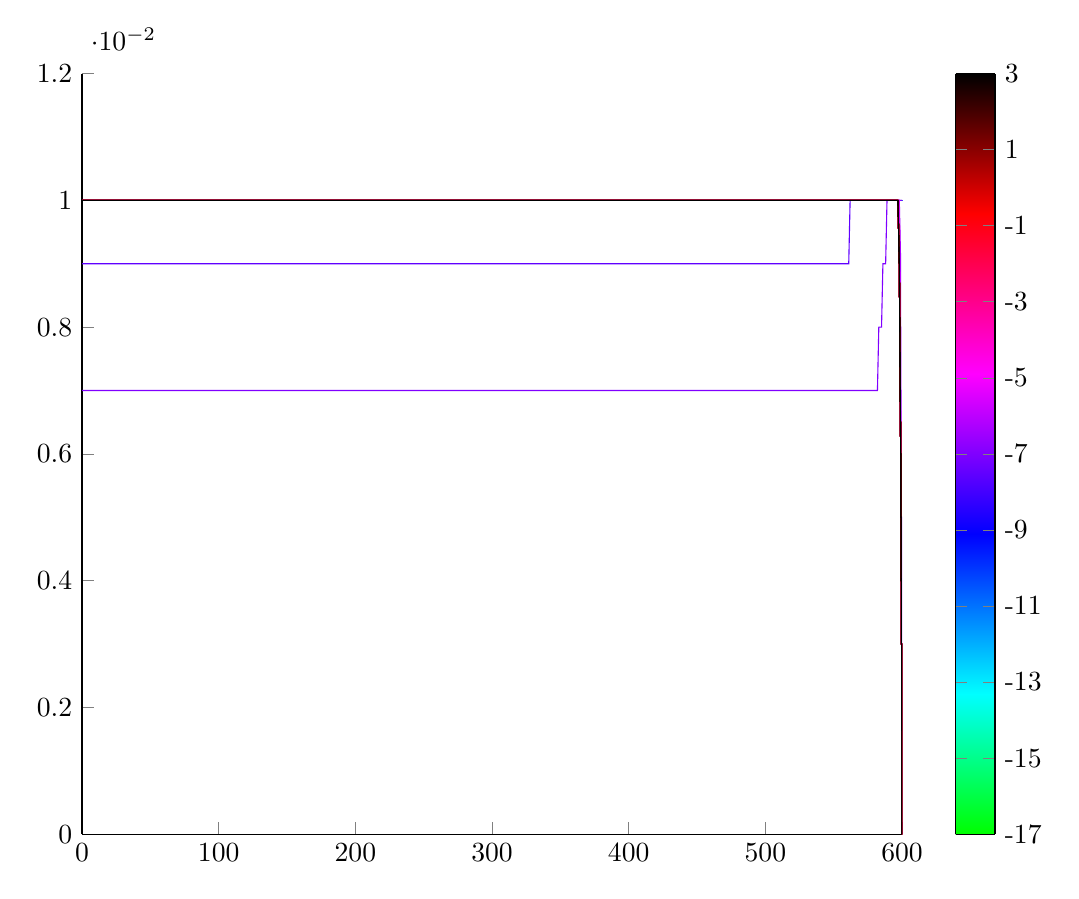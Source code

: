 % This file was created by matlab2tikz.
%
%The latest updates can be retrieved from
%  http://www.mathworks.com/matlabcentral/fileexchange/22022-matlab2tikz-matlab2tikz
%where you can also make suggestions and rate matlab2tikz.
%
\definecolor{mycolor1}{rgb}{0.0,1.0,0.143}%
\definecolor{mycolor2}{rgb}{0.0,1.0,0.286}%
\definecolor{mycolor3}{rgb}{0.0,1.0,0.429}%
\definecolor{mycolor4}{rgb}{0.0,1.0,0.571}%
\definecolor{mycolor5}{rgb}{0.0,1.0,0.714}%
\definecolor{mycolor6}{rgb}{0.0,1.0,0.857}%
\definecolor{mycolor7}{rgb}{0.0,1.0,1.0}%
\definecolor{mycolor8}{rgb}{0.0,0.875,1.0}%
\definecolor{mycolor9}{rgb}{0.0,0.625,1.0}%
\definecolor{mycolor10}{rgb}{0.125,0.0,1.0}%
\definecolor{mycolor11}{rgb}{0.25,0.0,1.0}%
\definecolor{mycolor12}{rgb}{0.375,0.0,1.0}%
\definecolor{mycolor13}{rgb}{0.5,0.0,1.0}%
\definecolor{mycolor14}{rgb}{0.625,0.0,1.0}%
\definecolor{mycolor15}{rgb}{0.75,0.0,1.0}%
\definecolor{mycolor16}{rgb}{0.875,0.0,1.0}%
\definecolor{mycolor17}{rgb}{1.0,0.0,1.0}%
\definecolor{mycolor18}{rgb}{1.0,0.0,0.875}%
\definecolor{mycolor19}{rgb}{1.0,0.0,0.625}%
\definecolor{mycolor20}{rgb}{0.857,0.0,0.0}%
\definecolor{mycolor21}{rgb}{0.714,0.0,0.0}%
%
\begin{tikzpicture}

\begin{axis}[%
width=4.1in,
height=3.803in,
at={(0.809in,0.513in)},
scale only axis,
point meta min=0,
point meta max=1,
every outer x axis line/.append style={black},
every x tick label/.append style={font=\color{black}},
xmin=0,
xmax=600,
every outer y axis line/.append style={black},
every y tick label/.append style={font=\color{black}},
ymin=0,
ymax=0.012,
axis background/.style={fill=white},
axis x line*=bottom,
axis y line*=left,
colormap={mymap}{[1pt] rgb(0pt)=(0,1,0); rgb(7pt)=(0,1,1); rgb(15pt)=(0,0,1); rgb(23pt)=(1,0,1); rgb(31pt)=(1,0,0); rgb(38pt)=(0,0,0)},
colorbar,
colorbar style={separate axis lines,every outer x axis line/.append style={black},every x tick label/.append style={font=\color{black}},every outer y axis line/.append style={black},every y tick label/.append style={font=\color{black}},yticklabels={{-19},{-17},{-15},{-13},{-11},{-9},{-7},{-5},{-3},{-1},{1},{3},{5},{7},{9},{11},{13},{15},{17},{19}}}
]
\addplot [color=green,solid,forget plot]
  table[row sep=crcr]{%
0.01	0.01\\
1.01	0.01\\
2.01	0.01\\
3.01	0.01\\
4.01	0.01\\
5.01	0.01\\
6.01	0.01\\
7.01	0.01\\
8.01	0.01\\
9.01	0.01\\
10.01	0.01\\
11.01	0.01\\
12.01	0.01\\
13.01	0.01\\
14.01	0.01\\
15.01	0.01\\
16.01	0.01\\
17.01	0.01\\
18.01	0.01\\
19.01	0.01\\
20.01	0.01\\
21.01	0.01\\
22.01	0.01\\
23.01	0.01\\
24.01	0.01\\
25.01	0.01\\
26.01	0.01\\
27.01	0.01\\
28.01	0.01\\
29.01	0.01\\
30.01	0.01\\
31.01	0.01\\
32.01	0.01\\
33.01	0.01\\
34.01	0.01\\
35.01	0.01\\
36.01	0.01\\
37.01	0.01\\
38.01	0.01\\
39.01	0.01\\
40.01	0.01\\
41.01	0.01\\
42.01	0.01\\
43.01	0.01\\
44.01	0.01\\
45.01	0.01\\
46.01	0.01\\
47.01	0.01\\
48.01	0.01\\
49.01	0.01\\
50.01	0.01\\
51.01	0.01\\
52.01	0.01\\
53.01	0.01\\
54.01	0.01\\
55.01	0.01\\
56.01	0.01\\
57.01	0.01\\
58.01	0.01\\
59.01	0.01\\
60.01	0.01\\
61.01	0.01\\
62.01	0.01\\
63.01	0.01\\
64.01	0.01\\
65.01	0.01\\
66.01	0.01\\
67.01	0.01\\
68.01	0.01\\
69.01	0.01\\
70.01	0.01\\
71.01	0.01\\
72.01	0.01\\
73.01	0.01\\
74.01	0.01\\
75.01	0.01\\
76.01	0.01\\
77.01	0.01\\
78.01	0.01\\
79.01	0.01\\
80.01	0.01\\
81.01	0.01\\
82.01	0.01\\
83.01	0.01\\
84.01	0.01\\
85.01	0.01\\
86.01	0.01\\
87.01	0.01\\
88.01	0.01\\
89.01	0.01\\
90.01	0.01\\
91.01	0.01\\
92.01	0.01\\
93.01	0.01\\
94.01	0.01\\
95.01	0.01\\
96.01	0.01\\
97.01	0.01\\
98.01	0.01\\
99.01	0.01\\
100.01	0.01\\
101.01	0.01\\
102.01	0.01\\
103.01	0.01\\
104.01	0.01\\
105.01	0.01\\
106.01	0.01\\
107.01	0.01\\
108.01	0.01\\
109.01	0.01\\
110.01	0.01\\
111.01	0.01\\
112.01	0.01\\
113.01	0.01\\
114.01	0.01\\
115.01	0.01\\
116.01	0.01\\
117.01	0.01\\
118.01	0.01\\
119.01	0.01\\
120.01	0.01\\
121.01	0.01\\
122.01	0.01\\
123.01	0.01\\
124.01	0.01\\
125.01	0.01\\
126.01	0.01\\
127.01	0.01\\
128.01	0.01\\
129.01	0.01\\
130.01	0.01\\
131.01	0.01\\
132.01	0.01\\
133.01	0.01\\
134.01	0.01\\
135.01	0.01\\
136.01	0.01\\
137.01	0.01\\
138.01	0.01\\
139.01	0.01\\
140.01	0.01\\
141.01	0.01\\
142.01	0.01\\
143.01	0.01\\
144.01	0.01\\
145.01	0.01\\
146.01	0.01\\
147.01	0.01\\
148.01	0.01\\
149.01	0.01\\
150.01	0.01\\
151.01	0.01\\
152.01	0.01\\
153.01	0.01\\
154.01	0.01\\
155.01	0.01\\
156.01	0.01\\
157.01	0.01\\
158.01	0.01\\
159.01	0.01\\
160.01	0.01\\
161.01	0.01\\
162.01	0.01\\
163.01	0.01\\
164.01	0.01\\
165.01	0.01\\
166.01	0.01\\
167.01	0.01\\
168.01	0.01\\
169.01	0.01\\
170.01	0.01\\
171.01	0.01\\
172.01	0.01\\
173.01	0.01\\
174.01	0.01\\
175.01	0.01\\
176.01	0.01\\
177.01	0.01\\
178.01	0.01\\
179.01	0.01\\
180.01	0.01\\
181.01	0.01\\
182.01	0.01\\
183.01	0.01\\
184.01	0.01\\
185.01	0.01\\
186.01	0.01\\
187.01	0.01\\
188.01	0.01\\
189.01	0.01\\
190.01	0.01\\
191.01	0.01\\
192.01	0.01\\
193.01	0.01\\
194.01	0.01\\
195.01	0.01\\
196.01	0.01\\
197.01	0.01\\
198.01	0.01\\
199.01	0.01\\
200.01	0.01\\
201.01	0.01\\
202.01	0.01\\
203.01	0.01\\
204.01	0.01\\
205.01	0.01\\
206.01	0.01\\
207.01	0.01\\
208.01	0.01\\
209.01	0.01\\
210.01	0.01\\
211.01	0.01\\
212.01	0.01\\
213.01	0.01\\
214.01	0.01\\
215.01	0.01\\
216.01	0.01\\
217.01	0.01\\
218.01	0.01\\
219.01	0.01\\
220.01	0.01\\
221.01	0.01\\
222.01	0.01\\
223.01	0.01\\
224.01	0.01\\
225.01	0.01\\
226.01	0.01\\
227.01	0.01\\
228.01	0.01\\
229.01	0.01\\
230.01	0.01\\
231.01	0.01\\
232.01	0.01\\
233.01	0.01\\
234.01	0.01\\
235.01	0.01\\
236.01	0.01\\
237.01	0.01\\
238.01	0.01\\
239.01	0.01\\
240.01	0.01\\
241.01	0.01\\
242.01	0.01\\
243.01	0.01\\
244.01	0.01\\
245.01	0.01\\
246.01	0.01\\
247.01	0.01\\
248.01	0.01\\
249.01	0.01\\
250.01	0.01\\
251.01	0.01\\
252.01	0.01\\
253.01	0.01\\
254.01	0.01\\
255.01	0.01\\
256.01	0.01\\
257.01	0.01\\
258.01	0.01\\
259.01	0.01\\
260.01	0.01\\
261.01	0.01\\
262.01	0.01\\
263.01	0.01\\
264.01	0.01\\
265.01	0.01\\
266.01	0.01\\
267.01	0.01\\
268.01	0.01\\
269.01	0.01\\
270.01	0.01\\
271.01	0.01\\
272.01	0.01\\
273.01	0.01\\
274.01	0.01\\
275.01	0.01\\
276.01	0.01\\
277.01	0.01\\
278.01	0.01\\
279.01	0.01\\
280.01	0.01\\
281.01	0.01\\
282.01	0.01\\
283.01	0.01\\
284.01	0.01\\
285.01	0.01\\
286.01	0.01\\
287.01	0.01\\
288.01	0.01\\
289.01	0.01\\
290.01	0.01\\
291.01	0.01\\
292.01	0.01\\
293.01	0.01\\
294.01	0.01\\
295.01	0.01\\
296.01	0.01\\
297.01	0.01\\
298.01	0.01\\
299.01	0.01\\
300.01	0.01\\
301.01	0.01\\
302.01	0.01\\
303.01	0.01\\
304.01	0.01\\
305.01	0.01\\
306.01	0.01\\
307.01	0.01\\
308.01	0.01\\
309.01	0.01\\
310.01	0.01\\
311.01	0.01\\
312.01	0.01\\
313.01	0.01\\
314.01	0.01\\
315.01	0.01\\
316.01	0.01\\
317.01	0.01\\
318.01	0.01\\
319.01	0.01\\
320.01	0.01\\
321.01	0.01\\
322.01	0.01\\
323.01	0.01\\
324.01	0.01\\
325.01	0.01\\
326.01	0.01\\
327.01	0.01\\
328.01	0.01\\
329.01	0.01\\
330.01	0.01\\
331.01	0.01\\
332.01	0.01\\
333.01	0.01\\
334.01	0.01\\
335.01	0.01\\
336.01	0.01\\
337.01	0.01\\
338.01	0.01\\
339.01	0.01\\
340.01	0.01\\
341.01	0.01\\
342.01	0.01\\
343.01	0.01\\
344.01	0.01\\
345.01	0.01\\
346.01	0.01\\
347.01	0.01\\
348.01	0.01\\
349.01	0.01\\
350.01	0.01\\
351.01	0.01\\
352.01	0.01\\
353.01	0.01\\
354.01	0.01\\
355.01	0.01\\
356.01	0.01\\
357.01	0.01\\
358.01	0.01\\
359.01	0.01\\
360.01	0.01\\
361.01	0.01\\
362.01	0.01\\
363.01	0.01\\
364.01	0.01\\
365.01	0.01\\
366.01	0.01\\
367.01	0.01\\
368.01	0.01\\
369.01	0.01\\
370.01	0.01\\
371.01	0.01\\
372.01	0.01\\
373.01	0.01\\
374.01	0.01\\
375.01	0.01\\
376.01	0.01\\
377.01	0.01\\
378.01	0.01\\
379.01	0.01\\
380.01	0.01\\
381.01	0.01\\
382.01	0.01\\
383.01	0.01\\
384.01	0.01\\
385.01	0.01\\
386.01	0.01\\
387.01	0.01\\
388.01	0.01\\
389.01	0.01\\
390.01	0.01\\
391.01	0.01\\
392.01	0.01\\
393.01	0.01\\
394.01	0.01\\
395.01	0.01\\
396.01	0.01\\
397.01	0.01\\
398.01	0.01\\
399.01	0.01\\
400.01	0.01\\
401.01	0.01\\
402.01	0.01\\
403.01	0.01\\
404.01	0.01\\
405.01	0.01\\
406.01	0.01\\
407.01	0.01\\
408.01	0.01\\
409.01	0.01\\
410.01	0.01\\
411.01	0.01\\
412.01	0.01\\
413.01	0.01\\
414.01	0.01\\
415.01	0.01\\
416.01	0.01\\
417.01	0.01\\
418.01	0.01\\
419.01	0.01\\
420.01	0.01\\
421.01	0.01\\
422.01	0.01\\
423.01	0.01\\
424.01	0.01\\
425.01	0.01\\
426.01	0.01\\
427.01	0.01\\
428.01	0.01\\
429.01	0.01\\
430.01	0.01\\
431.01	0.01\\
432.01	0.01\\
433.01	0.01\\
434.01	0.01\\
435.01	0.01\\
436.01	0.01\\
437.01	0.01\\
438.01	0.01\\
439.01	0.01\\
440.01	0.01\\
441.01	0.01\\
442.01	0.01\\
443.01	0.01\\
444.01	0.01\\
445.01	0.01\\
446.01	0.01\\
447.01	0.01\\
448.01	0.01\\
449.01	0.01\\
450.01	0.01\\
451.01	0.01\\
452.01	0.01\\
453.01	0.01\\
454.01	0.01\\
455.01	0.01\\
456.01	0.01\\
457.01	0.01\\
458.01	0.01\\
459.01	0.01\\
460.01	0.01\\
461.01	0.01\\
462.01	0.01\\
463.01	0.01\\
464.01	0.01\\
465.01	0.01\\
466.01	0.01\\
467.01	0.01\\
468.01	0.01\\
469.01	0.01\\
470.01	0.01\\
471.01	0.01\\
472.01	0.01\\
473.01	0.01\\
474.01	0.01\\
475.01	0.01\\
476.01	0.01\\
477.01	0.01\\
478.01	0.01\\
479.01	0.01\\
480.01	0.01\\
481.01	0.01\\
482.01	0.01\\
483.01	0.01\\
484.01	0.01\\
485.01	0.01\\
486.01	0.01\\
487.01	0.01\\
488.01	0.01\\
489.01	0.01\\
490.01	0.01\\
491.01	0.01\\
492.01	0.01\\
493.01	0.01\\
494.01	0.01\\
495.01	0.01\\
496.01	0.01\\
497.01	0.01\\
498.01	0.01\\
499.01	0.01\\
500.01	0.01\\
501.01	0.01\\
502.01	0.01\\
503.01	0.01\\
504.01	0.01\\
505.01	0.01\\
506.01	0.01\\
507.01	0.01\\
508.01	0.01\\
509.01	0.01\\
510.01	0.01\\
511.01	0.01\\
512.01	0.01\\
513.01	0.01\\
514.01	0.01\\
515.01	0.01\\
516.01	0.01\\
517.01	0.01\\
518.01	0.01\\
519.01	0.01\\
520.01	0.01\\
521.01	0.01\\
522.01	0.01\\
523.01	0.01\\
524.01	0.01\\
525.01	0.01\\
526.01	0.01\\
527.01	0.01\\
528.01	0.01\\
529.01	0.01\\
530.01	0.01\\
531.01	0.01\\
532.01	0.01\\
533.01	0.01\\
534.01	0.01\\
535.01	0.01\\
536.01	0.01\\
537.01	0.01\\
538.01	0.01\\
539.01	0.01\\
540.01	0.01\\
541.01	0.01\\
542.01	0.01\\
543.01	0.01\\
544.01	0.01\\
545.01	0.01\\
546.01	0.01\\
547.01	0.01\\
548.01	0.01\\
549.01	0.01\\
550.01	0.01\\
551.01	0.01\\
552.01	0.01\\
553.01	0.01\\
554.01	0.01\\
555.01	0.01\\
556.01	0.01\\
557.01	0.01\\
558.01	0.01\\
559.01	0.01\\
560.01	0.01\\
561.01	0.01\\
562.01	0.01\\
563.01	0.01\\
564.01	0.01\\
565.01	0.01\\
566.01	0.01\\
567.01	0.01\\
568.01	0.01\\
569.01	0.01\\
570.01	0.01\\
571.01	0.01\\
572.01	0.01\\
573.01	0.01\\
574.01	0.01\\
575.01	0.01\\
576.01	0.01\\
577.01	0.01\\
578.01	0.01\\
579.01	0.01\\
580.01	0.01\\
581.01	0.01\\
582.01	0.01\\
583.01	0.01\\
584.01	0.01\\
585.01	0.01\\
586.01	0.01\\
587.01	0.01\\
588.01	0.01\\
589.01	0.01\\
590.01	0.01\\
591.01	0.01\\
592.01	0.01\\
593.01	0.01\\
594.01	0.01\\
595.01	0.01\\
596.01	0.01\\
597.01	0.01\\
598.01	0.01\\
599.01	0.01\\
599.02	0.01\\
599.03	0.01\\
599.04	0.01\\
599.05	0.01\\
599.06	0.01\\
599.07	0.01\\
599.08	0.01\\
599.09	0.01\\
599.1	0.01\\
599.11	0.01\\
599.12	0.01\\
599.13	0.01\\
599.14	0.01\\
599.15	0.01\\
599.16	0.01\\
599.17	0.01\\
599.18	0.01\\
599.19	0.01\\
599.2	0.01\\
599.21	0.01\\
599.22	0.01\\
599.23	0.01\\
599.24	0.01\\
599.25	0.01\\
599.26	0.01\\
599.27	0.01\\
599.28	0.01\\
599.29	0.01\\
599.3	0.01\\
599.31	0.01\\
599.32	0.01\\
599.33	0.01\\
599.34	0.01\\
599.35	0.01\\
599.36	0.01\\
599.37	0.01\\
599.38	0.01\\
599.39	0.01\\
599.4	0.01\\
599.41	0.01\\
599.42	0.01\\
599.43	0.01\\
599.44	0.01\\
599.45	0.01\\
599.46	0.01\\
599.47	0.01\\
599.48	0.01\\
599.49	0.01\\
599.5	0.01\\
599.51	0.01\\
599.52	0.01\\
599.53	0.01\\
599.54	0.01\\
599.55	0.01\\
599.56	0.01\\
599.57	0.01\\
599.58	0.01\\
599.59	0.01\\
599.6	0.01\\
599.61	0.01\\
599.62	0.01\\
599.63	0.01\\
599.64	0.01\\
599.65	0.01\\
599.66	0.01\\
599.67	0.01\\
599.68	0.01\\
599.69	0.01\\
599.7	0.01\\
599.71	0.01\\
599.72	0.01\\
599.73	0.01\\
599.74	0.01\\
599.75	0.01\\
599.76	0.01\\
599.77	0.01\\
599.78	0.01\\
599.79	0.01\\
599.8	0.01\\
599.81	0.01\\
599.82	0.01\\
599.83	0.01\\
599.84	0.01\\
599.85	0.01\\
599.86	0.01\\
599.87	0.01\\
599.88	0.01\\
599.89	0.01\\
599.9	0.01\\
599.91	0.01\\
599.92	0.01\\
599.93	0.01\\
599.94	0.01\\
599.95	0.01\\
599.96	0.01\\
599.97	0.01\\
599.98	0.01\\
599.99	0.01\\
600	0.01\\
};
\addplot [color=mycolor1,solid,forget plot]
  table[row sep=crcr]{%
0.01	0.01\\
1.01	0.01\\
2.01	0.01\\
3.01	0.01\\
4.01	0.01\\
5.01	0.01\\
6.01	0.01\\
7.01	0.01\\
8.01	0.01\\
9.01	0.01\\
10.01	0.01\\
11.01	0.01\\
12.01	0.01\\
13.01	0.01\\
14.01	0.01\\
15.01	0.01\\
16.01	0.01\\
17.01	0.01\\
18.01	0.01\\
19.01	0.01\\
20.01	0.01\\
21.01	0.01\\
22.01	0.01\\
23.01	0.01\\
24.01	0.01\\
25.01	0.01\\
26.01	0.01\\
27.01	0.01\\
28.01	0.01\\
29.01	0.01\\
30.01	0.01\\
31.01	0.01\\
32.01	0.01\\
33.01	0.01\\
34.01	0.01\\
35.01	0.01\\
36.01	0.01\\
37.01	0.01\\
38.01	0.01\\
39.01	0.01\\
40.01	0.01\\
41.01	0.01\\
42.01	0.01\\
43.01	0.01\\
44.01	0.01\\
45.01	0.01\\
46.01	0.01\\
47.01	0.01\\
48.01	0.01\\
49.01	0.01\\
50.01	0.01\\
51.01	0.01\\
52.01	0.01\\
53.01	0.01\\
54.01	0.01\\
55.01	0.01\\
56.01	0.01\\
57.01	0.01\\
58.01	0.01\\
59.01	0.01\\
60.01	0.01\\
61.01	0.01\\
62.01	0.01\\
63.01	0.01\\
64.01	0.01\\
65.01	0.01\\
66.01	0.01\\
67.01	0.01\\
68.01	0.01\\
69.01	0.01\\
70.01	0.01\\
71.01	0.01\\
72.01	0.01\\
73.01	0.01\\
74.01	0.01\\
75.01	0.01\\
76.01	0.01\\
77.01	0.01\\
78.01	0.01\\
79.01	0.01\\
80.01	0.01\\
81.01	0.01\\
82.01	0.01\\
83.01	0.01\\
84.01	0.01\\
85.01	0.01\\
86.01	0.01\\
87.01	0.01\\
88.01	0.01\\
89.01	0.01\\
90.01	0.01\\
91.01	0.01\\
92.01	0.01\\
93.01	0.01\\
94.01	0.01\\
95.01	0.01\\
96.01	0.01\\
97.01	0.01\\
98.01	0.01\\
99.01	0.01\\
100.01	0.01\\
101.01	0.01\\
102.01	0.01\\
103.01	0.01\\
104.01	0.01\\
105.01	0.01\\
106.01	0.01\\
107.01	0.01\\
108.01	0.01\\
109.01	0.01\\
110.01	0.01\\
111.01	0.01\\
112.01	0.01\\
113.01	0.01\\
114.01	0.01\\
115.01	0.01\\
116.01	0.01\\
117.01	0.01\\
118.01	0.01\\
119.01	0.01\\
120.01	0.01\\
121.01	0.01\\
122.01	0.01\\
123.01	0.01\\
124.01	0.01\\
125.01	0.01\\
126.01	0.01\\
127.01	0.01\\
128.01	0.01\\
129.01	0.01\\
130.01	0.01\\
131.01	0.01\\
132.01	0.01\\
133.01	0.01\\
134.01	0.01\\
135.01	0.01\\
136.01	0.01\\
137.01	0.01\\
138.01	0.01\\
139.01	0.01\\
140.01	0.01\\
141.01	0.01\\
142.01	0.01\\
143.01	0.01\\
144.01	0.01\\
145.01	0.01\\
146.01	0.01\\
147.01	0.01\\
148.01	0.01\\
149.01	0.01\\
150.01	0.01\\
151.01	0.01\\
152.01	0.01\\
153.01	0.01\\
154.01	0.01\\
155.01	0.01\\
156.01	0.01\\
157.01	0.01\\
158.01	0.01\\
159.01	0.01\\
160.01	0.01\\
161.01	0.01\\
162.01	0.01\\
163.01	0.01\\
164.01	0.01\\
165.01	0.01\\
166.01	0.01\\
167.01	0.01\\
168.01	0.01\\
169.01	0.01\\
170.01	0.01\\
171.01	0.01\\
172.01	0.01\\
173.01	0.01\\
174.01	0.01\\
175.01	0.01\\
176.01	0.01\\
177.01	0.01\\
178.01	0.01\\
179.01	0.01\\
180.01	0.01\\
181.01	0.01\\
182.01	0.01\\
183.01	0.01\\
184.01	0.01\\
185.01	0.01\\
186.01	0.01\\
187.01	0.01\\
188.01	0.01\\
189.01	0.01\\
190.01	0.01\\
191.01	0.01\\
192.01	0.01\\
193.01	0.01\\
194.01	0.01\\
195.01	0.01\\
196.01	0.01\\
197.01	0.01\\
198.01	0.01\\
199.01	0.01\\
200.01	0.01\\
201.01	0.01\\
202.01	0.01\\
203.01	0.01\\
204.01	0.01\\
205.01	0.01\\
206.01	0.01\\
207.01	0.01\\
208.01	0.01\\
209.01	0.01\\
210.01	0.01\\
211.01	0.01\\
212.01	0.01\\
213.01	0.01\\
214.01	0.01\\
215.01	0.01\\
216.01	0.01\\
217.01	0.01\\
218.01	0.01\\
219.01	0.01\\
220.01	0.01\\
221.01	0.01\\
222.01	0.01\\
223.01	0.01\\
224.01	0.01\\
225.01	0.01\\
226.01	0.01\\
227.01	0.01\\
228.01	0.01\\
229.01	0.01\\
230.01	0.01\\
231.01	0.01\\
232.01	0.01\\
233.01	0.01\\
234.01	0.01\\
235.01	0.01\\
236.01	0.01\\
237.01	0.01\\
238.01	0.01\\
239.01	0.01\\
240.01	0.01\\
241.01	0.01\\
242.01	0.01\\
243.01	0.01\\
244.01	0.01\\
245.01	0.01\\
246.01	0.01\\
247.01	0.01\\
248.01	0.01\\
249.01	0.01\\
250.01	0.01\\
251.01	0.01\\
252.01	0.01\\
253.01	0.01\\
254.01	0.01\\
255.01	0.01\\
256.01	0.01\\
257.01	0.01\\
258.01	0.01\\
259.01	0.01\\
260.01	0.01\\
261.01	0.01\\
262.01	0.01\\
263.01	0.01\\
264.01	0.01\\
265.01	0.01\\
266.01	0.01\\
267.01	0.01\\
268.01	0.01\\
269.01	0.01\\
270.01	0.01\\
271.01	0.01\\
272.01	0.01\\
273.01	0.01\\
274.01	0.01\\
275.01	0.01\\
276.01	0.01\\
277.01	0.01\\
278.01	0.01\\
279.01	0.01\\
280.01	0.01\\
281.01	0.01\\
282.01	0.01\\
283.01	0.01\\
284.01	0.01\\
285.01	0.01\\
286.01	0.01\\
287.01	0.01\\
288.01	0.01\\
289.01	0.01\\
290.01	0.01\\
291.01	0.01\\
292.01	0.01\\
293.01	0.01\\
294.01	0.01\\
295.01	0.01\\
296.01	0.01\\
297.01	0.01\\
298.01	0.01\\
299.01	0.01\\
300.01	0.01\\
301.01	0.01\\
302.01	0.01\\
303.01	0.01\\
304.01	0.01\\
305.01	0.01\\
306.01	0.01\\
307.01	0.01\\
308.01	0.01\\
309.01	0.01\\
310.01	0.01\\
311.01	0.01\\
312.01	0.01\\
313.01	0.01\\
314.01	0.01\\
315.01	0.01\\
316.01	0.01\\
317.01	0.01\\
318.01	0.01\\
319.01	0.01\\
320.01	0.01\\
321.01	0.01\\
322.01	0.01\\
323.01	0.01\\
324.01	0.01\\
325.01	0.01\\
326.01	0.01\\
327.01	0.01\\
328.01	0.01\\
329.01	0.01\\
330.01	0.01\\
331.01	0.01\\
332.01	0.01\\
333.01	0.01\\
334.01	0.01\\
335.01	0.01\\
336.01	0.01\\
337.01	0.01\\
338.01	0.01\\
339.01	0.01\\
340.01	0.01\\
341.01	0.01\\
342.01	0.01\\
343.01	0.01\\
344.01	0.01\\
345.01	0.01\\
346.01	0.01\\
347.01	0.01\\
348.01	0.01\\
349.01	0.01\\
350.01	0.01\\
351.01	0.01\\
352.01	0.01\\
353.01	0.01\\
354.01	0.01\\
355.01	0.01\\
356.01	0.01\\
357.01	0.01\\
358.01	0.01\\
359.01	0.01\\
360.01	0.01\\
361.01	0.01\\
362.01	0.01\\
363.01	0.01\\
364.01	0.01\\
365.01	0.01\\
366.01	0.01\\
367.01	0.01\\
368.01	0.01\\
369.01	0.01\\
370.01	0.01\\
371.01	0.01\\
372.01	0.01\\
373.01	0.01\\
374.01	0.01\\
375.01	0.01\\
376.01	0.01\\
377.01	0.01\\
378.01	0.01\\
379.01	0.01\\
380.01	0.01\\
381.01	0.01\\
382.01	0.01\\
383.01	0.01\\
384.01	0.01\\
385.01	0.01\\
386.01	0.01\\
387.01	0.01\\
388.01	0.01\\
389.01	0.01\\
390.01	0.01\\
391.01	0.01\\
392.01	0.01\\
393.01	0.01\\
394.01	0.01\\
395.01	0.01\\
396.01	0.01\\
397.01	0.01\\
398.01	0.01\\
399.01	0.01\\
400.01	0.01\\
401.01	0.01\\
402.01	0.01\\
403.01	0.01\\
404.01	0.01\\
405.01	0.01\\
406.01	0.01\\
407.01	0.01\\
408.01	0.01\\
409.01	0.01\\
410.01	0.01\\
411.01	0.01\\
412.01	0.01\\
413.01	0.01\\
414.01	0.01\\
415.01	0.01\\
416.01	0.01\\
417.01	0.01\\
418.01	0.01\\
419.01	0.01\\
420.01	0.01\\
421.01	0.01\\
422.01	0.01\\
423.01	0.01\\
424.01	0.01\\
425.01	0.01\\
426.01	0.01\\
427.01	0.01\\
428.01	0.01\\
429.01	0.01\\
430.01	0.01\\
431.01	0.01\\
432.01	0.01\\
433.01	0.01\\
434.01	0.01\\
435.01	0.01\\
436.01	0.01\\
437.01	0.01\\
438.01	0.01\\
439.01	0.01\\
440.01	0.01\\
441.01	0.01\\
442.01	0.01\\
443.01	0.01\\
444.01	0.01\\
445.01	0.01\\
446.01	0.01\\
447.01	0.01\\
448.01	0.01\\
449.01	0.01\\
450.01	0.01\\
451.01	0.01\\
452.01	0.01\\
453.01	0.01\\
454.01	0.01\\
455.01	0.01\\
456.01	0.01\\
457.01	0.01\\
458.01	0.01\\
459.01	0.01\\
460.01	0.01\\
461.01	0.01\\
462.01	0.01\\
463.01	0.01\\
464.01	0.01\\
465.01	0.01\\
466.01	0.01\\
467.01	0.01\\
468.01	0.01\\
469.01	0.01\\
470.01	0.01\\
471.01	0.01\\
472.01	0.01\\
473.01	0.01\\
474.01	0.01\\
475.01	0.01\\
476.01	0.01\\
477.01	0.01\\
478.01	0.01\\
479.01	0.01\\
480.01	0.01\\
481.01	0.01\\
482.01	0.01\\
483.01	0.01\\
484.01	0.01\\
485.01	0.01\\
486.01	0.01\\
487.01	0.01\\
488.01	0.01\\
489.01	0.01\\
490.01	0.01\\
491.01	0.01\\
492.01	0.01\\
493.01	0.01\\
494.01	0.01\\
495.01	0.01\\
496.01	0.01\\
497.01	0.01\\
498.01	0.01\\
499.01	0.01\\
500.01	0.01\\
501.01	0.01\\
502.01	0.01\\
503.01	0.01\\
504.01	0.01\\
505.01	0.01\\
506.01	0.01\\
507.01	0.01\\
508.01	0.01\\
509.01	0.01\\
510.01	0.01\\
511.01	0.01\\
512.01	0.01\\
513.01	0.01\\
514.01	0.01\\
515.01	0.01\\
516.01	0.01\\
517.01	0.01\\
518.01	0.01\\
519.01	0.01\\
520.01	0.01\\
521.01	0.01\\
522.01	0.01\\
523.01	0.01\\
524.01	0.01\\
525.01	0.01\\
526.01	0.01\\
527.01	0.01\\
528.01	0.01\\
529.01	0.01\\
530.01	0.01\\
531.01	0.01\\
532.01	0.01\\
533.01	0.01\\
534.01	0.01\\
535.01	0.01\\
536.01	0.01\\
537.01	0.01\\
538.01	0.01\\
539.01	0.01\\
540.01	0.01\\
541.01	0.01\\
542.01	0.01\\
543.01	0.01\\
544.01	0.01\\
545.01	0.01\\
546.01	0.01\\
547.01	0.01\\
548.01	0.01\\
549.01	0.01\\
550.01	0.01\\
551.01	0.01\\
552.01	0.01\\
553.01	0.01\\
554.01	0.01\\
555.01	0.01\\
556.01	0.01\\
557.01	0.01\\
558.01	0.01\\
559.01	0.01\\
560.01	0.01\\
561.01	0.01\\
562.01	0.01\\
563.01	0.01\\
564.01	0.01\\
565.01	0.01\\
566.01	0.01\\
567.01	0.01\\
568.01	0.01\\
569.01	0.01\\
570.01	0.01\\
571.01	0.01\\
572.01	0.01\\
573.01	0.01\\
574.01	0.01\\
575.01	0.01\\
576.01	0.01\\
577.01	0.01\\
578.01	0.01\\
579.01	0.01\\
580.01	0.01\\
581.01	0.01\\
582.01	0.01\\
583.01	0.01\\
584.01	0.01\\
585.01	0.01\\
586.01	0.01\\
587.01	0.01\\
588.01	0.01\\
589.01	0.01\\
590.01	0.01\\
591.01	0.01\\
592.01	0.01\\
593.01	0.01\\
594.01	0.01\\
595.01	0.01\\
596.01	0.01\\
597.01	0.01\\
598.01	0.01\\
599.01	0.01\\
599.02	0.01\\
599.03	0.01\\
599.04	0.01\\
599.05	0.01\\
599.06	0.01\\
599.07	0.01\\
599.08	0.01\\
599.09	0.01\\
599.1	0.01\\
599.11	0.01\\
599.12	0.01\\
599.13	0.01\\
599.14	0.01\\
599.15	0.01\\
599.16	0.01\\
599.17	0.01\\
599.18	0.01\\
599.19	0.01\\
599.2	0.01\\
599.21	0.01\\
599.22	0.01\\
599.23	0.01\\
599.24	0.01\\
599.25	0.01\\
599.26	0.01\\
599.27	0.01\\
599.28	0.01\\
599.29	0.01\\
599.3	0.01\\
599.31	0.01\\
599.32	0.01\\
599.33	0.01\\
599.34	0.01\\
599.35	0.01\\
599.36	0.01\\
599.37	0.01\\
599.38	0.01\\
599.39	0.01\\
599.4	0.01\\
599.41	0.01\\
599.42	0.01\\
599.43	0.01\\
599.44	0.01\\
599.45	0.01\\
599.46	0.01\\
599.47	0.01\\
599.48	0.01\\
599.49	0.01\\
599.5	0.01\\
599.51	0.01\\
599.52	0.01\\
599.53	0.01\\
599.54	0.01\\
599.55	0.01\\
599.56	0.01\\
599.57	0.01\\
599.58	0.01\\
599.59	0.01\\
599.6	0.01\\
599.61	0.01\\
599.62	0.01\\
599.63	0.01\\
599.64	0.01\\
599.65	0.01\\
599.66	0.01\\
599.67	0.01\\
599.68	0.01\\
599.69	0.01\\
599.7	0.01\\
599.71	0.01\\
599.72	0.01\\
599.73	0.01\\
599.74	0.01\\
599.75	0.01\\
599.76	0.01\\
599.77	0.01\\
599.78	0.01\\
599.79	0.01\\
599.8	0.01\\
599.81	0.01\\
599.82	0.01\\
599.83	0.01\\
599.84	0.01\\
599.85	0.01\\
599.86	0.01\\
599.87	0.01\\
599.88	0.01\\
599.89	0.01\\
599.9	0.01\\
599.91	0.01\\
599.92	0.01\\
599.93	0.01\\
599.94	0.01\\
599.95	0.01\\
599.96	0.01\\
599.97	0.01\\
599.98	0.01\\
599.99	0.01\\
600	0.01\\
};
\addplot [color=mycolor2,solid,forget plot]
  table[row sep=crcr]{%
0.01	0.01\\
1.01	0.01\\
2.01	0.01\\
3.01	0.01\\
4.01	0.01\\
5.01	0.01\\
6.01	0.01\\
7.01	0.01\\
8.01	0.01\\
9.01	0.01\\
10.01	0.01\\
11.01	0.01\\
12.01	0.01\\
13.01	0.01\\
14.01	0.01\\
15.01	0.01\\
16.01	0.01\\
17.01	0.01\\
18.01	0.01\\
19.01	0.01\\
20.01	0.01\\
21.01	0.01\\
22.01	0.01\\
23.01	0.01\\
24.01	0.01\\
25.01	0.01\\
26.01	0.01\\
27.01	0.01\\
28.01	0.01\\
29.01	0.01\\
30.01	0.01\\
31.01	0.01\\
32.01	0.01\\
33.01	0.01\\
34.01	0.01\\
35.01	0.01\\
36.01	0.01\\
37.01	0.01\\
38.01	0.01\\
39.01	0.01\\
40.01	0.01\\
41.01	0.01\\
42.01	0.01\\
43.01	0.01\\
44.01	0.01\\
45.01	0.01\\
46.01	0.01\\
47.01	0.01\\
48.01	0.01\\
49.01	0.01\\
50.01	0.01\\
51.01	0.01\\
52.01	0.01\\
53.01	0.01\\
54.01	0.01\\
55.01	0.01\\
56.01	0.01\\
57.01	0.01\\
58.01	0.01\\
59.01	0.01\\
60.01	0.01\\
61.01	0.01\\
62.01	0.01\\
63.01	0.01\\
64.01	0.01\\
65.01	0.01\\
66.01	0.01\\
67.01	0.01\\
68.01	0.01\\
69.01	0.01\\
70.01	0.01\\
71.01	0.01\\
72.01	0.01\\
73.01	0.01\\
74.01	0.01\\
75.01	0.01\\
76.01	0.01\\
77.01	0.01\\
78.01	0.01\\
79.01	0.01\\
80.01	0.01\\
81.01	0.01\\
82.01	0.01\\
83.01	0.01\\
84.01	0.01\\
85.01	0.01\\
86.01	0.01\\
87.01	0.01\\
88.01	0.01\\
89.01	0.01\\
90.01	0.01\\
91.01	0.01\\
92.01	0.01\\
93.01	0.01\\
94.01	0.01\\
95.01	0.01\\
96.01	0.01\\
97.01	0.01\\
98.01	0.01\\
99.01	0.01\\
100.01	0.01\\
101.01	0.01\\
102.01	0.01\\
103.01	0.01\\
104.01	0.01\\
105.01	0.01\\
106.01	0.01\\
107.01	0.01\\
108.01	0.01\\
109.01	0.01\\
110.01	0.01\\
111.01	0.01\\
112.01	0.01\\
113.01	0.01\\
114.01	0.01\\
115.01	0.01\\
116.01	0.01\\
117.01	0.01\\
118.01	0.01\\
119.01	0.01\\
120.01	0.01\\
121.01	0.01\\
122.01	0.01\\
123.01	0.01\\
124.01	0.01\\
125.01	0.01\\
126.01	0.01\\
127.01	0.01\\
128.01	0.01\\
129.01	0.01\\
130.01	0.01\\
131.01	0.01\\
132.01	0.01\\
133.01	0.01\\
134.01	0.01\\
135.01	0.01\\
136.01	0.01\\
137.01	0.01\\
138.01	0.01\\
139.01	0.01\\
140.01	0.01\\
141.01	0.01\\
142.01	0.01\\
143.01	0.01\\
144.01	0.01\\
145.01	0.01\\
146.01	0.01\\
147.01	0.01\\
148.01	0.01\\
149.01	0.01\\
150.01	0.01\\
151.01	0.01\\
152.01	0.01\\
153.01	0.01\\
154.01	0.01\\
155.01	0.01\\
156.01	0.01\\
157.01	0.01\\
158.01	0.01\\
159.01	0.01\\
160.01	0.01\\
161.01	0.01\\
162.01	0.01\\
163.01	0.01\\
164.01	0.01\\
165.01	0.01\\
166.01	0.01\\
167.01	0.01\\
168.01	0.01\\
169.01	0.01\\
170.01	0.01\\
171.01	0.01\\
172.01	0.01\\
173.01	0.01\\
174.01	0.01\\
175.01	0.01\\
176.01	0.01\\
177.01	0.01\\
178.01	0.01\\
179.01	0.01\\
180.01	0.01\\
181.01	0.01\\
182.01	0.01\\
183.01	0.01\\
184.01	0.01\\
185.01	0.01\\
186.01	0.01\\
187.01	0.01\\
188.01	0.01\\
189.01	0.01\\
190.01	0.01\\
191.01	0.01\\
192.01	0.01\\
193.01	0.01\\
194.01	0.01\\
195.01	0.01\\
196.01	0.01\\
197.01	0.01\\
198.01	0.01\\
199.01	0.01\\
200.01	0.01\\
201.01	0.01\\
202.01	0.01\\
203.01	0.01\\
204.01	0.01\\
205.01	0.01\\
206.01	0.01\\
207.01	0.01\\
208.01	0.01\\
209.01	0.01\\
210.01	0.01\\
211.01	0.01\\
212.01	0.01\\
213.01	0.01\\
214.01	0.01\\
215.01	0.01\\
216.01	0.01\\
217.01	0.01\\
218.01	0.01\\
219.01	0.01\\
220.01	0.01\\
221.01	0.01\\
222.01	0.01\\
223.01	0.01\\
224.01	0.01\\
225.01	0.01\\
226.01	0.01\\
227.01	0.01\\
228.01	0.01\\
229.01	0.01\\
230.01	0.01\\
231.01	0.01\\
232.01	0.01\\
233.01	0.01\\
234.01	0.01\\
235.01	0.01\\
236.01	0.01\\
237.01	0.01\\
238.01	0.01\\
239.01	0.01\\
240.01	0.01\\
241.01	0.01\\
242.01	0.01\\
243.01	0.01\\
244.01	0.01\\
245.01	0.01\\
246.01	0.01\\
247.01	0.01\\
248.01	0.01\\
249.01	0.01\\
250.01	0.01\\
251.01	0.01\\
252.01	0.01\\
253.01	0.01\\
254.01	0.01\\
255.01	0.01\\
256.01	0.01\\
257.01	0.01\\
258.01	0.01\\
259.01	0.01\\
260.01	0.01\\
261.01	0.01\\
262.01	0.01\\
263.01	0.01\\
264.01	0.01\\
265.01	0.01\\
266.01	0.01\\
267.01	0.01\\
268.01	0.01\\
269.01	0.01\\
270.01	0.01\\
271.01	0.01\\
272.01	0.01\\
273.01	0.01\\
274.01	0.01\\
275.01	0.01\\
276.01	0.01\\
277.01	0.01\\
278.01	0.01\\
279.01	0.01\\
280.01	0.01\\
281.01	0.01\\
282.01	0.01\\
283.01	0.01\\
284.01	0.01\\
285.01	0.01\\
286.01	0.01\\
287.01	0.01\\
288.01	0.01\\
289.01	0.01\\
290.01	0.01\\
291.01	0.01\\
292.01	0.01\\
293.01	0.01\\
294.01	0.01\\
295.01	0.01\\
296.01	0.01\\
297.01	0.01\\
298.01	0.01\\
299.01	0.01\\
300.01	0.01\\
301.01	0.01\\
302.01	0.01\\
303.01	0.01\\
304.01	0.01\\
305.01	0.01\\
306.01	0.01\\
307.01	0.01\\
308.01	0.01\\
309.01	0.01\\
310.01	0.01\\
311.01	0.01\\
312.01	0.01\\
313.01	0.01\\
314.01	0.01\\
315.01	0.01\\
316.01	0.01\\
317.01	0.01\\
318.01	0.01\\
319.01	0.01\\
320.01	0.01\\
321.01	0.01\\
322.01	0.01\\
323.01	0.01\\
324.01	0.01\\
325.01	0.01\\
326.01	0.01\\
327.01	0.01\\
328.01	0.01\\
329.01	0.01\\
330.01	0.01\\
331.01	0.01\\
332.01	0.01\\
333.01	0.01\\
334.01	0.01\\
335.01	0.01\\
336.01	0.01\\
337.01	0.01\\
338.01	0.01\\
339.01	0.01\\
340.01	0.01\\
341.01	0.01\\
342.01	0.01\\
343.01	0.01\\
344.01	0.01\\
345.01	0.01\\
346.01	0.01\\
347.01	0.01\\
348.01	0.01\\
349.01	0.01\\
350.01	0.01\\
351.01	0.01\\
352.01	0.01\\
353.01	0.01\\
354.01	0.01\\
355.01	0.01\\
356.01	0.01\\
357.01	0.01\\
358.01	0.01\\
359.01	0.01\\
360.01	0.01\\
361.01	0.01\\
362.01	0.01\\
363.01	0.01\\
364.01	0.01\\
365.01	0.01\\
366.01	0.01\\
367.01	0.01\\
368.01	0.01\\
369.01	0.01\\
370.01	0.01\\
371.01	0.01\\
372.01	0.01\\
373.01	0.01\\
374.01	0.01\\
375.01	0.01\\
376.01	0.01\\
377.01	0.01\\
378.01	0.01\\
379.01	0.01\\
380.01	0.01\\
381.01	0.01\\
382.01	0.01\\
383.01	0.01\\
384.01	0.01\\
385.01	0.01\\
386.01	0.01\\
387.01	0.01\\
388.01	0.01\\
389.01	0.01\\
390.01	0.01\\
391.01	0.01\\
392.01	0.01\\
393.01	0.01\\
394.01	0.01\\
395.01	0.01\\
396.01	0.01\\
397.01	0.01\\
398.01	0.01\\
399.01	0.01\\
400.01	0.01\\
401.01	0.01\\
402.01	0.01\\
403.01	0.01\\
404.01	0.01\\
405.01	0.01\\
406.01	0.01\\
407.01	0.01\\
408.01	0.01\\
409.01	0.01\\
410.01	0.01\\
411.01	0.01\\
412.01	0.01\\
413.01	0.01\\
414.01	0.01\\
415.01	0.01\\
416.01	0.01\\
417.01	0.01\\
418.01	0.01\\
419.01	0.01\\
420.01	0.01\\
421.01	0.01\\
422.01	0.01\\
423.01	0.01\\
424.01	0.01\\
425.01	0.01\\
426.01	0.01\\
427.01	0.01\\
428.01	0.01\\
429.01	0.01\\
430.01	0.01\\
431.01	0.01\\
432.01	0.01\\
433.01	0.01\\
434.01	0.01\\
435.01	0.01\\
436.01	0.01\\
437.01	0.01\\
438.01	0.01\\
439.01	0.01\\
440.01	0.01\\
441.01	0.01\\
442.01	0.01\\
443.01	0.01\\
444.01	0.01\\
445.01	0.01\\
446.01	0.01\\
447.01	0.01\\
448.01	0.01\\
449.01	0.01\\
450.01	0.01\\
451.01	0.01\\
452.01	0.01\\
453.01	0.01\\
454.01	0.01\\
455.01	0.01\\
456.01	0.01\\
457.01	0.01\\
458.01	0.01\\
459.01	0.01\\
460.01	0.01\\
461.01	0.01\\
462.01	0.01\\
463.01	0.01\\
464.01	0.01\\
465.01	0.01\\
466.01	0.01\\
467.01	0.01\\
468.01	0.01\\
469.01	0.01\\
470.01	0.01\\
471.01	0.01\\
472.01	0.01\\
473.01	0.01\\
474.01	0.01\\
475.01	0.01\\
476.01	0.01\\
477.01	0.01\\
478.01	0.01\\
479.01	0.01\\
480.01	0.01\\
481.01	0.01\\
482.01	0.01\\
483.01	0.01\\
484.01	0.01\\
485.01	0.01\\
486.01	0.01\\
487.01	0.01\\
488.01	0.01\\
489.01	0.01\\
490.01	0.01\\
491.01	0.01\\
492.01	0.01\\
493.01	0.01\\
494.01	0.01\\
495.01	0.01\\
496.01	0.01\\
497.01	0.01\\
498.01	0.01\\
499.01	0.01\\
500.01	0.01\\
501.01	0.01\\
502.01	0.01\\
503.01	0.01\\
504.01	0.01\\
505.01	0.01\\
506.01	0.01\\
507.01	0.01\\
508.01	0.01\\
509.01	0.01\\
510.01	0.01\\
511.01	0.01\\
512.01	0.01\\
513.01	0.01\\
514.01	0.01\\
515.01	0.01\\
516.01	0.01\\
517.01	0.01\\
518.01	0.01\\
519.01	0.01\\
520.01	0.01\\
521.01	0.01\\
522.01	0.01\\
523.01	0.01\\
524.01	0.01\\
525.01	0.01\\
526.01	0.01\\
527.01	0.01\\
528.01	0.01\\
529.01	0.01\\
530.01	0.01\\
531.01	0.01\\
532.01	0.01\\
533.01	0.01\\
534.01	0.01\\
535.01	0.01\\
536.01	0.01\\
537.01	0.01\\
538.01	0.01\\
539.01	0.01\\
540.01	0.01\\
541.01	0.01\\
542.01	0.01\\
543.01	0.01\\
544.01	0.01\\
545.01	0.01\\
546.01	0.01\\
547.01	0.01\\
548.01	0.01\\
549.01	0.01\\
550.01	0.01\\
551.01	0.01\\
552.01	0.01\\
553.01	0.01\\
554.01	0.01\\
555.01	0.01\\
556.01	0.01\\
557.01	0.01\\
558.01	0.01\\
559.01	0.01\\
560.01	0.01\\
561.01	0.01\\
562.01	0.01\\
563.01	0.01\\
564.01	0.01\\
565.01	0.01\\
566.01	0.01\\
567.01	0.01\\
568.01	0.01\\
569.01	0.01\\
570.01	0.01\\
571.01	0.01\\
572.01	0.01\\
573.01	0.01\\
574.01	0.01\\
575.01	0.01\\
576.01	0.01\\
577.01	0.01\\
578.01	0.01\\
579.01	0.01\\
580.01	0.01\\
581.01	0.01\\
582.01	0.01\\
583.01	0.01\\
584.01	0.01\\
585.01	0.01\\
586.01	0.01\\
587.01	0.01\\
588.01	0.01\\
589.01	0.01\\
590.01	0.01\\
591.01	0.01\\
592.01	0.01\\
593.01	0.01\\
594.01	0.01\\
595.01	0.01\\
596.01	0.01\\
597.01	0.01\\
598.01	0.01\\
599.01	0.01\\
599.02	0.01\\
599.03	0.01\\
599.04	0.01\\
599.05	0.01\\
599.06	0.01\\
599.07	0.01\\
599.08	0.01\\
599.09	0.01\\
599.1	0.01\\
599.11	0.01\\
599.12	0.01\\
599.13	0.01\\
599.14	0.01\\
599.15	0.01\\
599.16	0.01\\
599.17	0.01\\
599.18	0.01\\
599.19	0.01\\
599.2	0.01\\
599.21	0.01\\
599.22	0.01\\
599.23	0.01\\
599.24	0.01\\
599.25	0.01\\
599.26	0.01\\
599.27	0.01\\
599.28	0.01\\
599.29	0.01\\
599.3	0.01\\
599.31	0.01\\
599.32	0.01\\
599.33	0.01\\
599.34	0.01\\
599.35	0.01\\
599.36	0.01\\
599.37	0.01\\
599.38	0.01\\
599.39	0.01\\
599.4	0.01\\
599.41	0.01\\
599.42	0.01\\
599.43	0.01\\
599.44	0.01\\
599.45	0.01\\
599.46	0.01\\
599.47	0.01\\
599.48	0.01\\
599.49	0.01\\
599.5	0.01\\
599.51	0.01\\
599.52	0.01\\
599.53	0.01\\
599.54	0.01\\
599.55	0.01\\
599.56	0.01\\
599.57	0.01\\
599.58	0.01\\
599.59	0.01\\
599.6	0.01\\
599.61	0.01\\
599.62	0.01\\
599.63	0.01\\
599.64	0.01\\
599.65	0.01\\
599.66	0.01\\
599.67	0.01\\
599.68	0.01\\
599.69	0.01\\
599.7	0.01\\
599.71	0.01\\
599.72	0.01\\
599.73	0.01\\
599.74	0.01\\
599.75	0.01\\
599.76	0.01\\
599.77	0.01\\
599.78	0.01\\
599.79	0.01\\
599.8	0.01\\
599.81	0.01\\
599.82	0.01\\
599.83	0.01\\
599.84	0.01\\
599.85	0.01\\
599.86	0.01\\
599.87	0.01\\
599.88	0.01\\
599.89	0.01\\
599.9	0.01\\
599.91	0.01\\
599.92	0.01\\
599.93	0.01\\
599.94	0.01\\
599.95	0.01\\
599.96	0.01\\
599.97	0.01\\
599.98	0.01\\
599.99	0.01\\
600	0.01\\
};
\addplot [color=mycolor3,solid,forget plot]
  table[row sep=crcr]{%
0.01	0.01\\
1.01	0.01\\
2.01	0.01\\
3.01	0.01\\
4.01	0.01\\
5.01	0.01\\
6.01	0.01\\
7.01	0.01\\
8.01	0.01\\
9.01	0.01\\
10.01	0.01\\
11.01	0.01\\
12.01	0.01\\
13.01	0.01\\
14.01	0.01\\
15.01	0.01\\
16.01	0.01\\
17.01	0.01\\
18.01	0.01\\
19.01	0.01\\
20.01	0.01\\
21.01	0.01\\
22.01	0.01\\
23.01	0.01\\
24.01	0.01\\
25.01	0.01\\
26.01	0.01\\
27.01	0.01\\
28.01	0.01\\
29.01	0.01\\
30.01	0.01\\
31.01	0.01\\
32.01	0.01\\
33.01	0.01\\
34.01	0.01\\
35.01	0.01\\
36.01	0.01\\
37.01	0.01\\
38.01	0.01\\
39.01	0.01\\
40.01	0.01\\
41.01	0.01\\
42.01	0.01\\
43.01	0.01\\
44.01	0.01\\
45.01	0.01\\
46.01	0.01\\
47.01	0.01\\
48.01	0.01\\
49.01	0.01\\
50.01	0.01\\
51.01	0.01\\
52.01	0.01\\
53.01	0.01\\
54.01	0.01\\
55.01	0.01\\
56.01	0.01\\
57.01	0.01\\
58.01	0.01\\
59.01	0.01\\
60.01	0.01\\
61.01	0.01\\
62.01	0.01\\
63.01	0.01\\
64.01	0.01\\
65.01	0.01\\
66.01	0.01\\
67.01	0.01\\
68.01	0.01\\
69.01	0.01\\
70.01	0.01\\
71.01	0.01\\
72.01	0.01\\
73.01	0.01\\
74.01	0.01\\
75.01	0.01\\
76.01	0.01\\
77.01	0.01\\
78.01	0.01\\
79.01	0.01\\
80.01	0.01\\
81.01	0.01\\
82.01	0.01\\
83.01	0.01\\
84.01	0.01\\
85.01	0.01\\
86.01	0.01\\
87.01	0.01\\
88.01	0.01\\
89.01	0.01\\
90.01	0.01\\
91.01	0.01\\
92.01	0.01\\
93.01	0.01\\
94.01	0.01\\
95.01	0.01\\
96.01	0.01\\
97.01	0.01\\
98.01	0.01\\
99.01	0.01\\
100.01	0.01\\
101.01	0.01\\
102.01	0.01\\
103.01	0.01\\
104.01	0.01\\
105.01	0.01\\
106.01	0.01\\
107.01	0.01\\
108.01	0.01\\
109.01	0.01\\
110.01	0.01\\
111.01	0.01\\
112.01	0.01\\
113.01	0.01\\
114.01	0.01\\
115.01	0.01\\
116.01	0.01\\
117.01	0.01\\
118.01	0.01\\
119.01	0.01\\
120.01	0.01\\
121.01	0.01\\
122.01	0.01\\
123.01	0.01\\
124.01	0.01\\
125.01	0.01\\
126.01	0.01\\
127.01	0.01\\
128.01	0.01\\
129.01	0.01\\
130.01	0.01\\
131.01	0.01\\
132.01	0.01\\
133.01	0.01\\
134.01	0.01\\
135.01	0.01\\
136.01	0.01\\
137.01	0.01\\
138.01	0.01\\
139.01	0.01\\
140.01	0.01\\
141.01	0.01\\
142.01	0.01\\
143.01	0.01\\
144.01	0.01\\
145.01	0.01\\
146.01	0.01\\
147.01	0.01\\
148.01	0.01\\
149.01	0.01\\
150.01	0.01\\
151.01	0.01\\
152.01	0.01\\
153.01	0.01\\
154.01	0.01\\
155.01	0.01\\
156.01	0.01\\
157.01	0.01\\
158.01	0.01\\
159.01	0.01\\
160.01	0.01\\
161.01	0.01\\
162.01	0.01\\
163.01	0.01\\
164.01	0.01\\
165.01	0.01\\
166.01	0.01\\
167.01	0.01\\
168.01	0.01\\
169.01	0.01\\
170.01	0.01\\
171.01	0.01\\
172.01	0.01\\
173.01	0.01\\
174.01	0.01\\
175.01	0.01\\
176.01	0.01\\
177.01	0.01\\
178.01	0.01\\
179.01	0.01\\
180.01	0.01\\
181.01	0.01\\
182.01	0.01\\
183.01	0.01\\
184.01	0.01\\
185.01	0.01\\
186.01	0.01\\
187.01	0.01\\
188.01	0.01\\
189.01	0.01\\
190.01	0.01\\
191.01	0.01\\
192.01	0.01\\
193.01	0.01\\
194.01	0.01\\
195.01	0.01\\
196.01	0.01\\
197.01	0.01\\
198.01	0.01\\
199.01	0.01\\
200.01	0.01\\
201.01	0.01\\
202.01	0.01\\
203.01	0.01\\
204.01	0.01\\
205.01	0.01\\
206.01	0.01\\
207.01	0.01\\
208.01	0.01\\
209.01	0.01\\
210.01	0.01\\
211.01	0.01\\
212.01	0.01\\
213.01	0.01\\
214.01	0.01\\
215.01	0.01\\
216.01	0.01\\
217.01	0.01\\
218.01	0.01\\
219.01	0.01\\
220.01	0.01\\
221.01	0.01\\
222.01	0.01\\
223.01	0.01\\
224.01	0.01\\
225.01	0.01\\
226.01	0.01\\
227.01	0.01\\
228.01	0.01\\
229.01	0.01\\
230.01	0.01\\
231.01	0.01\\
232.01	0.01\\
233.01	0.01\\
234.01	0.01\\
235.01	0.01\\
236.01	0.01\\
237.01	0.01\\
238.01	0.01\\
239.01	0.01\\
240.01	0.01\\
241.01	0.01\\
242.01	0.01\\
243.01	0.01\\
244.01	0.01\\
245.01	0.01\\
246.01	0.01\\
247.01	0.01\\
248.01	0.01\\
249.01	0.01\\
250.01	0.01\\
251.01	0.01\\
252.01	0.01\\
253.01	0.01\\
254.01	0.01\\
255.01	0.01\\
256.01	0.01\\
257.01	0.01\\
258.01	0.01\\
259.01	0.01\\
260.01	0.01\\
261.01	0.01\\
262.01	0.01\\
263.01	0.01\\
264.01	0.01\\
265.01	0.01\\
266.01	0.01\\
267.01	0.01\\
268.01	0.01\\
269.01	0.01\\
270.01	0.01\\
271.01	0.01\\
272.01	0.01\\
273.01	0.01\\
274.01	0.01\\
275.01	0.01\\
276.01	0.01\\
277.01	0.01\\
278.01	0.01\\
279.01	0.01\\
280.01	0.01\\
281.01	0.01\\
282.01	0.01\\
283.01	0.01\\
284.01	0.01\\
285.01	0.01\\
286.01	0.01\\
287.01	0.01\\
288.01	0.01\\
289.01	0.01\\
290.01	0.01\\
291.01	0.01\\
292.01	0.01\\
293.01	0.01\\
294.01	0.01\\
295.01	0.01\\
296.01	0.01\\
297.01	0.01\\
298.01	0.01\\
299.01	0.01\\
300.01	0.01\\
301.01	0.01\\
302.01	0.01\\
303.01	0.01\\
304.01	0.01\\
305.01	0.01\\
306.01	0.01\\
307.01	0.01\\
308.01	0.01\\
309.01	0.01\\
310.01	0.01\\
311.01	0.01\\
312.01	0.01\\
313.01	0.01\\
314.01	0.01\\
315.01	0.01\\
316.01	0.01\\
317.01	0.01\\
318.01	0.01\\
319.01	0.01\\
320.01	0.01\\
321.01	0.01\\
322.01	0.01\\
323.01	0.01\\
324.01	0.01\\
325.01	0.01\\
326.01	0.01\\
327.01	0.01\\
328.01	0.01\\
329.01	0.01\\
330.01	0.01\\
331.01	0.01\\
332.01	0.01\\
333.01	0.01\\
334.01	0.01\\
335.01	0.01\\
336.01	0.01\\
337.01	0.01\\
338.01	0.01\\
339.01	0.01\\
340.01	0.01\\
341.01	0.01\\
342.01	0.01\\
343.01	0.01\\
344.01	0.01\\
345.01	0.01\\
346.01	0.01\\
347.01	0.01\\
348.01	0.01\\
349.01	0.01\\
350.01	0.01\\
351.01	0.01\\
352.01	0.01\\
353.01	0.01\\
354.01	0.01\\
355.01	0.01\\
356.01	0.01\\
357.01	0.01\\
358.01	0.01\\
359.01	0.01\\
360.01	0.01\\
361.01	0.01\\
362.01	0.01\\
363.01	0.01\\
364.01	0.01\\
365.01	0.01\\
366.01	0.01\\
367.01	0.01\\
368.01	0.01\\
369.01	0.01\\
370.01	0.01\\
371.01	0.01\\
372.01	0.01\\
373.01	0.01\\
374.01	0.01\\
375.01	0.01\\
376.01	0.01\\
377.01	0.01\\
378.01	0.01\\
379.01	0.01\\
380.01	0.01\\
381.01	0.01\\
382.01	0.01\\
383.01	0.01\\
384.01	0.01\\
385.01	0.01\\
386.01	0.01\\
387.01	0.01\\
388.01	0.01\\
389.01	0.01\\
390.01	0.01\\
391.01	0.01\\
392.01	0.01\\
393.01	0.01\\
394.01	0.01\\
395.01	0.01\\
396.01	0.01\\
397.01	0.01\\
398.01	0.01\\
399.01	0.01\\
400.01	0.01\\
401.01	0.01\\
402.01	0.01\\
403.01	0.01\\
404.01	0.01\\
405.01	0.01\\
406.01	0.01\\
407.01	0.01\\
408.01	0.01\\
409.01	0.01\\
410.01	0.01\\
411.01	0.01\\
412.01	0.01\\
413.01	0.01\\
414.01	0.01\\
415.01	0.01\\
416.01	0.01\\
417.01	0.01\\
418.01	0.01\\
419.01	0.01\\
420.01	0.01\\
421.01	0.01\\
422.01	0.01\\
423.01	0.01\\
424.01	0.01\\
425.01	0.01\\
426.01	0.01\\
427.01	0.01\\
428.01	0.01\\
429.01	0.01\\
430.01	0.01\\
431.01	0.01\\
432.01	0.01\\
433.01	0.01\\
434.01	0.01\\
435.01	0.01\\
436.01	0.01\\
437.01	0.01\\
438.01	0.01\\
439.01	0.01\\
440.01	0.01\\
441.01	0.01\\
442.01	0.01\\
443.01	0.01\\
444.01	0.01\\
445.01	0.01\\
446.01	0.01\\
447.01	0.01\\
448.01	0.01\\
449.01	0.01\\
450.01	0.01\\
451.01	0.01\\
452.01	0.01\\
453.01	0.01\\
454.01	0.01\\
455.01	0.01\\
456.01	0.01\\
457.01	0.01\\
458.01	0.01\\
459.01	0.01\\
460.01	0.01\\
461.01	0.01\\
462.01	0.01\\
463.01	0.01\\
464.01	0.01\\
465.01	0.01\\
466.01	0.01\\
467.01	0.01\\
468.01	0.01\\
469.01	0.01\\
470.01	0.01\\
471.01	0.01\\
472.01	0.01\\
473.01	0.01\\
474.01	0.01\\
475.01	0.01\\
476.01	0.01\\
477.01	0.01\\
478.01	0.01\\
479.01	0.01\\
480.01	0.01\\
481.01	0.01\\
482.01	0.01\\
483.01	0.01\\
484.01	0.01\\
485.01	0.01\\
486.01	0.01\\
487.01	0.01\\
488.01	0.01\\
489.01	0.01\\
490.01	0.01\\
491.01	0.01\\
492.01	0.01\\
493.01	0.01\\
494.01	0.01\\
495.01	0.01\\
496.01	0.01\\
497.01	0.01\\
498.01	0.01\\
499.01	0.01\\
500.01	0.01\\
501.01	0.01\\
502.01	0.01\\
503.01	0.01\\
504.01	0.01\\
505.01	0.01\\
506.01	0.01\\
507.01	0.01\\
508.01	0.01\\
509.01	0.01\\
510.01	0.01\\
511.01	0.01\\
512.01	0.01\\
513.01	0.01\\
514.01	0.01\\
515.01	0.01\\
516.01	0.01\\
517.01	0.01\\
518.01	0.01\\
519.01	0.01\\
520.01	0.01\\
521.01	0.01\\
522.01	0.01\\
523.01	0.01\\
524.01	0.01\\
525.01	0.01\\
526.01	0.01\\
527.01	0.01\\
528.01	0.01\\
529.01	0.01\\
530.01	0.01\\
531.01	0.01\\
532.01	0.01\\
533.01	0.01\\
534.01	0.01\\
535.01	0.01\\
536.01	0.01\\
537.01	0.01\\
538.01	0.01\\
539.01	0.01\\
540.01	0.01\\
541.01	0.01\\
542.01	0.01\\
543.01	0.01\\
544.01	0.01\\
545.01	0.01\\
546.01	0.01\\
547.01	0.01\\
548.01	0.01\\
549.01	0.01\\
550.01	0.01\\
551.01	0.01\\
552.01	0.01\\
553.01	0.01\\
554.01	0.01\\
555.01	0.01\\
556.01	0.01\\
557.01	0.01\\
558.01	0.01\\
559.01	0.01\\
560.01	0.01\\
561.01	0.01\\
562.01	0.01\\
563.01	0.01\\
564.01	0.01\\
565.01	0.01\\
566.01	0.01\\
567.01	0.01\\
568.01	0.01\\
569.01	0.01\\
570.01	0.01\\
571.01	0.01\\
572.01	0.01\\
573.01	0.01\\
574.01	0.01\\
575.01	0.01\\
576.01	0.01\\
577.01	0.01\\
578.01	0.01\\
579.01	0.01\\
580.01	0.01\\
581.01	0.01\\
582.01	0.01\\
583.01	0.01\\
584.01	0.01\\
585.01	0.01\\
586.01	0.01\\
587.01	0.01\\
588.01	0.01\\
589.01	0.01\\
590.01	0.01\\
591.01	0.01\\
592.01	0.01\\
593.01	0.01\\
594.01	0.01\\
595.01	0.01\\
596.01	0.01\\
597.01	0.01\\
598.01	0.01\\
599.01	0.01\\
599.02	0.01\\
599.03	0.01\\
599.04	0.01\\
599.05	0.01\\
599.06	0.01\\
599.07	0.01\\
599.08	0.01\\
599.09	0.01\\
599.1	0.01\\
599.11	0.01\\
599.12	0.01\\
599.13	0.01\\
599.14	0.01\\
599.15	0.01\\
599.16	0.01\\
599.17	0.01\\
599.18	0.01\\
599.19	0.01\\
599.2	0.01\\
599.21	0.01\\
599.22	0.01\\
599.23	0.01\\
599.24	0.01\\
599.25	0.01\\
599.26	0.01\\
599.27	0.01\\
599.28	0.01\\
599.29	0.01\\
599.3	0.01\\
599.31	0.01\\
599.32	0.01\\
599.33	0.01\\
599.34	0.01\\
599.35	0.01\\
599.36	0.01\\
599.37	0.01\\
599.38	0.01\\
599.39	0.01\\
599.4	0.01\\
599.41	0.01\\
599.42	0.01\\
599.43	0.01\\
599.44	0.01\\
599.45	0.01\\
599.46	0.01\\
599.47	0.01\\
599.48	0.01\\
599.49	0.01\\
599.5	0.01\\
599.51	0.01\\
599.52	0.01\\
599.53	0.01\\
599.54	0.01\\
599.55	0.01\\
599.56	0.01\\
599.57	0.01\\
599.58	0.01\\
599.59	0.01\\
599.6	0.01\\
599.61	0.01\\
599.62	0.01\\
599.63	0.01\\
599.64	0.01\\
599.65	0.01\\
599.66	0.01\\
599.67	0.01\\
599.68	0.01\\
599.69	0.01\\
599.7	0.01\\
599.71	0.01\\
599.72	0.01\\
599.73	0.01\\
599.74	0.01\\
599.75	0.01\\
599.76	0.01\\
599.77	0.01\\
599.78	0.01\\
599.79	0.01\\
599.8	0.01\\
599.81	0.01\\
599.82	0.01\\
599.83	0.01\\
599.84	0.01\\
599.85	0.01\\
599.86	0.01\\
599.87	0.01\\
599.88	0.01\\
599.89	0.01\\
599.9	0.01\\
599.91	0.01\\
599.92	0.01\\
599.93	0.01\\
599.94	0.01\\
599.95	0.01\\
599.96	0.01\\
599.97	0.01\\
599.98	0.01\\
599.99	0.01\\
600	0.01\\
};
\addplot [color=mycolor4,solid,forget plot]
  table[row sep=crcr]{%
0.01	0.01\\
1.01	0.01\\
2.01	0.01\\
3.01	0.01\\
4.01	0.01\\
5.01	0.01\\
6.01	0.01\\
7.01	0.01\\
8.01	0.01\\
9.01	0.01\\
10.01	0.01\\
11.01	0.01\\
12.01	0.01\\
13.01	0.01\\
14.01	0.01\\
15.01	0.01\\
16.01	0.01\\
17.01	0.01\\
18.01	0.01\\
19.01	0.01\\
20.01	0.01\\
21.01	0.01\\
22.01	0.01\\
23.01	0.01\\
24.01	0.01\\
25.01	0.01\\
26.01	0.01\\
27.01	0.01\\
28.01	0.01\\
29.01	0.01\\
30.01	0.01\\
31.01	0.01\\
32.01	0.01\\
33.01	0.01\\
34.01	0.01\\
35.01	0.01\\
36.01	0.01\\
37.01	0.01\\
38.01	0.01\\
39.01	0.01\\
40.01	0.01\\
41.01	0.01\\
42.01	0.01\\
43.01	0.01\\
44.01	0.01\\
45.01	0.01\\
46.01	0.01\\
47.01	0.01\\
48.01	0.01\\
49.01	0.01\\
50.01	0.01\\
51.01	0.01\\
52.01	0.01\\
53.01	0.01\\
54.01	0.01\\
55.01	0.01\\
56.01	0.01\\
57.01	0.01\\
58.01	0.01\\
59.01	0.01\\
60.01	0.01\\
61.01	0.01\\
62.01	0.01\\
63.01	0.01\\
64.01	0.01\\
65.01	0.01\\
66.01	0.01\\
67.01	0.01\\
68.01	0.01\\
69.01	0.01\\
70.01	0.01\\
71.01	0.01\\
72.01	0.01\\
73.01	0.01\\
74.01	0.01\\
75.01	0.01\\
76.01	0.01\\
77.01	0.01\\
78.01	0.01\\
79.01	0.01\\
80.01	0.01\\
81.01	0.01\\
82.01	0.01\\
83.01	0.01\\
84.01	0.01\\
85.01	0.01\\
86.01	0.01\\
87.01	0.01\\
88.01	0.01\\
89.01	0.01\\
90.01	0.01\\
91.01	0.01\\
92.01	0.01\\
93.01	0.01\\
94.01	0.01\\
95.01	0.01\\
96.01	0.01\\
97.01	0.01\\
98.01	0.01\\
99.01	0.01\\
100.01	0.01\\
101.01	0.01\\
102.01	0.01\\
103.01	0.01\\
104.01	0.01\\
105.01	0.01\\
106.01	0.01\\
107.01	0.01\\
108.01	0.01\\
109.01	0.01\\
110.01	0.01\\
111.01	0.01\\
112.01	0.01\\
113.01	0.01\\
114.01	0.01\\
115.01	0.01\\
116.01	0.01\\
117.01	0.01\\
118.01	0.01\\
119.01	0.01\\
120.01	0.01\\
121.01	0.01\\
122.01	0.01\\
123.01	0.01\\
124.01	0.01\\
125.01	0.01\\
126.01	0.01\\
127.01	0.01\\
128.01	0.01\\
129.01	0.01\\
130.01	0.01\\
131.01	0.01\\
132.01	0.01\\
133.01	0.01\\
134.01	0.01\\
135.01	0.01\\
136.01	0.01\\
137.01	0.01\\
138.01	0.01\\
139.01	0.01\\
140.01	0.01\\
141.01	0.01\\
142.01	0.01\\
143.01	0.01\\
144.01	0.01\\
145.01	0.01\\
146.01	0.01\\
147.01	0.01\\
148.01	0.01\\
149.01	0.01\\
150.01	0.01\\
151.01	0.01\\
152.01	0.01\\
153.01	0.01\\
154.01	0.01\\
155.01	0.01\\
156.01	0.01\\
157.01	0.01\\
158.01	0.01\\
159.01	0.01\\
160.01	0.01\\
161.01	0.01\\
162.01	0.01\\
163.01	0.01\\
164.01	0.01\\
165.01	0.01\\
166.01	0.01\\
167.01	0.01\\
168.01	0.01\\
169.01	0.01\\
170.01	0.01\\
171.01	0.01\\
172.01	0.01\\
173.01	0.01\\
174.01	0.01\\
175.01	0.01\\
176.01	0.01\\
177.01	0.01\\
178.01	0.01\\
179.01	0.01\\
180.01	0.01\\
181.01	0.01\\
182.01	0.01\\
183.01	0.01\\
184.01	0.01\\
185.01	0.01\\
186.01	0.01\\
187.01	0.01\\
188.01	0.01\\
189.01	0.01\\
190.01	0.01\\
191.01	0.01\\
192.01	0.01\\
193.01	0.01\\
194.01	0.01\\
195.01	0.01\\
196.01	0.01\\
197.01	0.01\\
198.01	0.01\\
199.01	0.01\\
200.01	0.01\\
201.01	0.01\\
202.01	0.01\\
203.01	0.01\\
204.01	0.01\\
205.01	0.01\\
206.01	0.01\\
207.01	0.01\\
208.01	0.01\\
209.01	0.01\\
210.01	0.01\\
211.01	0.01\\
212.01	0.01\\
213.01	0.01\\
214.01	0.01\\
215.01	0.01\\
216.01	0.01\\
217.01	0.01\\
218.01	0.01\\
219.01	0.01\\
220.01	0.01\\
221.01	0.01\\
222.01	0.01\\
223.01	0.01\\
224.01	0.01\\
225.01	0.01\\
226.01	0.01\\
227.01	0.01\\
228.01	0.01\\
229.01	0.01\\
230.01	0.01\\
231.01	0.01\\
232.01	0.01\\
233.01	0.01\\
234.01	0.01\\
235.01	0.01\\
236.01	0.01\\
237.01	0.01\\
238.01	0.01\\
239.01	0.01\\
240.01	0.01\\
241.01	0.01\\
242.01	0.01\\
243.01	0.01\\
244.01	0.01\\
245.01	0.01\\
246.01	0.01\\
247.01	0.01\\
248.01	0.01\\
249.01	0.01\\
250.01	0.01\\
251.01	0.01\\
252.01	0.01\\
253.01	0.01\\
254.01	0.01\\
255.01	0.01\\
256.01	0.01\\
257.01	0.01\\
258.01	0.01\\
259.01	0.01\\
260.01	0.01\\
261.01	0.01\\
262.01	0.01\\
263.01	0.01\\
264.01	0.01\\
265.01	0.01\\
266.01	0.01\\
267.01	0.01\\
268.01	0.01\\
269.01	0.01\\
270.01	0.01\\
271.01	0.01\\
272.01	0.01\\
273.01	0.01\\
274.01	0.01\\
275.01	0.01\\
276.01	0.01\\
277.01	0.01\\
278.01	0.01\\
279.01	0.01\\
280.01	0.01\\
281.01	0.01\\
282.01	0.01\\
283.01	0.01\\
284.01	0.01\\
285.01	0.01\\
286.01	0.01\\
287.01	0.01\\
288.01	0.01\\
289.01	0.01\\
290.01	0.01\\
291.01	0.01\\
292.01	0.01\\
293.01	0.01\\
294.01	0.01\\
295.01	0.01\\
296.01	0.01\\
297.01	0.01\\
298.01	0.01\\
299.01	0.01\\
300.01	0.01\\
301.01	0.01\\
302.01	0.01\\
303.01	0.01\\
304.01	0.01\\
305.01	0.01\\
306.01	0.01\\
307.01	0.01\\
308.01	0.01\\
309.01	0.01\\
310.01	0.01\\
311.01	0.01\\
312.01	0.01\\
313.01	0.01\\
314.01	0.01\\
315.01	0.01\\
316.01	0.01\\
317.01	0.01\\
318.01	0.01\\
319.01	0.01\\
320.01	0.01\\
321.01	0.01\\
322.01	0.01\\
323.01	0.01\\
324.01	0.01\\
325.01	0.01\\
326.01	0.01\\
327.01	0.01\\
328.01	0.01\\
329.01	0.01\\
330.01	0.01\\
331.01	0.01\\
332.01	0.01\\
333.01	0.01\\
334.01	0.01\\
335.01	0.01\\
336.01	0.01\\
337.01	0.01\\
338.01	0.01\\
339.01	0.01\\
340.01	0.01\\
341.01	0.01\\
342.01	0.01\\
343.01	0.01\\
344.01	0.01\\
345.01	0.01\\
346.01	0.01\\
347.01	0.01\\
348.01	0.01\\
349.01	0.01\\
350.01	0.01\\
351.01	0.01\\
352.01	0.01\\
353.01	0.01\\
354.01	0.01\\
355.01	0.01\\
356.01	0.01\\
357.01	0.01\\
358.01	0.01\\
359.01	0.01\\
360.01	0.01\\
361.01	0.01\\
362.01	0.01\\
363.01	0.01\\
364.01	0.01\\
365.01	0.01\\
366.01	0.01\\
367.01	0.01\\
368.01	0.01\\
369.01	0.01\\
370.01	0.01\\
371.01	0.01\\
372.01	0.01\\
373.01	0.01\\
374.01	0.01\\
375.01	0.01\\
376.01	0.01\\
377.01	0.01\\
378.01	0.01\\
379.01	0.01\\
380.01	0.01\\
381.01	0.01\\
382.01	0.01\\
383.01	0.01\\
384.01	0.01\\
385.01	0.01\\
386.01	0.01\\
387.01	0.01\\
388.01	0.01\\
389.01	0.01\\
390.01	0.01\\
391.01	0.01\\
392.01	0.01\\
393.01	0.01\\
394.01	0.01\\
395.01	0.01\\
396.01	0.01\\
397.01	0.01\\
398.01	0.01\\
399.01	0.01\\
400.01	0.01\\
401.01	0.01\\
402.01	0.01\\
403.01	0.01\\
404.01	0.01\\
405.01	0.01\\
406.01	0.01\\
407.01	0.01\\
408.01	0.01\\
409.01	0.01\\
410.01	0.01\\
411.01	0.01\\
412.01	0.01\\
413.01	0.01\\
414.01	0.01\\
415.01	0.01\\
416.01	0.01\\
417.01	0.01\\
418.01	0.01\\
419.01	0.01\\
420.01	0.01\\
421.01	0.01\\
422.01	0.01\\
423.01	0.01\\
424.01	0.01\\
425.01	0.01\\
426.01	0.01\\
427.01	0.01\\
428.01	0.01\\
429.01	0.01\\
430.01	0.01\\
431.01	0.01\\
432.01	0.01\\
433.01	0.01\\
434.01	0.01\\
435.01	0.01\\
436.01	0.01\\
437.01	0.01\\
438.01	0.01\\
439.01	0.01\\
440.01	0.01\\
441.01	0.01\\
442.01	0.01\\
443.01	0.01\\
444.01	0.01\\
445.01	0.01\\
446.01	0.01\\
447.01	0.01\\
448.01	0.01\\
449.01	0.01\\
450.01	0.01\\
451.01	0.01\\
452.01	0.01\\
453.01	0.01\\
454.01	0.01\\
455.01	0.01\\
456.01	0.01\\
457.01	0.01\\
458.01	0.01\\
459.01	0.01\\
460.01	0.01\\
461.01	0.01\\
462.01	0.01\\
463.01	0.01\\
464.01	0.01\\
465.01	0.01\\
466.01	0.01\\
467.01	0.01\\
468.01	0.01\\
469.01	0.01\\
470.01	0.01\\
471.01	0.01\\
472.01	0.01\\
473.01	0.01\\
474.01	0.01\\
475.01	0.01\\
476.01	0.01\\
477.01	0.01\\
478.01	0.01\\
479.01	0.01\\
480.01	0.01\\
481.01	0.01\\
482.01	0.01\\
483.01	0.01\\
484.01	0.01\\
485.01	0.01\\
486.01	0.01\\
487.01	0.01\\
488.01	0.01\\
489.01	0.01\\
490.01	0.01\\
491.01	0.01\\
492.01	0.01\\
493.01	0.01\\
494.01	0.01\\
495.01	0.01\\
496.01	0.01\\
497.01	0.01\\
498.01	0.01\\
499.01	0.01\\
500.01	0.01\\
501.01	0.01\\
502.01	0.01\\
503.01	0.01\\
504.01	0.01\\
505.01	0.01\\
506.01	0.01\\
507.01	0.01\\
508.01	0.01\\
509.01	0.01\\
510.01	0.01\\
511.01	0.01\\
512.01	0.01\\
513.01	0.01\\
514.01	0.01\\
515.01	0.01\\
516.01	0.01\\
517.01	0.01\\
518.01	0.01\\
519.01	0.01\\
520.01	0.01\\
521.01	0.01\\
522.01	0.01\\
523.01	0.01\\
524.01	0.01\\
525.01	0.01\\
526.01	0.01\\
527.01	0.01\\
528.01	0.01\\
529.01	0.01\\
530.01	0.01\\
531.01	0.01\\
532.01	0.01\\
533.01	0.01\\
534.01	0.01\\
535.01	0.01\\
536.01	0.01\\
537.01	0.01\\
538.01	0.01\\
539.01	0.01\\
540.01	0.01\\
541.01	0.01\\
542.01	0.01\\
543.01	0.01\\
544.01	0.01\\
545.01	0.01\\
546.01	0.01\\
547.01	0.01\\
548.01	0.01\\
549.01	0.01\\
550.01	0.01\\
551.01	0.01\\
552.01	0.01\\
553.01	0.01\\
554.01	0.01\\
555.01	0.01\\
556.01	0.01\\
557.01	0.01\\
558.01	0.01\\
559.01	0.01\\
560.01	0.01\\
561.01	0.01\\
562.01	0.01\\
563.01	0.01\\
564.01	0.01\\
565.01	0.01\\
566.01	0.01\\
567.01	0.01\\
568.01	0.01\\
569.01	0.01\\
570.01	0.01\\
571.01	0.01\\
572.01	0.01\\
573.01	0.01\\
574.01	0.01\\
575.01	0.01\\
576.01	0.01\\
577.01	0.01\\
578.01	0.01\\
579.01	0.01\\
580.01	0.01\\
581.01	0.01\\
582.01	0.01\\
583.01	0.01\\
584.01	0.01\\
585.01	0.01\\
586.01	0.01\\
587.01	0.01\\
588.01	0.01\\
589.01	0.01\\
590.01	0.01\\
591.01	0.01\\
592.01	0.01\\
593.01	0.01\\
594.01	0.01\\
595.01	0.01\\
596.01	0.01\\
597.01	0.01\\
598.01	0.01\\
599.01	0.01\\
599.02	0.01\\
599.03	0.01\\
599.04	0.01\\
599.05	0.01\\
599.06	0.01\\
599.07	0.01\\
599.08	0.01\\
599.09	0.01\\
599.1	0.01\\
599.11	0.01\\
599.12	0.01\\
599.13	0.01\\
599.14	0.01\\
599.15	0.01\\
599.16	0.01\\
599.17	0.01\\
599.18	0.01\\
599.19	0.01\\
599.2	0.01\\
599.21	0.01\\
599.22	0.01\\
599.23	0.01\\
599.24	0.01\\
599.25	0.01\\
599.26	0.01\\
599.27	0.01\\
599.28	0.01\\
599.29	0.01\\
599.3	0.01\\
599.31	0.01\\
599.32	0.01\\
599.33	0.01\\
599.34	0.01\\
599.35	0.01\\
599.36	0.01\\
599.37	0.01\\
599.38	0.01\\
599.39	0.01\\
599.4	0.01\\
599.41	0.01\\
599.42	0.01\\
599.43	0.01\\
599.44	0.01\\
599.45	0.01\\
599.46	0.01\\
599.47	0.01\\
599.48	0.01\\
599.49	0.01\\
599.5	0.01\\
599.51	0.01\\
599.52	0.01\\
599.53	0.01\\
599.54	0.01\\
599.55	0.01\\
599.56	0.01\\
599.57	0.01\\
599.58	0.01\\
599.59	0.01\\
599.6	0.01\\
599.61	0.01\\
599.62	0.01\\
599.63	0.01\\
599.64	0.01\\
599.65	0.01\\
599.66	0.01\\
599.67	0.01\\
599.68	0.01\\
599.69	0.01\\
599.7	0.01\\
599.71	0.01\\
599.72	0.01\\
599.73	0.01\\
599.74	0.01\\
599.75	0.01\\
599.76	0.01\\
599.77	0.01\\
599.78	0.01\\
599.79	0.01\\
599.8	0.01\\
599.81	0.01\\
599.82	0.01\\
599.83	0.01\\
599.84	0.01\\
599.85	0.01\\
599.86	0.01\\
599.87	0.01\\
599.88	0.01\\
599.89	0.01\\
599.9	0.01\\
599.91	0.01\\
599.92	0.01\\
599.93	0.01\\
599.94	0.01\\
599.95	0.01\\
599.96	0.01\\
599.97	0.01\\
599.98	0.01\\
599.99	0.01\\
600	0.01\\
};
\addplot [color=mycolor5,solid,forget plot]
  table[row sep=crcr]{%
0.01	0.01\\
1.01	0.01\\
2.01	0.01\\
3.01	0.01\\
4.01	0.01\\
5.01	0.01\\
6.01	0.01\\
7.01	0.01\\
8.01	0.01\\
9.01	0.01\\
10.01	0.01\\
11.01	0.01\\
12.01	0.01\\
13.01	0.01\\
14.01	0.01\\
15.01	0.01\\
16.01	0.01\\
17.01	0.01\\
18.01	0.01\\
19.01	0.01\\
20.01	0.01\\
21.01	0.01\\
22.01	0.01\\
23.01	0.01\\
24.01	0.01\\
25.01	0.01\\
26.01	0.01\\
27.01	0.01\\
28.01	0.01\\
29.01	0.01\\
30.01	0.01\\
31.01	0.01\\
32.01	0.01\\
33.01	0.01\\
34.01	0.01\\
35.01	0.01\\
36.01	0.01\\
37.01	0.01\\
38.01	0.01\\
39.01	0.01\\
40.01	0.01\\
41.01	0.01\\
42.01	0.01\\
43.01	0.01\\
44.01	0.01\\
45.01	0.01\\
46.01	0.01\\
47.01	0.01\\
48.01	0.01\\
49.01	0.01\\
50.01	0.01\\
51.01	0.01\\
52.01	0.01\\
53.01	0.01\\
54.01	0.01\\
55.01	0.01\\
56.01	0.01\\
57.01	0.01\\
58.01	0.01\\
59.01	0.01\\
60.01	0.01\\
61.01	0.01\\
62.01	0.01\\
63.01	0.01\\
64.01	0.01\\
65.01	0.01\\
66.01	0.01\\
67.01	0.01\\
68.01	0.01\\
69.01	0.01\\
70.01	0.01\\
71.01	0.01\\
72.01	0.01\\
73.01	0.01\\
74.01	0.01\\
75.01	0.01\\
76.01	0.01\\
77.01	0.01\\
78.01	0.01\\
79.01	0.01\\
80.01	0.01\\
81.01	0.01\\
82.01	0.01\\
83.01	0.01\\
84.01	0.01\\
85.01	0.01\\
86.01	0.01\\
87.01	0.01\\
88.01	0.01\\
89.01	0.01\\
90.01	0.01\\
91.01	0.01\\
92.01	0.01\\
93.01	0.01\\
94.01	0.01\\
95.01	0.01\\
96.01	0.01\\
97.01	0.01\\
98.01	0.01\\
99.01	0.01\\
100.01	0.01\\
101.01	0.01\\
102.01	0.01\\
103.01	0.01\\
104.01	0.01\\
105.01	0.01\\
106.01	0.01\\
107.01	0.01\\
108.01	0.01\\
109.01	0.01\\
110.01	0.01\\
111.01	0.01\\
112.01	0.01\\
113.01	0.01\\
114.01	0.01\\
115.01	0.01\\
116.01	0.01\\
117.01	0.01\\
118.01	0.01\\
119.01	0.01\\
120.01	0.01\\
121.01	0.01\\
122.01	0.01\\
123.01	0.01\\
124.01	0.01\\
125.01	0.01\\
126.01	0.01\\
127.01	0.01\\
128.01	0.01\\
129.01	0.01\\
130.01	0.01\\
131.01	0.01\\
132.01	0.01\\
133.01	0.01\\
134.01	0.01\\
135.01	0.01\\
136.01	0.01\\
137.01	0.01\\
138.01	0.01\\
139.01	0.01\\
140.01	0.01\\
141.01	0.01\\
142.01	0.01\\
143.01	0.01\\
144.01	0.01\\
145.01	0.01\\
146.01	0.01\\
147.01	0.01\\
148.01	0.01\\
149.01	0.01\\
150.01	0.01\\
151.01	0.01\\
152.01	0.01\\
153.01	0.01\\
154.01	0.01\\
155.01	0.01\\
156.01	0.01\\
157.01	0.01\\
158.01	0.01\\
159.01	0.01\\
160.01	0.01\\
161.01	0.01\\
162.01	0.01\\
163.01	0.01\\
164.01	0.01\\
165.01	0.01\\
166.01	0.01\\
167.01	0.01\\
168.01	0.01\\
169.01	0.01\\
170.01	0.01\\
171.01	0.01\\
172.01	0.01\\
173.01	0.01\\
174.01	0.01\\
175.01	0.01\\
176.01	0.01\\
177.01	0.01\\
178.01	0.01\\
179.01	0.01\\
180.01	0.01\\
181.01	0.01\\
182.01	0.01\\
183.01	0.01\\
184.01	0.01\\
185.01	0.01\\
186.01	0.01\\
187.01	0.01\\
188.01	0.01\\
189.01	0.01\\
190.01	0.01\\
191.01	0.01\\
192.01	0.01\\
193.01	0.01\\
194.01	0.01\\
195.01	0.01\\
196.01	0.01\\
197.01	0.01\\
198.01	0.01\\
199.01	0.01\\
200.01	0.01\\
201.01	0.01\\
202.01	0.01\\
203.01	0.01\\
204.01	0.01\\
205.01	0.01\\
206.01	0.01\\
207.01	0.01\\
208.01	0.01\\
209.01	0.01\\
210.01	0.01\\
211.01	0.01\\
212.01	0.01\\
213.01	0.01\\
214.01	0.01\\
215.01	0.01\\
216.01	0.01\\
217.01	0.01\\
218.01	0.01\\
219.01	0.01\\
220.01	0.01\\
221.01	0.01\\
222.01	0.01\\
223.01	0.01\\
224.01	0.01\\
225.01	0.01\\
226.01	0.01\\
227.01	0.01\\
228.01	0.01\\
229.01	0.01\\
230.01	0.01\\
231.01	0.01\\
232.01	0.01\\
233.01	0.01\\
234.01	0.01\\
235.01	0.01\\
236.01	0.01\\
237.01	0.01\\
238.01	0.01\\
239.01	0.01\\
240.01	0.01\\
241.01	0.01\\
242.01	0.01\\
243.01	0.01\\
244.01	0.01\\
245.01	0.01\\
246.01	0.01\\
247.01	0.01\\
248.01	0.01\\
249.01	0.01\\
250.01	0.01\\
251.01	0.01\\
252.01	0.01\\
253.01	0.01\\
254.01	0.01\\
255.01	0.01\\
256.01	0.01\\
257.01	0.01\\
258.01	0.01\\
259.01	0.01\\
260.01	0.01\\
261.01	0.01\\
262.01	0.01\\
263.01	0.01\\
264.01	0.01\\
265.01	0.01\\
266.01	0.01\\
267.01	0.01\\
268.01	0.01\\
269.01	0.01\\
270.01	0.01\\
271.01	0.01\\
272.01	0.01\\
273.01	0.01\\
274.01	0.01\\
275.01	0.01\\
276.01	0.01\\
277.01	0.01\\
278.01	0.01\\
279.01	0.01\\
280.01	0.01\\
281.01	0.01\\
282.01	0.01\\
283.01	0.01\\
284.01	0.01\\
285.01	0.01\\
286.01	0.01\\
287.01	0.01\\
288.01	0.01\\
289.01	0.01\\
290.01	0.01\\
291.01	0.01\\
292.01	0.01\\
293.01	0.01\\
294.01	0.01\\
295.01	0.01\\
296.01	0.01\\
297.01	0.01\\
298.01	0.01\\
299.01	0.01\\
300.01	0.01\\
301.01	0.01\\
302.01	0.01\\
303.01	0.01\\
304.01	0.01\\
305.01	0.01\\
306.01	0.01\\
307.01	0.01\\
308.01	0.01\\
309.01	0.01\\
310.01	0.01\\
311.01	0.01\\
312.01	0.01\\
313.01	0.01\\
314.01	0.01\\
315.01	0.01\\
316.01	0.01\\
317.01	0.01\\
318.01	0.01\\
319.01	0.01\\
320.01	0.01\\
321.01	0.01\\
322.01	0.01\\
323.01	0.01\\
324.01	0.01\\
325.01	0.01\\
326.01	0.01\\
327.01	0.01\\
328.01	0.01\\
329.01	0.01\\
330.01	0.01\\
331.01	0.01\\
332.01	0.01\\
333.01	0.01\\
334.01	0.01\\
335.01	0.01\\
336.01	0.01\\
337.01	0.01\\
338.01	0.01\\
339.01	0.01\\
340.01	0.01\\
341.01	0.01\\
342.01	0.01\\
343.01	0.01\\
344.01	0.01\\
345.01	0.01\\
346.01	0.01\\
347.01	0.01\\
348.01	0.01\\
349.01	0.01\\
350.01	0.01\\
351.01	0.01\\
352.01	0.01\\
353.01	0.01\\
354.01	0.01\\
355.01	0.01\\
356.01	0.01\\
357.01	0.01\\
358.01	0.01\\
359.01	0.01\\
360.01	0.01\\
361.01	0.01\\
362.01	0.01\\
363.01	0.01\\
364.01	0.01\\
365.01	0.01\\
366.01	0.01\\
367.01	0.01\\
368.01	0.01\\
369.01	0.01\\
370.01	0.01\\
371.01	0.01\\
372.01	0.01\\
373.01	0.01\\
374.01	0.01\\
375.01	0.01\\
376.01	0.01\\
377.01	0.01\\
378.01	0.01\\
379.01	0.01\\
380.01	0.01\\
381.01	0.01\\
382.01	0.01\\
383.01	0.01\\
384.01	0.01\\
385.01	0.01\\
386.01	0.01\\
387.01	0.01\\
388.01	0.01\\
389.01	0.01\\
390.01	0.01\\
391.01	0.01\\
392.01	0.01\\
393.01	0.01\\
394.01	0.01\\
395.01	0.01\\
396.01	0.01\\
397.01	0.01\\
398.01	0.01\\
399.01	0.01\\
400.01	0.01\\
401.01	0.01\\
402.01	0.01\\
403.01	0.01\\
404.01	0.01\\
405.01	0.01\\
406.01	0.01\\
407.01	0.01\\
408.01	0.01\\
409.01	0.01\\
410.01	0.01\\
411.01	0.01\\
412.01	0.01\\
413.01	0.01\\
414.01	0.01\\
415.01	0.01\\
416.01	0.01\\
417.01	0.01\\
418.01	0.01\\
419.01	0.01\\
420.01	0.01\\
421.01	0.01\\
422.01	0.01\\
423.01	0.01\\
424.01	0.01\\
425.01	0.01\\
426.01	0.01\\
427.01	0.01\\
428.01	0.01\\
429.01	0.01\\
430.01	0.01\\
431.01	0.01\\
432.01	0.01\\
433.01	0.01\\
434.01	0.01\\
435.01	0.01\\
436.01	0.01\\
437.01	0.01\\
438.01	0.01\\
439.01	0.01\\
440.01	0.01\\
441.01	0.01\\
442.01	0.01\\
443.01	0.01\\
444.01	0.01\\
445.01	0.01\\
446.01	0.01\\
447.01	0.01\\
448.01	0.01\\
449.01	0.01\\
450.01	0.01\\
451.01	0.01\\
452.01	0.01\\
453.01	0.01\\
454.01	0.01\\
455.01	0.01\\
456.01	0.01\\
457.01	0.01\\
458.01	0.01\\
459.01	0.01\\
460.01	0.01\\
461.01	0.01\\
462.01	0.01\\
463.01	0.01\\
464.01	0.01\\
465.01	0.01\\
466.01	0.01\\
467.01	0.01\\
468.01	0.01\\
469.01	0.01\\
470.01	0.01\\
471.01	0.01\\
472.01	0.01\\
473.01	0.01\\
474.01	0.01\\
475.01	0.01\\
476.01	0.01\\
477.01	0.01\\
478.01	0.01\\
479.01	0.01\\
480.01	0.01\\
481.01	0.01\\
482.01	0.01\\
483.01	0.01\\
484.01	0.01\\
485.01	0.01\\
486.01	0.01\\
487.01	0.01\\
488.01	0.01\\
489.01	0.01\\
490.01	0.01\\
491.01	0.01\\
492.01	0.01\\
493.01	0.01\\
494.01	0.01\\
495.01	0.01\\
496.01	0.01\\
497.01	0.01\\
498.01	0.01\\
499.01	0.01\\
500.01	0.01\\
501.01	0.01\\
502.01	0.01\\
503.01	0.01\\
504.01	0.01\\
505.01	0.01\\
506.01	0.01\\
507.01	0.01\\
508.01	0.01\\
509.01	0.01\\
510.01	0.01\\
511.01	0.01\\
512.01	0.01\\
513.01	0.01\\
514.01	0.01\\
515.01	0.01\\
516.01	0.01\\
517.01	0.01\\
518.01	0.01\\
519.01	0.01\\
520.01	0.01\\
521.01	0.01\\
522.01	0.01\\
523.01	0.01\\
524.01	0.01\\
525.01	0.01\\
526.01	0.01\\
527.01	0.01\\
528.01	0.01\\
529.01	0.01\\
530.01	0.01\\
531.01	0.01\\
532.01	0.01\\
533.01	0.01\\
534.01	0.01\\
535.01	0.01\\
536.01	0.01\\
537.01	0.01\\
538.01	0.01\\
539.01	0.01\\
540.01	0.01\\
541.01	0.01\\
542.01	0.01\\
543.01	0.01\\
544.01	0.01\\
545.01	0.01\\
546.01	0.01\\
547.01	0.01\\
548.01	0.01\\
549.01	0.01\\
550.01	0.01\\
551.01	0.01\\
552.01	0.01\\
553.01	0.01\\
554.01	0.01\\
555.01	0.01\\
556.01	0.01\\
557.01	0.01\\
558.01	0.01\\
559.01	0.01\\
560.01	0.01\\
561.01	0.01\\
562.01	0.01\\
563.01	0.01\\
564.01	0.01\\
565.01	0.01\\
566.01	0.01\\
567.01	0.01\\
568.01	0.01\\
569.01	0.01\\
570.01	0.01\\
571.01	0.01\\
572.01	0.01\\
573.01	0.01\\
574.01	0.01\\
575.01	0.01\\
576.01	0.01\\
577.01	0.01\\
578.01	0.01\\
579.01	0.01\\
580.01	0.01\\
581.01	0.01\\
582.01	0.01\\
583.01	0.01\\
584.01	0.01\\
585.01	0.01\\
586.01	0.01\\
587.01	0.01\\
588.01	0.01\\
589.01	0.01\\
590.01	0.01\\
591.01	0.01\\
592.01	0.01\\
593.01	0.01\\
594.01	0.01\\
595.01	0.01\\
596.01	0.01\\
597.01	0.01\\
598.01	0.01\\
599.01	0.01\\
599.02	0.01\\
599.03	0.01\\
599.04	0.01\\
599.05	0.01\\
599.06	0.01\\
599.07	0.01\\
599.08	0.01\\
599.09	0.01\\
599.1	0.01\\
599.11	0.01\\
599.12	0.01\\
599.13	0.01\\
599.14	0.01\\
599.15	0.01\\
599.16	0.01\\
599.17	0.01\\
599.18	0.01\\
599.19	0.01\\
599.2	0.01\\
599.21	0.01\\
599.22	0.01\\
599.23	0.01\\
599.24	0.01\\
599.25	0.01\\
599.26	0.01\\
599.27	0.01\\
599.28	0.01\\
599.29	0.01\\
599.3	0.01\\
599.31	0.01\\
599.32	0.01\\
599.33	0.01\\
599.34	0.01\\
599.35	0.01\\
599.36	0.01\\
599.37	0.01\\
599.38	0.01\\
599.39	0.01\\
599.4	0.01\\
599.41	0.01\\
599.42	0.01\\
599.43	0.01\\
599.44	0.01\\
599.45	0.01\\
599.46	0.01\\
599.47	0.01\\
599.48	0.01\\
599.49	0.01\\
599.5	0.01\\
599.51	0.01\\
599.52	0.01\\
599.53	0.01\\
599.54	0.01\\
599.55	0.01\\
599.56	0.01\\
599.57	0.01\\
599.58	0.01\\
599.59	0.01\\
599.6	0.01\\
599.61	0.01\\
599.62	0.01\\
599.63	0.01\\
599.64	0.01\\
599.65	0.01\\
599.66	0.01\\
599.67	0.01\\
599.68	0.01\\
599.69	0.01\\
599.7	0.01\\
599.71	0.01\\
599.72	0.01\\
599.73	0.01\\
599.74	0.01\\
599.75	0.01\\
599.76	0.01\\
599.77	0.01\\
599.78	0.01\\
599.79	0.01\\
599.8	0.01\\
599.81	0.01\\
599.82	0.01\\
599.83	0.01\\
599.84	0.01\\
599.85	0.01\\
599.86	0.01\\
599.87	0.01\\
599.88	0.01\\
599.89	0.01\\
599.9	0.01\\
599.91	0.01\\
599.92	0.01\\
599.93	0.01\\
599.94	0.01\\
599.95	0.01\\
599.96	0.01\\
599.97	0.01\\
599.98	0.01\\
599.99	0.01\\
600	0.01\\
};
\addplot [color=mycolor6,solid,forget plot]
  table[row sep=crcr]{%
0.01	0.01\\
1.01	0.01\\
2.01	0.01\\
3.01	0.01\\
4.01	0.01\\
5.01	0.01\\
6.01	0.01\\
7.01	0.01\\
8.01	0.01\\
9.01	0.01\\
10.01	0.01\\
11.01	0.01\\
12.01	0.01\\
13.01	0.01\\
14.01	0.01\\
15.01	0.01\\
16.01	0.01\\
17.01	0.01\\
18.01	0.01\\
19.01	0.01\\
20.01	0.01\\
21.01	0.01\\
22.01	0.01\\
23.01	0.01\\
24.01	0.01\\
25.01	0.01\\
26.01	0.01\\
27.01	0.01\\
28.01	0.01\\
29.01	0.01\\
30.01	0.01\\
31.01	0.01\\
32.01	0.01\\
33.01	0.01\\
34.01	0.01\\
35.01	0.01\\
36.01	0.01\\
37.01	0.01\\
38.01	0.01\\
39.01	0.01\\
40.01	0.01\\
41.01	0.01\\
42.01	0.01\\
43.01	0.01\\
44.01	0.01\\
45.01	0.01\\
46.01	0.01\\
47.01	0.01\\
48.01	0.01\\
49.01	0.01\\
50.01	0.01\\
51.01	0.01\\
52.01	0.01\\
53.01	0.01\\
54.01	0.01\\
55.01	0.01\\
56.01	0.01\\
57.01	0.01\\
58.01	0.01\\
59.01	0.01\\
60.01	0.01\\
61.01	0.01\\
62.01	0.01\\
63.01	0.01\\
64.01	0.01\\
65.01	0.01\\
66.01	0.01\\
67.01	0.01\\
68.01	0.01\\
69.01	0.01\\
70.01	0.01\\
71.01	0.01\\
72.01	0.01\\
73.01	0.01\\
74.01	0.01\\
75.01	0.01\\
76.01	0.01\\
77.01	0.01\\
78.01	0.01\\
79.01	0.01\\
80.01	0.01\\
81.01	0.01\\
82.01	0.01\\
83.01	0.01\\
84.01	0.01\\
85.01	0.01\\
86.01	0.01\\
87.01	0.01\\
88.01	0.01\\
89.01	0.01\\
90.01	0.01\\
91.01	0.01\\
92.01	0.01\\
93.01	0.01\\
94.01	0.01\\
95.01	0.01\\
96.01	0.01\\
97.01	0.01\\
98.01	0.01\\
99.01	0.01\\
100.01	0.01\\
101.01	0.01\\
102.01	0.01\\
103.01	0.01\\
104.01	0.01\\
105.01	0.01\\
106.01	0.01\\
107.01	0.01\\
108.01	0.01\\
109.01	0.01\\
110.01	0.01\\
111.01	0.01\\
112.01	0.01\\
113.01	0.01\\
114.01	0.01\\
115.01	0.01\\
116.01	0.01\\
117.01	0.01\\
118.01	0.01\\
119.01	0.01\\
120.01	0.01\\
121.01	0.01\\
122.01	0.01\\
123.01	0.01\\
124.01	0.01\\
125.01	0.01\\
126.01	0.01\\
127.01	0.01\\
128.01	0.01\\
129.01	0.01\\
130.01	0.01\\
131.01	0.01\\
132.01	0.01\\
133.01	0.01\\
134.01	0.01\\
135.01	0.01\\
136.01	0.01\\
137.01	0.01\\
138.01	0.01\\
139.01	0.01\\
140.01	0.01\\
141.01	0.01\\
142.01	0.01\\
143.01	0.01\\
144.01	0.01\\
145.01	0.01\\
146.01	0.01\\
147.01	0.01\\
148.01	0.01\\
149.01	0.01\\
150.01	0.01\\
151.01	0.01\\
152.01	0.01\\
153.01	0.01\\
154.01	0.01\\
155.01	0.01\\
156.01	0.01\\
157.01	0.01\\
158.01	0.01\\
159.01	0.01\\
160.01	0.01\\
161.01	0.01\\
162.01	0.01\\
163.01	0.01\\
164.01	0.01\\
165.01	0.01\\
166.01	0.01\\
167.01	0.01\\
168.01	0.01\\
169.01	0.01\\
170.01	0.01\\
171.01	0.01\\
172.01	0.01\\
173.01	0.01\\
174.01	0.01\\
175.01	0.01\\
176.01	0.01\\
177.01	0.01\\
178.01	0.01\\
179.01	0.01\\
180.01	0.01\\
181.01	0.01\\
182.01	0.01\\
183.01	0.01\\
184.01	0.01\\
185.01	0.01\\
186.01	0.01\\
187.01	0.01\\
188.01	0.01\\
189.01	0.01\\
190.01	0.01\\
191.01	0.01\\
192.01	0.01\\
193.01	0.01\\
194.01	0.01\\
195.01	0.01\\
196.01	0.01\\
197.01	0.01\\
198.01	0.01\\
199.01	0.01\\
200.01	0.01\\
201.01	0.01\\
202.01	0.01\\
203.01	0.01\\
204.01	0.01\\
205.01	0.01\\
206.01	0.01\\
207.01	0.01\\
208.01	0.01\\
209.01	0.01\\
210.01	0.01\\
211.01	0.01\\
212.01	0.01\\
213.01	0.01\\
214.01	0.01\\
215.01	0.01\\
216.01	0.01\\
217.01	0.01\\
218.01	0.01\\
219.01	0.01\\
220.01	0.01\\
221.01	0.01\\
222.01	0.01\\
223.01	0.01\\
224.01	0.01\\
225.01	0.01\\
226.01	0.01\\
227.01	0.01\\
228.01	0.01\\
229.01	0.01\\
230.01	0.01\\
231.01	0.01\\
232.01	0.01\\
233.01	0.01\\
234.01	0.01\\
235.01	0.01\\
236.01	0.01\\
237.01	0.01\\
238.01	0.01\\
239.01	0.01\\
240.01	0.01\\
241.01	0.01\\
242.01	0.01\\
243.01	0.01\\
244.01	0.01\\
245.01	0.01\\
246.01	0.01\\
247.01	0.01\\
248.01	0.01\\
249.01	0.01\\
250.01	0.01\\
251.01	0.01\\
252.01	0.01\\
253.01	0.01\\
254.01	0.01\\
255.01	0.01\\
256.01	0.01\\
257.01	0.01\\
258.01	0.01\\
259.01	0.01\\
260.01	0.01\\
261.01	0.01\\
262.01	0.01\\
263.01	0.01\\
264.01	0.01\\
265.01	0.01\\
266.01	0.01\\
267.01	0.01\\
268.01	0.01\\
269.01	0.01\\
270.01	0.01\\
271.01	0.01\\
272.01	0.01\\
273.01	0.01\\
274.01	0.01\\
275.01	0.01\\
276.01	0.01\\
277.01	0.01\\
278.01	0.01\\
279.01	0.01\\
280.01	0.01\\
281.01	0.01\\
282.01	0.01\\
283.01	0.01\\
284.01	0.01\\
285.01	0.01\\
286.01	0.01\\
287.01	0.01\\
288.01	0.01\\
289.01	0.01\\
290.01	0.01\\
291.01	0.01\\
292.01	0.01\\
293.01	0.01\\
294.01	0.01\\
295.01	0.01\\
296.01	0.01\\
297.01	0.01\\
298.01	0.01\\
299.01	0.01\\
300.01	0.01\\
301.01	0.01\\
302.01	0.01\\
303.01	0.01\\
304.01	0.01\\
305.01	0.01\\
306.01	0.01\\
307.01	0.01\\
308.01	0.01\\
309.01	0.01\\
310.01	0.01\\
311.01	0.01\\
312.01	0.01\\
313.01	0.01\\
314.01	0.01\\
315.01	0.01\\
316.01	0.01\\
317.01	0.01\\
318.01	0.01\\
319.01	0.01\\
320.01	0.01\\
321.01	0.01\\
322.01	0.01\\
323.01	0.01\\
324.01	0.01\\
325.01	0.01\\
326.01	0.01\\
327.01	0.01\\
328.01	0.01\\
329.01	0.01\\
330.01	0.01\\
331.01	0.01\\
332.01	0.01\\
333.01	0.01\\
334.01	0.01\\
335.01	0.01\\
336.01	0.01\\
337.01	0.01\\
338.01	0.01\\
339.01	0.01\\
340.01	0.01\\
341.01	0.01\\
342.01	0.01\\
343.01	0.01\\
344.01	0.01\\
345.01	0.01\\
346.01	0.01\\
347.01	0.01\\
348.01	0.01\\
349.01	0.01\\
350.01	0.01\\
351.01	0.01\\
352.01	0.01\\
353.01	0.01\\
354.01	0.01\\
355.01	0.01\\
356.01	0.01\\
357.01	0.01\\
358.01	0.01\\
359.01	0.01\\
360.01	0.01\\
361.01	0.01\\
362.01	0.01\\
363.01	0.01\\
364.01	0.01\\
365.01	0.01\\
366.01	0.01\\
367.01	0.01\\
368.01	0.01\\
369.01	0.01\\
370.01	0.01\\
371.01	0.01\\
372.01	0.01\\
373.01	0.01\\
374.01	0.01\\
375.01	0.01\\
376.01	0.01\\
377.01	0.01\\
378.01	0.01\\
379.01	0.01\\
380.01	0.01\\
381.01	0.01\\
382.01	0.01\\
383.01	0.01\\
384.01	0.01\\
385.01	0.01\\
386.01	0.01\\
387.01	0.01\\
388.01	0.01\\
389.01	0.01\\
390.01	0.01\\
391.01	0.01\\
392.01	0.01\\
393.01	0.01\\
394.01	0.01\\
395.01	0.01\\
396.01	0.01\\
397.01	0.01\\
398.01	0.01\\
399.01	0.01\\
400.01	0.01\\
401.01	0.01\\
402.01	0.01\\
403.01	0.01\\
404.01	0.01\\
405.01	0.01\\
406.01	0.01\\
407.01	0.01\\
408.01	0.01\\
409.01	0.01\\
410.01	0.01\\
411.01	0.01\\
412.01	0.01\\
413.01	0.01\\
414.01	0.01\\
415.01	0.01\\
416.01	0.01\\
417.01	0.01\\
418.01	0.01\\
419.01	0.01\\
420.01	0.01\\
421.01	0.01\\
422.01	0.01\\
423.01	0.01\\
424.01	0.01\\
425.01	0.01\\
426.01	0.01\\
427.01	0.01\\
428.01	0.01\\
429.01	0.01\\
430.01	0.01\\
431.01	0.01\\
432.01	0.01\\
433.01	0.01\\
434.01	0.01\\
435.01	0.01\\
436.01	0.01\\
437.01	0.01\\
438.01	0.01\\
439.01	0.01\\
440.01	0.01\\
441.01	0.01\\
442.01	0.01\\
443.01	0.01\\
444.01	0.01\\
445.01	0.01\\
446.01	0.01\\
447.01	0.01\\
448.01	0.01\\
449.01	0.01\\
450.01	0.01\\
451.01	0.01\\
452.01	0.01\\
453.01	0.01\\
454.01	0.01\\
455.01	0.01\\
456.01	0.01\\
457.01	0.01\\
458.01	0.01\\
459.01	0.01\\
460.01	0.01\\
461.01	0.01\\
462.01	0.01\\
463.01	0.01\\
464.01	0.01\\
465.01	0.01\\
466.01	0.01\\
467.01	0.01\\
468.01	0.01\\
469.01	0.01\\
470.01	0.01\\
471.01	0.01\\
472.01	0.01\\
473.01	0.01\\
474.01	0.01\\
475.01	0.01\\
476.01	0.01\\
477.01	0.01\\
478.01	0.01\\
479.01	0.01\\
480.01	0.01\\
481.01	0.01\\
482.01	0.01\\
483.01	0.01\\
484.01	0.01\\
485.01	0.01\\
486.01	0.01\\
487.01	0.01\\
488.01	0.01\\
489.01	0.01\\
490.01	0.01\\
491.01	0.01\\
492.01	0.01\\
493.01	0.01\\
494.01	0.01\\
495.01	0.01\\
496.01	0.01\\
497.01	0.01\\
498.01	0.01\\
499.01	0.01\\
500.01	0.01\\
501.01	0.01\\
502.01	0.01\\
503.01	0.01\\
504.01	0.01\\
505.01	0.01\\
506.01	0.01\\
507.01	0.01\\
508.01	0.01\\
509.01	0.01\\
510.01	0.01\\
511.01	0.01\\
512.01	0.01\\
513.01	0.01\\
514.01	0.01\\
515.01	0.01\\
516.01	0.01\\
517.01	0.01\\
518.01	0.01\\
519.01	0.01\\
520.01	0.01\\
521.01	0.01\\
522.01	0.01\\
523.01	0.01\\
524.01	0.01\\
525.01	0.01\\
526.01	0.01\\
527.01	0.01\\
528.01	0.01\\
529.01	0.01\\
530.01	0.01\\
531.01	0.01\\
532.01	0.01\\
533.01	0.01\\
534.01	0.01\\
535.01	0.01\\
536.01	0.01\\
537.01	0.01\\
538.01	0.01\\
539.01	0.01\\
540.01	0.01\\
541.01	0.01\\
542.01	0.01\\
543.01	0.01\\
544.01	0.01\\
545.01	0.01\\
546.01	0.01\\
547.01	0.01\\
548.01	0.01\\
549.01	0.01\\
550.01	0.01\\
551.01	0.01\\
552.01	0.01\\
553.01	0.01\\
554.01	0.01\\
555.01	0.01\\
556.01	0.01\\
557.01	0.01\\
558.01	0.01\\
559.01	0.01\\
560.01	0.01\\
561.01	0.01\\
562.01	0.01\\
563.01	0.01\\
564.01	0.01\\
565.01	0.01\\
566.01	0.01\\
567.01	0.01\\
568.01	0.01\\
569.01	0.01\\
570.01	0.01\\
571.01	0.01\\
572.01	0.01\\
573.01	0.01\\
574.01	0.01\\
575.01	0.01\\
576.01	0.01\\
577.01	0.01\\
578.01	0.01\\
579.01	0.01\\
580.01	0.01\\
581.01	0.01\\
582.01	0.01\\
583.01	0.01\\
584.01	0.01\\
585.01	0.01\\
586.01	0.01\\
587.01	0.01\\
588.01	0.01\\
589.01	0.01\\
590.01	0.01\\
591.01	0.01\\
592.01	0.01\\
593.01	0.01\\
594.01	0.01\\
595.01	0.01\\
596.01	0.01\\
597.01	0.01\\
598.01	0.01\\
599.01	0.01\\
599.02	0.01\\
599.03	0.01\\
599.04	0.01\\
599.05	0.01\\
599.06	0.01\\
599.07	0.01\\
599.08	0.01\\
599.09	0.01\\
599.1	0.01\\
599.11	0.01\\
599.12	0.01\\
599.13	0.01\\
599.14	0.01\\
599.15	0.01\\
599.16	0.01\\
599.17	0.01\\
599.18	0.01\\
599.19	0.01\\
599.2	0.01\\
599.21	0.01\\
599.22	0.01\\
599.23	0.01\\
599.24	0.01\\
599.25	0.01\\
599.26	0.01\\
599.27	0.01\\
599.28	0.01\\
599.29	0.01\\
599.3	0.01\\
599.31	0.01\\
599.32	0.01\\
599.33	0.01\\
599.34	0.01\\
599.35	0.01\\
599.36	0.01\\
599.37	0.01\\
599.38	0.01\\
599.39	0.01\\
599.4	0.01\\
599.41	0.01\\
599.42	0.01\\
599.43	0.01\\
599.44	0.01\\
599.45	0.01\\
599.46	0.01\\
599.47	0.01\\
599.48	0.01\\
599.49	0.01\\
599.5	0.01\\
599.51	0.01\\
599.52	0.01\\
599.53	0.01\\
599.54	0.01\\
599.55	0.01\\
599.56	0.01\\
599.57	0.01\\
599.58	0.01\\
599.59	0.01\\
599.6	0.01\\
599.61	0.01\\
599.62	0.01\\
599.63	0.01\\
599.64	0.01\\
599.65	0.01\\
599.66	0.01\\
599.67	0.01\\
599.68	0.01\\
599.69	0.01\\
599.7	0.01\\
599.71	0.01\\
599.72	0.01\\
599.73	0.01\\
599.74	0.01\\
599.75	0.01\\
599.76	0.01\\
599.77	0.01\\
599.78	0.01\\
599.79	0.01\\
599.8	0.01\\
599.81	0.01\\
599.82	0.01\\
599.83	0.01\\
599.84	0.01\\
599.85	0.01\\
599.86	0.01\\
599.87	0.01\\
599.88	0.01\\
599.89	0.01\\
599.9	0.01\\
599.91	0.01\\
599.92	0.01\\
599.93	0.01\\
599.94	0.01\\
599.95	0.01\\
599.96	0.01\\
599.97	0.01\\
599.98	0.01\\
599.99	0.01\\
600	0.01\\
};
\addplot [color=mycolor7,solid,forget plot]
  table[row sep=crcr]{%
0.01	0.01\\
1.01	0.01\\
2.01	0.01\\
3.01	0.01\\
4.01	0.01\\
5.01	0.01\\
6.01	0.01\\
7.01	0.01\\
8.01	0.01\\
9.01	0.01\\
10.01	0.01\\
11.01	0.01\\
12.01	0.01\\
13.01	0.01\\
14.01	0.01\\
15.01	0.01\\
16.01	0.01\\
17.01	0.01\\
18.01	0.01\\
19.01	0.01\\
20.01	0.01\\
21.01	0.01\\
22.01	0.01\\
23.01	0.01\\
24.01	0.01\\
25.01	0.01\\
26.01	0.01\\
27.01	0.01\\
28.01	0.01\\
29.01	0.01\\
30.01	0.01\\
31.01	0.01\\
32.01	0.01\\
33.01	0.01\\
34.01	0.01\\
35.01	0.01\\
36.01	0.01\\
37.01	0.01\\
38.01	0.01\\
39.01	0.01\\
40.01	0.01\\
41.01	0.01\\
42.01	0.01\\
43.01	0.01\\
44.01	0.01\\
45.01	0.01\\
46.01	0.01\\
47.01	0.01\\
48.01	0.01\\
49.01	0.01\\
50.01	0.01\\
51.01	0.01\\
52.01	0.01\\
53.01	0.01\\
54.01	0.01\\
55.01	0.01\\
56.01	0.01\\
57.01	0.01\\
58.01	0.01\\
59.01	0.01\\
60.01	0.01\\
61.01	0.01\\
62.01	0.01\\
63.01	0.01\\
64.01	0.01\\
65.01	0.01\\
66.01	0.01\\
67.01	0.01\\
68.01	0.01\\
69.01	0.01\\
70.01	0.01\\
71.01	0.01\\
72.01	0.01\\
73.01	0.01\\
74.01	0.01\\
75.01	0.01\\
76.01	0.01\\
77.01	0.01\\
78.01	0.01\\
79.01	0.01\\
80.01	0.01\\
81.01	0.01\\
82.01	0.01\\
83.01	0.01\\
84.01	0.01\\
85.01	0.01\\
86.01	0.01\\
87.01	0.01\\
88.01	0.01\\
89.01	0.01\\
90.01	0.01\\
91.01	0.01\\
92.01	0.01\\
93.01	0.01\\
94.01	0.01\\
95.01	0.01\\
96.01	0.01\\
97.01	0.01\\
98.01	0.01\\
99.01	0.01\\
100.01	0.01\\
101.01	0.01\\
102.01	0.01\\
103.01	0.01\\
104.01	0.01\\
105.01	0.01\\
106.01	0.01\\
107.01	0.01\\
108.01	0.01\\
109.01	0.01\\
110.01	0.01\\
111.01	0.01\\
112.01	0.01\\
113.01	0.01\\
114.01	0.01\\
115.01	0.01\\
116.01	0.01\\
117.01	0.01\\
118.01	0.01\\
119.01	0.01\\
120.01	0.01\\
121.01	0.01\\
122.01	0.01\\
123.01	0.01\\
124.01	0.01\\
125.01	0.01\\
126.01	0.01\\
127.01	0.01\\
128.01	0.01\\
129.01	0.01\\
130.01	0.01\\
131.01	0.01\\
132.01	0.01\\
133.01	0.01\\
134.01	0.01\\
135.01	0.01\\
136.01	0.01\\
137.01	0.01\\
138.01	0.01\\
139.01	0.01\\
140.01	0.01\\
141.01	0.01\\
142.01	0.01\\
143.01	0.01\\
144.01	0.01\\
145.01	0.01\\
146.01	0.01\\
147.01	0.01\\
148.01	0.01\\
149.01	0.01\\
150.01	0.01\\
151.01	0.01\\
152.01	0.01\\
153.01	0.01\\
154.01	0.01\\
155.01	0.01\\
156.01	0.01\\
157.01	0.01\\
158.01	0.01\\
159.01	0.01\\
160.01	0.01\\
161.01	0.01\\
162.01	0.01\\
163.01	0.01\\
164.01	0.01\\
165.01	0.01\\
166.01	0.01\\
167.01	0.01\\
168.01	0.01\\
169.01	0.01\\
170.01	0.01\\
171.01	0.01\\
172.01	0.01\\
173.01	0.01\\
174.01	0.01\\
175.01	0.01\\
176.01	0.01\\
177.01	0.01\\
178.01	0.01\\
179.01	0.01\\
180.01	0.01\\
181.01	0.01\\
182.01	0.01\\
183.01	0.01\\
184.01	0.01\\
185.01	0.01\\
186.01	0.01\\
187.01	0.01\\
188.01	0.01\\
189.01	0.01\\
190.01	0.01\\
191.01	0.01\\
192.01	0.01\\
193.01	0.01\\
194.01	0.01\\
195.01	0.01\\
196.01	0.01\\
197.01	0.01\\
198.01	0.01\\
199.01	0.01\\
200.01	0.01\\
201.01	0.01\\
202.01	0.01\\
203.01	0.01\\
204.01	0.01\\
205.01	0.01\\
206.01	0.01\\
207.01	0.01\\
208.01	0.01\\
209.01	0.01\\
210.01	0.01\\
211.01	0.01\\
212.01	0.01\\
213.01	0.01\\
214.01	0.01\\
215.01	0.01\\
216.01	0.01\\
217.01	0.01\\
218.01	0.01\\
219.01	0.01\\
220.01	0.01\\
221.01	0.01\\
222.01	0.01\\
223.01	0.01\\
224.01	0.01\\
225.01	0.01\\
226.01	0.01\\
227.01	0.01\\
228.01	0.01\\
229.01	0.01\\
230.01	0.01\\
231.01	0.01\\
232.01	0.01\\
233.01	0.01\\
234.01	0.01\\
235.01	0.01\\
236.01	0.01\\
237.01	0.01\\
238.01	0.01\\
239.01	0.01\\
240.01	0.01\\
241.01	0.01\\
242.01	0.01\\
243.01	0.01\\
244.01	0.01\\
245.01	0.01\\
246.01	0.01\\
247.01	0.01\\
248.01	0.01\\
249.01	0.01\\
250.01	0.01\\
251.01	0.01\\
252.01	0.01\\
253.01	0.01\\
254.01	0.01\\
255.01	0.01\\
256.01	0.01\\
257.01	0.01\\
258.01	0.01\\
259.01	0.01\\
260.01	0.01\\
261.01	0.01\\
262.01	0.01\\
263.01	0.01\\
264.01	0.01\\
265.01	0.01\\
266.01	0.01\\
267.01	0.01\\
268.01	0.01\\
269.01	0.01\\
270.01	0.01\\
271.01	0.01\\
272.01	0.01\\
273.01	0.01\\
274.01	0.01\\
275.01	0.01\\
276.01	0.01\\
277.01	0.01\\
278.01	0.01\\
279.01	0.01\\
280.01	0.01\\
281.01	0.01\\
282.01	0.01\\
283.01	0.01\\
284.01	0.01\\
285.01	0.01\\
286.01	0.01\\
287.01	0.01\\
288.01	0.01\\
289.01	0.01\\
290.01	0.01\\
291.01	0.01\\
292.01	0.01\\
293.01	0.01\\
294.01	0.01\\
295.01	0.01\\
296.01	0.01\\
297.01	0.01\\
298.01	0.01\\
299.01	0.01\\
300.01	0.01\\
301.01	0.01\\
302.01	0.01\\
303.01	0.01\\
304.01	0.01\\
305.01	0.01\\
306.01	0.01\\
307.01	0.01\\
308.01	0.01\\
309.01	0.01\\
310.01	0.01\\
311.01	0.01\\
312.01	0.01\\
313.01	0.01\\
314.01	0.01\\
315.01	0.01\\
316.01	0.01\\
317.01	0.01\\
318.01	0.01\\
319.01	0.01\\
320.01	0.01\\
321.01	0.01\\
322.01	0.01\\
323.01	0.01\\
324.01	0.01\\
325.01	0.01\\
326.01	0.01\\
327.01	0.01\\
328.01	0.01\\
329.01	0.01\\
330.01	0.01\\
331.01	0.01\\
332.01	0.01\\
333.01	0.01\\
334.01	0.01\\
335.01	0.01\\
336.01	0.01\\
337.01	0.01\\
338.01	0.01\\
339.01	0.01\\
340.01	0.01\\
341.01	0.01\\
342.01	0.01\\
343.01	0.01\\
344.01	0.01\\
345.01	0.01\\
346.01	0.01\\
347.01	0.01\\
348.01	0.01\\
349.01	0.01\\
350.01	0.01\\
351.01	0.01\\
352.01	0.01\\
353.01	0.01\\
354.01	0.01\\
355.01	0.01\\
356.01	0.01\\
357.01	0.01\\
358.01	0.01\\
359.01	0.01\\
360.01	0.01\\
361.01	0.01\\
362.01	0.01\\
363.01	0.01\\
364.01	0.01\\
365.01	0.01\\
366.01	0.01\\
367.01	0.01\\
368.01	0.01\\
369.01	0.01\\
370.01	0.01\\
371.01	0.01\\
372.01	0.01\\
373.01	0.01\\
374.01	0.01\\
375.01	0.01\\
376.01	0.01\\
377.01	0.01\\
378.01	0.01\\
379.01	0.01\\
380.01	0.01\\
381.01	0.01\\
382.01	0.01\\
383.01	0.01\\
384.01	0.01\\
385.01	0.01\\
386.01	0.01\\
387.01	0.01\\
388.01	0.01\\
389.01	0.01\\
390.01	0.01\\
391.01	0.01\\
392.01	0.01\\
393.01	0.01\\
394.01	0.01\\
395.01	0.01\\
396.01	0.01\\
397.01	0.01\\
398.01	0.01\\
399.01	0.01\\
400.01	0.01\\
401.01	0.01\\
402.01	0.01\\
403.01	0.01\\
404.01	0.01\\
405.01	0.01\\
406.01	0.01\\
407.01	0.01\\
408.01	0.01\\
409.01	0.01\\
410.01	0.01\\
411.01	0.01\\
412.01	0.01\\
413.01	0.01\\
414.01	0.01\\
415.01	0.01\\
416.01	0.01\\
417.01	0.01\\
418.01	0.01\\
419.01	0.01\\
420.01	0.01\\
421.01	0.01\\
422.01	0.01\\
423.01	0.01\\
424.01	0.01\\
425.01	0.01\\
426.01	0.01\\
427.01	0.01\\
428.01	0.01\\
429.01	0.01\\
430.01	0.01\\
431.01	0.01\\
432.01	0.01\\
433.01	0.01\\
434.01	0.01\\
435.01	0.01\\
436.01	0.01\\
437.01	0.01\\
438.01	0.01\\
439.01	0.01\\
440.01	0.01\\
441.01	0.01\\
442.01	0.01\\
443.01	0.01\\
444.01	0.01\\
445.01	0.01\\
446.01	0.01\\
447.01	0.01\\
448.01	0.01\\
449.01	0.01\\
450.01	0.01\\
451.01	0.01\\
452.01	0.01\\
453.01	0.01\\
454.01	0.01\\
455.01	0.01\\
456.01	0.01\\
457.01	0.01\\
458.01	0.01\\
459.01	0.01\\
460.01	0.01\\
461.01	0.01\\
462.01	0.01\\
463.01	0.01\\
464.01	0.01\\
465.01	0.01\\
466.01	0.01\\
467.01	0.01\\
468.01	0.01\\
469.01	0.01\\
470.01	0.01\\
471.01	0.01\\
472.01	0.01\\
473.01	0.01\\
474.01	0.01\\
475.01	0.01\\
476.01	0.01\\
477.01	0.01\\
478.01	0.01\\
479.01	0.01\\
480.01	0.01\\
481.01	0.01\\
482.01	0.01\\
483.01	0.01\\
484.01	0.01\\
485.01	0.01\\
486.01	0.01\\
487.01	0.01\\
488.01	0.01\\
489.01	0.01\\
490.01	0.01\\
491.01	0.01\\
492.01	0.01\\
493.01	0.01\\
494.01	0.01\\
495.01	0.01\\
496.01	0.01\\
497.01	0.01\\
498.01	0.01\\
499.01	0.01\\
500.01	0.01\\
501.01	0.01\\
502.01	0.01\\
503.01	0.01\\
504.01	0.01\\
505.01	0.01\\
506.01	0.01\\
507.01	0.01\\
508.01	0.01\\
509.01	0.01\\
510.01	0.01\\
511.01	0.01\\
512.01	0.01\\
513.01	0.01\\
514.01	0.01\\
515.01	0.01\\
516.01	0.01\\
517.01	0.01\\
518.01	0.01\\
519.01	0.01\\
520.01	0.01\\
521.01	0.01\\
522.01	0.01\\
523.01	0.01\\
524.01	0.01\\
525.01	0.01\\
526.01	0.01\\
527.01	0.01\\
528.01	0.01\\
529.01	0.01\\
530.01	0.01\\
531.01	0.01\\
532.01	0.01\\
533.01	0.01\\
534.01	0.01\\
535.01	0.01\\
536.01	0.01\\
537.01	0.01\\
538.01	0.01\\
539.01	0.01\\
540.01	0.01\\
541.01	0.01\\
542.01	0.01\\
543.01	0.01\\
544.01	0.01\\
545.01	0.01\\
546.01	0.01\\
547.01	0.01\\
548.01	0.01\\
549.01	0.01\\
550.01	0.01\\
551.01	0.01\\
552.01	0.01\\
553.01	0.01\\
554.01	0.01\\
555.01	0.01\\
556.01	0.01\\
557.01	0.01\\
558.01	0.01\\
559.01	0.01\\
560.01	0.01\\
561.01	0.01\\
562.01	0.01\\
563.01	0.01\\
564.01	0.01\\
565.01	0.01\\
566.01	0.01\\
567.01	0.01\\
568.01	0.01\\
569.01	0.01\\
570.01	0.01\\
571.01	0.01\\
572.01	0.01\\
573.01	0.01\\
574.01	0.01\\
575.01	0.01\\
576.01	0.01\\
577.01	0.01\\
578.01	0.01\\
579.01	0.01\\
580.01	0.01\\
581.01	0.01\\
582.01	0.01\\
583.01	0.01\\
584.01	0.01\\
585.01	0.01\\
586.01	0.01\\
587.01	0.01\\
588.01	0.01\\
589.01	0.01\\
590.01	0.01\\
591.01	0.01\\
592.01	0.01\\
593.01	0.01\\
594.01	0.01\\
595.01	0.01\\
596.01	0.01\\
597.01	0.01\\
598.01	0.01\\
599.01	0.01\\
599.02	0.01\\
599.03	0.01\\
599.04	0.01\\
599.05	0.01\\
599.06	0.01\\
599.07	0.01\\
599.08	0.01\\
599.09	0.01\\
599.1	0.01\\
599.11	0.01\\
599.12	0.01\\
599.13	0.01\\
599.14	0.01\\
599.15	0.01\\
599.16	0.01\\
599.17	0.01\\
599.18	0.01\\
599.19	0.01\\
599.2	0.01\\
599.21	0.01\\
599.22	0.01\\
599.23	0.01\\
599.24	0.01\\
599.25	0.01\\
599.26	0.01\\
599.27	0.01\\
599.28	0.01\\
599.29	0.01\\
599.3	0.01\\
599.31	0.01\\
599.32	0.01\\
599.33	0.01\\
599.34	0.01\\
599.35	0.01\\
599.36	0.01\\
599.37	0.01\\
599.38	0.01\\
599.39	0.01\\
599.4	0.01\\
599.41	0.01\\
599.42	0.01\\
599.43	0.01\\
599.44	0.01\\
599.45	0.01\\
599.46	0.01\\
599.47	0.01\\
599.48	0.01\\
599.49	0.01\\
599.5	0.01\\
599.51	0.01\\
599.52	0.01\\
599.53	0.01\\
599.54	0.01\\
599.55	0.01\\
599.56	0.01\\
599.57	0.01\\
599.58	0.01\\
599.59	0.01\\
599.6	0.01\\
599.61	0.01\\
599.62	0.01\\
599.63	0.01\\
599.64	0.01\\
599.65	0.01\\
599.66	0.01\\
599.67	0.01\\
599.68	0.01\\
599.69	0.01\\
599.7	0.01\\
599.71	0.01\\
599.72	0.01\\
599.73	0.01\\
599.74	0.01\\
599.75	0.01\\
599.76	0.01\\
599.77	0.01\\
599.78	0.01\\
599.79	0.01\\
599.8	0.01\\
599.81	0.01\\
599.82	0.01\\
599.83	0.01\\
599.84	0.01\\
599.85	0.01\\
599.86	0.01\\
599.87	0.01\\
599.88	0.01\\
599.89	0.01\\
599.9	0.01\\
599.91	0.01\\
599.92	0.01\\
599.93	0.01\\
599.94	0.01\\
599.95	0.01\\
599.96	0.01\\
599.97	0.01\\
599.98	0.01\\
599.99	0.01\\
600	0.01\\
};
\addplot [color=mycolor8,solid,forget plot]
  table[row sep=crcr]{%
0.01	0.01\\
1.01	0.01\\
2.01	0.01\\
3.01	0.01\\
4.01	0.01\\
5.01	0.01\\
6.01	0.01\\
7.01	0.01\\
8.01	0.01\\
9.01	0.01\\
10.01	0.01\\
11.01	0.01\\
12.01	0.01\\
13.01	0.01\\
14.01	0.01\\
15.01	0.01\\
16.01	0.01\\
17.01	0.01\\
18.01	0.01\\
19.01	0.01\\
20.01	0.01\\
21.01	0.01\\
22.01	0.01\\
23.01	0.01\\
24.01	0.01\\
25.01	0.01\\
26.01	0.01\\
27.01	0.01\\
28.01	0.01\\
29.01	0.01\\
30.01	0.01\\
31.01	0.01\\
32.01	0.01\\
33.01	0.01\\
34.01	0.01\\
35.01	0.01\\
36.01	0.01\\
37.01	0.01\\
38.01	0.01\\
39.01	0.01\\
40.01	0.01\\
41.01	0.01\\
42.01	0.01\\
43.01	0.01\\
44.01	0.01\\
45.01	0.01\\
46.01	0.01\\
47.01	0.01\\
48.01	0.01\\
49.01	0.01\\
50.01	0.01\\
51.01	0.01\\
52.01	0.01\\
53.01	0.01\\
54.01	0.01\\
55.01	0.01\\
56.01	0.01\\
57.01	0.01\\
58.01	0.01\\
59.01	0.01\\
60.01	0.01\\
61.01	0.01\\
62.01	0.01\\
63.01	0.01\\
64.01	0.01\\
65.01	0.01\\
66.01	0.01\\
67.01	0.01\\
68.01	0.01\\
69.01	0.01\\
70.01	0.01\\
71.01	0.01\\
72.01	0.01\\
73.01	0.01\\
74.01	0.01\\
75.01	0.01\\
76.01	0.01\\
77.01	0.01\\
78.01	0.01\\
79.01	0.01\\
80.01	0.01\\
81.01	0.01\\
82.01	0.01\\
83.01	0.01\\
84.01	0.01\\
85.01	0.01\\
86.01	0.01\\
87.01	0.01\\
88.01	0.01\\
89.01	0.01\\
90.01	0.01\\
91.01	0.01\\
92.01	0.01\\
93.01	0.01\\
94.01	0.01\\
95.01	0.01\\
96.01	0.01\\
97.01	0.01\\
98.01	0.01\\
99.01	0.01\\
100.01	0.01\\
101.01	0.01\\
102.01	0.01\\
103.01	0.01\\
104.01	0.01\\
105.01	0.01\\
106.01	0.01\\
107.01	0.01\\
108.01	0.01\\
109.01	0.01\\
110.01	0.01\\
111.01	0.01\\
112.01	0.01\\
113.01	0.01\\
114.01	0.01\\
115.01	0.01\\
116.01	0.01\\
117.01	0.01\\
118.01	0.01\\
119.01	0.01\\
120.01	0.01\\
121.01	0.01\\
122.01	0.01\\
123.01	0.01\\
124.01	0.01\\
125.01	0.01\\
126.01	0.01\\
127.01	0.01\\
128.01	0.01\\
129.01	0.01\\
130.01	0.01\\
131.01	0.01\\
132.01	0.01\\
133.01	0.01\\
134.01	0.01\\
135.01	0.01\\
136.01	0.01\\
137.01	0.01\\
138.01	0.01\\
139.01	0.01\\
140.01	0.01\\
141.01	0.01\\
142.01	0.01\\
143.01	0.01\\
144.01	0.01\\
145.01	0.01\\
146.01	0.01\\
147.01	0.01\\
148.01	0.01\\
149.01	0.01\\
150.01	0.01\\
151.01	0.01\\
152.01	0.01\\
153.01	0.01\\
154.01	0.01\\
155.01	0.01\\
156.01	0.01\\
157.01	0.01\\
158.01	0.01\\
159.01	0.01\\
160.01	0.01\\
161.01	0.01\\
162.01	0.01\\
163.01	0.01\\
164.01	0.01\\
165.01	0.01\\
166.01	0.01\\
167.01	0.01\\
168.01	0.01\\
169.01	0.01\\
170.01	0.01\\
171.01	0.01\\
172.01	0.01\\
173.01	0.01\\
174.01	0.01\\
175.01	0.01\\
176.01	0.01\\
177.01	0.01\\
178.01	0.01\\
179.01	0.01\\
180.01	0.01\\
181.01	0.01\\
182.01	0.01\\
183.01	0.01\\
184.01	0.01\\
185.01	0.01\\
186.01	0.01\\
187.01	0.01\\
188.01	0.01\\
189.01	0.01\\
190.01	0.01\\
191.01	0.01\\
192.01	0.01\\
193.01	0.01\\
194.01	0.01\\
195.01	0.01\\
196.01	0.01\\
197.01	0.01\\
198.01	0.01\\
199.01	0.01\\
200.01	0.01\\
201.01	0.01\\
202.01	0.01\\
203.01	0.01\\
204.01	0.01\\
205.01	0.01\\
206.01	0.01\\
207.01	0.01\\
208.01	0.01\\
209.01	0.01\\
210.01	0.01\\
211.01	0.01\\
212.01	0.01\\
213.01	0.01\\
214.01	0.01\\
215.01	0.01\\
216.01	0.01\\
217.01	0.01\\
218.01	0.01\\
219.01	0.01\\
220.01	0.01\\
221.01	0.01\\
222.01	0.01\\
223.01	0.01\\
224.01	0.01\\
225.01	0.01\\
226.01	0.01\\
227.01	0.01\\
228.01	0.01\\
229.01	0.01\\
230.01	0.01\\
231.01	0.01\\
232.01	0.01\\
233.01	0.01\\
234.01	0.01\\
235.01	0.01\\
236.01	0.01\\
237.01	0.01\\
238.01	0.01\\
239.01	0.01\\
240.01	0.01\\
241.01	0.01\\
242.01	0.01\\
243.01	0.01\\
244.01	0.01\\
245.01	0.01\\
246.01	0.01\\
247.01	0.01\\
248.01	0.01\\
249.01	0.01\\
250.01	0.01\\
251.01	0.01\\
252.01	0.01\\
253.01	0.01\\
254.01	0.01\\
255.01	0.01\\
256.01	0.01\\
257.01	0.01\\
258.01	0.01\\
259.01	0.01\\
260.01	0.01\\
261.01	0.01\\
262.01	0.01\\
263.01	0.01\\
264.01	0.01\\
265.01	0.01\\
266.01	0.01\\
267.01	0.01\\
268.01	0.01\\
269.01	0.01\\
270.01	0.01\\
271.01	0.01\\
272.01	0.01\\
273.01	0.01\\
274.01	0.01\\
275.01	0.01\\
276.01	0.01\\
277.01	0.01\\
278.01	0.01\\
279.01	0.01\\
280.01	0.01\\
281.01	0.01\\
282.01	0.01\\
283.01	0.01\\
284.01	0.01\\
285.01	0.01\\
286.01	0.01\\
287.01	0.01\\
288.01	0.01\\
289.01	0.01\\
290.01	0.01\\
291.01	0.01\\
292.01	0.01\\
293.01	0.01\\
294.01	0.01\\
295.01	0.01\\
296.01	0.01\\
297.01	0.01\\
298.01	0.01\\
299.01	0.01\\
300.01	0.01\\
301.01	0.01\\
302.01	0.01\\
303.01	0.01\\
304.01	0.01\\
305.01	0.01\\
306.01	0.01\\
307.01	0.01\\
308.01	0.01\\
309.01	0.01\\
310.01	0.01\\
311.01	0.01\\
312.01	0.01\\
313.01	0.01\\
314.01	0.01\\
315.01	0.01\\
316.01	0.01\\
317.01	0.01\\
318.01	0.01\\
319.01	0.01\\
320.01	0.01\\
321.01	0.01\\
322.01	0.01\\
323.01	0.01\\
324.01	0.01\\
325.01	0.01\\
326.01	0.01\\
327.01	0.01\\
328.01	0.01\\
329.01	0.01\\
330.01	0.01\\
331.01	0.01\\
332.01	0.01\\
333.01	0.01\\
334.01	0.01\\
335.01	0.01\\
336.01	0.01\\
337.01	0.01\\
338.01	0.01\\
339.01	0.01\\
340.01	0.01\\
341.01	0.01\\
342.01	0.01\\
343.01	0.01\\
344.01	0.01\\
345.01	0.01\\
346.01	0.01\\
347.01	0.01\\
348.01	0.01\\
349.01	0.01\\
350.01	0.01\\
351.01	0.01\\
352.01	0.01\\
353.01	0.01\\
354.01	0.01\\
355.01	0.01\\
356.01	0.01\\
357.01	0.01\\
358.01	0.01\\
359.01	0.01\\
360.01	0.01\\
361.01	0.01\\
362.01	0.01\\
363.01	0.01\\
364.01	0.01\\
365.01	0.01\\
366.01	0.01\\
367.01	0.01\\
368.01	0.01\\
369.01	0.01\\
370.01	0.01\\
371.01	0.01\\
372.01	0.01\\
373.01	0.01\\
374.01	0.01\\
375.01	0.01\\
376.01	0.01\\
377.01	0.01\\
378.01	0.01\\
379.01	0.01\\
380.01	0.01\\
381.01	0.01\\
382.01	0.01\\
383.01	0.01\\
384.01	0.01\\
385.01	0.01\\
386.01	0.01\\
387.01	0.01\\
388.01	0.01\\
389.01	0.01\\
390.01	0.01\\
391.01	0.01\\
392.01	0.01\\
393.01	0.01\\
394.01	0.01\\
395.01	0.01\\
396.01	0.01\\
397.01	0.01\\
398.01	0.01\\
399.01	0.01\\
400.01	0.01\\
401.01	0.01\\
402.01	0.01\\
403.01	0.01\\
404.01	0.01\\
405.01	0.01\\
406.01	0.01\\
407.01	0.01\\
408.01	0.01\\
409.01	0.01\\
410.01	0.01\\
411.01	0.01\\
412.01	0.01\\
413.01	0.01\\
414.01	0.01\\
415.01	0.01\\
416.01	0.01\\
417.01	0.01\\
418.01	0.01\\
419.01	0.01\\
420.01	0.01\\
421.01	0.01\\
422.01	0.01\\
423.01	0.01\\
424.01	0.01\\
425.01	0.01\\
426.01	0.01\\
427.01	0.01\\
428.01	0.01\\
429.01	0.01\\
430.01	0.01\\
431.01	0.01\\
432.01	0.01\\
433.01	0.01\\
434.01	0.01\\
435.01	0.01\\
436.01	0.01\\
437.01	0.01\\
438.01	0.01\\
439.01	0.01\\
440.01	0.01\\
441.01	0.01\\
442.01	0.01\\
443.01	0.01\\
444.01	0.01\\
445.01	0.01\\
446.01	0.01\\
447.01	0.01\\
448.01	0.01\\
449.01	0.01\\
450.01	0.01\\
451.01	0.01\\
452.01	0.01\\
453.01	0.01\\
454.01	0.01\\
455.01	0.01\\
456.01	0.01\\
457.01	0.01\\
458.01	0.01\\
459.01	0.01\\
460.01	0.01\\
461.01	0.01\\
462.01	0.01\\
463.01	0.01\\
464.01	0.01\\
465.01	0.01\\
466.01	0.01\\
467.01	0.01\\
468.01	0.01\\
469.01	0.01\\
470.01	0.01\\
471.01	0.01\\
472.01	0.01\\
473.01	0.01\\
474.01	0.01\\
475.01	0.01\\
476.01	0.01\\
477.01	0.01\\
478.01	0.01\\
479.01	0.01\\
480.01	0.01\\
481.01	0.01\\
482.01	0.01\\
483.01	0.01\\
484.01	0.01\\
485.01	0.01\\
486.01	0.01\\
487.01	0.01\\
488.01	0.01\\
489.01	0.01\\
490.01	0.01\\
491.01	0.01\\
492.01	0.01\\
493.01	0.01\\
494.01	0.01\\
495.01	0.01\\
496.01	0.01\\
497.01	0.01\\
498.01	0.01\\
499.01	0.01\\
500.01	0.01\\
501.01	0.01\\
502.01	0.01\\
503.01	0.01\\
504.01	0.01\\
505.01	0.01\\
506.01	0.01\\
507.01	0.01\\
508.01	0.01\\
509.01	0.01\\
510.01	0.01\\
511.01	0.01\\
512.01	0.01\\
513.01	0.01\\
514.01	0.01\\
515.01	0.01\\
516.01	0.01\\
517.01	0.01\\
518.01	0.01\\
519.01	0.01\\
520.01	0.01\\
521.01	0.01\\
522.01	0.01\\
523.01	0.01\\
524.01	0.01\\
525.01	0.01\\
526.01	0.01\\
527.01	0.01\\
528.01	0.01\\
529.01	0.01\\
530.01	0.01\\
531.01	0.01\\
532.01	0.01\\
533.01	0.01\\
534.01	0.01\\
535.01	0.01\\
536.01	0.01\\
537.01	0.01\\
538.01	0.01\\
539.01	0.01\\
540.01	0.01\\
541.01	0.01\\
542.01	0.01\\
543.01	0.01\\
544.01	0.01\\
545.01	0.01\\
546.01	0.01\\
547.01	0.01\\
548.01	0.01\\
549.01	0.01\\
550.01	0.01\\
551.01	0.01\\
552.01	0.01\\
553.01	0.01\\
554.01	0.01\\
555.01	0.01\\
556.01	0.01\\
557.01	0.01\\
558.01	0.01\\
559.01	0.01\\
560.01	0.01\\
561.01	0.01\\
562.01	0.01\\
563.01	0.01\\
564.01	0.01\\
565.01	0.01\\
566.01	0.01\\
567.01	0.01\\
568.01	0.01\\
569.01	0.01\\
570.01	0.01\\
571.01	0.01\\
572.01	0.01\\
573.01	0.01\\
574.01	0.01\\
575.01	0.01\\
576.01	0.01\\
577.01	0.01\\
578.01	0.01\\
579.01	0.01\\
580.01	0.01\\
581.01	0.01\\
582.01	0.01\\
583.01	0.01\\
584.01	0.01\\
585.01	0.01\\
586.01	0.01\\
587.01	0.01\\
588.01	0.01\\
589.01	0.01\\
590.01	0.01\\
591.01	0.01\\
592.01	0.01\\
593.01	0.01\\
594.01	0.01\\
595.01	0.01\\
596.01	0.01\\
597.01	0.01\\
598.01	0.01\\
599.01	0.01\\
599.02	0.01\\
599.03	0.01\\
599.04	0.01\\
599.05	0.01\\
599.06	0.01\\
599.07	0.01\\
599.08	0.01\\
599.09	0.01\\
599.1	0.01\\
599.11	0.01\\
599.12	0.01\\
599.13	0.01\\
599.14	0.01\\
599.15	0.01\\
599.16	0.01\\
599.17	0.01\\
599.18	0.01\\
599.19	0.01\\
599.2	0.01\\
599.21	0.01\\
599.22	0.01\\
599.23	0.01\\
599.24	0.01\\
599.25	0.01\\
599.26	0.01\\
599.27	0.01\\
599.28	0.01\\
599.29	0.01\\
599.3	0.01\\
599.31	0.01\\
599.32	0.01\\
599.33	0.01\\
599.34	0.01\\
599.35	0.01\\
599.36	0.01\\
599.37	0.01\\
599.38	0.01\\
599.39	0.01\\
599.4	0.01\\
599.41	0.01\\
599.42	0.01\\
599.43	0.01\\
599.44	0.01\\
599.45	0.01\\
599.46	0.01\\
599.47	0.01\\
599.48	0.01\\
599.49	0.01\\
599.5	0.01\\
599.51	0.01\\
599.52	0.01\\
599.53	0.01\\
599.54	0.01\\
599.55	0.01\\
599.56	0.01\\
599.57	0.01\\
599.58	0.01\\
599.59	0.01\\
599.6	0.01\\
599.61	0.01\\
599.62	0.01\\
599.63	0.01\\
599.64	0.01\\
599.65	0.01\\
599.66	0.01\\
599.67	0.01\\
599.68	0.01\\
599.69	0.01\\
599.7	0.01\\
599.71	0.01\\
599.72	0.01\\
599.73	0.01\\
599.74	0.01\\
599.75	0.01\\
599.76	0.01\\
599.77	0.01\\
599.78	0.01\\
599.79	0.01\\
599.8	0.01\\
599.81	0.01\\
599.82	0.01\\
599.83	0.01\\
599.84	0.01\\
599.85	0.01\\
599.86	0.01\\
599.87	0.01\\
599.88	0.01\\
599.89	0.01\\
599.9	0.01\\
599.91	0.01\\
599.92	0.01\\
599.93	0.01\\
599.94	0.01\\
599.95	0.01\\
599.96	0.01\\
599.97	0.01\\
599.98	0.01\\
599.99	0.01\\
600	0.01\\
};
\addplot [color=blue!25!mycolor7,solid,forget plot]
  table[row sep=crcr]{%
0.01	0.01\\
1.01	0.01\\
2.01	0.01\\
3.01	0.01\\
4.01	0.01\\
5.01	0.01\\
6.01	0.01\\
7.01	0.01\\
8.01	0.01\\
9.01	0.01\\
10.01	0.01\\
11.01	0.01\\
12.01	0.01\\
13.01	0.01\\
14.01	0.01\\
15.01	0.01\\
16.01	0.01\\
17.01	0.01\\
18.01	0.01\\
19.01	0.01\\
20.01	0.01\\
21.01	0.01\\
22.01	0.01\\
23.01	0.01\\
24.01	0.01\\
25.01	0.01\\
26.01	0.01\\
27.01	0.01\\
28.01	0.01\\
29.01	0.01\\
30.01	0.01\\
31.01	0.01\\
32.01	0.01\\
33.01	0.01\\
34.01	0.01\\
35.01	0.01\\
36.01	0.01\\
37.01	0.01\\
38.01	0.01\\
39.01	0.01\\
40.01	0.01\\
41.01	0.01\\
42.01	0.01\\
43.01	0.01\\
44.01	0.01\\
45.01	0.01\\
46.01	0.01\\
47.01	0.01\\
48.01	0.01\\
49.01	0.01\\
50.01	0.01\\
51.01	0.01\\
52.01	0.01\\
53.01	0.01\\
54.01	0.01\\
55.01	0.01\\
56.01	0.01\\
57.01	0.01\\
58.01	0.01\\
59.01	0.01\\
60.01	0.01\\
61.01	0.01\\
62.01	0.01\\
63.01	0.01\\
64.01	0.01\\
65.01	0.01\\
66.01	0.01\\
67.01	0.01\\
68.01	0.01\\
69.01	0.01\\
70.01	0.01\\
71.01	0.01\\
72.01	0.01\\
73.01	0.01\\
74.01	0.01\\
75.01	0.01\\
76.01	0.01\\
77.01	0.01\\
78.01	0.01\\
79.01	0.01\\
80.01	0.01\\
81.01	0.01\\
82.01	0.01\\
83.01	0.01\\
84.01	0.01\\
85.01	0.01\\
86.01	0.01\\
87.01	0.01\\
88.01	0.01\\
89.01	0.01\\
90.01	0.01\\
91.01	0.01\\
92.01	0.01\\
93.01	0.01\\
94.01	0.01\\
95.01	0.01\\
96.01	0.01\\
97.01	0.01\\
98.01	0.01\\
99.01	0.01\\
100.01	0.01\\
101.01	0.01\\
102.01	0.01\\
103.01	0.01\\
104.01	0.01\\
105.01	0.01\\
106.01	0.01\\
107.01	0.01\\
108.01	0.01\\
109.01	0.01\\
110.01	0.01\\
111.01	0.01\\
112.01	0.01\\
113.01	0.01\\
114.01	0.01\\
115.01	0.01\\
116.01	0.01\\
117.01	0.01\\
118.01	0.01\\
119.01	0.01\\
120.01	0.01\\
121.01	0.01\\
122.01	0.01\\
123.01	0.01\\
124.01	0.01\\
125.01	0.01\\
126.01	0.01\\
127.01	0.01\\
128.01	0.01\\
129.01	0.01\\
130.01	0.01\\
131.01	0.01\\
132.01	0.01\\
133.01	0.01\\
134.01	0.01\\
135.01	0.01\\
136.01	0.01\\
137.01	0.01\\
138.01	0.01\\
139.01	0.01\\
140.01	0.01\\
141.01	0.01\\
142.01	0.01\\
143.01	0.01\\
144.01	0.01\\
145.01	0.01\\
146.01	0.01\\
147.01	0.01\\
148.01	0.01\\
149.01	0.01\\
150.01	0.01\\
151.01	0.01\\
152.01	0.01\\
153.01	0.01\\
154.01	0.01\\
155.01	0.01\\
156.01	0.01\\
157.01	0.01\\
158.01	0.01\\
159.01	0.01\\
160.01	0.01\\
161.01	0.01\\
162.01	0.01\\
163.01	0.01\\
164.01	0.01\\
165.01	0.01\\
166.01	0.01\\
167.01	0.01\\
168.01	0.01\\
169.01	0.01\\
170.01	0.01\\
171.01	0.01\\
172.01	0.01\\
173.01	0.01\\
174.01	0.01\\
175.01	0.01\\
176.01	0.01\\
177.01	0.01\\
178.01	0.01\\
179.01	0.01\\
180.01	0.01\\
181.01	0.01\\
182.01	0.01\\
183.01	0.01\\
184.01	0.01\\
185.01	0.01\\
186.01	0.01\\
187.01	0.01\\
188.01	0.01\\
189.01	0.01\\
190.01	0.01\\
191.01	0.01\\
192.01	0.01\\
193.01	0.01\\
194.01	0.01\\
195.01	0.01\\
196.01	0.01\\
197.01	0.01\\
198.01	0.01\\
199.01	0.01\\
200.01	0.01\\
201.01	0.01\\
202.01	0.01\\
203.01	0.01\\
204.01	0.01\\
205.01	0.01\\
206.01	0.01\\
207.01	0.01\\
208.01	0.01\\
209.01	0.01\\
210.01	0.01\\
211.01	0.01\\
212.01	0.01\\
213.01	0.01\\
214.01	0.01\\
215.01	0.01\\
216.01	0.01\\
217.01	0.01\\
218.01	0.01\\
219.01	0.01\\
220.01	0.01\\
221.01	0.01\\
222.01	0.01\\
223.01	0.01\\
224.01	0.01\\
225.01	0.01\\
226.01	0.01\\
227.01	0.01\\
228.01	0.01\\
229.01	0.01\\
230.01	0.01\\
231.01	0.01\\
232.01	0.01\\
233.01	0.01\\
234.01	0.01\\
235.01	0.01\\
236.01	0.01\\
237.01	0.01\\
238.01	0.01\\
239.01	0.01\\
240.01	0.01\\
241.01	0.01\\
242.01	0.01\\
243.01	0.01\\
244.01	0.01\\
245.01	0.01\\
246.01	0.01\\
247.01	0.01\\
248.01	0.01\\
249.01	0.01\\
250.01	0.01\\
251.01	0.01\\
252.01	0.01\\
253.01	0.01\\
254.01	0.01\\
255.01	0.01\\
256.01	0.01\\
257.01	0.01\\
258.01	0.01\\
259.01	0.01\\
260.01	0.01\\
261.01	0.01\\
262.01	0.01\\
263.01	0.01\\
264.01	0.01\\
265.01	0.01\\
266.01	0.01\\
267.01	0.01\\
268.01	0.01\\
269.01	0.01\\
270.01	0.01\\
271.01	0.01\\
272.01	0.01\\
273.01	0.01\\
274.01	0.01\\
275.01	0.01\\
276.01	0.01\\
277.01	0.01\\
278.01	0.01\\
279.01	0.01\\
280.01	0.01\\
281.01	0.01\\
282.01	0.01\\
283.01	0.01\\
284.01	0.01\\
285.01	0.01\\
286.01	0.01\\
287.01	0.01\\
288.01	0.01\\
289.01	0.01\\
290.01	0.01\\
291.01	0.01\\
292.01	0.01\\
293.01	0.01\\
294.01	0.01\\
295.01	0.01\\
296.01	0.01\\
297.01	0.01\\
298.01	0.01\\
299.01	0.01\\
300.01	0.01\\
301.01	0.01\\
302.01	0.01\\
303.01	0.01\\
304.01	0.01\\
305.01	0.01\\
306.01	0.01\\
307.01	0.01\\
308.01	0.01\\
309.01	0.01\\
310.01	0.01\\
311.01	0.01\\
312.01	0.01\\
313.01	0.01\\
314.01	0.01\\
315.01	0.01\\
316.01	0.01\\
317.01	0.01\\
318.01	0.01\\
319.01	0.01\\
320.01	0.01\\
321.01	0.01\\
322.01	0.01\\
323.01	0.01\\
324.01	0.01\\
325.01	0.01\\
326.01	0.01\\
327.01	0.01\\
328.01	0.01\\
329.01	0.01\\
330.01	0.01\\
331.01	0.01\\
332.01	0.01\\
333.01	0.01\\
334.01	0.01\\
335.01	0.01\\
336.01	0.01\\
337.01	0.01\\
338.01	0.01\\
339.01	0.01\\
340.01	0.01\\
341.01	0.01\\
342.01	0.01\\
343.01	0.01\\
344.01	0.01\\
345.01	0.01\\
346.01	0.01\\
347.01	0.01\\
348.01	0.01\\
349.01	0.01\\
350.01	0.01\\
351.01	0.01\\
352.01	0.01\\
353.01	0.01\\
354.01	0.01\\
355.01	0.01\\
356.01	0.01\\
357.01	0.01\\
358.01	0.01\\
359.01	0.01\\
360.01	0.01\\
361.01	0.01\\
362.01	0.01\\
363.01	0.01\\
364.01	0.01\\
365.01	0.01\\
366.01	0.01\\
367.01	0.01\\
368.01	0.01\\
369.01	0.01\\
370.01	0.01\\
371.01	0.01\\
372.01	0.01\\
373.01	0.01\\
374.01	0.01\\
375.01	0.01\\
376.01	0.01\\
377.01	0.01\\
378.01	0.01\\
379.01	0.01\\
380.01	0.01\\
381.01	0.01\\
382.01	0.01\\
383.01	0.01\\
384.01	0.01\\
385.01	0.01\\
386.01	0.01\\
387.01	0.01\\
388.01	0.01\\
389.01	0.01\\
390.01	0.01\\
391.01	0.01\\
392.01	0.01\\
393.01	0.01\\
394.01	0.01\\
395.01	0.01\\
396.01	0.01\\
397.01	0.01\\
398.01	0.01\\
399.01	0.01\\
400.01	0.01\\
401.01	0.01\\
402.01	0.01\\
403.01	0.01\\
404.01	0.01\\
405.01	0.01\\
406.01	0.01\\
407.01	0.01\\
408.01	0.01\\
409.01	0.01\\
410.01	0.01\\
411.01	0.01\\
412.01	0.01\\
413.01	0.01\\
414.01	0.01\\
415.01	0.01\\
416.01	0.01\\
417.01	0.01\\
418.01	0.01\\
419.01	0.01\\
420.01	0.01\\
421.01	0.01\\
422.01	0.01\\
423.01	0.01\\
424.01	0.01\\
425.01	0.01\\
426.01	0.01\\
427.01	0.01\\
428.01	0.01\\
429.01	0.01\\
430.01	0.01\\
431.01	0.01\\
432.01	0.01\\
433.01	0.01\\
434.01	0.01\\
435.01	0.01\\
436.01	0.01\\
437.01	0.01\\
438.01	0.01\\
439.01	0.01\\
440.01	0.01\\
441.01	0.01\\
442.01	0.01\\
443.01	0.01\\
444.01	0.01\\
445.01	0.01\\
446.01	0.01\\
447.01	0.01\\
448.01	0.01\\
449.01	0.01\\
450.01	0.01\\
451.01	0.01\\
452.01	0.01\\
453.01	0.01\\
454.01	0.01\\
455.01	0.01\\
456.01	0.01\\
457.01	0.01\\
458.01	0.01\\
459.01	0.01\\
460.01	0.01\\
461.01	0.01\\
462.01	0.01\\
463.01	0.01\\
464.01	0.01\\
465.01	0.01\\
466.01	0.01\\
467.01	0.01\\
468.01	0.01\\
469.01	0.01\\
470.01	0.01\\
471.01	0.01\\
472.01	0.01\\
473.01	0.01\\
474.01	0.01\\
475.01	0.01\\
476.01	0.01\\
477.01	0.01\\
478.01	0.01\\
479.01	0.01\\
480.01	0.01\\
481.01	0.01\\
482.01	0.01\\
483.01	0.01\\
484.01	0.01\\
485.01	0.01\\
486.01	0.01\\
487.01	0.01\\
488.01	0.01\\
489.01	0.01\\
490.01	0.01\\
491.01	0.01\\
492.01	0.01\\
493.01	0.01\\
494.01	0.01\\
495.01	0.01\\
496.01	0.01\\
497.01	0.01\\
498.01	0.01\\
499.01	0.01\\
500.01	0.01\\
501.01	0.01\\
502.01	0.01\\
503.01	0.01\\
504.01	0.01\\
505.01	0.01\\
506.01	0.01\\
507.01	0.01\\
508.01	0.01\\
509.01	0.01\\
510.01	0.01\\
511.01	0.01\\
512.01	0.01\\
513.01	0.01\\
514.01	0.01\\
515.01	0.01\\
516.01	0.01\\
517.01	0.01\\
518.01	0.01\\
519.01	0.01\\
520.01	0.01\\
521.01	0.01\\
522.01	0.01\\
523.01	0.01\\
524.01	0.01\\
525.01	0.01\\
526.01	0.01\\
527.01	0.01\\
528.01	0.01\\
529.01	0.01\\
530.01	0.01\\
531.01	0.01\\
532.01	0.01\\
533.01	0.01\\
534.01	0.01\\
535.01	0.01\\
536.01	0.01\\
537.01	0.01\\
538.01	0.01\\
539.01	0.01\\
540.01	0.01\\
541.01	0.01\\
542.01	0.01\\
543.01	0.01\\
544.01	0.01\\
545.01	0.01\\
546.01	0.01\\
547.01	0.01\\
548.01	0.01\\
549.01	0.01\\
550.01	0.01\\
551.01	0.01\\
552.01	0.01\\
553.01	0.01\\
554.01	0.01\\
555.01	0.01\\
556.01	0.01\\
557.01	0.01\\
558.01	0.01\\
559.01	0.01\\
560.01	0.01\\
561.01	0.01\\
562.01	0.01\\
563.01	0.01\\
564.01	0.01\\
565.01	0.01\\
566.01	0.01\\
567.01	0.01\\
568.01	0.01\\
569.01	0.01\\
570.01	0.01\\
571.01	0.01\\
572.01	0.01\\
573.01	0.01\\
574.01	0.01\\
575.01	0.01\\
576.01	0.01\\
577.01	0.01\\
578.01	0.01\\
579.01	0.01\\
580.01	0.01\\
581.01	0.01\\
582.01	0.01\\
583.01	0.01\\
584.01	0.01\\
585.01	0.01\\
586.01	0.01\\
587.01	0.01\\
588.01	0.01\\
589.01	0.01\\
590.01	0.01\\
591.01	0.01\\
592.01	0.01\\
593.01	0.01\\
594.01	0.01\\
595.01	0.01\\
596.01	0.01\\
597.01	0.01\\
598.01	0.01\\
599.01	0.01\\
599.02	0.01\\
599.03	0.01\\
599.04	0.01\\
599.05	0.01\\
599.06	0.01\\
599.07	0.01\\
599.08	0.01\\
599.09	0.01\\
599.1	0.01\\
599.11	0.01\\
599.12	0.01\\
599.13	0.01\\
599.14	0.01\\
599.15	0.01\\
599.16	0.01\\
599.17	0.01\\
599.18	0.01\\
599.19	0.01\\
599.2	0.01\\
599.21	0.01\\
599.22	0.01\\
599.23	0.01\\
599.24	0.01\\
599.25	0.01\\
599.26	0.01\\
599.27	0.01\\
599.28	0.01\\
599.29	0.01\\
599.3	0.01\\
599.31	0.01\\
599.32	0.01\\
599.33	0.01\\
599.34	0.01\\
599.35	0.01\\
599.36	0.01\\
599.37	0.01\\
599.38	0.01\\
599.39	0.01\\
599.4	0.01\\
599.41	0.01\\
599.42	0.01\\
599.43	0.01\\
599.44	0.01\\
599.45	0.01\\
599.46	0.01\\
599.47	0.01\\
599.48	0.01\\
599.49	0.01\\
599.5	0.01\\
599.51	0.01\\
599.52	0.01\\
599.53	0.01\\
599.54	0.01\\
599.55	0.01\\
599.56	0.01\\
599.57	0.01\\
599.58	0.01\\
599.59	0.01\\
599.6	0.01\\
599.61	0.01\\
599.62	0.01\\
599.63	0.01\\
599.64	0.01\\
599.65	0.01\\
599.66	0.01\\
599.67	0.01\\
599.68	0.01\\
599.69	0.01\\
599.7	0.01\\
599.71	0.01\\
599.72	0.01\\
599.73	0.01\\
599.74	0.01\\
599.75	0.01\\
599.76	0.01\\
599.77	0.01\\
599.78	0.01\\
599.79	0.01\\
599.8	0.01\\
599.81	0.01\\
599.82	0.01\\
599.83	0.01\\
599.84	0.01\\
599.85	0.01\\
599.86	0.01\\
599.87	0.01\\
599.88	0.01\\
599.89	0.01\\
599.9	0.01\\
599.91	0.01\\
599.92	0.01\\
599.93	0.01\\
599.94	0.01\\
599.95	0.01\\
599.96	0.01\\
599.97	0.01\\
599.98	0.01\\
599.99	0.01\\
600	0.01\\
};
\addplot [color=mycolor9,solid,forget plot]
  table[row sep=crcr]{%
0.01	0.01\\
1.01	0.01\\
2.01	0.01\\
3.01	0.01\\
4.01	0.01\\
5.01	0.01\\
6.01	0.01\\
7.01	0.01\\
8.01	0.01\\
9.01	0.01\\
10.01	0.01\\
11.01	0.01\\
12.01	0.01\\
13.01	0.01\\
14.01	0.01\\
15.01	0.01\\
16.01	0.01\\
17.01	0.01\\
18.01	0.01\\
19.01	0.01\\
20.01	0.01\\
21.01	0.01\\
22.01	0.01\\
23.01	0.01\\
24.01	0.01\\
25.01	0.01\\
26.01	0.01\\
27.01	0.01\\
28.01	0.01\\
29.01	0.01\\
30.01	0.01\\
31.01	0.01\\
32.01	0.01\\
33.01	0.01\\
34.01	0.01\\
35.01	0.01\\
36.01	0.01\\
37.01	0.01\\
38.01	0.01\\
39.01	0.01\\
40.01	0.01\\
41.01	0.01\\
42.01	0.01\\
43.01	0.01\\
44.01	0.01\\
45.01	0.01\\
46.01	0.01\\
47.01	0.01\\
48.01	0.01\\
49.01	0.01\\
50.01	0.01\\
51.01	0.01\\
52.01	0.01\\
53.01	0.01\\
54.01	0.01\\
55.01	0.01\\
56.01	0.01\\
57.01	0.01\\
58.01	0.01\\
59.01	0.01\\
60.01	0.01\\
61.01	0.01\\
62.01	0.01\\
63.01	0.01\\
64.01	0.01\\
65.01	0.01\\
66.01	0.01\\
67.01	0.01\\
68.01	0.01\\
69.01	0.01\\
70.01	0.01\\
71.01	0.01\\
72.01	0.01\\
73.01	0.01\\
74.01	0.01\\
75.01	0.01\\
76.01	0.01\\
77.01	0.01\\
78.01	0.01\\
79.01	0.01\\
80.01	0.01\\
81.01	0.01\\
82.01	0.01\\
83.01	0.01\\
84.01	0.01\\
85.01	0.01\\
86.01	0.01\\
87.01	0.01\\
88.01	0.01\\
89.01	0.01\\
90.01	0.01\\
91.01	0.01\\
92.01	0.01\\
93.01	0.01\\
94.01	0.01\\
95.01	0.01\\
96.01	0.01\\
97.01	0.01\\
98.01	0.01\\
99.01	0.01\\
100.01	0.01\\
101.01	0.01\\
102.01	0.01\\
103.01	0.01\\
104.01	0.01\\
105.01	0.01\\
106.01	0.01\\
107.01	0.01\\
108.01	0.01\\
109.01	0.01\\
110.01	0.01\\
111.01	0.01\\
112.01	0.01\\
113.01	0.01\\
114.01	0.01\\
115.01	0.01\\
116.01	0.01\\
117.01	0.01\\
118.01	0.01\\
119.01	0.01\\
120.01	0.01\\
121.01	0.01\\
122.01	0.01\\
123.01	0.01\\
124.01	0.01\\
125.01	0.01\\
126.01	0.01\\
127.01	0.01\\
128.01	0.01\\
129.01	0.01\\
130.01	0.01\\
131.01	0.01\\
132.01	0.01\\
133.01	0.01\\
134.01	0.01\\
135.01	0.01\\
136.01	0.01\\
137.01	0.01\\
138.01	0.01\\
139.01	0.01\\
140.01	0.01\\
141.01	0.01\\
142.01	0.01\\
143.01	0.01\\
144.01	0.01\\
145.01	0.01\\
146.01	0.01\\
147.01	0.01\\
148.01	0.01\\
149.01	0.01\\
150.01	0.01\\
151.01	0.01\\
152.01	0.01\\
153.01	0.01\\
154.01	0.01\\
155.01	0.01\\
156.01	0.01\\
157.01	0.01\\
158.01	0.01\\
159.01	0.01\\
160.01	0.01\\
161.01	0.01\\
162.01	0.01\\
163.01	0.01\\
164.01	0.01\\
165.01	0.01\\
166.01	0.01\\
167.01	0.01\\
168.01	0.01\\
169.01	0.01\\
170.01	0.01\\
171.01	0.01\\
172.01	0.01\\
173.01	0.01\\
174.01	0.01\\
175.01	0.01\\
176.01	0.01\\
177.01	0.01\\
178.01	0.01\\
179.01	0.01\\
180.01	0.01\\
181.01	0.01\\
182.01	0.01\\
183.01	0.01\\
184.01	0.01\\
185.01	0.01\\
186.01	0.01\\
187.01	0.01\\
188.01	0.01\\
189.01	0.01\\
190.01	0.01\\
191.01	0.01\\
192.01	0.01\\
193.01	0.01\\
194.01	0.01\\
195.01	0.01\\
196.01	0.01\\
197.01	0.01\\
198.01	0.01\\
199.01	0.01\\
200.01	0.01\\
201.01	0.01\\
202.01	0.01\\
203.01	0.01\\
204.01	0.01\\
205.01	0.01\\
206.01	0.01\\
207.01	0.01\\
208.01	0.01\\
209.01	0.01\\
210.01	0.01\\
211.01	0.01\\
212.01	0.01\\
213.01	0.01\\
214.01	0.01\\
215.01	0.01\\
216.01	0.01\\
217.01	0.01\\
218.01	0.01\\
219.01	0.01\\
220.01	0.01\\
221.01	0.01\\
222.01	0.01\\
223.01	0.01\\
224.01	0.01\\
225.01	0.01\\
226.01	0.01\\
227.01	0.01\\
228.01	0.01\\
229.01	0.01\\
230.01	0.01\\
231.01	0.01\\
232.01	0.01\\
233.01	0.01\\
234.01	0.01\\
235.01	0.01\\
236.01	0.01\\
237.01	0.01\\
238.01	0.01\\
239.01	0.01\\
240.01	0.01\\
241.01	0.01\\
242.01	0.01\\
243.01	0.01\\
244.01	0.01\\
245.01	0.01\\
246.01	0.01\\
247.01	0.01\\
248.01	0.01\\
249.01	0.01\\
250.01	0.01\\
251.01	0.01\\
252.01	0.01\\
253.01	0.01\\
254.01	0.01\\
255.01	0.01\\
256.01	0.01\\
257.01	0.01\\
258.01	0.01\\
259.01	0.01\\
260.01	0.01\\
261.01	0.01\\
262.01	0.01\\
263.01	0.01\\
264.01	0.01\\
265.01	0.01\\
266.01	0.01\\
267.01	0.01\\
268.01	0.01\\
269.01	0.01\\
270.01	0.01\\
271.01	0.01\\
272.01	0.01\\
273.01	0.01\\
274.01	0.01\\
275.01	0.01\\
276.01	0.01\\
277.01	0.01\\
278.01	0.01\\
279.01	0.01\\
280.01	0.01\\
281.01	0.01\\
282.01	0.01\\
283.01	0.01\\
284.01	0.01\\
285.01	0.01\\
286.01	0.01\\
287.01	0.01\\
288.01	0.01\\
289.01	0.01\\
290.01	0.01\\
291.01	0.01\\
292.01	0.01\\
293.01	0.01\\
294.01	0.01\\
295.01	0.01\\
296.01	0.01\\
297.01	0.01\\
298.01	0.01\\
299.01	0.01\\
300.01	0.01\\
301.01	0.01\\
302.01	0.01\\
303.01	0.01\\
304.01	0.01\\
305.01	0.01\\
306.01	0.01\\
307.01	0.01\\
308.01	0.01\\
309.01	0.01\\
310.01	0.01\\
311.01	0.01\\
312.01	0.01\\
313.01	0.01\\
314.01	0.01\\
315.01	0.01\\
316.01	0.01\\
317.01	0.01\\
318.01	0.01\\
319.01	0.01\\
320.01	0.01\\
321.01	0.01\\
322.01	0.01\\
323.01	0.01\\
324.01	0.01\\
325.01	0.01\\
326.01	0.01\\
327.01	0.01\\
328.01	0.01\\
329.01	0.01\\
330.01	0.01\\
331.01	0.01\\
332.01	0.01\\
333.01	0.01\\
334.01	0.01\\
335.01	0.01\\
336.01	0.01\\
337.01	0.01\\
338.01	0.01\\
339.01	0.01\\
340.01	0.01\\
341.01	0.01\\
342.01	0.01\\
343.01	0.01\\
344.01	0.01\\
345.01	0.01\\
346.01	0.01\\
347.01	0.01\\
348.01	0.01\\
349.01	0.01\\
350.01	0.01\\
351.01	0.01\\
352.01	0.01\\
353.01	0.01\\
354.01	0.01\\
355.01	0.01\\
356.01	0.01\\
357.01	0.01\\
358.01	0.01\\
359.01	0.01\\
360.01	0.01\\
361.01	0.01\\
362.01	0.01\\
363.01	0.01\\
364.01	0.01\\
365.01	0.01\\
366.01	0.01\\
367.01	0.01\\
368.01	0.01\\
369.01	0.01\\
370.01	0.01\\
371.01	0.01\\
372.01	0.01\\
373.01	0.01\\
374.01	0.01\\
375.01	0.01\\
376.01	0.01\\
377.01	0.01\\
378.01	0.01\\
379.01	0.01\\
380.01	0.01\\
381.01	0.01\\
382.01	0.01\\
383.01	0.01\\
384.01	0.01\\
385.01	0.01\\
386.01	0.01\\
387.01	0.01\\
388.01	0.01\\
389.01	0.01\\
390.01	0.01\\
391.01	0.01\\
392.01	0.01\\
393.01	0.01\\
394.01	0.01\\
395.01	0.01\\
396.01	0.01\\
397.01	0.01\\
398.01	0.01\\
399.01	0.01\\
400.01	0.01\\
401.01	0.01\\
402.01	0.01\\
403.01	0.01\\
404.01	0.01\\
405.01	0.01\\
406.01	0.01\\
407.01	0.01\\
408.01	0.01\\
409.01	0.01\\
410.01	0.01\\
411.01	0.01\\
412.01	0.01\\
413.01	0.01\\
414.01	0.01\\
415.01	0.01\\
416.01	0.01\\
417.01	0.01\\
418.01	0.01\\
419.01	0.01\\
420.01	0.01\\
421.01	0.01\\
422.01	0.01\\
423.01	0.01\\
424.01	0.01\\
425.01	0.01\\
426.01	0.01\\
427.01	0.01\\
428.01	0.01\\
429.01	0.01\\
430.01	0.01\\
431.01	0.01\\
432.01	0.01\\
433.01	0.01\\
434.01	0.01\\
435.01	0.01\\
436.01	0.01\\
437.01	0.01\\
438.01	0.01\\
439.01	0.01\\
440.01	0.01\\
441.01	0.01\\
442.01	0.01\\
443.01	0.01\\
444.01	0.01\\
445.01	0.01\\
446.01	0.01\\
447.01	0.01\\
448.01	0.01\\
449.01	0.01\\
450.01	0.01\\
451.01	0.01\\
452.01	0.01\\
453.01	0.01\\
454.01	0.01\\
455.01	0.01\\
456.01	0.01\\
457.01	0.01\\
458.01	0.01\\
459.01	0.01\\
460.01	0.01\\
461.01	0.01\\
462.01	0.01\\
463.01	0.01\\
464.01	0.01\\
465.01	0.01\\
466.01	0.01\\
467.01	0.01\\
468.01	0.01\\
469.01	0.01\\
470.01	0.01\\
471.01	0.01\\
472.01	0.01\\
473.01	0.01\\
474.01	0.01\\
475.01	0.01\\
476.01	0.01\\
477.01	0.01\\
478.01	0.01\\
479.01	0.01\\
480.01	0.01\\
481.01	0.01\\
482.01	0.01\\
483.01	0.01\\
484.01	0.01\\
485.01	0.01\\
486.01	0.01\\
487.01	0.01\\
488.01	0.01\\
489.01	0.01\\
490.01	0.01\\
491.01	0.01\\
492.01	0.01\\
493.01	0.01\\
494.01	0.01\\
495.01	0.01\\
496.01	0.01\\
497.01	0.01\\
498.01	0.01\\
499.01	0.01\\
500.01	0.01\\
501.01	0.01\\
502.01	0.01\\
503.01	0.01\\
504.01	0.01\\
505.01	0.01\\
506.01	0.01\\
507.01	0.01\\
508.01	0.01\\
509.01	0.01\\
510.01	0.01\\
511.01	0.01\\
512.01	0.01\\
513.01	0.01\\
514.01	0.01\\
515.01	0.01\\
516.01	0.01\\
517.01	0.01\\
518.01	0.01\\
519.01	0.01\\
520.01	0.01\\
521.01	0.01\\
522.01	0.01\\
523.01	0.01\\
524.01	0.01\\
525.01	0.01\\
526.01	0.01\\
527.01	0.01\\
528.01	0.01\\
529.01	0.01\\
530.01	0.01\\
531.01	0.01\\
532.01	0.01\\
533.01	0.01\\
534.01	0.01\\
535.01	0.01\\
536.01	0.01\\
537.01	0.01\\
538.01	0.01\\
539.01	0.01\\
540.01	0.01\\
541.01	0.01\\
542.01	0.01\\
543.01	0.01\\
544.01	0.01\\
545.01	0.01\\
546.01	0.01\\
547.01	0.01\\
548.01	0.01\\
549.01	0.01\\
550.01	0.01\\
551.01	0.01\\
552.01	0.01\\
553.01	0.01\\
554.01	0.01\\
555.01	0.01\\
556.01	0.01\\
557.01	0.01\\
558.01	0.01\\
559.01	0.01\\
560.01	0.01\\
561.01	0.01\\
562.01	0.01\\
563.01	0.01\\
564.01	0.01\\
565.01	0.01\\
566.01	0.01\\
567.01	0.01\\
568.01	0.01\\
569.01	0.01\\
570.01	0.01\\
571.01	0.01\\
572.01	0.01\\
573.01	0.01\\
574.01	0.01\\
575.01	0.01\\
576.01	0.01\\
577.01	0.01\\
578.01	0.01\\
579.01	0.01\\
580.01	0.01\\
581.01	0.01\\
582.01	0.01\\
583.01	0.01\\
584.01	0.01\\
585.01	0.01\\
586.01	0.01\\
587.01	0.01\\
588.01	0.01\\
589.01	0.01\\
590.01	0.01\\
591.01	0.01\\
592.01	0.01\\
593.01	0.01\\
594.01	0.01\\
595.01	0.01\\
596.01	0.01\\
597.01	0.01\\
598.01	0.01\\
599.01	0.01\\
599.02	0.01\\
599.03	0.01\\
599.04	0.01\\
599.05	0.01\\
599.06	0.01\\
599.07	0.01\\
599.08	0.01\\
599.09	0.01\\
599.1	0.01\\
599.11	0.01\\
599.12	0.01\\
599.13	0.01\\
599.14	0.01\\
599.15	0.01\\
599.16	0.01\\
599.17	0.01\\
599.18	0.01\\
599.19	0.01\\
599.2	0.01\\
599.21	0.01\\
599.22	0.01\\
599.23	0.01\\
599.24	0.01\\
599.25	0.01\\
599.26	0.01\\
599.27	0.01\\
599.28	0.01\\
599.29	0.01\\
599.3	0.01\\
599.31	0.01\\
599.32	0.01\\
599.33	0.01\\
599.34	0.01\\
599.35	0.01\\
599.36	0.01\\
599.37	0.01\\
599.38	0.01\\
599.39	0.01\\
599.4	0.01\\
599.41	0.01\\
599.42	0.01\\
599.43	0.01\\
599.44	0.01\\
599.45	0.01\\
599.46	0.01\\
599.47	0.01\\
599.48	0.01\\
599.49	0.01\\
599.5	0.01\\
599.51	0.01\\
599.52	0.01\\
599.53	0.01\\
599.54	0.01\\
599.55	0.01\\
599.56	0.01\\
599.57	0.01\\
599.58	0.01\\
599.59	0.01\\
599.6	0.01\\
599.61	0.01\\
599.62	0.01\\
599.63	0.01\\
599.64	0.01\\
599.65	0.01\\
599.66	0.01\\
599.67	0.01\\
599.68	0.01\\
599.69	0.01\\
599.7	0.01\\
599.71	0.01\\
599.72	0.01\\
599.73	0.01\\
599.74	0.01\\
599.75	0.01\\
599.76	0.01\\
599.77	0.01\\
599.78	0.01\\
599.79	0.01\\
599.8	0.01\\
599.81	0.01\\
599.82	0.01\\
599.83	0.01\\
599.84	0.01\\
599.85	0.01\\
599.86	0.01\\
599.87	0.01\\
599.88	0.01\\
599.89	0.01\\
599.9	0.01\\
599.91	0.01\\
599.92	0.01\\
599.93	0.01\\
599.94	0.01\\
599.95	0.01\\
599.96	0.01\\
599.97	0.01\\
599.98	0.01\\
599.99	0.01\\
600	0.01\\
};
\addplot [color=blue!50!mycolor7,solid,forget plot]
  table[row sep=crcr]{%
0.01	0.01\\
1.01	0.01\\
2.01	0.01\\
3.01	0.01\\
4.01	0.01\\
5.01	0.01\\
6.01	0.01\\
7.01	0.01\\
8.01	0.01\\
9.01	0.01\\
10.01	0.01\\
11.01	0.01\\
12.01	0.01\\
13.01	0.01\\
14.01	0.01\\
15.01	0.01\\
16.01	0.01\\
17.01	0.01\\
18.01	0.01\\
19.01	0.01\\
20.01	0.01\\
21.01	0.01\\
22.01	0.01\\
23.01	0.01\\
24.01	0.01\\
25.01	0.01\\
26.01	0.01\\
27.01	0.01\\
28.01	0.01\\
29.01	0.01\\
30.01	0.01\\
31.01	0.01\\
32.01	0.01\\
33.01	0.01\\
34.01	0.01\\
35.01	0.01\\
36.01	0.01\\
37.01	0.01\\
38.01	0.01\\
39.01	0.01\\
40.01	0.01\\
41.01	0.01\\
42.01	0.01\\
43.01	0.01\\
44.01	0.01\\
45.01	0.01\\
46.01	0.01\\
47.01	0.01\\
48.01	0.01\\
49.01	0.01\\
50.01	0.01\\
51.01	0.01\\
52.01	0.01\\
53.01	0.01\\
54.01	0.01\\
55.01	0.01\\
56.01	0.01\\
57.01	0.01\\
58.01	0.01\\
59.01	0.01\\
60.01	0.01\\
61.01	0.01\\
62.01	0.01\\
63.01	0.01\\
64.01	0.01\\
65.01	0.01\\
66.01	0.01\\
67.01	0.01\\
68.01	0.01\\
69.01	0.01\\
70.01	0.01\\
71.01	0.01\\
72.01	0.01\\
73.01	0.01\\
74.01	0.01\\
75.01	0.01\\
76.01	0.01\\
77.01	0.01\\
78.01	0.01\\
79.01	0.01\\
80.01	0.01\\
81.01	0.01\\
82.01	0.01\\
83.01	0.01\\
84.01	0.01\\
85.01	0.01\\
86.01	0.01\\
87.01	0.01\\
88.01	0.01\\
89.01	0.01\\
90.01	0.01\\
91.01	0.01\\
92.01	0.01\\
93.01	0.01\\
94.01	0.01\\
95.01	0.01\\
96.01	0.01\\
97.01	0.01\\
98.01	0.01\\
99.01	0.01\\
100.01	0.01\\
101.01	0.01\\
102.01	0.01\\
103.01	0.01\\
104.01	0.01\\
105.01	0.01\\
106.01	0.01\\
107.01	0.01\\
108.01	0.01\\
109.01	0.01\\
110.01	0.01\\
111.01	0.01\\
112.01	0.01\\
113.01	0.01\\
114.01	0.01\\
115.01	0.01\\
116.01	0.01\\
117.01	0.01\\
118.01	0.01\\
119.01	0.01\\
120.01	0.01\\
121.01	0.01\\
122.01	0.01\\
123.01	0.01\\
124.01	0.01\\
125.01	0.01\\
126.01	0.01\\
127.01	0.01\\
128.01	0.01\\
129.01	0.01\\
130.01	0.01\\
131.01	0.01\\
132.01	0.01\\
133.01	0.01\\
134.01	0.01\\
135.01	0.01\\
136.01	0.01\\
137.01	0.01\\
138.01	0.01\\
139.01	0.01\\
140.01	0.01\\
141.01	0.01\\
142.01	0.01\\
143.01	0.01\\
144.01	0.01\\
145.01	0.01\\
146.01	0.01\\
147.01	0.01\\
148.01	0.01\\
149.01	0.01\\
150.01	0.01\\
151.01	0.01\\
152.01	0.01\\
153.01	0.01\\
154.01	0.01\\
155.01	0.01\\
156.01	0.01\\
157.01	0.01\\
158.01	0.01\\
159.01	0.01\\
160.01	0.01\\
161.01	0.01\\
162.01	0.01\\
163.01	0.01\\
164.01	0.01\\
165.01	0.01\\
166.01	0.01\\
167.01	0.01\\
168.01	0.01\\
169.01	0.01\\
170.01	0.01\\
171.01	0.01\\
172.01	0.01\\
173.01	0.01\\
174.01	0.01\\
175.01	0.01\\
176.01	0.01\\
177.01	0.01\\
178.01	0.01\\
179.01	0.01\\
180.01	0.01\\
181.01	0.01\\
182.01	0.01\\
183.01	0.01\\
184.01	0.01\\
185.01	0.01\\
186.01	0.01\\
187.01	0.01\\
188.01	0.01\\
189.01	0.01\\
190.01	0.01\\
191.01	0.01\\
192.01	0.01\\
193.01	0.01\\
194.01	0.01\\
195.01	0.01\\
196.01	0.01\\
197.01	0.01\\
198.01	0.01\\
199.01	0.01\\
200.01	0.01\\
201.01	0.01\\
202.01	0.01\\
203.01	0.01\\
204.01	0.01\\
205.01	0.01\\
206.01	0.01\\
207.01	0.01\\
208.01	0.01\\
209.01	0.01\\
210.01	0.01\\
211.01	0.01\\
212.01	0.01\\
213.01	0.01\\
214.01	0.01\\
215.01	0.01\\
216.01	0.01\\
217.01	0.01\\
218.01	0.01\\
219.01	0.01\\
220.01	0.01\\
221.01	0.01\\
222.01	0.01\\
223.01	0.01\\
224.01	0.01\\
225.01	0.01\\
226.01	0.01\\
227.01	0.01\\
228.01	0.01\\
229.01	0.01\\
230.01	0.01\\
231.01	0.01\\
232.01	0.01\\
233.01	0.01\\
234.01	0.01\\
235.01	0.01\\
236.01	0.01\\
237.01	0.01\\
238.01	0.01\\
239.01	0.01\\
240.01	0.01\\
241.01	0.01\\
242.01	0.01\\
243.01	0.01\\
244.01	0.01\\
245.01	0.01\\
246.01	0.01\\
247.01	0.01\\
248.01	0.01\\
249.01	0.01\\
250.01	0.01\\
251.01	0.01\\
252.01	0.01\\
253.01	0.01\\
254.01	0.01\\
255.01	0.01\\
256.01	0.01\\
257.01	0.01\\
258.01	0.01\\
259.01	0.01\\
260.01	0.01\\
261.01	0.01\\
262.01	0.01\\
263.01	0.01\\
264.01	0.01\\
265.01	0.01\\
266.01	0.01\\
267.01	0.01\\
268.01	0.01\\
269.01	0.01\\
270.01	0.01\\
271.01	0.01\\
272.01	0.01\\
273.01	0.01\\
274.01	0.01\\
275.01	0.01\\
276.01	0.01\\
277.01	0.01\\
278.01	0.01\\
279.01	0.01\\
280.01	0.01\\
281.01	0.01\\
282.01	0.01\\
283.01	0.01\\
284.01	0.01\\
285.01	0.01\\
286.01	0.01\\
287.01	0.01\\
288.01	0.01\\
289.01	0.01\\
290.01	0.01\\
291.01	0.01\\
292.01	0.01\\
293.01	0.01\\
294.01	0.01\\
295.01	0.01\\
296.01	0.01\\
297.01	0.01\\
298.01	0.01\\
299.01	0.01\\
300.01	0.01\\
301.01	0.01\\
302.01	0.01\\
303.01	0.01\\
304.01	0.01\\
305.01	0.01\\
306.01	0.01\\
307.01	0.01\\
308.01	0.01\\
309.01	0.01\\
310.01	0.01\\
311.01	0.01\\
312.01	0.01\\
313.01	0.01\\
314.01	0.01\\
315.01	0.01\\
316.01	0.01\\
317.01	0.01\\
318.01	0.01\\
319.01	0.01\\
320.01	0.01\\
321.01	0.01\\
322.01	0.01\\
323.01	0.01\\
324.01	0.01\\
325.01	0.01\\
326.01	0.01\\
327.01	0.01\\
328.01	0.01\\
329.01	0.01\\
330.01	0.01\\
331.01	0.01\\
332.01	0.01\\
333.01	0.01\\
334.01	0.01\\
335.01	0.01\\
336.01	0.01\\
337.01	0.01\\
338.01	0.01\\
339.01	0.01\\
340.01	0.01\\
341.01	0.01\\
342.01	0.01\\
343.01	0.01\\
344.01	0.01\\
345.01	0.01\\
346.01	0.01\\
347.01	0.01\\
348.01	0.01\\
349.01	0.01\\
350.01	0.01\\
351.01	0.01\\
352.01	0.01\\
353.01	0.01\\
354.01	0.01\\
355.01	0.01\\
356.01	0.01\\
357.01	0.01\\
358.01	0.01\\
359.01	0.01\\
360.01	0.01\\
361.01	0.01\\
362.01	0.01\\
363.01	0.01\\
364.01	0.01\\
365.01	0.01\\
366.01	0.01\\
367.01	0.01\\
368.01	0.01\\
369.01	0.01\\
370.01	0.01\\
371.01	0.01\\
372.01	0.01\\
373.01	0.01\\
374.01	0.01\\
375.01	0.01\\
376.01	0.01\\
377.01	0.01\\
378.01	0.01\\
379.01	0.01\\
380.01	0.01\\
381.01	0.01\\
382.01	0.01\\
383.01	0.01\\
384.01	0.01\\
385.01	0.01\\
386.01	0.01\\
387.01	0.01\\
388.01	0.01\\
389.01	0.01\\
390.01	0.01\\
391.01	0.01\\
392.01	0.01\\
393.01	0.01\\
394.01	0.01\\
395.01	0.01\\
396.01	0.01\\
397.01	0.01\\
398.01	0.01\\
399.01	0.01\\
400.01	0.01\\
401.01	0.01\\
402.01	0.01\\
403.01	0.01\\
404.01	0.01\\
405.01	0.01\\
406.01	0.01\\
407.01	0.01\\
408.01	0.01\\
409.01	0.01\\
410.01	0.01\\
411.01	0.01\\
412.01	0.01\\
413.01	0.01\\
414.01	0.01\\
415.01	0.01\\
416.01	0.01\\
417.01	0.01\\
418.01	0.01\\
419.01	0.01\\
420.01	0.01\\
421.01	0.01\\
422.01	0.01\\
423.01	0.01\\
424.01	0.01\\
425.01	0.01\\
426.01	0.01\\
427.01	0.01\\
428.01	0.01\\
429.01	0.01\\
430.01	0.01\\
431.01	0.01\\
432.01	0.01\\
433.01	0.01\\
434.01	0.01\\
435.01	0.01\\
436.01	0.01\\
437.01	0.01\\
438.01	0.01\\
439.01	0.01\\
440.01	0.01\\
441.01	0.01\\
442.01	0.01\\
443.01	0.01\\
444.01	0.01\\
445.01	0.01\\
446.01	0.01\\
447.01	0.01\\
448.01	0.01\\
449.01	0.01\\
450.01	0.01\\
451.01	0.01\\
452.01	0.01\\
453.01	0.01\\
454.01	0.01\\
455.01	0.01\\
456.01	0.01\\
457.01	0.01\\
458.01	0.01\\
459.01	0.01\\
460.01	0.01\\
461.01	0.01\\
462.01	0.01\\
463.01	0.01\\
464.01	0.01\\
465.01	0.01\\
466.01	0.01\\
467.01	0.01\\
468.01	0.01\\
469.01	0.01\\
470.01	0.01\\
471.01	0.01\\
472.01	0.01\\
473.01	0.01\\
474.01	0.01\\
475.01	0.01\\
476.01	0.01\\
477.01	0.01\\
478.01	0.01\\
479.01	0.01\\
480.01	0.01\\
481.01	0.01\\
482.01	0.01\\
483.01	0.01\\
484.01	0.01\\
485.01	0.01\\
486.01	0.01\\
487.01	0.01\\
488.01	0.01\\
489.01	0.01\\
490.01	0.01\\
491.01	0.01\\
492.01	0.01\\
493.01	0.01\\
494.01	0.01\\
495.01	0.01\\
496.01	0.01\\
497.01	0.01\\
498.01	0.01\\
499.01	0.01\\
500.01	0.01\\
501.01	0.01\\
502.01	0.01\\
503.01	0.01\\
504.01	0.01\\
505.01	0.01\\
506.01	0.01\\
507.01	0.01\\
508.01	0.01\\
509.01	0.01\\
510.01	0.01\\
511.01	0.01\\
512.01	0.01\\
513.01	0.01\\
514.01	0.01\\
515.01	0.01\\
516.01	0.01\\
517.01	0.01\\
518.01	0.01\\
519.01	0.01\\
520.01	0.01\\
521.01	0.01\\
522.01	0.01\\
523.01	0.01\\
524.01	0.01\\
525.01	0.01\\
526.01	0.01\\
527.01	0.01\\
528.01	0.01\\
529.01	0.01\\
530.01	0.01\\
531.01	0.01\\
532.01	0.01\\
533.01	0.01\\
534.01	0.01\\
535.01	0.01\\
536.01	0.01\\
537.01	0.01\\
538.01	0.01\\
539.01	0.01\\
540.01	0.01\\
541.01	0.01\\
542.01	0.01\\
543.01	0.01\\
544.01	0.01\\
545.01	0.01\\
546.01	0.01\\
547.01	0.01\\
548.01	0.01\\
549.01	0.01\\
550.01	0.01\\
551.01	0.01\\
552.01	0.01\\
553.01	0.01\\
554.01	0.01\\
555.01	0.01\\
556.01	0.01\\
557.01	0.01\\
558.01	0.01\\
559.01	0.01\\
560.01	0.01\\
561.01	0.01\\
562.01	0.01\\
563.01	0.01\\
564.01	0.01\\
565.01	0.01\\
566.01	0.01\\
567.01	0.01\\
568.01	0.01\\
569.01	0.01\\
570.01	0.01\\
571.01	0.01\\
572.01	0.01\\
573.01	0.01\\
574.01	0.01\\
575.01	0.01\\
576.01	0.01\\
577.01	0.01\\
578.01	0.01\\
579.01	0.01\\
580.01	0.01\\
581.01	0.01\\
582.01	0.01\\
583.01	0.01\\
584.01	0.01\\
585.01	0.01\\
586.01	0.01\\
587.01	0.01\\
588.01	0.01\\
589.01	0.01\\
590.01	0.01\\
591.01	0.01\\
592.01	0.01\\
593.01	0.01\\
594.01	0.01\\
595.01	0.01\\
596.01	0.01\\
597.01	0.01\\
598.01	0.01\\
599.01	0.01\\
599.02	0.01\\
599.03	0.01\\
599.04	0.01\\
599.05	0.01\\
599.06	0.01\\
599.07	0.01\\
599.08	0.01\\
599.09	0.01\\
599.1	0.01\\
599.11	0.01\\
599.12	0.01\\
599.13	0.01\\
599.14	0.01\\
599.15	0.01\\
599.16	0.01\\
599.17	0.01\\
599.18	0.01\\
599.19	0.01\\
599.2	0.01\\
599.21	0.01\\
599.22	0.01\\
599.23	0.01\\
599.24	0.01\\
599.25	0.01\\
599.26	0.01\\
599.27	0.01\\
599.28	0.01\\
599.29	0.01\\
599.3	0.01\\
599.31	0.01\\
599.32	0.01\\
599.33	0.01\\
599.34	0.01\\
599.35	0.01\\
599.36	0.01\\
599.37	0.01\\
599.38	0.01\\
599.39	0.01\\
599.4	0.01\\
599.41	0.01\\
599.42	0.01\\
599.43	0.01\\
599.44	0.01\\
599.45	0.01\\
599.46	0.01\\
599.47	0.01\\
599.48	0.01\\
599.49	0.01\\
599.5	0.01\\
599.51	0.01\\
599.52	0.01\\
599.53	0.01\\
599.54	0.01\\
599.55	0.01\\
599.56	0.01\\
599.57	0.01\\
599.58	0.01\\
599.59	0.01\\
599.6	0.01\\
599.61	0.01\\
599.62	0.01\\
599.63	0.01\\
599.64	0.01\\
599.65	0.01\\
599.66	0.01\\
599.67	0.01\\
599.68	0.01\\
599.69	0.01\\
599.7	0.01\\
599.71	0.01\\
599.72	0.01\\
599.73	0.01\\
599.74	0.01\\
599.75	0.01\\
599.76	0.01\\
599.77	0.01\\
599.78	0.01\\
599.79	0.01\\
599.8	0.01\\
599.81	0.01\\
599.82	0.01\\
599.83	0.01\\
599.84	0.01\\
599.85	0.01\\
599.86	0.01\\
599.87	0.01\\
599.88	0.01\\
599.89	0.01\\
599.9	0.01\\
599.91	0.01\\
599.92	0.01\\
599.93	0.01\\
599.94	0.01\\
599.95	0.01\\
599.96	0.01\\
599.97	0.01\\
599.98	0.01\\
599.99	0.01\\
600	0.01\\
};
\addplot [color=blue!40!mycolor9,solid,forget plot]
  table[row sep=crcr]{%
0.01	0.01\\
1.01	0.01\\
2.01	0.01\\
3.01	0.01\\
4.01	0.01\\
5.01	0.01\\
6.01	0.01\\
7.01	0.01\\
8.01	0.01\\
9.01	0.01\\
10.01	0.01\\
11.01	0.01\\
12.01	0.01\\
13.01	0.01\\
14.01	0.01\\
15.01	0.01\\
16.01	0.01\\
17.01	0.01\\
18.01	0.01\\
19.01	0.01\\
20.01	0.01\\
21.01	0.01\\
22.01	0.01\\
23.01	0.01\\
24.01	0.01\\
25.01	0.01\\
26.01	0.01\\
27.01	0.01\\
28.01	0.01\\
29.01	0.01\\
30.01	0.01\\
31.01	0.01\\
32.01	0.01\\
33.01	0.01\\
34.01	0.01\\
35.01	0.01\\
36.01	0.01\\
37.01	0.01\\
38.01	0.01\\
39.01	0.01\\
40.01	0.01\\
41.01	0.01\\
42.01	0.01\\
43.01	0.01\\
44.01	0.01\\
45.01	0.01\\
46.01	0.01\\
47.01	0.01\\
48.01	0.01\\
49.01	0.01\\
50.01	0.01\\
51.01	0.01\\
52.01	0.01\\
53.01	0.01\\
54.01	0.01\\
55.01	0.01\\
56.01	0.01\\
57.01	0.01\\
58.01	0.01\\
59.01	0.01\\
60.01	0.01\\
61.01	0.01\\
62.01	0.01\\
63.01	0.01\\
64.01	0.01\\
65.01	0.01\\
66.01	0.01\\
67.01	0.01\\
68.01	0.01\\
69.01	0.01\\
70.01	0.01\\
71.01	0.01\\
72.01	0.01\\
73.01	0.01\\
74.01	0.01\\
75.01	0.01\\
76.01	0.01\\
77.01	0.01\\
78.01	0.01\\
79.01	0.01\\
80.01	0.01\\
81.01	0.01\\
82.01	0.01\\
83.01	0.01\\
84.01	0.01\\
85.01	0.01\\
86.01	0.01\\
87.01	0.01\\
88.01	0.01\\
89.01	0.01\\
90.01	0.01\\
91.01	0.01\\
92.01	0.01\\
93.01	0.01\\
94.01	0.01\\
95.01	0.01\\
96.01	0.01\\
97.01	0.01\\
98.01	0.01\\
99.01	0.01\\
100.01	0.01\\
101.01	0.01\\
102.01	0.01\\
103.01	0.01\\
104.01	0.01\\
105.01	0.01\\
106.01	0.01\\
107.01	0.01\\
108.01	0.01\\
109.01	0.01\\
110.01	0.01\\
111.01	0.01\\
112.01	0.01\\
113.01	0.01\\
114.01	0.01\\
115.01	0.01\\
116.01	0.01\\
117.01	0.01\\
118.01	0.01\\
119.01	0.01\\
120.01	0.01\\
121.01	0.01\\
122.01	0.01\\
123.01	0.01\\
124.01	0.01\\
125.01	0.01\\
126.01	0.01\\
127.01	0.01\\
128.01	0.01\\
129.01	0.01\\
130.01	0.01\\
131.01	0.01\\
132.01	0.01\\
133.01	0.01\\
134.01	0.01\\
135.01	0.01\\
136.01	0.01\\
137.01	0.01\\
138.01	0.01\\
139.01	0.01\\
140.01	0.01\\
141.01	0.01\\
142.01	0.01\\
143.01	0.01\\
144.01	0.01\\
145.01	0.01\\
146.01	0.01\\
147.01	0.01\\
148.01	0.01\\
149.01	0.01\\
150.01	0.01\\
151.01	0.01\\
152.01	0.01\\
153.01	0.01\\
154.01	0.01\\
155.01	0.01\\
156.01	0.01\\
157.01	0.01\\
158.01	0.01\\
159.01	0.01\\
160.01	0.01\\
161.01	0.01\\
162.01	0.01\\
163.01	0.01\\
164.01	0.01\\
165.01	0.01\\
166.01	0.01\\
167.01	0.01\\
168.01	0.01\\
169.01	0.01\\
170.01	0.01\\
171.01	0.01\\
172.01	0.01\\
173.01	0.01\\
174.01	0.01\\
175.01	0.01\\
176.01	0.01\\
177.01	0.01\\
178.01	0.01\\
179.01	0.01\\
180.01	0.01\\
181.01	0.01\\
182.01	0.01\\
183.01	0.01\\
184.01	0.01\\
185.01	0.01\\
186.01	0.01\\
187.01	0.01\\
188.01	0.01\\
189.01	0.01\\
190.01	0.01\\
191.01	0.01\\
192.01	0.01\\
193.01	0.01\\
194.01	0.01\\
195.01	0.01\\
196.01	0.01\\
197.01	0.01\\
198.01	0.01\\
199.01	0.01\\
200.01	0.01\\
201.01	0.01\\
202.01	0.01\\
203.01	0.01\\
204.01	0.01\\
205.01	0.01\\
206.01	0.01\\
207.01	0.01\\
208.01	0.01\\
209.01	0.01\\
210.01	0.01\\
211.01	0.01\\
212.01	0.01\\
213.01	0.01\\
214.01	0.01\\
215.01	0.01\\
216.01	0.01\\
217.01	0.01\\
218.01	0.01\\
219.01	0.01\\
220.01	0.01\\
221.01	0.01\\
222.01	0.01\\
223.01	0.01\\
224.01	0.01\\
225.01	0.01\\
226.01	0.01\\
227.01	0.01\\
228.01	0.01\\
229.01	0.01\\
230.01	0.01\\
231.01	0.01\\
232.01	0.01\\
233.01	0.01\\
234.01	0.01\\
235.01	0.01\\
236.01	0.01\\
237.01	0.01\\
238.01	0.01\\
239.01	0.01\\
240.01	0.01\\
241.01	0.01\\
242.01	0.01\\
243.01	0.01\\
244.01	0.01\\
245.01	0.01\\
246.01	0.01\\
247.01	0.01\\
248.01	0.01\\
249.01	0.01\\
250.01	0.01\\
251.01	0.01\\
252.01	0.01\\
253.01	0.01\\
254.01	0.01\\
255.01	0.01\\
256.01	0.01\\
257.01	0.01\\
258.01	0.01\\
259.01	0.01\\
260.01	0.01\\
261.01	0.01\\
262.01	0.01\\
263.01	0.01\\
264.01	0.01\\
265.01	0.01\\
266.01	0.01\\
267.01	0.01\\
268.01	0.01\\
269.01	0.01\\
270.01	0.01\\
271.01	0.01\\
272.01	0.01\\
273.01	0.01\\
274.01	0.01\\
275.01	0.01\\
276.01	0.01\\
277.01	0.01\\
278.01	0.01\\
279.01	0.01\\
280.01	0.01\\
281.01	0.01\\
282.01	0.01\\
283.01	0.01\\
284.01	0.01\\
285.01	0.01\\
286.01	0.01\\
287.01	0.01\\
288.01	0.01\\
289.01	0.01\\
290.01	0.01\\
291.01	0.01\\
292.01	0.01\\
293.01	0.01\\
294.01	0.01\\
295.01	0.01\\
296.01	0.01\\
297.01	0.01\\
298.01	0.01\\
299.01	0.01\\
300.01	0.01\\
301.01	0.01\\
302.01	0.01\\
303.01	0.01\\
304.01	0.01\\
305.01	0.01\\
306.01	0.01\\
307.01	0.01\\
308.01	0.01\\
309.01	0.01\\
310.01	0.01\\
311.01	0.01\\
312.01	0.01\\
313.01	0.01\\
314.01	0.01\\
315.01	0.01\\
316.01	0.01\\
317.01	0.01\\
318.01	0.01\\
319.01	0.01\\
320.01	0.01\\
321.01	0.01\\
322.01	0.01\\
323.01	0.01\\
324.01	0.01\\
325.01	0.01\\
326.01	0.01\\
327.01	0.01\\
328.01	0.01\\
329.01	0.01\\
330.01	0.01\\
331.01	0.01\\
332.01	0.01\\
333.01	0.01\\
334.01	0.01\\
335.01	0.01\\
336.01	0.01\\
337.01	0.01\\
338.01	0.01\\
339.01	0.01\\
340.01	0.01\\
341.01	0.01\\
342.01	0.01\\
343.01	0.01\\
344.01	0.01\\
345.01	0.01\\
346.01	0.01\\
347.01	0.01\\
348.01	0.01\\
349.01	0.01\\
350.01	0.01\\
351.01	0.01\\
352.01	0.01\\
353.01	0.01\\
354.01	0.01\\
355.01	0.01\\
356.01	0.01\\
357.01	0.01\\
358.01	0.01\\
359.01	0.01\\
360.01	0.01\\
361.01	0.01\\
362.01	0.01\\
363.01	0.01\\
364.01	0.01\\
365.01	0.01\\
366.01	0.01\\
367.01	0.01\\
368.01	0.01\\
369.01	0.01\\
370.01	0.01\\
371.01	0.01\\
372.01	0.01\\
373.01	0.01\\
374.01	0.01\\
375.01	0.01\\
376.01	0.01\\
377.01	0.01\\
378.01	0.01\\
379.01	0.01\\
380.01	0.01\\
381.01	0.01\\
382.01	0.01\\
383.01	0.01\\
384.01	0.01\\
385.01	0.01\\
386.01	0.01\\
387.01	0.01\\
388.01	0.01\\
389.01	0.01\\
390.01	0.01\\
391.01	0.01\\
392.01	0.01\\
393.01	0.01\\
394.01	0.01\\
395.01	0.01\\
396.01	0.01\\
397.01	0.01\\
398.01	0.01\\
399.01	0.01\\
400.01	0.01\\
401.01	0.01\\
402.01	0.01\\
403.01	0.01\\
404.01	0.01\\
405.01	0.01\\
406.01	0.01\\
407.01	0.01\\
408.01	0.01\\
409.01	0.01\\
410.01	0.01\\
411.01	0.01\\
412.01	0.01\\
413.01	0.01\\
414.01	0.01\\
415.01	0.01\\
416.01	0.01\\
417.01	0.01\\
418.01	0.01\\
419.01	0.01\\
420.01	0.01\\
421.01	0.01\\
422.01	0.01\\
423.01	0.01\\
424.01	0.01\\
425.01	0.01\\
426.01	0.01\\
427.01	0.01\\
428.01	0.01\\
429.01	0.01\\
430.01	0.01\\
431.01	0.01\\
432.01	0.01\\
433.01	0.01\\
434.01	0.01\\
435.01	0.01\\
436.01	0.01\\
437.01	0.01\\
438.01	0.01\\
439.01	0.01\\
440.01	0.01\\
441.01	0.01\\
442.01	0.01\\
443.01	0.01\\
444.01	0.01\\
445.01	0.01\\
446.01	0.01\\
447.01	0.01\\
448.01	0.01\\
449.01	0.01\\
450.01	0.01\\
451.01	0.01\\
452.01	0.01\\
453.01	0.01\\
454.01	0.01\\
455.01	0.01\\
456.01	0.01\\
457.01	0.01\\
458.01	0.01\\
459.01	0.01\\
460.01	0.01\\
461.01	0.01\\
462.01	0.01\\
463.01	0.01\\
464.01	0.01\\
465.01	0.01\\
466.01	0.01\\
467.01	0.01\\
468.01	0.01\\
469.01	0.01\\
470.01	0.01\\
471.01	0.01\\
472.01	0.01\\
473.01	0.01\\
474.01	0.01\\
475.01	0.01\\
476.01	0.01\\
477.01	0.01\\
478.01	0.01\\
479.01	0.01\\
480.01	0.01\\
481.01	0.01\\
482.01	0.01\\
483.01	0.01\\
484.01	0.01\\
485.01	0.01\\
486.01	0.01\\
487.01	0.01\\
488.01	0.01\\
489.01	0.01\\
490.01	0.01\\
491.01	0.01\\
492.01	0.01\\
493.01	0.01\\
494.01	0.01\\
495.01	0.01\\
496.01	0.01\\
497.01	0.01\\
498.01	0.01\\
499.01	0.01\\
500.01	0.01\\
501.01	0.01\\
502.01	0.01\\
503.01	0.01\\
504.01	0.01\\
505.01	0.01\\
506.01	0.01\\
507.01	0.01\\
508.01	0.01\\
509.01	0.01\\
510.01	0.01\\
511.01	0.01\\
512.01	0.01\\
513.01	0.01\\
514.01	0.01\\
515.01	0.01\\
516.01	0.01\\
517.01	0.01\\
518.01	0.01\\
519.01	0.01\\
520.01	0.01\\
521.01	0.01\\
522.01	0.01\\
523.01	0.01\\
524.01	0.01\\
525.01	0.01\\
526.01	0.01\\
527.01	0.01\\
528.01	0.01\\
529.01	0.01\\
530.01	0.01\\
531.01	0.01\\
532.01	0.01\\
533.01	0.01\\
534.01	0.01\\
535.01	0.01\\
536.01	0.01\\
537.01	0.01\\
538.01	0.01\\
539.01	0.01\\
540.01	0.01\\
541.01	0.01\\
542.01	0.01\\
543.01	0.01\\
544.01	0.01\\
545.01	0.01\\
546.01	0.01\\
547.01	0.01\\
548.01	0.01\\
549.01	0.01\\
550.01	0.01\\
551.01	0.01\\
552.01	0.01\\
553.01	0.01\\
554.01	0.01\\
555.01	0.01\\
556.01	0.01\\
557.01	0.01\\
558.01	0.01\\
559.01	0.01\\
560.01	0.01\\
561.01	0.01\\
562.01	0.01\\
563.01	0.01\\
564.01	0.01\\
565.01	0.01\\
566.01	0.01\\
567.01	0.01\\
568.01	0.01\\
569.01	0.01\\
570.01	0.01\\
571.01	0.01\\
572.01	0.01\\
573.01	0.01\\
574.01	0.01\\
575.01	0.01\\
576.01	0.01\\
577.01	0.01\\
578.01	0.01\\
579.01	0.01\\
580.01	0.01\\
581.01	0.01\\
582.01	0.01\\
583.01	0.01\\
584.01	0.01\\
585.01	0.01\\
586.01	0.01\\
587.01	0.01\\
588.01	0.01\\
589.01	0.01\\
590.01	0.01\\
591.01	0.01\\
592.01	0.01\\
593.01	0.01\\
594.01	0.01\\
595.01	0.01\\
596.01	0.01\\
597.01	0.01\\
598.01	0.01\\
599.01	0.01\\
599.02	0.01\\
599.03	0.01\\
599.04	0.01\\
599.05	0.01\\
599.06	0.01\\
599.07	0.01\\
599.08	0.01\\
599.09	0.01\\
599.1	0.01\\
599.11	0.01\\
599.12	0.01\\
599.13	0.01\\
599.14	0.01\\
599.15	0.01\\
599.16	0.01\\
599.17	0.01\\
599.18	0.01\\
599.19	0.01\\
599.2	0.01\\
599.21	0.01\\
599.22	0.01\\
599.23	0.01\\
599.24	0.01\\
599.25	0.01\\
599.26	0.01\\
599.27	0.01\\
599.28	0.01\\
599.29	0.01\\
599.3	0.01\\
599.31	0.01\\
599.32	0.01\\
599.33	0.01\\
599.34	0.01\\
599.35	0.01\\
599.36	0.01\\
599.37	0.01\\
599.38	0.01\\
599.39	0.01\\
599.4	0.01\\
599.41	0.01\\
599.42	0.01\\
599.43	0.01\\
599.44	0.01\\
599.45	0.01\\
599.46	0.01\\
599.47	0.01\\
599.48	0.01\\
599.49	0.01\\
599.5	0.01\\
599.51	0.01\\
599.52	0.01\\
599.53	0.01\\
599.54	0.01\\
599.55	0.01\\
599.56	0.01\\
599.57	0.01\\
599.58	0.01\\
599.59	0.01\\
599.6	0.01\\
599.61	0.01\\
599.62	0.01\\
599.63	0.01\\
599.64	0.01\\
599.65	0.01\\
599.66	0.01\\
599.67	0.01\\
599.68	0.01\\
599.69	0.01\\
599.7	0.01\\
599.71	0.01\\
599.72	0.01\\
599.73	0.01\\
599.74	0.01\\
599.75	0.01\\
599.76	0.01\\
599.77	0.01\\
599.78	0.01\\
599.79	0.01\\
599.8	0.01\\
599.81	0.01\\
599.82	0.01\\
599.83	0.01\\
599.84	0.01\\
599.85	0.01\\
599.86	0.01\\
599.87	0.01\\
599.88	0.01\\
599.89	0.01\\
599.9	0.01\\
599.91	0.01\\
599.92	0.01\\
599.93	0.01\\
599.94	0.01\\
599.95	0.01\\
599.96	0.01\\
599.97	0.01\\
599.98	0.01\\
599.99	0.01\\
600	0.01\\
};
\addplot [color=blue!75!mycolor7,solid,forget plot]
  table[row sep=crcr]{%
0.01	0.01\\
1.01	0.01\\
2.01	0.01\\
3.01	0.01\\
4.01	0.01\\
5.01	0.01\\
6.01	0.01\\
7.01	0.01\\
8.01	0.01\\
9.01	0.01\\
10.01	0.01\\
11.01	0.01\\
12.01	0.01\\
13.01	0.01\\
14.01	0.01\\
15.01	0.01\\
16.01	0.01\\
17.01	0.01\\
18.01	0.01\\
19.01	0.01\\
20.01	0.01\\
21.01	0.01\\
22.01	0.01\\
23.01	0.01\\
24.01	0.01\\
25.01	0.01\\
26.01	0.01\\
27.01	0.01\\
28.01	0.01\\
29.01	0.01\\
30.01	0.01\\
31.01	0.01\\
32.01	0.01\\
33.01	0.01\\
34.01	0.01\\
35.01	0.01\\
36.01	0.01\\
37.01	0.01\\
38.01	0.01\\
39.01	0.01\\
40.01	0.01\\
41.01	0.01\\
42.01	0.01\\
43.01	0.01\\
44.01	0.01\\
45.01	0.01\\
46.01	0.01\\
47.01	0.01\\
48.01	0.01\\
49.01	0.01\\
50.01	0.01\\
51.01	0.01\\
52.01	0.01\\
53.01	0.01\\
54.01	0.01\\
55.01	0.01\\
56.01	0.01\\
57.01	0.01\\
58.01	0.01\\
59.01	0.01\\
60.01	0.01\\
61.01	0.01\\
62.01	0.01\\
63.01	0.01\\
64.01	0.01\\
65.01	0.01\\
66.01	0.01\\
67.01	0.01\\
68.01	0.01\\
69.01	0.01\\
70.01	0.01\\
71.01	0.01\\
72.01	0.01\\
73.01	0.01\\
74.01	0.01\\
75.01	0.01\\
76.01	0.01\\
77.01	0.01\\
78.01	0.01\\
79.01	0.01\\
80.01	0.01\\
81.01	0.01\\
82.01	0.01\\
83.01	0.01\\
84.01	0.01\\
85.01	0.01\\
86.01	0.01\\
87.01	0.01\\
88.01	0.01\\
89.01	0.01\\
90.01	0.01\\
91.01	0.01\\
92.01	0.01\\
93.01	0.01\\
94.01	0.01\\
95.01	0.01\\
96.01	0.01\\
97.01	0.01\\
98.01	0.01\\
99.01	0.01\\
100.01	0.01\\
101.01	0.01\\
102.01	0.01\\
103.01	0.01\\
104.01	0.01\\
105.01	0.01\\
106.01	0.01\\
107.01	0.01\\
108.01	0.01\\
109.01	0.01\\
110.01	0.01\\
111.01	0.01\\
112.01	0.01\\
113.01	0.01\\
114.01	0.01\\
115.01	0.01\\
116.01	0.01\\
117.01	0.01\\
118.01	0.01\\
119.01	0.01\\
120.01	0.01\\
121.01	0.01\\
122.01	0.01\\
123.01	0.01\\
124.01	0.01\\
125.01	0.01\\
126.01	0.01\\
127.01	0.01\\
128.01	0.01\\
129.01	0.01\\
130.01	0.01\\
131.01	0.01\\
132.01	0.01\\
133.01	0.01\\
134.01	0.01\\
135.01	0.01\\
136.01	0.01\\
137.01	0.01\\
138.01	0.01\\
139.01	0.01\\
140.01	0.01\\
141.01	0.01\\
142.01	0.01\\
143.01	0.01\\
144.01	0.01\\
145.01	0.01\\
146.01	0.01\\
147.01	0.01\\
148.01	0.01\\
149.01	0.01\\
150.01	0.01\\
151.01	0.01\\
152.01	0.01\\
153.01	0.01\\
154.01	0.01\\
155.01	0.01\\
156.01	0.01\\
157.01	0.01\\
158.01	0.01\\
159.01	0.01\\
160.01	0.01\\
161.01	0.01\\
162.01	0.01\\
163.01	0.01\\
164.01	0.01\\
165.01	0.01\\
166.01	0.01\\
167.01	0.01\\
168.01	0.01\\
169.01	0.01\\
170.01	0.01\\
171.01	0.01\\
172.01	0.01\\
173.01	0.01\\
174.01	0.01\\
175.01	0.01\\
176.01	0.01\\
177.01	0.01\\
178.01	0.01\\
179.01	0.01\\
180.01	0.01\\
181.01	0.01\\
182.01	0.01\\
183.01	0.01\\
184.01	0.01\\
185.01	0.01\\
186.01	0.01\\
187.01	0.01\\
188.01	0.01\\
189.01	0.01\\
190.01	0.01\\
191.01	0.01\\
192.01	0.01\\
193.01	0.01\\
194.01	0.01\\
195.01	0.01\\
196.01	0.01\\
197.01	0.01\\
198.01	0.01\\
199.01	0.01\\
200.01	0.01\\
201.01	0.01\\
202.01	0.01\\
203.01	0.01\\
204.01	0.01\\
205.01	0.01\\
206.01	0.01\\
207.01	0.01\\
208.01	0.01\\
209.01	0.01\\
210.01	0.01\\
211.01	0.01\\
212.01	0.01\\
213.01	0.01\\
214.01	0.01\\
215.01	0.01\\
216.01	0.01\\
217.01	0.01\\
218.01	0.01\\
219.01	0.01\\
220.01	0.01\\
221.01	0.01\\
222.01	0.01\\
223.01	0.01\\
224.01	0.01\\
225.01	0.01\\
226.01	0.01\\
227.01	0.01\\
228.01	0.01\\
229.01	0.01\\
230.01	0.01\\
231.01	0.01\\
232.01	0.01\\
233.01	0.01\\
234.01	0.01\\
235.01	0.01\\
236.01	0.01\\
237.01	0.01\\
238.01	0.01\\
239.01	0.01\\
240.01	0.01\\
241.01	0.01\\
242.01	0.01\\
243.01	0.01\\
244.01	0.01\\
245.01	0.01\\
246.01	0.01\\
247.01	0.01\\
248.01	0.01\\
249.01	0.01\\
250.01	0.01\\
251.01	0.01\\
252.01	0.01\\
253.01	0.01\\
254.01	0.01\\
255.01	0.01\\
256.01	0.01\\
257.01	0.01\\
258.01	0.01\\
259.01	0.01\\
260.01	0.01\\
261.01	0.01\\
262.01	0.01\\
263.01	0.01\\
264.01	0.01\\
265.01	0.01\\
266.01	0.01\\
267.01	0.01\\
268.01	0.01\\
269.01	0.01\\
270.01	0.01\\
271.01	0.01\\
272.01	0.01\\
273.01	0.01\\
274.01	0.01\\
275.01	0.01\\
276.01	0.01\\
277.01	0.01\\
278.01	0.01\\
279.01	0.01\\
280.01	0.01\\
281.01	0.01\\
282.01	0.01\\
283.01	0.01\\
284.01	0.01\\
285.01	0.01\\
286.01	0.01\\
287.01	0.01\\
288.01	0.01\\
289.01	0.01\\
290.01	0.01\\
291.01	0.01\\
292.01	0.01\\
293.01	0.01\\
294.01	0.01\\
295.01	0.01\\
296.01	0.01\\
297.01	0.01\\
298.01	0.01\\
299.01	0.01\\
300.01	0.01\\
301.01	0.01\\
302.01	0.01\\
303.01	0.01\\
304.01	0.01\\
305.01	0.01\\
306.01	0.01\\
307.01	0.01\\
308.01	0.01\\
309.01	0.01\\
310.01	0.01\\
311.01	0.01\\
312.01	0.01\\
313.01	0.01\\
314.01	0.01\\
315.01	0.01\\
316.01	0.01\\
317.01	0.01\\
318.01	0.01\\
319.01	0.01\\
320.01	0.01\\
321.01	0.01\\
322.01	0.01\\
323.01	0.01\\
324.01	0.01\\
325.01	0.01\\
326.01	0.01\\
327.01	0.01\\
328.01	0.01\\
329.01	0.01\\
330.01	0.01\\
331.01	0.01\\
332.01	0.01\\
333.01	0.01\\
334.01	0.01\\
335.01	0.01\\
336.01	0.01\\
337.01	0.01\\
338.01	0.01\\
339.01	0.01\\
340.01	0.01\\
341.01	0.01\\
342.01	0.01\\
343.01	0.01\\
344.01	0.01\\
345.01	0.01\\
346.01	0.01\\
347.01	0.01\\
348.01	0.01\\
349.01	0.01\\
350.01	0.01\\
351.01	0.01\\
352.01	0.01\\
353.01	0.01\\
354.01	0.01\\
355.01	0.01\\
356.01	0.01\\
357.01	0.01\\
358.01	0.01\\
359.01	0.01\\
360.01	0.01\\
361.01	0.01\\
362.01	0.01\\
363.01	0.01\\
364.01	0.01\\
365.01	0.01\\
366.01	0.01\\
367.01	0.01\\
368.01	0.01\\
369.01	0.01\\
370.01	0.01\\
371.01	0.01\\
372.01	0.01\\
373.01	0.01\\
374.01	0.01\\
375.01	0.01\\
376.01	0.01\\
377.01	0.01\\
378.01	0.01\\
379.01	0.01\\
380.01	0.01\\
381.01	0.01\\
382.01	0.01\\
383.01	0.01\\
384.01	0.01\\
385.01	0.01\\
386.01	0.01\\
387.01	0.01\\
388.01	0.01\\
389.01	0.01\\
390.01	0.01\\
391.01	0.01\\
392.01	0.01\\
393.01	0.01\\
394.01	0.01\\
395.01	0.01\\
396.01	0.01\\
397.01	0.01\\
398.01	0.01\\
399.01	0.01\\
400.01	0.01\\
401.01	0.01\\
402.01	0.01\\
403.01	0.01\\
404.01	0.01\\
405.01	0.01\\
406.01	0.01\\
407.01	0.01\\
408.01	0.01\\
409.01	0.01\\
410.01	0.01\\
411.01	0.01\\
412.01	0.01\\
413.01	0.01\\
414.01	0.01\\
415.01	0.01\\
416.01	0.01\\
417.01	0.01\\
418.01	0.01\\
419.01	0.01\\
420.01	0.01\\
421.01	0.01\\
422.01	0.01\\
423.01	0.01\\
424.01	0.01\\
425.01	0.01\\
426.01	0.01\\
427.01	0.01\\
428.01	0.01\\
429.01	0.01\\
430.01	0.01\\
431.01	0.01\\
432.01	0.01\\
433.01	0.01\\
434.01	0.01\\
435.01	0.01\\
436.01	0.01\\
437.01	0.01\\
438.01	0.01\\
439.01	0.01\\
440.01	0.01\\
441.01	0.01\\
442.01	0.01\\
443.01	0.01\\
444.01	0.01\\
445.01	0.01\\
446.01	0.01\\
447.01	0.01\\
448.01	0.01\\
449.01	0.01\\
450.01	0.01\\
451.01	0.01\\
452.01	0.01\\
453.01	0.01\\
454.01	0.01\\
455.01	0.01\\
456.01	0.01\\
457.01	0.01\\
458.01	0.01\\
459.01	0.01\\
460.01	0.01\\
461.01	0.01\\
462.01	0.01\\
463.01	0.01\\
464.01	0.01\\
465.01	0.01\\
466.01	0.01\\
467.01	0.01\\
468.01	0.01\\
469.01	0.01\\
470.01	0.01\\
471.01	0.01\\
472.01	0.01\\
473.01	0.01\\
474.01	0.01\\
475.01	0.01\\
476.01	0.01\\
477.01	0.01\\
478.01	0.01\\
479.01	0.01\\
480.01	0.01\\
481.01	0.01\\
482.01	0.01\\
483.01	0.01\\
484.01	0.01\\
485.01	0.01\\
486.01	0.01\\
487.01	0.01\\
488.01	0.01\\
489.01	0.01\\
490.01	0.01\\
491.01	0.01\\
492.01	0.01\\
493.01	0.01\\
494.01	0.01\\
495.01	0.01\\
496.01	0.01\\
497.01	0.01\\
498.01	0.01\\
499.01	0.01\\
500.01	0.01\\
501.01	0.01\\
502.01	0.01\\
503.01	0.01\\
504.01	0.01\\
505.01	0.01\\
506.01	0.01\\
507.01	0.01\\
508.01	0.01\\
509.01	0.01\\
510.01	0.01\\
511.01	0.01\\
512.01	0.01\\
513.01	0.01\\
514.01	0.01\\
515.01	0.01\\
516.01	0.01\\
517.01	0.01\\
518.01	0.01\\
519.01	0.01\\
520.01	0.01\\
521.01	0.01\\
522.01	0.01\\
523.01	0.01\\
524.01	0.01\\
525.01	0.01\\
526.01	0.01\\
527.01	0.01\\
528.01	0.01\\
529.01	0.01\\
530.01	0.01\\
531.01	0.01\\
532.01	0.01\\
533.01	0.01\\
534.01	0.01\\
535.01	0.01\\
536.01	0.01\\
537.01	0.01\\
538.01	0.01\\
539.01	0.01\\
540.01	0.01\\
541.01	0.01\\
542.01	0.01\\
543.01	0.01\\
544.01	0.01\\
545.01	0.01\\
546.01	0.01\\
547.01	0.01\\
548.01	0.01\\
549.01	0.01\\
550.01	0.01\\
551.01	0.01\\
552.01	0.01\\
553.01	0.01\\
554.01	0.01\\
555.01	0.01\\
556.01	0.01\\
557.01	0.01\\
558.01	0.01\\
559.01	0.01\\
560.01	0.01\\
561.01	0.01\\
562.01	0.01\\
563.01	0.01\\
564.01	0.01\\
565.01	0.01\\
566.01	0.01\\
567.01	0.01\\
568.01	0.01\\
569.01	0.01\\
570.01	0.01\\
571.01	0.01\\
572.01	0.01\\
573.01	0.01\\
574.01	0.01\\
575.01	0.01\\
576.01	0.01\\
577.01	0.01\\
578.01	0.01\\
579.01	0.01\\
580.01	0.01\\
581.01	0.01\\
582.01	0.01\\
583.01	0.01\\
584.01	0.01\\
585.01	0.01\\
586.01	0.01\\
587.01	0.01\\
588.01	0.01\\
589.01	0.01\\
590.01	0.01\\
591.01	0.01\\
592.01	0.01\\
593.01	0.01\\
594.01	0.01\\
595.01	0.01\\
596.01	0.01\\
597.01	0.01\\
598.01	0.01\\
599.01	0.01\\
599.02	0.01\\
599.03	0.01\\
599.04	0.01\\
599.05	0.01\\
599.06	0.01\\
599.07	0.01\\
599.08	0.01\\
599.09	0.01\\
599.1	0.01\\
599.11	0.01\\
599.12	0.01\\
599.13	0.01\\
599.14	0.01\\
599.15	0.01\\
599.16	0.01\\
599.17	0.01\\
599.18	0.01\\
599.19	0.01\\
599.2	0.01\\
599.21	0.01\\
599.22	0.01\\
599.23	0.01\\
599.24	0.01\\
599.25	0.01\\
599.26	0.01\\
599.27	0.01\\
599.28	0.01\\
599.29	0.01\\
599.3	0.01\\
599.31	0.01\\
599.32	0.01\\
599.33	0.01\\
599.34	0.01\\
599.35	0.01\\
599.36	0.01\\
599.37	0.01\\
599.38	0.01\\
599.39	0.01\\
599.4	0.01\\
599.41	0.01\\
599.42	0.01\\
599.43	0.01\\
599.44	0.01\\
599.45	0.01\\
599.46	0.01\\
599.47	0.01\\
599.48	0.01\\
599.49	0.01\\
599.5	0.01\\
599.51	0.01\\
599.52	0.01\\
599.53	0.01\\
599.54	0.01\\
599.55	0.01\\
599.56	0.01\\
599.57	0.01\\
599.58	0.01\\
599.59	0.01\\
599.6	0.01\\
599.61	0.01\\
599.62	0.01\\
599.63	0.01\\
599.64	0.01\\
599.65	0.01\\
599.66	0.01\\
599.67	0.01\\
599.68	0.01\\
599.69	0.01\\
599.7	0.01\\
599.71	0.01\\
599.72	0.01\\
599.73	0.01\\
599.74	0.01\\
599.75	0.01\\
599.76	0.01\\
599.77	0.01\\
599.78	0.01\\
599.79	0.01\\
599.8	0.01\\
599.81	0.01\\
599.82	0.01\\
599.83	0.01\\
599.84	0.01\\
599.85	0.01\\
599.86	0.01\\
599.87	0.01\\
599.88	0.01\\
599.89	0.01\\
599.9	0.01\\
599.91	0.01\\
599.92	0.01\\
599.93	0.01\\
599.94	0.01\\
599.95	0.01\\
599.96	0.01\\
599.97	0.01\\
599.98	0.01\\
599.99	0.01\\
600	0.01\\
};
\addplot [color=blue!80!mycolor9,solid,forget plot]
  table[row sep=crcr]{%
0.01	0.01\\
1.01	0.01\\
2.01	0.01\\
3.01	0.01\\
4.01	0.01\\
5.01	0.01\\
6.01	0.01\\
7.01	0.01\\
8.01	0.01\\
9.01	0.01\\
10.01	0.01\\
11.01	0.01\\
12.01	0.01\\
13.01	0.01\\
14.01	0.01\\
15.01	0.01\\
16.01	0.01\\
17.01	0.01\\
18.01	0.01\\
19.01	0.01\\
20.01	0.01\\
21.01	0.01\\
22.01	0.01\\
23.01	0.01\\
24.01	0.01\\
25.01	0.01\\
26.01	0.01\\
27.01	0.01\\
28.01	0.01\\
29.01	0.01\\
30.01	0.01\\
31.01	0.01\\
32.01	0.01\\
33.01	0.01\\
34.01	0.01\\
35.01	0.01\\
36.01	0.01\\
37.01	0.01\\
38.01	0.01\\
39.01	0.01\\
40.01	0.01\\
41.01	0.01\\
42.01	0.01\\
43.01	0.01\\
44.01	0.01\\
45.01	0.01\\
46.01	0.01\\
47.01	0.01\\
48.01	0.01\\
49.01	0.01\\
50.01	0.01\\
51.01	0.01\\
52.01	0.01\\
53.01	0.01\\
54.01	0.01\\
55.01	0.01\\
56.01	0.01\\
57.01	0.01\\
58.01	0.01\\
59.01	0.01\\
60.01	0.01\\
61.01	0.01\\
62.01	0.01\\
63.01	0.01\\
64.01	0.01\\
65.01	0.01\\
66.01	0.01\\
67.01	0.01\\
68.01	0.01\\
69.01	0.01\\
70.01	0.01\\
71.01	0.01\\
72.01	0.01\\
73.01	0.01\\
74.01	0.01\\
75.01	0.01\\
76.01	0.01\\
77.01	0.01\\
78.01	0.01\\
79.01	0.01\\
80.01	0.01\\
81.01	0.01\\
82.01	0.01\\
83.01	0.01\\
84.01	0.01\\
85.01	0.01\\
86.01	0.01\\
87.01	0.01\\
88.01	0.01\\
89.01	0.01\\
90.01	0.01\\
91.01	0.01\\
92.01	0.01\\
93.01	0.01\\
94.01	0.01\\
95.01	0.01\\
96.01	0.01\\
97.01	0.01\\
98.01	0.01\\
99.01	0.01\\
100.01	0.01\\
101.01	0.01\\
102.01	0.01\\
103.01	0.01\\
104.01	0.01\\
105.01	0.01\\
106.01	0.01\\
107.01	0.01\\
108.01	0.01\\
109.01	0.01\\
110.01	0.01\\
111.01	0.01\\
112.01	0.01\\
113.01	0.01\\
114.01	0.01\\
115.01	0.01\\
116.01	0.01\\
117.01	0.01\\
118.01	0.01\\
119.01	0.01\\
120.01	0.01\\
121.01	0.01\\
122.01	0.01\\
123.01	0.01\\
124.01	0.01\\
125.01	0.01\\
126.01	0.01\\
127.01	0.01\\
128.01	0.01\\
129.01	0.01\\
130.01	0.01\\
131.01	0.01\\
132.01	0.01\\
133.01	0.01\\
134.01	0.01\\
135.01	0.01\\
136.01	0.01\\
137.01	0.01\\
138.01	0.01\\
139.01	0.01\\
140.01	0.01\\
141.01	0.01\\
142.01	0.01\\
143.01	0.01\\
144.01	0.01\\
145.01	0.01\\
146.01	0.01\\
147.01	0.01\\
148.01	0.01\\
149.01	0.01\\
150.01	0.01\\
151.01	0.01\\
152.01	0.01\\
153.01	0.01\\
154.01	0.01\\
155.01	0.01\\
156.01	0.01\\
157.01	0.01\\
158.01	0.01\\
159.01	0.01\\
160.01	0.01\\
161.01	0.01\\
162.01	0.01\\
163.01	0.01\\
164.01	0.01\\
165.01	0.01\\
166.01	0.01\\
167.01	0.01\\
168.01	0.01\\
169.01	0.01\\
170.01	0.01\\
171.01	0.01\\
172.01	0.01\\
173.01	0.01\\
174.01	0.01\\
175.01	0.01\\
176.01	0.01\\
177.01	0.01\\
178.01	0.01\\
179.01	0.01\\
180.01	0.01\\
181.01	0.01\\
182.01	0.01\\
183.01	0.01\\
184.01	0.01\\
185.01	0.01\\
186.01	0.01\\
187.01	0.01\\
188.01	0.01\\
189.01	0.01\\
190.01	0.01\\
191.01	0.01\\
192.01	0.01\\
193.01	0.01\\
194.01	0.01\\
195.01	0.01\\
196.01	0.01\\
197.01	0.01\\
198.01	0.01\\
199.01	0.01\\
200.01	0.01\\
201.01	0.01\\
202.01	0.01\\
203.01	0.01\\
204.01	0.01\\
205.01	0.01\\
206.01	0.01\\
207.01	0.01\\
208.01	0.01\\
209.01	0.01\\
210.01	0.01\\
211.01	0.01\\
212.01	0.01\\
213.01	0.01\\
214.01	0.01\\
215.01	0.01\\
216.01	0.01\\
217.01	0.01\\
218.01	0.01\\
219.01	0.01\\
220.01	0.01\\
221.01	0.01\\
222.01	0.01\\
223.01	0.01\\
224.01	0.01\\
225.01	0.01\\
226.01	0.01\\
227.01	0.01\\
228.01	0.01\\
229.01	0.01\\
230.01	0.01\\
231.01	0.01\\
232.01	0.01\\
233.01	0.01\\
234.01	0.01\\
235.01	0.01\\
236.01	0.01\\
237.01	0.01\\
238.01	0.01\\
239.01	0.01\\
240.01	0.01\\
241.01	0.01\\
242.01	0.01\\
243.01	0.01\\
244.01	0.01\\
245.01	0.01\\
246.01	0.01\\
247.01	0.01\\
248.01	0.01\\
249.01	0.01\\
250.01	0.01\\
251.01	0.01\\
252.01	0.01\\
253.01	0.01\\
254.01	0.01\\
255.01	0.01\\
256.01	0.01\\
257.01	0.01\\
258.01	0.01\\
259.01	0.01\\
260.01	0.01\\
261.01	0.01\\
262.01	0.01\\
263.01	0.01\\
264.01	0.01\\
265.01	0.01\\
266.01	0.01\\
267.01	0.01\\
268.01	0.01\\
269.01	0.01\\
270.01	0.01\\
271.01	0.01\\
272.01	0.01\\
273.01	0.01\\
274.01	0.01\\
275.01	0.01\\
276.01	0.01\\
277.01	0.01\\
278.01	0.01\\
279.01	0.01\\
280.01	0.01\\
281.01	0.01\\
282.01	0.01\\
283.01	0.01\\
284.01	0.01\\
285.01	0.01\\
286.01	0.01\\
287.01	0.01\\
288.01	0.01\\
289.01	0.01\\
290.01	0.01\\
291.01	0.01\\
292.01	0.01\\
293.01	0.01\\
294.01	0.01\\
295.01	0.01\\
296.01	0.01\\
297.01	0.01\\
298.01	0.01\\
299.01	0.01\\
300.01	0.01\\
301.01	0.01\\
302.01	0.01\\
303.01	0.01\\
304.01	0.01\\
305.01	0.01\\
306.01	0.01\\
307.01	0.01\\
308.01	0.01\\
309.01	0.01\\
310.01	0.01\\
311.01	0.01\\
312.01	0.01\\
313.01	0.01\\
314.01	0.01\\
315.01	0.01\\
316.01	0.01\\
317.01	0.01\\
318.01	0.01\\
319.01	0.01\\
320.01	0.01\\
321.01	0.01\\
322.01	0.01\\
323.01	0.01\\
324.01	0.01\\
325.01	0.01\\
326.01	0.01\\
327.01	0.01\\
328.01	0.01\\
329.01	0.01\\
330.01	0.01\\
331.01	0.01\\
332.01	0.01\\
333.01	0.01\\
334.01	0.01\\
335.01	0.01\\
336.01	0.01\\
337.01	0.01\\
338.01	0.01\\
339.01	0.01\\
340.01	0.01\\
341.01	0.01\\
342.01	0.01\\
343.01	0.01\\
344.01	0.01\\
345.01	0.01\\
346.01	0.01\\
347.01	0.01\\
348.01	0.01\\
349.01	0.01\\
350.01	0.01\\
351.01	0.01\\
352.01	0.01\\
353.01	0.01\\
354.01	0.01\\
355.01	0.01\\
356.01	0.01\\
357.01	0.01\\
358.01	0.01\\
359.01	0.01\\
360.01	0.01\\
361.01	0.01\\
362.01	0.01\\
363.01	0.01\\
364.01	0.01\\
365.01	0.01\\
366.01	0.01\\
367.01	0.01\\
368.01	0.01\\
369.01	0.01\\
370.01	0.01\\
371.01	0.01\\
372.01	0.01\\
373.01	0.01\\
374.01	0.01\\
375.01	0.01\\
376.01	0.01\\
377.01	0.01\\
378.01	0.01\\
379.01	0.01\\
380.01	0.01\\
381.01	0.01\\
382.01	0.01\\
383.01	0.01\\
384.01	0.01\\
385.01	0.01\\
386.01	0.01\\
387.01	0.01\\
388.01	0.01\\
389.01	0.01\\
390.01	0.01\\
391.01	0.01\\
392.01	0.01\\
393.01	0.01\\
394.01	0.01\\
395.01	0.01\\
396.01	0.01\\
397.01	0.01\\
398.01	0.01\\
399.01	0.01\\
400.01	0.01\\
401.01	0.01\\
402.01	0.01\\
403.01	0.01\\
404.01	0.01\\
405.01	0.01\\
406.01	0.01\\
407.01	0.01\\
408.01	0.01\\
409.01	0.01\\
410.01	0.01\\
411.01	0.01\\
412.01	0.01\\
413.01	0.01\\
414.01	0.01\\
415.01	0.01\\
416.01	0.01\\
417.01	0.01\\
418.01	0.01\\
419.01	0.01\\
420.01	0.01\\
421.01	0.01\\
422.01	0.01\\
423.01	0.01\\
424.01	0.01\\
425.01	0.01\\
426.01	0.01\\
427.01	0.01\\
428.01	0.01\\
429.01	0.01\\
430.01	0.01\\
431.01	0.01\\
432.01	0.01\\
433.01	0.01\\
434.01	0.01\\
435.01	0.01\\
436.01	0.01\\
437.01	0.01\\
438.01	0.01\\
439.01	0.01\\
440.01	0.01\\
441.01	0.01\\
442.01	0.01\\
443.01	0.01\\
444.01	0.01\\
445.01	0.01\\
446.01	0.01\\
447.01	0.01\\
448.01	0.01\\
449.01	0.01\\
450.01	0.01\\
451.01	0.01\\
452.01	0.01\\
453.01	0.01\\
454.01	0.01\\
455.01	0.01\\
456.01	0.01\\
457.01	0.01\\
458.01	0.01\\
459.01	0.01\\
460.01	0.01\\
461.01	0.01\\
462.01	0.01\\
463.01	0.01\\
464.01	0.01\\
465.01	0.01\\
466.01	0.01\\
467.01	0.01\\
468.01	0.01\\
469.01	0.01\\
470.01	0.01\\
471.01	0.01\\
472.01	0.01\\
473.01	0.01\\
474.01	0.01\\
475.01	0.01\\
476.01	0.01\\
477.01	0.01\\
478.01	0.01\\
479.01	0.01\\
480.01	0.01\\
481.01	0.01\\
482.01	0.01\\
483.01	0.01\\
484.01	0.01\\
485.01	0.01\\
486.01	0.01\\
487.01	0.01\\
488.01	0.01\\
489.01	0.01\\
490.01	0.01\\
491.01	0.01\\
492.01	0.01\\
493.01	0.01\\
494.01	0.01\\
495.01	0.01\\
496.01	0.01\\
497.01	0.01\\
498.01	0.01\\
499.01	0.01\\
500.01	0.01\\
501.01	0.01\\
502.01	0.01\\
503.01	0.01\\
504.01	0.01\\
505.01	0.01\\
506.01	0.01\\
507.01	0.01\\
508.01	0.01\\
509.01	0.01\\
510.01	0.01\\
511.01	0.01\\
512.01	0.01\\
513.01	0.01\\
514.01	0.01\\
515.01	0.01\\
516.01	0.01\\
517.01	0.01\\
518.01	0.01\\
519.01	0.01\\
520.01	0.01\\
521.01	0.01\\
522.01	0.01\\
523.01	0.01\\
524.01	0.01\\
525.01	0.01\\
526.01	0.01\\
527.01	0.01\\
528.01	0.01\\
529.01	0.01\\
530.01	0.01\\
531.01	0.01\\
532.01	0.01\\
533.01	0.01\\
534.01	0.01\\
535.01	0.01\\
536.01	0.01\\
537.01	0.01\\
538.01	0.01\\
539.01	0.01\\
540.01	0.01\\
541.01	0.01\\
542.01	0.01\\
543.01	0.01\\
544.01	0.01\\
545.01	0.01\\
546.01	0.01\\
547.01	0.01\\
548.01	0.01\\
549.01	0.01\\
550.01	0.01\\
551.01	0.01\\
552.01	0.01\\
553.01	0.01\\
554.01	0.01\\
555.01	0.01\\
556.01	0.01\\
557.01	0.01\\
558.01	0.01\\
559.01	0.01\\
560.01	0.01\\
561.01	0.01\\
562.01	0.01\\
563.01	0.01\\
564.01	0.01\\
565.01	0.01\\
566.01	0.01\\
567.01	0.01\\
568.01	0.01\\
569.01	0.01\\
570.01	0.01\\
571.01	0.01\\
572.01	0.01\\
573.01	0.01\\
574.01	0.01\\
575.01	0.01\\
576.01	0.01\\
577.01	0.01\\
578.01	0.01\\
579.01	0.01\\
580.01	0.01\\
581.01	0.01\\
582.01	0.01\\
583.01	0.01\\
584.01	0.01\\
585.01	0.01\\
586.01	0.01\\
587.01	0.01\\
588.01	0.01\\
589.01	0.01\\
590.01	0.01\\
591.01	0.01\\
592.01	0.01\\
593.01	0.01\\
594.01	0.01\\
595.01	0.01\\
596.01	0.01\\
597.01	0.01\\
598.01	0.01\\
599.01	0.01\\
599.02	0.01\\
599.03	0.01\\
599.04	0.01\\
599.05	0.01\\
599.06	0.01\\
599.07	0.01\\
599.08	0.01\\
599.09	0.01\\
599.1	0.01\\
599.11	0.01\\
599.12	0.01\\
599.13	0.01\\
599.14	0.01\\
599.15	0.01\\
599.16	0.01\\
599.17	0.01\\
599.18	0.01\\
599.19	0.01\\
599.2	0.01\\
599.21	0.01\\
599.22	0.01\\
599.23	0.01\\
599.24	0.01\\
599.25	0.01\\
599.26	0.01\\
599.27	0.01\\
599.28	0.01\\
599.29	0.01\\
599.3	0.01\\
599.31	0.01\\
599.32	0.01\\
599.33	0.01\\
599.34	0.01\\
599.35	0.01\\
599.36	0.01\\
599.37	0.01\\
599.38	0.01\\
599.39	0.01\\
599.4	0.01\\
599.41	0.01\\
599.42	0.01\\
599.43	0.01\\
599.44	0.01\\
599.45	0.01\\
599.46	0.01\\
599.47	0.01\\
599.48	0.01\\
599.49	0.01\\
599.5	0.01\\
599.51	0.01\\
599.52	0.01\\
599.53	0.01\\
599.54	0.01\\
599.55	0.01\\
599.56	0.01\\
599.57	0.01\\
599.58	0.01\\
599.59	0.01\\
599.6	0.01\\
599.61	0.01\\
599.62	0.01\\
599.63	0.01\\
599.64	0.01\\
599.65	0.01\\
599.66	0.01\\
599.67	0.01\\
599.68	0.01\\
599.69	0.01\\
599.7	0.01\\
599.71	0.01\\
599.72	0.01\\
599.73	0.01\\
599.74	0.01\\
599.75	0.01\\
599.76	0.01\\
599.77	0.01\\
599.78	0.01\\
599.79	0.01\\
599.8	0.01\\
599.81	0.01\\
599.82	0.01\\
599.83	0.01\\
599.84	0.01\\
599.85	0.01\\
599.86	0.01\\
599.87	0.01\\
599.88	0.01\\
599.89	0.01\\
599.9	0.01\\
599.91	0.01\\
599.92	0.01\\
599.93	0.01\\
599.94	0.01\\
599.95	0.01\\
599.96	0.01\\
599.97	0.01\\
599.98	0.01\\
599.99	0.01\\
600	0.01\\
};
\addplot [color=blue,solid,forget plot]
  table[row sep=crcr]{%
0.01	0.01\\
1.01	0.01\\
2.01	0.01\\
3.01	0.01\\
4.01	0.01\\
5.01	0.01\\
6.01	0.01\\
7.01	0.01\\
8.01	0.01\\
9.01	0.01\\
10.01	0.01\\
11.01	0.01\\
12.01	0.01\\
13.01	0.01\\
14.01	0.01\\
15.01	0.01\\
16.01	0.01\\
17.01	0.01\\
18.01	0.01\\
19.01	0.01\\
20.01	0.01\\
21.01	0.01\\
22.01	0.01\\
23.01	0.01\\
24.01	0.01\\
25.01	0.01\\
26.01	0.01\\
27.01	0.01\\
28.01	0.01\\
29.01	0.01\\
30.01	0.01\\
31.01	0.01\\
32.01	0.01\\
33.01	0.01\\
34.01	0.01\\
35.01	0.01\\
36.01	0.01\\
37.01	0.01\\
38.01	0.01\\
39.01	0.01\\
40.01	0.01\\
41.01	0.01\\
42.01	0.01\\
43.01	0.01\\
44.01	0.01\\
45.01	0.01\\
46.01	0.01\\
47.01	0.01\\
48.01	0.01\\
49.01	0.01\\
50.01	0.01\\
51.01	0.01\\
52.01	0.01\\
53.01	0.01\\
54.01	0.01\\
55.01	0.01\\
56.01	0.01\\
57.01	0.01\\
58.01	0.01\\
59.01	0.01\\
60.01	0.01\\
61.01	0.01\\
62.01	0.01\\
63.01	0.01\\
64.01	0.01\\
65.01	0.01\\
66.01	0.01\\
67.01	0.01\\
68.01	0.01\\
69.01	0.01\\
70.01	0.01\\
71.01	0.01\\
72.01	0.01\\
73.01	0.01\\
74.01	0.01\\
75.01	0.01\\
76.01	0.01\\
77.01	0.01\\
78.01	0.01\\
79.01	0.01\\
80.01	0.01\\
81.01	0.01\\
82.01	0.01\\
83.01	0.01\\
84.01	0.01\\
85.01	0.01\\
86.01	0.01\\
87.01	0.01\\
88.01	0.01\\
89.01	0.01\\
90.01	0.01\\
91.01	0.01\\
92.01	0.01\\
93.01	0.01\\
94.01	0.01\\
95.01	0.01\\
96.01	0.01\\
97.01	0.01\\
98.01	0.01\\
99.01	0.01\\
100.01	0.01\\
101.01	0.01\\
102.01	0.01\\
103.01	0.01\\
104.01	0.01\\
105.01	0.01\\
106.01	0.01\\
107.01	0.01\\
108.01	0.01\\
109.01	0.01\\
110.01	0.01\\
111.01	0.01\\
112.01	0.01\\
113.01	0.01\\
114.01	0.01\\
115.01	0.01\\
116.01	0.01\\
117.01	0.01\\
118.01	0.01\\
119.01	0.01\\
120.01	0.01\\
121.01	0.01\\
122.01	0.01\\
123.01	0.01\\
124.01	0.01\\
125.01	0.01\\
126.01	0.01\\
127.01	0.01\\
128.01	0.01\\
129.01	0.01\\
130.01	0.01\\
131.01	0.01\\
132.01	0.01\\
133.01	0.01\\
134.01	0.01\\
135.01	0.01\\
136.01	0.01\\
137.01	0.01\\
138.01	0.01\\
139.01	0.01\\
140.01	0.01\\
141.01	0.01\\
142.01	0.01\\
143.01	0.01\\
144.01	0.01\\
145.01	0.01\\
146.01	0.01\\
147.01	0.01\\
148.01	0.01\\
149.01	0.01\\
150.01	0.01\\
151.01	0.01\\
152.01	0.01\\
153.01	0.01\\
154.01	0.01\\
155.01	0.01\\
156.01	0.01\\
157.01	0.01\\
158.01	0.01\\
159.01	0.01\\
160.01	0.01\\
161.01	0.01\\
162.01	0.01\\
163.01	0.01\\
164.01	0.01\\
165.01	0.01\\
166.01	0.01\\
167.01	0.01\\
168.01	0.01\\
169.01	0.01\\
170.01	0.01\\
171.01	0.01\\
172.01	0.01\\
173.01	0.01\\
174.01	0.01\\
175.01	0.01\\
176.01	0.01\\
177.01	0.01\\
178.01	0.01\\
179.01	0.01\\
180.01	0.01\\
181.01	0.01\\
182.01	0.01\\
183.01	0.01\\
184.01	0.01\\
185.01	0.01\\
186.01	0.01\\
187.01	0.01\\
188.01	0.01\\
189.01	0.01\\
190.01	0.01\\
191.01	0.01\\
192.01	0.01\\
193.01	0.01\\
194.01	0.01\\
195.01	0.01\\
196.01	0.01\\
197.01	0.01\\
198.01	0.01\\
199.01	0.01\\
200.01	0.01\\
201.01	0.01\\
202.01	0.01\\
203.01	0.01\\
204.01	0.01\\
205.01	0.01\\
206.01	0.01\\
207.01	0.01\\
208.01	0.01\\
209.01	0.01\\
210.01	0.01\\
211.01	0.01\\
212.01	0.01\\
213.01	0.01\\
214.01	0.01\\
215.01	0.01\\
216.01	0.01\\
217.01	0.01\\
218.01	0.01\\
219.01	0.01\\
220.01	0.01\\
221.01	0.01\\
222.01	0.01\\
223.01	0.01\\
224.01	0.01\\
225.01	0.01\\
226.01	0.01\\
227.01	0.01\\
228.01	0.01\\
229.01	0.01\\
230.01	0.01\\
231.01	0.01\\
232.01	0.01\\
233.01	0.01\\
234.01	0.01\\
235.01	0.01\\
236.01	0.01\\
237.01	0.01\\
238.01	0.01\\
239.01	0.01\\
240.01	0.01\\
241.01	0.01\\
242.01	0.01\\
243.01	0.01\\
244.01	0.01\\
245.01	0.01\\
246.01	0.01\\
247.01	0.01\\
248.01	0.01\\
249.01	0.01\\
250.01	0.01\\
251.01	0.01\\
252.01	0.01\\
253.01	0.01\\
254.01	0.01\\
255.01	0.01\\
256.01	0.01\\
257.01	0.01\\
258.01	0.01\\
259.01	0.01\\
260.01	0.01\\
261.01	0.01\\
262.01	0.01\\
263.01	0.01\\
264.01	0.01\\
265.01	0.01\\
266.01	0.01\\
267.01	0.01\\
268.01	0.01\\
269.01	0.01\\
270.01	0.01\\
271.01	0.01\\
272.01	0.01\\
273.01	0.01\\
274.01	0.01\\
275.01	0.01\\
276.01	0.01\\
277.01	0.01\\
278.01	0.01\\
279.01	0.01\\
280.01	0.01\\
281.01	0.01\\
282.01	0.01\\
283.01	0.01\\
284.01	0.01\\
285.01	0.01\\
286.01	0.01\\
287.01	0.01\\
288.01	0.01\\
289.01	0.01\\
290.01	0.01\\
291.01	0.01\\
292.01	0.01\\
293.01	0.01\\
294.01	0.01\\
295.01	0.01\\
296.01	0.01\\
297.01	0.01\\
298.01	0.01\\
299.01	0.01\\
300.01	0.01\\
301.01	0.01\\
302.01	0.01\\
303.01	0.01\\
304.01	0.01\\
305.01	0.01\\
306.01	0.01\\
307.01	0.01\\
308.01	0.01\\
309.01	0.01\\
310.01	0.01\\
311.01	0.01\\
312.01	0.01\\
313.01	0.01\\
314.01	0.01\\
315.01	0.01\\
316.01	0.01\\
317.01	0.01\\
318.01	0.01\\
319.01	0.01\\
320.01	0.01\\
321.01	0.01\\
322.01	0.01\\
323.01	0.01\\
324.01	0.01\\
325.01	0.01\\
326.01	0.01\\
327.01	0.01\\
328.01	0.01\\
329.01	0.01\\
330.01	0.01\\
331.01	0.01\\
332.01	0.01\\
333.01	0.01\\
334.01	0.01\\
335.01	0.01\\
336.01	0.01\\
337.01	0.01\\
338.01	0.01\\
339.01	0.01\\
340.01	0.01\\
341.01	0.01\\
342.01	0.01\\
343.01	0.01\\
344.01	0.01\\
345.01	0.01\\
346.01	0.01\\
347.01	0.01\\
348.01	0.01\\
349.01	0.01\\
350.01	0.01\\
351.01	0.01\\
352.01	0.01\\
353.01	0.01\\
354.01	0.01\\
355.01	0.01\\
356.01	0.01\\
357.01	0.01\\
358.01	0.01\\
359.01	0.01\\
360.01	0.01\\
361.01	0.01\\
362.01	0.01\\
363.01	0.01\\
364.01	0.01\\
365.01	0.01\\
366.01	0.01\\
367.01	0.01\\
368.01	0.01\\
369.01	0.01\\
370.01	0.01\\
371.01	0.01\\
372.01	0.01\\
373.01	0.01\\
374.01	0.01\\
375.01	0.01\\
376.01	0.01\\
377.01	0.01\\
378.01	0.01\\
379.01	0.01\\
380.01	0.01\\
381.01	0.01\\
382.01	0.01\\
383.01	0.01\\
384.01	0.01\\
385.01	0.01\\
386.01	0.01\\
387.01	0.01\\
388.01	0.01\\
389.01	0.01\\
390.01	0.01\\
391.01	0.01\\
392.01	0.01\\
393.01	0.01\\
394.01	0.01\\
395.01	0.01\\
396.01	0.01\\
397.01	0.01\\
398.01	0.01\\
399.01	0.01\\
400.01	0.01\\
401.01	0.01\\
402.01	0.01\\
403.01	0.01\\
404.01	0.01\\
405.01	0.01\\
406.01	0.01\\
407.01	0.01\\
408.01	0.01\\
409.01	0.01\\
410.01	0.01\\
411.01	0.01\\
412.01	0.01\\
413.01	0.01\\
414.01	0.01\\
415.01	0.01\\
416.01	0.01\\
417.01	0.01\\
418.01	0.01\\
419.01	0.01\\
420.01	0.01\\
421.01	0.01\\
422.01	0.01\\
423.01	0.01\\
424.01	0.01\\
425.01	0.01\\
426.01	0.01\\
427.01	0.01\\
428.01	0.01\\
429.01	0.01\\
430.01	0.01\\
431.01	0.01\\
432.01	0.01\\
433.01	0.01\\
434.01	0.01\\
435.01	0.01\\
436.01	0.01\\
437.01	0.01\\
438.01	0.01\\
439.01	0.01\\
440.01	0.01\\
441.01	0.01\\
442.01	0.01\\
443.01	0.01\\
444.01	0.01\\
445.01	0.01\\
446.01	0.01\\
447.01	0.01\\
448.01	0.01\\
449.01	0.01\\
450.01	0.01\\
451.01	0.01\\
452.01	0.01\\
453.01	0.01\\
454.01	0.01\\
455.01	0.01\\
456.01	0.01\\
457.01	0.01\\
458.01	0.01\\
459.01	0.01\\
460.01	0.01\\
461.01	0.01\\
462.01	0.01\\
463.01	0.01\\
464.01	0.01\\
465.01	0.01\\
466.01	0.01\\
467.01	0.01\\
468.01	0.01\\
469.01	0.01\\
470.01	0.01\\
471.01	0.01\\
472.01	0.01\\
473.01	0.01\\
474.01	0.01\\
475.01	0.01\\
476.01	0.01\\
477.01	0.01\\
478.01	0.01\\
479.01	0.01\\
480.01	0.01\\
481.01	0.01\\
482.01	0.01\\
483.01	0.01\\
484.01	0.01\\
485.01	0.01\\
486.01	0.01\\
487.01	0.01\\
488.01	0.01\\
489.01	0.01\\
490.01	0.01\\
491.01	0.01\\
492.01	0.01\\
493.01	0.01\\
494.01	0.01\\
495.01	0.01\\
496.01	0.01\\
497.01	0.01\\
498.01	0.01\\
499.01	0.01\\
500.01	0.01\\
501.01	0.01\\
502.01	0.01\\
503.01	0.01\\
504.01	0.01\\
505.01	0.01\\
506.01	0.01\\
507.01	0.01\\
508.01	0.01\\
509.01	0.01\\
510.01	0.01\\
511.01	0.01\\
512.01	0.01\\
513.01	0.01\\
514.01	0.01\\
515.01	0.01\\
516.01	0.01\\
517.01	0.01\\
518.01	0.01\\
519.01	0.01\\
520.01	0.01\\
521.01	0.01\\
522.01	0.01\\
523.01	0.01\\
524.01	0.01\\
525.01	0.01\\
526.01	0.01\\
527.01	0.01\\
528.01	0.01\\
529.01	0.01\\
530.01	0.01\\
531.01	0.01\\
532.01	0.01\\
533.01	0.01\\
534.01	0.01\\
535.01	0.01\\
536.01	0.01\\
537.01	0.01\\
538.01	0.01\\
539.01	0.01\\
540.01	0.01\\
541.01	0.01\\
542.01	0.01\\
543.01	0.01\\
544.01	0.01\\
545.01	0.01\\
546.01	0.01\\
547.01	0.01\\
548.01	0.01\\
549.01	0.01\\
550.01	0.01\\
551.01	0.01\\
552.01	0.01\\
553.01	0.01\\
554.01	0.01\\
555.01	0.01\\
556.01	0.01\\
557.01	0.01\\
558.01	0.01\\
559.01	0.01\\
560.01	0.01\\
561.01	0.01\\
562.01	0.01\\
563.01	0.01\\
564.01	0.01\\
565.01	0.01\\
566.01	0.01\\
567.01	0.01\\
568.01	0.01\\
569.01	0.01\\
570.01	0.01\\
571.01	0.01\\
572.01	0.01\\
573.01	0.01\\
574.01	0.01\\
575.01	0.01\\
576.01	0.01\\
577.01	0.01\\
578.01	0.01\\
579.01	0.01\\
580.01	0.01\\
581.01	0.01\\
582.01	0.01\\
583.01	0.01\\
584.01	0.01\\
585.01	0.01\\
586.01	0.01\\
587.01	0.01\\
588.01	0.01\\
589.01	0.01\\
590.01	0.01\\
591.01	0.01\\
592.01	0.01\\
593.01	0.01\\
594.01	0.01\\
595.01	0.01\\
596.01	0.01\\
597.01	0.01\\
598.01	0.01\\
599.01	0.01\\
599.02	0.01\\
599.03	0.01\\
599.04	0.01\\
599.05	0.01\\
599.06	0.01\\
599.07	0.01\\
599.08	0.01\\
599.09	0.01\\
599.1	0.01\\
599.11	0.01\\
599.12	0.01\\
599.13	0.01\\
599.14	0.01\\
599.15	0.01\\
599.16	0.01\\
599.17	0.01\\
599.18	0.01\\
599.19	0.01\\
599.2	0.01\\
599.21	0.01\\
599.22	0.01\\
599.23	0.01\\
599.24	0.01\\
599.25	0.01\\
599.26	0.01\\
599.27	0.01\\
599.28	0.01\\
599.29	0.01\\
599.3	0.01\\
599.31	0.01\\
599.32	0.01\\
599.33	0.01\\
599.34	0.01\\
599.35	0.01\\
599.36	0.01\\
599.37	0.01\\
599.38	0.01\\
599.39	0.01\\
599.4	0.01\\
599.41	0.01\\
599.42	0.01\\
599.43	0.01\\
599.44	0.01\\
599.45	0.01\\
599.46	0.01\\
599.47	0.01\\
599.48	0.01\\
599.49	0.01\\
599.5	0.01\\
599.51	0.01\\
599.52	0.01\\
599.53	0.01\\
599.54	0.01\\
599.55	0.01\\
599.56	0.01\\
599.57	0.01\\
599.58	0.01\\
599.59	0.01\\
599.6	0.01\\
599.61	0.01\\
599.62	0.01\\
599.63	0.01\\
599.64	0.01\\
599.65	0.01\\
599.66	0.01\\
599.67	0.01\\
599.68	0.01\\
599.69	0.01\\
599.7	0.01\\
599.71	0.01\\
599.72	0.01\\
599.73	0.01\\
599.74	0.01\\
599.75	0.01\\
599.76	0.01\\
599.77	0.01\\
599.78	0.01\\
599.79	0.01\\
599.8	0.01\\
599.81	0.01\\
599.82	0.01\\
599.83	0.01\\
599.84	0.01\\
599.85	0.01\\
599.86	0.01\\
599.87	0.01\\
599.88	0.01\\
599.89	0.01\\
599.9	0.01\\
599.91	0.01\\
599.92	0.01\\
599.93	0.01\\
599.94	0.01\\
599.95	0.01\\
599.96	0.01\\
599.97	0.01\\
599.98	0.01\\
599.99	0.01\\
600	0.01\\
};
\addplot [color=mycolor10,solid,forget plot]
  table[row sep=crcr]{%
0.01	0.01\\
1.01	0.01\\
2.01	0.01\\
3.01	0.01\\
4.01	0.01\\
5.01	0.01\\
6.01	0.01\\
7.01	0.01\\
8.01	0.01\\
9.01	0.01\\
10.01	0.01\\
11.01	0.01\\
12.01	0.01\\
13.01	0.01\\
14.01	0.01\\
15.01	0.01\\
16.01	0.01\\
17.01	0.01\\
18.01	0.01\\
19.01	0.01\\
20.01	0.01\\
21.01	0.01\\
22.01	0.01\\
23.01	0.01\\
24.01	0.01\\
25.01	0.01\\
26.01	0.01\\
27.01	0.01\\
28.01	0.01\\
29.01	0.01\\
30.01	0.01\\
31.01	0.01\\
32.01	0.01\\
33.01	0.01\\
34.01	0.01\\
35.01	0.01\\
36.01	0.01\\
37.01	0.01\\
38.01	0.01\\
39.01	0.01\\
40.01	0.01\\
41.01	0.01\\
42.01	0.01\\
43.01	0.01\\
44.01	0.01\\
45.01	0.01\\
46.01	0.01\\
47.01	0.01\\
48.01	0.01\\
49.01	0.01\\
50.01	0.01\\
51.01	0.01\\
52.01	0.01\\
53.01	0.01\\
54.01	0.01\\
55.01	0.01\\
56.01	0.01\\
57.01	0.01\\
58.01	0.01\\
59.01	0.01\\
60.01	0.01\\
61.01	0.01\\
62.01	0.01\\
63.01	0.01\\
64.01	0.01\\
65.01	0.01\\
66.01	0.01\\
67.01	0.01\\
68.01	0.01\\
69.01	0.01\\
70.01	0.01\\
71.01	0.01\\
72.01	0.01\\
73.01	0.01\\
74.01	0.01\\
75.01	0.01\\
76.01	0.01\\
77.01	0.01\\
78.01	0.01\\
79.01	0.01\\
80.01	0.01\\
81.01	0.01\\
82.01	0.01\\
83.01	0.01\\
84.01	0.01\\
85.01	0.01\\
86.01	0.01\\
87.01	0.01\\
88.01	0.01\\
89.01	0.01\\
90.01	0.01\\
91.01	0.01\\
92.01	0.01\\
93.01	0.01\\
94.01	0.01\\
95.01	0.01\\
96.01	0.01\\
97.01	0.01\\
98.01	0.01\\
99.01	0.01\\
100.01	0.01\\
101.01	0.01\\
102.01	0.01\\
103.01	0.01\\
104.01	0.01\\
105.01	0.01\\
106.01	0.01\\
107.01	0.01\\
108.01	0.01\\
109.01	0.01\\
110.01	0.01\\
111.01	0.01\\
112.01	0.01\\
113.01	0.01\\
114.01	0.01\\
115.01	0.01\\
116.01	0.01\\
117.01	0.01\\
118.01	0.01\\
119.01	0.01\\
120.01	0.01\\
121.01	0.01\\
122.01	0.01\\
123.01	0.01\\
124.01	0.01\\
125.01	0.01\\
126.01	0.01\\
127.01	0.01\\
128.01	0.01\\
129.01	0.01\\
130.01	0.01\\
131.01	0.01\\
132.01	0.01\\
133.01	0.01\\
134.01	0.01\\
135.01	0.01\\
136.01	0.01\\
137.01	0.01\\
138.01	0.01\\
139.01	0.01\\
140.01	0.01\\
141.01	0.01\\
142.01	0.01\\
143.01	0.01\\
144.01	0.01\\
145.01	0.01\\
146.01	0.01\\
147.01	0.01\\
148.01	0.01\\
149.01	0.01\\
150.01	0.01\\
151.01	0.01\\
152.01	0.01\\
153.01	0.01\\
154.01	0.01\\
155.01	0.01\\
156.01	0.01\\
157.01	0.01\\
158.01	0.01\\
159.01	0.01\\
160.01	0.01\\
161.01	0.01\\
162.01	0.01\\
163.01	0.01\\
164.01	0.01\\
165.01	0.01\\
166.01	0.01\\
167.01	0.01\\
168.01	0.01\\
169.01	0.01\\
170.01	0.01\\
171.01	0.01\\
172.01	0.01\\
173.01	0.01\\
174.01	0.01\\
175.01	0.01\\
176.01	0.01\\
177.01	0.01\\
178.01	0.01\\
179.01	0.01\\
180.01	0.01\\
181.01	0.01\\
182.01	0.01\\
183.01	0.01\\
184.01	0.01\\
185.01	0.01\\
186.01	0.01\\
187.01	0.01\\
188.01	0.01\\
189.01	0.01\\
190.01	0.01\\
191.01	0.01\\
192.01	0.01\\
193.01	0.01\\
194.01	0.01\\
195.01	0.01\\
196.01	0.01\\
197.01	0.01\\
198.01	0.01\\
199.01	0.01\\
200.01	0.01\\
201.01	0.01\\
202.01	0.01\\
203.01	0.01\\
204.01	0.01\\
205.01	0.01\\
206.01	0.01\\
207.01	0.01\\
208.01	0.01\\
209.01	0.01\\
210.01	0.01\\
211.01	0.01\\
212.01	0.01\\
213.01	0.01\\
214.01	0.01\\
215.01	0.01\\
216.01	0.01\\
217.01	0.01\\
218.01	0.01\\
219.01	0.01\\
220.01	0.01\\
221.01	0.01\\
222.01	0.01\\
223.01	0.01\\
224.01	0.01\\
225.01	0.01\\
226.01	0.01\\
227.01	0.01\\
228.01	0.01\\
229.01	0.01\\
230.01	0.01\\
231.01	0.01\\
232.01	0.01\\
233.01	0.01\\
234.01	0.01\\
235.01	0.01\\
236.01	0.01\\
237.01	0.01\\
238.01	0.01\\
239.01	0.01\\
240.01	0.01\\
241.01	0.01\\
242.01	0.01\\
243.01	0.01\\
244.01	0.01\\
245.01	0.01\\
246.01	0.01\\
247.01	0.01\\
248.01	0.01\\
249.01	0.01\\
250.01	0.01\\
251.01	0.01\\
252.01	0.01\\
253.01	0.01\\
254.01	0.01\\
255.01	0.01\\
256.01	0.01\\
257.01	0.01\\
258.01	0.01\\
259.01	0.01\\
260.01	0.01\\
261.01	0.01\\
262.01	0.01\\
263.01	0.01\\
264.01	0.01\\
265.01	0.01\\
266.01	0.01\\
267.01	0.01\\
268.01	0.01\\
269.01	0.01\\
270.01	0.01\\
271.01	0.01\\
272.01	0.01\\
273.01	0.01\\
274.01	0.01\\
275.01	0.01\\
276.01	0.01\\
277.01	0.01\\
278.01	0.01\\
279.01	0.01\\
280.01	0.01\\
281.01	0.01\\
282.01	0.01\\
283.01	0.01\\
284.01	0.01\\
285.01	0.01\\
286.01	0.01\\
287.01	0.01\\
288.01	0.01\\
289.01	0.01\\
290.01	0.01\\
291.01	0.01\\
292.01	0.01\\
293.01	0.01\\
294.01	0.01\\
295.01	0.01\\
296.01	0.01\\
297.01	0.01\\
298.01	0.01\\
299.01	0.01\\
300.01	0.01\\
301.01	0.01\\
302.01	0.01\\
303.01	0.01\\
304.01	0.01\\
305.01	0.01\\
306.01	0.01\\
307.01	0.01\\
308.01	0.01\\
309.01	0.01\\
310.01	0.01\\
311.01	0.01\\
312.01	0.01\\
313.01	0.01\\
314.01	0.01\\
315.01	0.01\\
316.01	0.01\\
317.01	0.01\\
318.01	0.01\\
319.01	0.01\\
320.01	0.01\\
321.01	0.01\\
322.01	0.01\\
323.01	0.01\\
324.01	0.01\\
325.01	0.01\\
326.01	0.01\\
327.01	0.01\\
328.01	0.01\\
329.01	0.01\\
330.01	0.01\\
331.01	0.01\\
332.01	0.01\\
333.01	0.01\\
334.01	0.01\\
335.01	0.01\\
336.01	0.01\\
337.01	0.01\\
338.01	0.01\\
339.01	0.01\\
340.01	0.01\\
341.01	0.01\\
342.01	0.01\\
343.01	0.01\\
344.01	0.01\\
345.01	0.01\\
346.01	0.01\\
347.01	0.01\\
348.01	0.01\\
349.01	0.01\\
350.01	0.01\\
351.01	0.01\\
352.01	0.01\\
353.01	0.01\\
354.01	0.01\\
355.01	0.01\\
356.01	0.01\\
357.01	0.01\\
358.01	0.01\\
359.01	0.01\\
360.01	0.01\\
361.01	0.01\\
362.01	0.01\\
363.01	0.01\\
364.01	0.01\\
365.01	0.01\\
366.01	0.01\\
367.01	0.01\\
368.01	0.01\\
369.01	0.01\\
370.01	0.01\\
371.01	0.01\\
372.01	0.01\\
373.01	0.01\\
374.01	0.01\\
375.01	0.01\\
376.01	0.01\\
377.01	0.01\\
378.01	0.01\\
379.01	0.01\\
380.01	0.01\\
381.01	0.01\\
382.01	0.01\\
383.01	0.01\\
384.01	0.01\\
385.01	0.01\\
386.01	0.01\\
387.01	0.01\\
388.01	0.01\\
389.01	0.01\\
390.01	0.01\\
391.01	0.01\\
392.01	0.01\\
393.01	0.01\\
394.01	0.01\\
395.01	0.01\\
396.01	0.01\\
397.01	0.01\\
398.01	0.01\\
399.01	0.01\\
400.01	0.01\\
401.01	0.01\\
402.01	0.01\\
403.01	0.01\\
404.01	0.01\\
405.01	0.01\\
406.01	0.01\\
407.01	0.01\\
408.01	0.01\\
409.01	0.01\\
410.01	0.01\\
411.01	0.01\\
412.01	0.01\\
413.01	0.01\\
414.01	0.01\\
415.01	0.01\\
416.01	0.01\\
417.01	0.01\\
418.01	0.01\\
419.01	0.01\\
420.01	0.01\\
421.01	0.01\\
422.01	0.01\\
423.01	0.01\\
424.01	0.01\\
425.01	0.01\\
426.01	0.01\\
427.01	0.01\\
428.01	0.01\\
429.01	0.01\\
430.01	0.01\\
431.01	0.01\\
432.01	0.01\\
433.01	0.01\\
434.01	0.01\\
435.01	0.01\\
436.01	0.01\\
437.01	0.01\\
438.01	0.01\\
439.01	0.01\\
440.01	0.01\\
441.01	0.01\\
442.01	0.01\\
443.01	0.01\\
444.01	0.01\\
445.01	0.01\\
446.01	0.01\\
447.01	0.01\\
448.01	0.01\\
449.01	0.01\\
450.01	0.01\\
451.01	0.01\\
452.01	0.01\\
453.01	0.01\\
454.01	0.01\\
455.01	0.01\\
456.01	0.01\\
457.01	0.01\\
458.01	0.01\\
459.01	0.01\\
460.01	0.01\\
461.01	0.01\\
462.01	0.01\\
463.01	0.01\\
464.01	0.01\\
465.01	0.01\\
466.01	0.01\\
467.01	0.01\\
468.01	0.01\\
469.01	0.01\\
470.01	0.01\\
471.01	0.01\\
472.01	0.01\\
473.01	0.01\\
474.01	0.01\\
475.01	0.01\\
476.01	0.01\\
477.01	0.01\\
478.01	0.01\\
479.01	0.01\\
480.01	0.01\\
481.01	0.01\\
482.01	0.01\\
483.01	0.01\\
484.01	0.01\\
485.01	0.01\\
486.01	0.01\\
487.01	0.01\\
488.01	0.01\\
489.01	0.01\\
490.01	0.01\\
491.01	0.01\\
492.01	0.01\\
493.01	0.01\\
494.01	0.01\\
495.01	0.01\\
496.01	0.01\\
497.01	0.01\\
498.01	0.01\\
499.01	0.01\\
500.01	0.01\\
501.01	0.01\\
502.01	0.01\\
503.01	0.01\\
504.01	0.01\\
505.01	0.01\\
506.01	0.01\\
507.01	0.01\\
508.01	0.01\\
509.01	0.01\\
510.01	0.01\\
511.01	0.01\\
512.01	0.01\\
513.01	0.01\\
514.01	0.01\\
515.01	0.01\\
516.01	0.01\\
517.01	0.01\\
518.01	0.01\\
519.01	0.01\\
520.01	0.01\\
521.01	0.01\\
522.01	0.01\\
523.01	0.01\\
524.01	0.01\\
525.01	0.01\\
526.01	0.01\\
527.01	0.01\\
528.01	0.01\\
529.01	0.01\\
530.01	0.01\\
531.01	0.01\\
532.01	0.01\\
533.01	0.01\\
534.01	0.01\\
535.01	0.01\\
536.01	0.01\\
537.01	0.01\\
538.01	0.01\\
539.01	0.01\\
540.01	0.01\\
541.01	0.01\\
542.01	0.01\\
543.01	0.01\\
544.01	0.01\\
545.01	0.01\\
546.01	0.01\\
547.01	0.01\\
548.01	0.01\\
549.01	0.01\\
550.01	0.01\\
551.01	0.01\\
552.01	0.01\\
553.01	0.01\\
554.01	0.01\\
555.01	0.01\\
556.01	0.01\\
557.01	0.01\\
558.01	0.01\\
559.01	0.01\\
560.01	0.01\\
561.01	0.01\\
562.01	0.01\\
563.01	0.01\\
564.01	0.01\\
565.01	0.01\\
566.01	0.01\\
567.01	0.01\\
568.01	0.01\\
569.01	0.01\\
570.01	0.01\\
571.01	0.01\\
572.01	0.01\\
573.01	0.01\\
574.01	0.01\\
575.01	0.01\\
576.01	0.01\\
577.01	0.01\\
578.01	0.01\\
579.01	0.01\\
580.01	0.01\\
581.01	0.01\\
582.01	0.01\\
583.01	0.01\\
584.01	0.01\\
585.01	0.01\\
586.01	0.01\\
587.01	0.01\\
588.01	0.01\\
589.01	0.01\\
590.01	0.01\\
591.01	0.01\\
592.01	0.01\\
593.01	0.01\\
594.01	0.01\\
595.01	0.01\\
596.01	0.01\\
597.01	0.01\\
598.01	0.01\\
599.01	0.01\\
599.02	0.01\\
599.03	0.01\\
599.04	0.01\\
599.05	0.01\\
599.06	0.01\\
599.07	0.01\\
599.08	0.01\\
599.09	0.01\\
599.1	0.01\\
599.11	0.01\\
599.12	0.01\\
599.13	0.01\\
599.14	0.01\\
599.15	0.01\\
599.16	0.01\\
599.17	0.01\\
599.18	0.01\\
599.19	0.01\\
599.2	0.01\\
599.21	0.01\\
599.22	0.01\\
599.23	0.01\\
599.24	0.01\\
599.25	0.01\\
599.26	0.01\\
599.27	0.01\\
599.28	0.01\\
599.29	0.01\\
599.3	0.01\\
599.31	0.01\\
599.32	0.01\\
599.33	0.01\\
599.34	0.01\\
599.35	0.01\\
599.36	0.01\\
599.37	0.01\\
599.38	0.01\\
599.39	0.01\\
599.4	0.01\\
599.41	0.01\\
599.42	0.01\\
599.43	0.01\\
599.44	0.01\\
599.45	0.01\\
599.46	0.01\\
599.47	0.01\\
599.48	0.01\\
599.49	0.01\\
599.5	0.01\\
599.51	0.01\\
599.52	0.01\\
599.53	0.01\\
599.54	0.01\\
599.55	0.01\\
599.56	0.01\\
599.57	0.01\\
599.58	0.01\\
599.59	0.01\\
599.6	0.01\\
599.61	0.01\\
599.62	0.01\\
599.63	0.01\\
599.64	0.01\\
599.65	0.01\\
599.66	0.01\\
599.67	0.01\\
599.68	0.01\\
599.69	0.01\\
599.7	0.01\\
599.71	0.01\\
599.72	0.01\\
599.73	0.01\\
599.74	0.01\\
599.75	0.01\\
599.76	0.01\\
599.77	0.01\\
599.78	0.01\\
599.79	0.01\\
599.8	0.01\\
599.81	0.01\\
599.82	0.01\\
599.83	0.01\\
599.84	0.01\\
599.85	0.01\\
599.86	0.01\\
599.87	0.01\\
599.88	0.01\\
599.89	0.01\\
599.9	0.01\\
599.91	0.01\\
599.92	0.01\\
599.93	0.01\\
599.94	0.01\\
599.95	0.01\\
599.96	0.01\\
599.97	0.01\\
599.98	0.01\\
599.99	0.01\\
600	0.01\\
};
\addplot [color=mycolor11,solid,forget plot]
  table[row sep=crcr]{%
0.01	0.01\\
1.01	0.01\\
2.01	0.01\\
3.01	0.01\\
4.01	0.01\\
5.01	0.01\\
6.01	0.01\\
7.01	0.01\\
8.01	0.01\\
9.01	0.01\\
10.01	0.01\\
11.01	0.01\\
12.01	0.01\\
13.01	0.01\\
14.01	0.01\\
15.01	0.01\\
16.01	0.01\\
17.01	0.01\\
18.01	0.01\\
19.01	0.01\\
20.01	0.01\\
21.01	0.01\\
22.01	0.01\\
23.01	0.01\\
24.01	0.01\\
25.01	0.01\\
26.01	0.01\\
27.01	0.01\\
28.01	0.01\\
29.01	0.01\\
30.01	0.01\\
31.01	0.01\\
32.01	0.01\\
33.01	0.01\\
34.01	0.01\\
35.01	0.01\\
36.01	0.01\\
37.01	0.01\\
38.01	0.01\\
39.01	0.01\\
40.01	0.01\\
41.01	0.01\\
42.01	0.01\\
43.01	0.01\\
44.01	0.01\\
45.01	0.01\\
46.01	0.01\\
47.01	0.01\\
48.01	0.01\\
49.01	0.01\\
50.01	0.01\\
51.01	0.01\\
52.01	0.01\\
53.01	0.01\\
54.01	0.01\\
55.01	0.01\\
56.01	0.01\\
57.01	0.01\\
58.01	0.01\\
59.01	0.01\\
60.01	0.01\\
61.01	0.01\\
62.01	0.01\\
63.01	0.01\\
64.01	0.01\\
65.01	0.01\\
66.01	0.01\\
67.01	0.01\\
68.01	0.01\\
69.01	0.01\\
70.01	0.01\\
71.01	0.01\\
72.01	0.01\\
73.01	0.01\\
74.01	0.01\\
75.01	0.01\\
76.01	0.01\\
77.01	0.01\\
78.01	0.01\\
79.01	0.01\\
80.01	0.01\\
81.01	0.01\\
82.01	0.01\\
83.01	0.01\\
84.01	0.01\\
85.01	0.01\\
86.01	0.01\\
87.01	0.01\\
88.01	0.01\\
89.01	0.01\\
90.01	0.01\\
91.01	0.01\\
92.01	0.01\\
93.01	0.01\\
94.01	0.01\\
95.01	0.01\\
96.01	0.01\\
97.01	0.01\\
98.01	0.01\\
99.01	0.01\\
100.01	0.01\\
101.01	0.01\\
102.01	0.01\\
103.01	0.01\\
104.01	0.01\\
105.01	0.01\\
106.01	0.01\\
107.01	0.01\\
108.01	0.01\\
109.01	0.01\\
110.01	0.01\\
111.01	0.01\\
112.01	0.01\\
113.01	0.01\\
114.01	0.01\\
115.01	0.01\\
116.01	0.01\\
117.01	0.01\\
118.01	0.01\\
119.01	0.01\\
120.01	0.01\\
121.01	0.01\\
122.01	0.01\\
123.01	0.01\\
124.01	0.01\\
125.01	0.01\\
126.01	0.01\\
127.01	0.01\\
128.01	0.01\\
129.01	0.01\\
130.01	0.01\\
131.01	0.01\\
132.01	0.01\\
133.01	0.01\\
134.01	0.01\\
135.01	0.01\\
136.01	0.01\\
137.01	0.01\\
138.01	0.01\\
139.01	0.01\\
140.01	0.01\\
141.01	0.01\\
142.01	0.01\\
143.01	0.01\\
144.01	0.01\\
145.01	0.01\\
146.01	0.01\\
147.01	0.01\\
148.01	0.01\\
149.01	0.01\\
150.01	0.01\\
151.01	0.01\\
152.01	0.01\\
153.01	0.01\\
154.01	0.01\\
155.01	0.01\\
156.01	0.01\\
157.01	0.01\\
158.01	0.01\\
159.01	0.01\\
160.01	0.01\\
161.01	0.01\\
162.01	0.01\\
163.01	0.01\\
164.01	0.01\\
165.01	0.01\\
166.01	0.01\\
167.01	0.01\\
168.01	0.01\\
169.01	0.01\\
170.01	0.01\\
171.01	0.01\\
172.01	0.01\\
173.01	0.01\\
174.01	0.01\\
175.01	0.01\\
176.01	0.01\\
177.01	0.01\\
178.01	0.01\\
179.01	0.01\\
180.01	0.01\\
181.01	0.01\\
182.01	0.01\\
183.01	0.01\\
184.01	0.01\\
185.01	0.01\\
186.01	0.01\\
187.01	0.01\\
188.01	0.01\\
189.01	0.01\\
190.01	0.01\\
191.01	0.01\\
192.01	0.01\\
193.01	0.01\\
194.01	0.01\\
195.01	0.01\\
196.01	0.01\\
197.01	0.01\\
198.01	0.01\\
199.01	0.01\\
200.01	0.01\\
201.01	0.01\\
202.01	0.01\\
203.01	0.01\\
204.01	0.01\\
205.01	0.01\\
206.01	0.01\\
207.01	0.01\\
208.01	0.01\\
209.01	0.01\\
210.01	0.01\\
211.01	0.01\\
212.01	0.01\\
213.01	0.01\\
214.01	0.01\\
215.01	0.01\\
216.01	0.01\\
217.01	0.01\\
218.01	0.01\\
219.01	0.01\\
220.01	0.01\\
221.01	0.01\\
222.01	0.01\\
223.01	0.01\\
224.01	0.01\\
225.01	0.01\\
226.01	0.01\\
227.01	0.01\\
228.01	0.01\\
229.01	0.01\\
230.01	0.01\\
231.01	0.01\\
232.01	0.01\\
233.01	0.01\\
234.01	0.01\\
235.01	0.01\\
236.01	0.01\\
237.01	0.01\\
238.01	0.01\\
239.01	0.01\\
240.01	0.01\\
241.01	0.01\\
242.01	0.01\\
243.01	0.01\\
244.01	0.01\\
245.01	0.01\\
246.01	0.01\\
247.01	0.01\\
248.01	0.01\\
249.01	0.01\\
250.01	0.01\\
251.01	0.01\\
252.01	0.01\\
253.01	0.01\\
254.01	0.01\\
255.01	0.01\\
256.01	0.01\\
257.01	0.01\\
258.01	0.01\\
259.01	0.01\\
260.01	0.01\\
261.01	0.01\\
262.01	0.01\\
263.01	0.01\\
264.01	0.01\\
265.01	0.01\\
266.01	0.01\\
267.01	0.01\\
268.01	0.01\\
269.01	0.01\\
270.01	0.01\\
271.01	0.01\\
272.01	0.01\\
273.01	0.01\\
274.01	0.01\\
275.01	0.01\\
276.01	0.01\\
277.01	0.01\\
278.01	0.01\\
279.01	0.01\\
280.01	0.01\\
281.01	0.01\\
282.01	0.01\\
283.01	0.01\\
284.01	0.01\\
285.01	0.01\\
286.01	0.01\\
287.01	0.01\\
288.01	0.01\\
289.01	0.01\\
290.01	0.01\\
291.01	0.01\\
292.01	0.01\\
293.01	0.01\\
294.01	0.01\\
295.01	0.01\\
296.01	0.01\\
297.01	0.01\\
298.01	0.01\\
299.01	0.01\\
300.01	0.01\\
301.01	0.01\\
302.01	0.01\\
303.01	0.01\\
304.01	0.01\\
305.01	0.01\\
306.01	0.01\\
307.01	0.01\\
308.01	0.01\\
309.01	0.01\\
310.01	0.01\\
311.01	0.01\\
312.01	0.01\\
313.01	0.01\\
314.01	0.01\\
315.01	0.01\\
316.01	0.01\\
317.01	0.01\\
318.01	0.01\\
319.01	0.01\\
320.01	0.01\\
321.01	0.01\\
322.01	0.01\\
323.01	0.01\\
324.01	0.01\\
325.01	0.01\\
326.01	0.01\\
327.01	0.01\\
328.01	0.01\\
329.01	0.01\\
330.01	0.01\\
331.01	0.01\\
332.01	0.01\\
333.01	0.01\\
334.01	0.01\\
335.01	0.01\\
336.01	0.01\\
337.01	0.01\\
338.01	0.01\\
339.01	0.01\\
340.01	0.01\\
341.01	0.01\\
342.01	0.01\\
343.01	0.01\\
344.01	0.01\\
345.01	0.01\\
346.01	0.01\\
347.01	0.01\\
348.01	0.01\\
349.01	0.01\\
350.01	0.01\\
351.01	0.01\\
352.01	0.01\\
353.01	0.01\\
354.01	0.01\\
355.01	0.01\\
356.01	0.01\\
357.01	0.01\\
358.01	0.01\\
359.01	0.01\\
360.01	0.01\\
361.01	0.01\\
362.01	0.01\\
363.01	0.01\\
364.01	0.01\\
365.01	0.01\\
366.01	0.01\\
367.01	0.01\\
368.01	0.01\\
369.01	0.01\\
370.01	0.01\\
371.01	0.01\\
372.01	0.01\\
373.01	0.01\\
374.01	0.01\\
375.01	0.01\\
376.01	0.01\\
377.01	0.01\\
378.01	0.01\\
379.01	0.01\\
380.01	0.01\\
381.01	0.01\\
382.01	0.01\\
383.01	0.01\\
384.01	0.01\\
385.01	0.01\\
386.01	0.01\\
387.01	0.01\\
388.01	0.01\\
389.01	0.01\\
390.01	0.01\\
391.01	0.01\\
392.01	0.01\\
393.01	0.01\\
394.01	0.01\\
395.01	0.01\\
396.01	0.01\\
397.01	0.01\\
398.01	0.01\\
399.01	0.01\\
400.01	0.01\\
401.01	0.01\\
402.01	0.01\\
403.01	0.01\\
404.01	0.01\\
405.01	0.01\\
406.01	0.01\\
407.01	0.01\\
408.01	0.01\\
409.01	0.01\\
410.01	0.01\\
411.01	0.01\\
412.01	0.01\\
413.01	0.01\\
414.01	0.01\\
415.01	0.01\\
416.01	0.01\\
417.01	0.01\\
418.01	0.01\\
419.01	0.01\\
420.01	0.01\\
421.01	0.01\\
422.01	0.01\\
423.01	0.01\\
424.01	0.01\\
425.01	0.01\\
426.01	0.01\\
427.01	0.01\\
428.01	0.01\\
429.01	0.01\\
430.01	0.01\\
431.01	0.01\\
432.01	0.01\\
433.01	0.01\\
434.01	0.01\\
435.01	0.01\\
436.01	0.01\\
437.01	0.01\\
438.01	0.01\\
439.01	0.01\\
440.01	0.01\\
441.01	0.01\\
442.01	0.01\\
443.01	0.01\\
444.01	0.01\\
445.01	0.01\\
446.01	0.01\\
447.01	0.01\\
448.01	0.01\\
449.01	0.01\\
450.01	0.01\\
451.01	0.01\\
452.01	0.01\\
453.01	0.01\\
454.01	0.01\\
455.01	0.01\\
456.01	0.01\\
457.01	0.01\\
458.01	0.01\\
459.01	0.01\\
460.01	0.01\\
461.01	0.01\\
462.01	0.01\\
463.01	0.01\\
464.01	0.01\\
465.01	0.01\\
466.01	0.01\\
467.01	0.01\\
468.01	0.01\\
469.01	0.01\\
470.01	0.01\\
471.01	0.01\\
472.01	0.01\\
473.01	0.01\\
474.01	0.01\\
475.01	0.01\\
476.01	0.01\\
477.01	0.01\\
478.01	0.01\\
479.01	0.01\\
480.01	0.01\\
481.01	0.01\\
482.01	0.01\\
483.01	0.01\\
484.01	0.01\\
485.01	0.01\\
486.01	0.01\\
487.01	0.01\\
488.01	0.01\\
489.01	0.01\\
490.01	0.01\\
491.01	0.01\\
492.01	0.01\\
493.01	0.01\\
494.01	0.01\\
495.01	0.01\\
496.01	0.01\\
497.01	0.01\\
498.01	0.01\\
499.01	0.01\\
500.01	0.01\\
501.01	0.01\\
502.01	0.01\\
503.01	0.01\\
504.01	0.01\\
505.01	0.01\\
506.01	0.01\\
507.01	0.01\\
508.01	0.01\\
509.01	0.01\\
510.01	0.01\\
511.01	0.01\\
512.01	0.01\\
513.01	0.01\\
514.01	0.01\\
515.01	0.01\\
516.01	0.01\\
517.01	0.01\\
518.01	0.01\\
519.01	0.01\\
520.01	0.01\\
521.01	0.01\\
522.01	0.01\\
523.01	0.01\\
524.01	0.01\\
525.01	0.01\\
526.01	0.01\\
527.01	0.01\\
528.01	0.01\\
529.01	0.01\\
530.01	0.01\\
531.01	0.01\\
532.01	0.01\\
533.01	0.01\\
534.01	0.01\\
535.01	0.01\\
536.01	0.01\\
537.01	0.01\\
538.01	0.01\\
539.01	0.01\\
540.01	0.01\\
541.01	0.01\\
542.01	0.01\\
543.01	0.01\\
544.01	0.01\\
545.01	0.01\\
546.01	0.01\\
547.01	0.01\\
548.01	0.01\\
549.01	0.01\\
550.01	0.01\\
551.01	0.01\\
552.01	0.01\\
553.01	0.01\\
554.01	0.01\\
555.01	0.01\\
556.01	0.01\\
557.01	0.01\\
558.01	0.01\\
559.01	0.01\\
560.01	0.01\\
561.01	0.01\\
562.01	0.01\\
563.01	0.01\\
564.01	0.01\\
565.01	0.01\\
566.01	0.01\\
567.01	0.01\\
568.01	0.01\\
569.01	0.01\\
570.01	0.01\\
571.01	0.01\\
572.01	0.01\\
573.01	0.01\\
574.01	0.01\\
575.01	0.01\\
576.01	0.01\\
577.01	0.01\\
578.01	0.01\\
579.01	0.01\\
580.01	0.01\\
581.01	0.01\\
582.01	0.01\\
583.01	0.01\\
584.01	0.01\\
585.01	0.01\\
586.01	0.01\\
587.01	0.01\\
588.01	0.01\\
589.01	0.01\\
590.01	0.01\\
591.01	0.01\\
592.01	0.01\\
593.01	0.01\\
594.01	0.01\\
595.01	0.01\\
596.01	0.01\\
597.01	0.01\\
598.01	0.01\\
599.01	0.01\\
599.02	0.01\\
599.03	0.01\\
599.04	0.01\\
599.05	0.01\\
599.06	0.01\\
599.07	0.01\\
599.08	0.01\\
599.09	0.01\\
599.1	0.01\\
599.11	0.01\\
599.12	0.01\\
599.13	0.01\\
599.14	0.01\\
599.15	0.01\\
599.16	0.01\\
599.17	0.01\\
599.18	0.01\\
599.19	0.01\\
599.2	0.01\\
599.21	0.01\\
599.22	0.01\\
599.23	0.01\\
599.24	0.01\\
599.25	0.01\\
599.26	0.01\\
599.27	0.01\\
599.28	0.01\\
599.29	0.01\\
599.3	0.01\\
599.31	0.01\\
599.32	0.01\\
599.33	0.01\\
599.34	0.01\\
599.35	0.01\\
599.36	0.01\\
599.37	0.01\\
599.38	0.01\\
599.39	0.01\\
599.4	0.01\\
599.41	0.01\\
599.42	0.01\\
599.43	0.01\\
599.44	0.01\\
599.45	0.01\\
599.46	0.01\\
599.47	0.01\\
599.48	0.01\\
599.49	0.01\\
599.5	0.01\\
599.51	0.01\\
599.52	0.01\\
599.53	0.01\\
599.54	0.01\\
599.55	0.01\\
599.56	0.01\\
599.57	0.01\\
599.58	0.01\\
599.59	0.01\\
599.6	0.01\\
599.61	0.01\\
599.62	0.01\\
599.63	0.01\\
599.64	0.01\\
599.65	0.01\\
599.66	0.01\\
599.67	0.01\\
599.68	0.01\\
599.69	0.01\\
599.7	0.01\\
599.71	0.01\\
599.72	0.01\\
599.73	0.01\\
599.74	0.01\\
599.75	0.01\\
599.76	0.01\\
599.77	0.01\\
599.78	0.01\\
599.79	0.01\\
599.8	0.01\\
599.81	0.01\\
599.82	0.01\\
599.83	0.01\\
599.84	0.01\\
599.85	0.01\\
599.86	0.01\\
599.87	0.01\\
599.88	0.01\\
599.89	0.01\\
599.9	0.01\\
599.91	0.01\\
599.92	0.01\\
599.93	0.01\\
599.94	0.01\\
599.95	0.01\\
599.96	0.01\\
599.97	0.01\\
599.98	0.01\\
599.99	0.01\\
600	0.01\\
};
\addplot [color=mycolor12,solid,forget plot]
  table[row sep=crcr]{%
0.01	0.009\\
1.01	0.009\\
2.01	0.009\\
3.01	0.009\\
4.01	0.009\\
5.01	0.009\\
6.01	0.009\\
7.01	0.009\\
8.01	0.009\\
9.01	0.009\\
10.01	0.009\\
11.01	0.009\\
12.01	0.009\\
13.01	0.009\\
14.01	0.009\\
15.01	0.009\\
16.01	0.009\\
17.01	0.009\\
18.01	0.009\\
19.01	0.009\\
20.01	0.009\\
21.01	0.009\\
22.01	0.009\\
23.01	0.009\\
24.01	0.009\\
25.01	0.009\\
26.01	0.009\\
27.01	0.009\\
28.01	0.009\\
29.01	0.009\\
30.01	0.009\\
31.01	0.009\\
32.01	0.009\\
33.01	0.009\\
34.01	0.009\\
35.01	0.009\\
36.01	0.009\\
37.01	0.009\\
38.01	0.009\\
39.01	0.009\\
40.01	0.009\\
41.01	0.009\\
42.01	0.009\\
43.01	0.009\\
44.01	0.009\\
45.01	0.009\\
46.01	0.009\\
47.01	0.009\\
48.01	0.009\\
49.01	0.009\\
50.01	0.009\\
51.01	0.009\\
52.01	0.009\\
53.01	0.009\\
54.01	0.009\\
55.01	0.009\\
56.01	0.009\\
57.01	0.009\\
58.01	0.009\\
59.01	0.009\\
60.01	0.009\\
61.01	0.009\\
62.01	0.009\\
63.01	0.009\\
64.01	0.009\\
65.01	0.009\\
66.01	0.009\\
67.01	0.009\\
68.01	0.009\\
69.01	0.009\\
70.01	0.009\\
71.01	0.009\\
72.01	0.009\\
73.01	0.009\\
74.01	0.009\\
75.01	0.009\\
76.01	0.009\\
77.01	0.009\\
78.01	0.009\\
79.01	0.009\\
80.01	0.009\\
81.01	0.009\\
82.01	0.009\\
83.01	0.009\\
84.01	0.009\\
85.01	0.009\\
86.01	0.009\\
87.01	0.009\\
88.01	0.009\\
89.01	0.009\\
90.01	0.009\\
91.01	0.009\\
92.01	0.009\\
93.01	0.009\\
94.01	0.009\\
95.01	0.009\\
96.01	0.009\\
97.01	0.009\\
98.01	0.009\\
99.01	0.009\\
100.01	0.009\\
101.01	0.009\\
102.01	0.009\\
103.01	0.009\\
104.01	0.009\\
105.01	0.009\\
106.01	0.009\\
107.01	0.009\\
108.01	0.009\\
109.01	0.009\\
110.01	0.009\\
111.01	0.009\\
112.01	0.009\\
113.01	0.009\\
114.01	0.009\\
115.01	0.009\\
116.01	0.009\\
117.01	0.009\\
118.01	0.009\\
119.01	0.009\\
120.01	0.009\\
121.01	0.009\\
122.01	0.009\\
123.01	0.009\\
124.01	0.009\\
125.01	0.009\\
126.01	0.009\\
127.01	0.009\\
128.01	0.009\\
129.01	0.009\\
130.01	0.009\\
131.01	0.009\\
132.01	0.009\\
133.01	0.009\\
134.01	0.009\\
135.01	0.009\\
136.01	0.009\\
137.01	0.009\\
138.01	0.009\\
139.01	0.009\\
140.01	0.009\\
141.01	0.009\\
142.01	0.009\\
143.01	0.009\\
144.01	0.009\\
145.01	0.009\\
146.01	0.009\\
147.01	0.009\\
148.01	0.009\\
149.01	0.009\\
150.01	0.009\\
151.01	0.009\\
152.01	0.009\\
153.01	0.009\\
154.01	0.009\\
155.01	0.009\\
156.01	0.009\\
157.01	0.009\\
158.01	0.009\\
159.01	0.009\\
160.01	0.009\\
161.01	0.009\\
162.01	0.009\\
163.01	0.009\\
164.01	0.009\\
165.01	0.009\\
166.01	0.009\\
167.01	0.009\\
168.01	0.009\\
169.01	0.009\\
170.01	0.009\\
171.01	0.009\\
172.01	0.009\\
173.01	0.009\\
174.01	0.009\\
175.01	0.009\\
176.01	0.009\\
177.01	0.009\\
178.01	0.009\\
179.01	0.009\\
180.01	0.009\\
181.01	0.009\\
182.01	0.009\\
183.01	0.009\\
184.01	0.009\\
185.01	0.009\\
186.01	0.009\\
187.01	0.009\\
188.01	0.009\\
189.01	0.009\\
190.01	0.009\\
191.01	0.009\\
192.01	0.009\\
193.01	0.009\\
194.01	0.009\\
195.01	0.009\\
196.01	0.009\\
197.01	0.009\\
198.01	0.009\\
199.01	0.009\\
200.01	0.009\\
201.01	0.009\\
202.01	0.009\\
203.01	0.009\\
204.01	0.009\\
205.01	0.009\\
206.01	0.009\\
207.01	0.009\\
208.01	0.009\\
209.01	0.009\\
210.01	0.009\\
211.01	0.009\\
212.01	0.009\\
213.01	0.009\\
214.01	0.009\\
215.01	0.009\\
216.01	0.009\\
217.01	0.009\\
218.01	0.009\\
219.01	0.009\\
220.01	0.009\\
221.01	0.009\\
222.01	0.009\\
223.01	0.009\\
224.01	0.009\\
225.01	0.009\\
226.01	0.009\\
227.01	0.009\\
228.01	0.009\\
229.01	0.009\\
230.01	0.009\\
231.01	0.009\\
232.01	0.009\\
233.01	0.009\\
234.01	0.009\\
235.01	0.009\\
236.01	0.009\\
237.01	0.009\\
238.01	0.009\\
239.01	0.009\\
240.01	0.009\\
241.01	0.009\\
242.01	0.009\\
243.01	0.009\\
244.01	0.009\\
245.01	0.009\\
246.01	0.009\\
247.01	0.009\\
248.01	0.009\\
249.01	0.009\\
250.01	0.009\\
251.01	0.009\\
252.01	0.009\\
253.01	0.009\\
254.01	0.009\\
255.01	0.009\\
256.01	0.009\\
257.01	0.009\\
258.01	0.009\\
259.01	0.009\\
260.01	0.009\\
261.01	0.009\\
262.01	0.009\\
263.01	0.009\\
264.01	0.009\\
265.01	0.009\\
266.01	0.009\\
267.01	0.009\\
268.01	0.009\\
269.01	0.009\\
270.01	0.009\\
271.01	0.009\\
272.01	0.009\\
273.01	0.009\\
274.01	0.009\\
275.01	0.009\\
276.01	0.009\\
277.01	0.009\\
278.01	0.009\\
279.01	0.009\\
280.01	0.009\\
281.01	0.009\\
282.01	0.009\\
283.01	0.009\\
284.01	0.009\\
285.01	0.009\\
286.01	0.009\\
287.01	0.009\\
288.01	0.009\\
289.01	0.009\\
290.01	0.009\\
291.01	0.009\\
292.01	0.009\\
293.01	0.009\\
294.01	0.009\\
295.01	0.009\\
296.01	0.009\\
297.01	0.009\\
298.01	0.009\\
299.01	0.009\\
300.01	0.009\\
301.01	0.009\\
302.01	0.009\\
303.01	0.009\\
304.01	0.009\\
305.01	0.009\\
306.01	0.009\\
307.01	0.009\\
308.01	0.009\\
309.01	0.009\\
310.01	0.009\\
311.01	0.009\\
312.01	0.009\\
313.01	0.009\\
314.01	0.009\\
315.01	0.009\\
316.01	0.009\\
317.01	0.009\\
318.01	0.009\\
319.01	0.009\\
320.01	0.009\\
321.01	0.009\\
322.01	0.009\\
323.01	0.009\\
324.01	0.009\\
325.01	0.009\\
326.01	0.009\\
327.01	0.009\\
328.01	0.009\\
329.01	0.009\\
330.01	0.009\\
331.01	0.009\\
332.01	0.009\\
333.01	0.009\\
334.01	0.009\\
335.01	0.009\\
336.01	0.009\\
337.01	0.009\\
338.01	0.009\\
339.01	0.009\\
340.01	0.009\\
341.01	0.009\\
342.01	0.009\\
343.01	0.009\\
344.01	0.009\\
345.01	0.009\\
346.01	0.009\\
347.01	0.009\\
348.01	0.009\\
349.01	0.009\\
350.01	0.009\\
351.01	0.009\\
352.01	0.009\\
353.01	0.009\\
354.01	0.009\\
355.01	0.009\\
356.01	0.009\\
357.01	0.009\\
358.01	0.009\\
359.01	0.009\\
360.01	0.009\\
361.01	0.009\\
362.01	0.009\\
363.01	0.009\\
364.01	0.009\\
365.01	0.009\\
366.01	0.009\\
367.01	0.009\\
368.01	0.009\\
369.01	0.009\\
370.01	0.009\\
371.01	0.009\\
372.01	0.009\\
373.01	0.009\\
374.01	0.009\\
375.01	0.009\\
376.01	0.009\\
377.01	0.009\\
378.01	0.009\\
379.01	0.009\\
380.01	0.009\\
381.01	0.009\\
382.01	0.009\\
383.01	0.009\\
384.01	0.009\\
385.01	0.009\\
386.01	0.009\\
387.01	0.009\\
388.01	0.009\\
389.01	0.009\\
390.01	0.009\\
391.01	0.009\\
392.01	0.009\\
393.01	0.009\\
394.01	0.009\\
395.01	0.009\\
396.01	0.009\\
397.01	0.009\\
398.01	0.009\\
399.01	0.009\\
400.01	0.009\\
401.01	0.009\\
402.01	0.009\\
403.01	0.009\\
404.01	0.009\\
405.01	0.009\\
406.01	0.009\\
407.01	0.009\\
408.01	0.009\\
409.01	0.009\\
410.01	0.009\\
411.01	0.009\\
412.01	0.009\\
413.01	0.009\\
414.01	0.009\\
415.01	0.009\\
416.01	0.009\\
417.01	0.009\\
418.01	0.009\\
419.01	0.009\\
420.01	0.009\\
421.01	0.009\\
422.01	0.009\\
423.01	0.009\\
424.01	0.009\\
425.01	0.009\\
426.01	0.009\\
427.01	0.009\\
428.01	0.009\\
429.01	0.009\\
430.01	0.009\\
431.01	0.009\\
432.01	0.009\\
433.01	0.009\\
434.01	0.009\\
435.01	0.009\\
436.01	0.009\\
437.01	0.009\\
438.01	0.009\\
439.01	0.009\\
440.01	0.009\\
441.01	0.009\\
442.01	0.009\\
443.01	0.009\\
444.01	0.009\\
445.01	0.009\\
446.01	0.009\\
447.01	0.009\\
448.01	0.009\\
449.01	0.009\\
450.01	0.009\\
451.01	0.009\\
452.01	0.009\\
453.01	0.009\\
454.01	0.009\\
455.01	0.009\\
456.01	0.009\\
457.01	0.009\\
458.01	0.009\\
459.01	0.009\\
460.01	0.009\\
461.01	0.009\\
462.01	0.009\\
463.01	0.009\\
464.01	0.009\\
465.01	0.009\\
466.01	0.009\\
467.01	0.009\\
468.01	0.009\\
469.01	0.009\\
470.01	0.009\\
471.01	0.009\\
472.01	0.009\\
473.01	0.009\\
474.01	0.009\\
475.01	0.009\\
476.01	0.009\\
477.01	0.009\\
478.01	0.009\\
479.01	0.009\\
480.01	0.009\\
481.01	0.009\\
482.01	0.009\\
483.01	0.009\\
484.01	0.009\\
485.01	0.009\\
486.01	0.009\\
487.01	0.009\\
488.01	0.009\\
489.01	0.009\\
490.01	0.009\\
491.01	0.009\\
492.01	0.009\\
493.01	0.009\\
494.01	0.009\\
495.01	0.009\\
496.01	0.009\\
497.01	0.009\\
498.01	0.009\\
499.01	0.009\\
500.01	0.009\\
501.01	0.009\\
502.01	0.009\\
503.01	0.009\\
504.01	0.009\\
505.01	0.009\\
506.01	0.009\\
507.01	0.009\\
508.01	0.009\\
509.01	0.009\\
510.01	0.009\\
511.01	0.009\\
512.01	0.009\\
513.01	0.009\\
514.01	0.009\\
515.01	0.009\\
516.01	0.009\\
517.01	0.009\\
518.01	0.009\\
519.01	0.009\\
520.01	0.009\\
521.01	0.009\\
522.01	0.009\\
523.01	0.009\\
524.01	0.009\\
525.01	0.009\\
526.01	0.009\\
527.01	0.009\\
528.01	0.009\\
529.01	0.009\\
530.01	0.009\\
531.01	0.009\\
532.01	0.009\\
533.01	0.009\\
534.01	0.009\\
535.01	0.009\\
536.01	0.009\\
537.01	0.009\\
538.01	0.009\\
539.01	0.009\\
540.01	0.009\\
541.01	0.009\\
542.01	0.009\\
543.01	0.009\\
544.01	0.009\\
545.01	0.009\\
546.01	0.009\\
547.01	0.009\\
548.01	0.009\\
549.01	0.009\\
550.01	0.009\\
551.01	0.009\\
552.01	0.009\\
553.01	0.009\\
554.01	0.009\\
555.01	0.009\\
556.01	0.009\\
557.01	0.009\\
558.01	0.009\\
559.01	0.009\\
560.01	0.009\\
561.01	0.009\\
562.01	0.01\\
563.01	0.01\\
564.01	0.01\\
565.01	0.01\\
566.01	0.01\\
567.01	0.01\\
568.01	0.01\\
569.01	0.01\\
570.01	0.01\\
571.01	0.01\\
572.01	0.01\\
573.01	0.01\\
574.01	0.01\\
575.01	0.01\\
576.01	0.01\\
577.01	0.01\\
578.01	0.01\\
579.01	0.01\\
580.01	0.01\\
581.01	0.01\\
582.01	0.01\\
583.01	0.01\\
584.01	0.01\\
585.01	0.01\\
586.01	0.01\\
587.01	0.01\\
588.01	0.01\\
589.01	0.01\\
590.01	0.01\\
591.01	0.01\\
592.01	0.01\\
593.01	0.01\\
594.01	0.01\\
595.01	0.01\\
596.01	0.01\\
597.01	0.01\\
598.01	0.01\\
599.01	0.01\\
599.02	0.01\\
599.03	0.01\\
599.04	0.01\\
599.05	0.01\\
599.06	0.01\\
599.07	0.01\\
599.08	0.01\\
599.09	0.01\\
599.1	0.01\\
599.11	0.01\\
599.12	0.01\\
599.13	0.01\\
599.14	0.01\\
599.15	0.01\\
599.16	0.01\\
599.17	0.01\\
599.18	0.01\\
599.19	0.01\\
599.2	0.01\\
599.21	0.01\\
599.22	0.01\\
599.23	0.01\\
599.24	0.01\\
599.25	0.01\\
599.26	0.01\\
599.27	0.01\\
599.28	0.01\\
599.29	0.01\\
599.3	0.01\\
599.31	0.01\\
599.32	0.01\\
599.33	0.01\\
599.34	0.01\\
599.35	0.01\\
599.36	0.01\\
599.37	0.01\\
599.38	0.01\\
599.39	0.01\\
599.4	0.01\\
599.41	0.01\\
599.42	0.01\\
599.43	0.01\\
599.44	0.01\\
599.45	0.01\\
599.46	0.01\\
599.47	0.01\\
599.48	0.01\\
599.49	0.01\\
599.5	0.01\\
599.51	0.01\\
599.52	0.01\\
599.53	0.01\\
599.54	0.01\\
599.55	0.01\\
599.56	0.01\\
599.57	0.01\\
599.58	0.01\\
599.59	0.01\\
599.6	0.01\\
599.61	0.01\\
599.62	0.01\\
599.63	0.01\\
599.64	0.01\\
599.65	0.01\\
599.66	0.01\\
599.67	0.01\\
599.68	0.01\\
599.69	0.01\\
599.7	0.01\\
599.71	0.01\\
599.72	0.01\\
599.73	0.01\\
599.74	0.01\\
599.75	0.01\\
599.76	0.01\\
599.77	0.01\\
599.78	0.01\\
599.79	0.01\\
599.8	0.01\\
599.81	0.01\\
599.82	0.01\\
599.83	0.01\\
599.84	0.01\\
599.85	0.01\\
599.86	0.01\\
599.87	0.01\\
599.88	0.01\\
599.89	0.01\\
599.9	0.01\\
599.91	0.01\\
599.92	0.01\\
599.93	0.01\\
599.94	0.01\\
599.95	0.01\\
599.96	0.01\\
599.97	0.01\\
599.98	0.01\\
599.99	0.01\\
600	0.01\\
};
\addplot [color=mycolor13,solid,forget plot]
  table[row sep=crcr]{%
0.01	0.007\\
1.01	0.007\\
2.01	0.007\\
3.01	0.007\\
4.01	0.007\\
5.01	0.007\\
6.01	0.007\\
7.01	0.007\\
8.01	0.007\\
9.01	0.007\\
10.01	0.007\\
11.01	0.007\\
12.01	0.007\\
13.01	0.007\\
14.01	0.007\\
15.01	0.007\\
16.01	0.007\\
17.01	0.007\\
18.01	0.007\\
19.01	0.007\\
20.01	0.007\\
21.01	0.007\\
22.01	0.007\\
23.01	0.007\\
24.01	0.007\\
25.01	0.007\\
26.01	0.007\\
27.01	0.007\\
28.01	0.007\\
29.01	0.007\\
30.01	0.007\\
31.01	0.007\\
32.01	0.007\\
33.01	0.007\\
34.01	0.007\\
35.01	0.007\\
36.01	0.007\\
37.01	0.007\\
38.01	0.007\\
39.01	0.007\\
40.01	0.007\\
41.01	0.007\\
42.01	0.007\\
43.01	0.007\\
44.01	0.007\\
45.01	0.007\\
46.01	0.007\\
47.01	0.007\\
48.01	0.007\\
49.01	0.007\\
50.01	0.007\\
51.01	0.007\\
52.01	0.007\\
53.01	0.007\\
54.01	0.007\\
55.01	0.007\\
56.01	0.007\\
57.01	0.007\\
58.01	0.007\\
59.01	0.007\\
60.01	0.007\\
61.01	0.007\\
62.01	0.007\\
63.01	0.007\\
64.01	0.007\\
65.01	0.007\\
66.01	0.007\\
67.01	0.007\\
68.01	0.007\\
69.01	0.007\\
70.01	0.007\\
71.01	0.007\\
72.01	0.007\\
73.01	0.007\\
74.01	0.007\\
75.01	0.007\\
76.01	0.007\\
77.01	0.007\\
78.01	0.007\\
79.01	0.007\\
80.01	0.007\\
81.01	0.007\\
82.01	0.007\\
83.01	0.007\\
84.01	0.007\\
85.01	0.007\\
86.01	0.007\\
87.01	0.007\\
88.01	0.007\\
89.01	0.007\\
90.01	0.007\\
91.01	0.007\\
92.01	0.007\\
93.01	0.007\\
94.01	0.007\\
95.01	0.007\\
96.01	0.007\\
97.01	0.007\\
98.01	0.007\\
99.01	0.007\\
100.01	0.007\\
101.01	0.007\\
102.01	0.007\\
103.01	0.007\\
104.01	0.007\\
105.01	0.007\\
106.01	0.007\\
107.01	0.007\\
108.01	0.007\\
109.01	0.007\\
110.01	0.007\\
111.01	0.007\\
112.01	0.007\\
113.01	0.007\\
114.01	0.007\\
115.01	0.007\\
116.01	0.007\\
117.01	0.007\\
118.01	0.007\\
119.01	0.007\\
120.01	0.007\\
121.01	0.007\\
122.01	0.007\\
123.01	0.007\\
124.01	0.007\\
125.01	0.007\\
126.01	0.007\\
127.01	0.007\\
128.01	0.007\\
129.01	0.007\\
130.01	0.007\\
131.01	0.007\\
132.01	0.007\\
133.01	0.007\\
134.01	0.007\\
135.01	0.007\\
136.01	0.007\\
137.01	0.007\\
138.01	0.007\\
139.01	0.007\\
140.01	0.007\\
141.01	0.007\\
142.01	0.007\\
143.01	0.007\\
144.01	0.007\\
145.01	0.007\\
146.01	0.007\\
147.01	0.007\\
148.01	0.007\\
149.01	0.007\\
150.01	0.007\\
151.01	0.007\\
152.01	0.007\\
153.01	0.007\\
154.01	0.007\\
155.01	0.007\\
156.01	0.007\\
157.01	0.007\\
158.01	0.007\\
159.01	0.007\\
160.01	0.007\\
161.01	0.007\\
162.01	0.007\\
163.01	0.007\\
164.01	0.007\\
165.01	0.007\\
166.01	0.007\\
167.01	0.007\\
168.01	0.007\\
169.01	0.007\\
170.01	0.007\\
171.01	0.007\\
172.01	0.007\\
173.01	0.007\\
174.01	0.007\\
175.01	0.007\\
176.01	0.007\\
177.01	0.007\\
178.01	0.007\\
179.01	0.007\\
180.01	0.007\\
181.01	0.007\\
182.01	0.007\\
183.01	0.007\\
184.01	0.007\\
185.01	0.007\\
186.01	0.007\\
187.01	0.007\\
188.01	0.007\\
189.01	0.007\\
190.01	0.007\\
191.01	0.007\\
192.01	0.007\\
193.01	0.007\\
194.01	0.007\\
195.01	0.007\\
196.01	0.007\\
197.01	0.007\\
198.01	0.007\\
199.01	0.007\\
200.01	0.007\\
201.01	0.007\\
202.01	0.007\\
203.01	0.007\\
204.01	0.007\\
205.01	0.007\\
206.01	0.007\\
207.01	0.007\\
208.01	0.007\\
209.01	0.007\\
210.01	0.007\\
211.01	0.007\\
212.01	0.007\\
213.01	0.007\\
214.01	0.007\\
215.01	0.007\\
216.01	0.007\\
217.01	0.007\\
218.01	0.007\\
219.01	0.007\\
220.01	0.007\\
221.01	0.007\\
222.01	0.007\\
223.01	0.007\\
224.01	0.007\\
225.01	0.007\\
226.01	0.007\\
227.01	0.007\\
228.01	0.007\\
229.01	0.007\\
230.01	0.007\\
231.01	0.007\\
232.01	0.007\\
233.01	0.007\\
234.01	0.007\\
235.01	0.007\\
236.01	0.007\\
237.01	0.007\\
238.01	0.007\\
239.01	0.007\\
240.01	0.007\\
241.01	0.007\\
242.01	0.007\\
243.01	0.007\\
244.01	0.007\\
245.01	0.007\\
246.01	0.007\\
247.01	0.007\\
248.01	0.007\\
249.01	0.007\\
250.01	0.007\\
251.01	0.007\\
252.01	0.007\\
253.01	0.007\\
254.01	0.007\\
255.01	0.007\\
256.01	0.007\\
257.01	0.007\\
258.01	0.007\\
259.01	0.007\\
260.01	0.007\\
261.01	0.007\\
262.01	0.007\\
263.01	0.007\\
264.01	0.007\\
265.01	0.007\\
266.01	0.007\\
267.01	0.007\\
268.01	0.007\\
269.01	0.007\\
270.01	0.007\\
271.01	0.007\\
272.01	0.007\\
273.01	0.007\\
274.01	0.007\\
275.01	0.007\\
276.01	0.007\\
277.01	0.007\\
278.01	0.007\\
279.01	0.007\\
280.01	0.007\\
281.01	0.007\\
282.01	0.007\\
283.01	0.007\\
284.01	0.007\\
285.01	0.007\\
286.01	0.007\\
287.01	0.007\\
288.01	0.007\\
289.01	0.007\\
290.01	0.007\\
291.01	0.007\\
292.01	0.007\\
293.01	0.007\\
294.01	0.007\\
295.01	0.007\\
296.01	0.007\\
297.01	0.007\\
298.01	0.007\\
299.01	0.007\\
300.01	0.007\\
301.01	0.007\\
302.01	0.007\\
303.01	0.007\\
304.01	0.007\\
305.01	0.007\\
306.01	0.007\\
307.01	0.007\\
308.01	0.007\\
309.01	0.007\\
310.01	0.007\\
311.01	0.007\\
312.01	0.007\\
313.01	0.007\\
314.01	0.007\\
315.01	0.007\\
316.01	0.007\\
317.01	0.007\\
318.01	0.007\\
319.01	0.007\\
320.01	0.007\\
321.01	0.007\\
322.01	0.007\\
323.01	0.007\\
324.01	0.007\\
325.01	0.007\\
326.01	0.007\\
327.01	0.007\\
328.01	0.007\\
329.01	0.007\\
330.01	0.007\\
331.01	0.007\\
332.01	0.007\\
333.01	0.007\\
334.01	0.007\\
335.01	0.007\\
336.01	0.007\\
337.01	0.007\\
338.01	0.007\\
339.01	0.007\\
340.01	0.007\\
341.01	0.007\\
342.01	0.007\\
343.01	0.007\\
344.01	0.007\\
345.01	0.007\\
346.01	0.007\\
347.01	0.007\\
348.01	0.007\\
349.01	0.007\\
350.01	0.007\\
351.01	0.007\\
352.01	0.007\\
353.01	0.007\\
354.01	0.007\\
355.01	0.007\\
356.01	0.007\\
357.01	0.007\\
358.01	0.007\\
359.01	0.007\\
360.01	0.007\\
361.01	0.007\\
362.01	0.007\\
363.01	0.007\\
364.01	0.007\\
365.01	0.007\\
366.01	0.007\\
367.01	0.007\\
368.01	0.007\\
369.01	0.007\\
370.01	0.007\\
371.01	0.007\\
372.01	0.007\\
373.01	0.007\\
374.01	0.007\\
375.01	0.007\\
376.01	0.007\\
377.01	0.007\\
378.01	0.007\\
379.01	0.007\\
380.01	0.007\\
381.01	0.007\\
382.01	0.007\\
383.01	0.007\\
384.01	0.007\\
385.01	0.007\\
386.01	0.007\\
387.01	0.007\\
388.01	0.007\\
389.01	0.007\\
390.01	0.007\\
391.01	0.007\\
392.01	0.007\\
393.01	0.007\\
394.01	0.007\\
395.01	0.007\\
396.01	0.007\\
397.01	0.007\\
398.01	0.007\\
399.01	0.007\\
400.01	0.007\\
401.01	0.007\\
402.01	0.007\\
403.01	0.007\\
404.01	0.007\\
405.01	0.007\\
406.01	0.007\\
407.01	0.007\\
408.01	0.007\\
409.01	0.007\\
410.01	0.007\\
411.01	0.007\\
412.01	0.007\\
413.01	0.007\\
414.01	0.007\\
415.01	0.007\\
416.01	0.007\\
417.01	0.007\\
418.01	0.007\\
419.01	0.007\\
420.01	0.007\\
421.01	0.007\\
422.01	0.007\\
423.01	0.007\\
424.01	0.007\\
425.01	0.007\\
426.01	0.007\\
427.01	0.007\\
428.01	0.007\\
429.01	0.007\\
430.01	0.007\\
431.01	0.007\\
432.01	0.007\\
433.01	0.007\\
434.01	0.007\\
435.01	0.007\\
436.01	0.007\\
437.01	0.007\\
438.01	0.007\\
439.01	0.007\\
440.01	0.007\\
441.01	0.007\\
442.01	0.007\\
443.01	0.007\\
444.01	0.007\\
445.01	0.007\\
446.01	0.007\\
447.01	0.007\\
448.01	0.007\\
449.01	0.007\\
450.01	0.007\\
451.01	0.007\\
452.01	0.007\\
453.01	0.007\\
454.01	0.007\\
455.01	0.007\\
456.01	0.007\\
457.01	0.007\\
458.01	0.007\\
459.01	0.007\\
460.01	0.007\\
461.01	0.007\\
462.01	0.007\\
463.01	0.007\\
464.01	0.007\\
465.01	0.007\\
466.01	0.007\\
467.01	0.007\\
468.01	0.007\\
469.01	0.007\\
470.01	0.007\\
471.01	0.007\\
472.01	0.007\\
473.01	0.007\\
474.01	0.007\\
475.01	0.007\\
476.01	0.007\\
477.01	0.007\\
478.01	0.007\\
479.01	0.007\\
480.01	0.007\\
481.01	0.007\\
482.01	0.007\\
483.01	0.007\\
484.01	0.007\\
485.01	0.007\\
486.01	0.007\\
487.01	0.007\\
488.01	0.007\\
489.01	0.007\\
490.01	0.007\\
491.01	0.007\\
492.01	0.007\\
493.01	0.007\\
494.01	0.007\\
495.01	0.007\\
496.01	0.007\\
497.01	0.007\\
498.01	0.007\\
499.01	0.007\\
500.01	0.007\\
501.01	0.007\\
502.01	0.007\\
503.01	0.007\\
504.01	0.007\\
505.01	0.007\\
506.01	0.007\\
507.01	0.007\\
508.01	0.007\\
509.01	0.007\\
510.01	0.007\\
511.01	0.007\\
512.01	0.007\\
513.01	0.007\\
514.01	0.007\\
515.01	0.007\\
516.01	0.007\\
517.01	0.007\\
518.01	0.007\\
519.01	0.007\\
520.01	0.007\\
521.01	0.007\\
522.01	0.007\\
523.01	0.007\\
524.01	0.007\\
525.01	0.007\\
526.01	0.007\\
527.01	0.007\\
528.01	0.007\\
529.01	0.007\\
530.01	0.007\\
531.01	0.007\\
532.01	0.007\\
533.01	0.007\\
534.01	0.007\\
535.01	0.007\\
536.01	0.007\\
537.01	0.007\\
538.01	0.007\\
539.01	0.007\\
540.01	0.007\\
541.01	0.007\\
542.01	0.007\\
543.01	0.007\\
544.01	0.007\\
545.01	0.007\\
546.01	0.007\\
547.01	0.007\\
548.01	0.007\\
549.01	0.007\\
550.01	0.007\\
551.01	0.007\\
552.01	0.007\\
553.01	0.007\\
554.01	0.007\\
555.01	0.007\\
556.01	0.007\\
557.01	0.007\\
558.01	0.007\\
559.01	0.007\\
560.01	0.007\\
561.01	0.007\\
562.01	0.007\\
563.01	0.007\\
564.01	0.007\\
565.01	0.007\\
566.01	0.007\\
567.01	0.007\\
568.01	0.007\\
569.01	0.007\\
570.01	0.007\\
571.01	0.007\\
572.01	0.007\\
573.01	0.007\\
574.01	0.007\\
575.01	0.007\\
576.01	0.007\\
577.01	0.007\\
578.01	0.007\\
579.01	0.007\\
580.01	0.007\\
581.01	0.007\\
582.01	0.007\\
583.01	0.008\\
584.01	0.008\\
585.01	0.008\\
586.01	0.009\\
587.01	0.009\\
588.01	0.009\\
589.01	0.01\\
590.01	0.01\\
591.01	0.01\\
592.01	0.01\\
593.01	0.01\\
594.01	0.01\\
595.01	0.01\\
596.01	0.01\\
597.01	0.01\\
598.01	0.01\\
599.01	0.01\\
599.02	0.01\\
599.03	0.01\\
599.04	0.01\\
599.05	0.01\\
599.06	0.01\\
599.07	0.01\\
599.08	0.01\\
599.09	0.01\\
599.1	0.01\\
599.11	0.01\\
599.12	0.01\\
599.13	0.01\\
599.14	0.01\\
599.15	0.01\\
599.16	0.01\\
599.17	0.01\\
599.18	0.01\\
599.19	0.01\\
599.2	0.01\\
599.21	0.01\\
599.22	0.01\\
599.23	0.01\\
599.24	0.01\\
599.25	0.01\\
599.26	0.01\\
599.27	0.01\\
599.28	0.01\\
599.29	0.01\\
599.3	0.01\\
599.31	0.01\\
599.32	0.01\\
599.33	0.01\\
599.34	0.01\\
599.35	0.01\\
599.36	0.01\\
599.37	0.01\\
599.38	0.01\\
599.39	0.01\\
599.4	0.01\\
599.41	0.01\\
599.42	0.01\\
599.43	0.01\\
599.44	0.01\\
599.45	0.01\\
599.46	0.01\\
599.47	0.01\\
599.48	0.01\\
599.49	0.01\\
599.5	0.01\\
599.51	0.01\\
599.52	0.01\\
599.53	0.01\\
599.54	0.01\\
599.55	0.01\\
599.56	0.01\\
599.57	0.01\\
599.58	0.01\\
599.59	0.01\\
599.6	0.01\\
599.61	0.01\\
599.62	0.01\\
599.63	0.01\\
599.64	0.01\\
599.65	0.01\\
599.66	0.01\\
599.67	0.01\\
599.68	0.01\\
599.69	0.01\\
599.7	0.01\\
599.71	0.01\\
599.72	0.01\\
599.73	0.01\\
599.74	0.01\\
599.75	0.01\\
599.76	0.01\\
599.77	0.01\\
599.78	0.01\\
599.79	0.01\\
599.8	0.01\\
599.81	0.01\\
599.82	0.01\\
599.83	0.01\\
599.84	0.01\\
599.85	0.01\\
599.86	0.01\\
599.87	0.01\\
599.88	0.01\\
599.89	0.01\\
599.9	0.01\\
599.91	0.01\\
599.92	0.01\\
599.93	0.01\\
599.94	0.01\\
599.95	0.01\\
599.96	0.01\\
599.97	0.01\\
599.98	0.01\\
599.99	0.01\\
600	0.01\\
};
\addplot [color=mycolor14,solid,forget plot]
  table[row sep=crcr]{%
0.01	0.01\\
1.01	0.01\\
2.01	0.01\\
3.01	0.01\\
4.01	0.01\\
5.01	0.01\\
6.01	0.01\\
7.01	0.01\\
8.01	0.01\\
9.01	0.01\\
10.01	0.01\\
11.01	0.01\\
12.01	0.01\\
13.01	0.01\\
14.01	0.01\\
15.01	0.01\\
16.01	0.01\\
17.01	0.01\\
18.01	0.01\\
19.01	0.01\\
20.01	0.01\\
21.01	0.01\\
22.01	0.01\\
23.01	0.01\\
24.01	0.01\\
25.01	0.01\\
26.01	0.01\\
27.01	0.01\\
28.01	0.01\\
29.01	0.01\\
30.01	0.01\\
31.01	0.01\\
32.01	0.01\\
33.01	0.01\\
34.01	0.01\\
35.01	0.01\\
36.01	0.01\\
37.01	0.01\\
38.01	0.01\\
39.01	0.01\\
40.01	0.01\\
41.01	0.01\\
42.01	0.01\\
43.01	0.01\\
44.01	0.01\\
45.01	0.01\\
46.01	0.01\\
47.01	0.01\\
48.01	0.01\\
49.01	0.01\\
50.01	0.01\\
51.01	0.01\\
52.01	0.01\\
53.01	0.01\\
54.01	0.01\\
55.01	0.01\\
56.01	0.01\\
57.01	0.01\\
58.01	0.01\\
59.01	0.01\\
60.01	0.01\\
61.01	0.01\\
62.01	0.01\\
63.01	0.01\\
64.01	0.01\\
65.01	0.01\\
66.01	0.01\\
67.01	0.01\\
68.01	0.01\\
69.01	0.01\\
70.01	0.01\\
71.01	0.01\\
72.01	0.01\\
73.01	0.01\\
74.01	0.01\\
75.01	0.01\\
76.01	0.01\\
77.01	0.01\\
78.01	0.01\\
79.01	0.01\\
80.01	0.01\\
81.01	0.01\\
82.01	0.01\\
83.01	0.01\\
84.01	0.01\\
85.01	0.01\\
86.01	0.01\\
87.01	0.01\\
88.01	0.01\\
89.01	0.01\\
90.01	0.01\\
91.01	0.01\\
92.01	0.01\\
93.01	0.01\\
94.01	0.01\\
95.01	0.01\\
96.01	0.01\\
97.01	0.01\\
98.01	0.01\\
99.01	0.01\\
100.01	0.01\\
101.01	0.01\\
102.01	0.01\\
103.01	0.01\\
104.01	0.01\\
105.01	0.01\\
106.01	0.01\\
107.01	0.01\\
108.01	0.01\\
109.01	0.01\\
110.01	0.01\\
111.01	0.01\\
112.01	0.01\\
113.01	0.01\\
114.01	0.01\\
115.01	0.01\\
116.01	0.01\\
117.01	0.01\\
118.01	0.01\\
119.01	0.01\\
120.01	0.01\\
121.01	0.01\\
122.01	0.01\\
123.01	0.01\\
124.01	0.01\\
125.01	0.01\\
126.01	0.01\\
127.01	0.01\\
128.01	0.01\\
129.01	0.01\\
130.01	0.01\\
131.01	0.01\\
132.01	0.01\\
133.01	0.01\\
134.01	0.01\\
135.01	0.01\\
136.01	0.01\\
137.01	0.01\\
138.01	0.01\\
139.01	0.01\\
140.01	0.01\\
141.01	0.01\\
142.01	0.01\\
143.01	0.01\\
144.01	0.01\\
145.01	0.01\\
146.01	0.01\\
147.01	0.01\\
148.01	0.01\\
149.01	0.01\\
150.01	0.01\\
151.01	0.01\\
152.01	0.01\\
153.01	0.01\\
154.01	0.01\\
155.01	0.01\\
156.01	0.01\\
157.01	0.01\\
158.01	0.01\\
159.01	0.01\\
160.01	0.01\\
161.01	0.01\\
162.01	0.01\\
163.01	0.01\\
164.01	0.01\\
165.01	0.01\\
166.01	0.01\\
167.01	0.01\\
168.01	0.01\\
169.01	0.01\\
170.01	0.01\\
171.01	0.01\\
172.01	0.01\\
173.01	0.01\\
174.01	0.01\\
175.01	0.01\\
176.01	0.01\\
177.01	0.01\\
178.01	0.01\\
179.01	0.01\\
180.01	0.01\\
181.01	0.01\\
182.01	0.01\\
183.01	0.01\\
184.01	0.01\\
185.01	0.01\\
186.01	0.01\\
187.01	0.01\\
188.01	0.01\\
189.01	0.01\\
190.01	0.01\\
191.01	0.01\\
192.01	0.01\\
193.01	0.01\\
194.01	0.01\\
195.01	0.01\\
196.01	0.01\\
197.01	0.01\\
198.01	0.01\\
199.01	0.01\\
200.01	0.01\\
201.01	0.01\\
202.01	0.01\\
203.01	0.01\\
204.01	0.01\\
205.01	0.01\\
206.01	0.01\\
207.01	0.01\\
208.01	0.01\\
209.01	0.01\\
210.01	0.01\\
211.01	0.01\\
212.01	0.01\\
213.01	0.01\\
214.01	0.01\\
215.01	0.01\\
216.01	0.01\\
217.01	0.01\\
218.01	0.01\\
219.01	0.01\\
220.01	0.01\\
221.01	0.01\\
222.01	0.01\\
223.01	0.01\\
224.01	0.01\\
225.01	0.01\\
226.01	0.01\\
227.01	0.01\\
228.01	0.01\\
229.01	0.01\\
230.01	0.01\\
231.01	0.01\\
232.01	0.01\\
233.01	0.01\\
234.01	0.01\\
235.01	0.01\\
236.01	0.01\\
237.01	0.01\\
238.01	0.01\\
239.01	0.01\\
240.01	0.01\\
241.01	0.01\\
242.01	0.01\\
243.01	0.01\\
244.01	0.01\\
245.01	0.01\\
246.01	0.01\\
247.01	0.01\\
248.01	0.01\\
249.01	0.01\\
250.01	0.01\\
251.01	0.01\\
252.01	0.01\\
253.01	0.01\\
254.01	0.01\\
255.01	0.01\\
256.01	0.01\\
257.01	0.01\\
258.01	0.01\\
259.01	0.01\\
260.01	0.01\\
261.01	0.01\\
262.01	0.01\\
263.01	0.01\\
264.01	0.01\\
265.01	0.01\\
266.01	0.01\\
267.01	0.01\\
268.01	0.01\\
269.01	0.01\\
270.01	0.01\\
271.01	0.01\\
272.01	0.01\\
273.01	0.01\\
274.01	0.01\\
275.01	0.01\\
276.01	0.01\\
277.01	0.01\\
278.01	0.01\\
279.01	0.01\\
280.01	0.01\\
281.01	0.01\\
282.01	0.01\\
283.01	0.01\\
284.01	0.01\\
285.01	0.01\\
286.01	0.01\\
287.01	0.01\\
288.01	0.01\\
289.01	0.01\\
290.01	0.01\\
291.01	0.01\\
292.01	0.01\\
293.01	0.01\\
294.01	0.01\\
295.01	0.01\\
296.01	0.01\\
297.01	0.01\\
298.01	0.01\\
299.01	0.01\\
300.01	0.01\\
301.01	0.01\\
302.01	0.01\\
303.01	0.01\\
304.01	0.01\\
305.01	0.01\\
306.01	0.01\\
307.01	0.01\\
308.01	0.01\\
309.01	0.01\\
310.01	0.01\\
311.01	0.01\\
312.01	0.01\\
313.01	0.01\\
314.01	0.01\\
315.01	0.01\\
316.01	0.01\\
317.01	0.01\\
318.01	0.01\\
319.01	0.01\\
320.01	0.01\\
321.01	0.01\\
322.01	0.01\\
323.01	0.01\\
324.01	0.01\\
325.01	0.01\\
326.01	0.01\\
327.01	0.01\\
328.01	0.01\\
329.01	0.01\\
330.01	0.01\\
331.01	0.01\\
332.01	0.01\\
333.01	0.01\\
334.01	0.01\\
335.01	0.01\\
336.01	0.01\\
337.01	0.01\\
338.01	0.01\\
339.01	0.01\\
340.01	0.01\\
341.01	0.01\\
342.01	0.01\\
343.01	0.01\\
344.01	0.01\\
345.01	0.01\\
346.01	0.01\\
347.01	0.01\\
348.01	0.01\\
349.01	0.01\\
350.01	0.01\\
351.01	0.01\\
352.01	0.01\\
353.01	0.01\\
354.01	0.01\\
355.01	0.01\\
356.01	0.01\\
357.01	0.01\\
358.01	0.01\\
359.01	0.01\\
360.01	0.01\\
361.01	0.01\\
362.01	0.01\\
363.01	0.01\\
364.01	0.01\\
365.01	0.01\\
366.01	0.01\\
367.01	0.01\\
368.01	0.01\\
369.01	0.01\\
370.01	0.01\\
371.01	0.01\\
372.01	0.01\\
373.01	0.01\\
374.01	0.01\\
375.01	0.01\\
376.01	0.01\\
377.01	0.01\\
378.01	0.01\\
379.01	0.01\\
380.01	0.01\\
381.01	0.01\\
382.01	0.01\\
383.01	0.01\\
384.01	0.01\\
385.01	0.01\\
386.01	0.01\\
387.01	0.01\\
388.01	0.01\\
389.01	0.01\\
390.01	0.01\\
391.01	0.01\\
392.01	0.01\\
393.01	0.01\\
394.01	0.01\\
395.01	0.01\\
396.01	0.01\\
397.01	0.01\\
398.01	0.01\\
399.01	0.01\\
400.01	0.01\\
401.01	0.01\\
402.01	0.01\\
403.01	0.01\\
404.01	0.01\\
405.01	0.01\\
406.01	0.01\\
407.01	0.01\\
408.01	0.01\\
409.01	0.01\\
410.01	0.01\\
411.01	0.01\\
412.01	0.01\\
413.01	0.01\\
414.01	0.01\\
415.01	0.01\\
416.01	0.01\\
417.01	0.01\\
418.01	0.01\\
419.01	0.01\\
420.01	0.01\\
421.01	0.01\\
422.01	0.01\\
423.01	0.01\\
424.01	0.01\\
425.01	0.01\\
426.01	0.01\\
427.01	0.01\\
428.01	0.01\\
429.01	0.01\\
430.01	0.01\\
431.01	0.01\\
432.01	0.01\\
433.01	0.01\\
434.01	0.01\\
435.01	0.01\\
436.01	0.01\\
437.01	0.01\\
438.01	0.01\\
439.01	0.01\\
440.01	0.01\\
441.01	0.01\\
442.01	0.01\\
443.01	0.01\\
444.01	0.01\\
445.01	0.01\\
446.01	0.01\\
447.01	0.01\\
448.01	0.01\\
449.01	0.01\\
450.01	0.01\\
451.01	0.01\\
452.01	0.01\\
453.01	0.01\\
454.01	0.01\\
455.01	0.01\\
456.01	0.01\\
457.01	0.01\\
458.01	0.01\\
459.01	0.01\\
460.01	0.01\\
461.01	0.01\\
462.01	0.01\\
463.01	0.01\\
464.01	0.01\\
465.01	0.01\\
466.01	0.01\\
467.01	0.01\\
468.01	0.01\\
469.01	0.01\\
470.01	0.01\\
471.01	0.01\\
472.01	0.01\\
473.01	0.01\\
474.01	0.01\\
475.01	0.01\\
476.01	0.01\\
477.01	0.01\\
478.01	0.01\\
479.01	0.01\\
480.01	0.01\\
481.01	0.01\\
482.01	0.01\\
483.01	0.01\\
484.01	0.01\\
485.01	0.01\\
486.01	0.01\\
487.01	0.01\\
488.01	0.01\\
489.01	0.01\\
490.01	0.01\\
491.01	0.01\\
492.01	0.01\\
493.01	0.01\\
494.01	0.01\\
495.01	0.01\\
496.01	0.01\\
497.01	0.01\\
498.01	0.01\\
499.01	0.01\\
500.01	0.01\\
501.01	0.01\\
502.01	0.01\\
503.01	0.01\\
504.01	0.01\\
505.01	0.01\\
506.01	0.01\\
507.01	0.01\\
508.01	0.01\\
509.01	0.01\\
510.01	0.01\\
511.01	0.01\\
512.01	0.01\\
513.01	0.01\\
514.01	0.01\\
515.01	0.01\\
516.01	0.01\\
517.01	0.01\\
518.01	0.01\\
519.01	0.01\\
520.01	0.01\\
521.01	0.01\\
522.01	0.01\\
523.01	0.01\\
524.01	0.01\\
525.01	0.01\\
526.01	0.01\\
527.01	0.01\\
528.01	0.01\\
529.01	0.01\\
530.01	0.01\\
531.01	0.01\\
532.01	0.01\\
533.01	0.01\\
534.01	0.01\\
535.01	0.01\\
536.01	0.01\\
537.01	0.01\\
538.01	0.01\\
539.01	0.01\\
540.01	0.01\\
541.01	0.01\\
542.01	0.01\\
543.01	0.01\\
544.01	0.01\\
545.01	0.01\\
546.01	0.01\\
547.01	0.01\\
548.01	0.01\\
549.01	0.01\\
550.01	0.01\\
551.01	0.01\\
552.01	0.01\\
553.01	0.01\\
554.01	0.01\\
555.01	0.01\\
556.01	0.01\\
557.01	0.01\\
558.01	0.01\\
559.01	0.01\\
560.01	0.01\\
561.01	0.01\\
562.01	0.01\\
563.01	0.01\\
564.01	0.01\\
565.01	0.01\\
566.01	0.01\\
567.01	0.01\\
568.01	0.01\\
569.01	0.01\\
570.01	0.01\\
571.01	0.01\\
572.01	0.01\\
573.01	0.01\\
574.01	0.01\\
575.01	0.01\\
576.01	0.01\\
577.01	0.01\\
578.01	0.01\\
579.01	0.01\\
580.01	0.01\\
581.01	0.01\\
582.01	0.01\\
583.01	0.01\\
584.01	0.01\\
585.01	0.01\\
586.01	0.01\\
587.01	0.01\\
588.01	0.01\\
589.01	0.01\\
590.01	0.01\\
591.01	0.01\\
592.01	0.01\\
593.01	0.01\\
594.01	0.01\\
595.01	0.01\\
596.01	0.01\\
597.01	0.01\\
598.01	0.01\\
599.01	0.009\\
599.02	0.008\\
599.03	0.008\\
599.04	0.008\\
599.05	0.008\\
599.06	0.008\\
599.07	0.008\\
599.08	0.008\\
599.09	0.008\\
599.1	0.008\\
599.11	0.008\\
599.12	0.008\\
599.13	0.008\\
599.14	0.008\\
599.15	0.008\\
599.16	0.008\\
599.17	0.008\\
599.18	0.008\\
599.19	0.007\\
599.2	0.007\\
599.21	0.007\\
599.22	0.007\\
599.23	0.007\\
599.24	0.007\\
599.25	0.007\\
599.26	0.007\\
599.27	0.007\\
599.28	0.007\\
599.29	0.007\\
599.3	0.007\\
599.31	0.007\\
599.32	0.007\\
599.33	0.007\\
599.34	0.007\\
599.35	0.006\\
599.36	0.006\\
599.37	0.006\\
599.38	0.006\\
599.39	0.006\\
599.4	0.006\\
599.41	0.006\\
599.42	0.006\\
599.43	0.006\\
599.44	0.006\\
599.45	0.006\\
599.46	0.006\\
599.47	0.006\\
599.48	0.005\\
599.49	0.005\\
599.5	0.005\\
599.51	0.005\\
599.52	0.005\\
599.53	0.005\\
599.54	0.005\\
599.55	0.005\\
599.56	0.005\\
599.57	0.005\\
599.58	0.005\\
599.59	0.005\\
599.6	0.004\\
599.61	0.004\\
599.62	0.004\\
599.63	0.004\\
599.64	0.004\\
599.65	0.004\\
599.66	0.004\\
599.67	0.004\\
599.68	0.004\\
599.69	0.004\\
599.7	0.004\\
599.71	0.003\\
599.72	0.003\\
599.73	0.003\\
599.74	0.003\\
599.75	0.003\\
599.76	0.003\\
599.77	0.003\\
599.78	0.003\\
599.79	0.003\\
599.8	0.002\\
599.81	0.002\\
599.82	0.002\\
599.83	0.002\\
599.84	0.002\\
599.85	0.002\\
599.86	0.002\\
599.87	0.002\\
599.88	0.002\\
599.89	0.001\\
599.9	0.001\\
599.91	0.001\\
599.92	0.001\\
599.93	0.001\\
599.94	0.001\\
599.95	0.001\\
599.96	0.001\\
599.97	0.0\\
599.98	0.0\\
599.99	0.0\\
600	0\\
};
\addplot [color=mycolor15,solid,forget plot]
  table[row sep=crcr]{%
0.01	0.01\\
1.01	0.01\\
2.01	0.01\\
3.01	0.01\\
4.01	0.01\\
5.01	0.01\\
6.01	0.01\\
7.01	0.01\\
8.01	0.01\\
9.01	0.01\\
10.01	0.01\\
11.01	0.01\\
12.01	0.01\\
13.01	0.01\\
14.01	0.01\\
15.01	0.01\\
16.01	0.01\\
17.01	0.01\\
18.01	0.01\\
19.01	0.01\\
20.01	0.01\\
21.01	0.01\\
22.01	0.01\\
23.01	0.01\\
24.01	0.01\\
25.01	0.01\\
26.01	0.01\\
27.01	0.01\\
28.01	0.01\\
29.01	0.01\\
30.01	0.01\\
31.01	0.01\\
32.01	0.01\\
33.01	0.01\\
34.01	0.01\\
35.01	0.01\\
36.01	0.01\\
37.01	0.01\\
38.01	0.01\\
39.01	0.01\\
40.01	0.01\\
41.01	0.01\\
42.01	0.01\\
43.01	0.01\\
44.01	0.01\\
45.01	0.01\\
46.01	0.01\\
47.01	0.01\\
48.01	0.01\\
49.01	0.01\\
50.01	0.01\\
51.01	0.01\\
52.01	0.01\\
53.01	0.01\\
54.01	0.01\\
55.01	0.01\\
56.01	0.01\\
57.01	0.01\\
58.01	0.01\\
59.01	0.01\\
60.01	0.01\\
61.01	0.01\\
62.01	0.01\\
63.01	0.01\\
64.01	0.01\\
65.01	0.01\\
66.01	0.01\\
67.01	0.01\\
68.01	0.01\\
69.01	0.01\\
70.01	0.01\\
71.01	0.01\\
72.01	0.01\\
73.01	0.01\\
74.01	0.01\\
75.01	0.01\\
76.01	0.01\\
77.01	0.01\\
78.01	0.01\\
79.01	0.01\\
80.01	0.01\\
81.01	0.01\\
82.01	0.01\\
83.01	0.01\\
84.01	0.01\\
85.01	0.01\\
86.01	0.01\\
87.01	0.01\\
88.01	0.01\\
89.01	0.01\\
90.01	0.01\\
91.01	0.01\\
92.01	0.01\\
93.01	0.01\\
94.01	0.01\\
95.01	0.01\\
96.01	0.01\\
97.01	0.01\\
98.01	0.01\\
99.01	0.01\\
100.01	0.01\\
101.01	0.01\\
102.01	0.01\\
103.01	0.01\\
104.01	0.01\\
105.01	0.01\\
106.01	0.01\\
107.01	0.01\\
108.01	0.01\\
109.01	0.01\\
110.01	0.01\\
111.01	0.01\\
112.01	0.01\\
113.01	0.01\\
114.01	0.01\\
115.01	0.01\\
116.01	0.01\\
117.01	0.01\\
118.01	0.01\\
119.01	0.01\\
120.01	0.01\\
121.01	0.01\\
122.01	0.01\\
123.01	0.01\\
124.01	0.01\\
125.01	0.01\\
126.01	0.01\\
127.01	0.01\\
128.01	0.01\\
129.01	0.01\\
130.01	0.01\\
131.01	0.01\\
132.01	0.01\\
133.01	0.01\\
134.01	0.01\\
135.01	0.01\\
136.01	0.01\\
137.01	0.01\\
138.01	0.01\\
139.01	0.01\\
140.01	0.01\\
141.01	0.01\\
142.01	0.01\\
143.01	0.01\\
144.01	0.01\\
145.01	0.01\\
146.01	0.01\\
147.01	0.01\\
148.01	0.01\\
149.01	0.01\\
150.01	0.01\\
151.01	0.01\\
152.01	0.01\\
153.01	0.01\\
154.01	0.01\\
155.01	0.01\\
156.01	0.01\\
157.01	0.01\\
158.01	0.01\\
159.01	0.01\\
160.01	0.01\\
161.01	0.01\\
162.01	0.01\\
163.01	0.01\\
164.01	0.01\\
165.01	0.01\\
166.01	0.01\\
167.01	0.01\\
168.01	0.01\\
169.01	0.01\\
170.01	0.01\\
171.01	0.01\\
172.01	0.01\\
173.01	0.01\\
174.01	0.01\\
175.01	0.01\\
176.01	0.01\\
177.01	0.01\\
178.01	0.01\\
179.01	0.01\\
180.01	0.01\\
181.01	0.01\\
182.01	0.01\\
183.01	0.01\\
184.01	0.01\\
185.01	0.01\\
186.01	0.01\\
187.01	0.01\\
188.01	0.01\\
189.01	0.01\\
190.01	0.01\\
191.01	0.01\\
192.01	0.01\\
193.01	0.01\\
194.01	0.01\\
195.01	0.01\\
196.01	0.01\\
197.01	0.01\\
198.01	0.01\\
199.01	0.01\\
200.01	0.01\\
201.01	0.01\\
202.01	0.01\\
203.01	0.01\\
204.01	0.01\\
205.01	0.01\\
206.01	0.01\\
207.01	0.01\\
208.01	0.01\\
209.01	0.01\\
210.01	0.01\\
211.01	0.01\\
212.01	0.01\\
213.01	0.01\\
214.01	0.01\\
215.01	0.01\\
216.01	0.01\\
217.01	0.01\\
218.01	0.01\\
219.01	0.01\\
220.01	0.01\\
221.01	0.01\\
222.01	0.01\\
223.01	0.01\\
224.01	0.01\\
225.01	0.01\\
226.01	0.01\\
227.01	0.01\\
228.01	0.01\\
229.01	0.01\\
230.01	0.01\\
231.01	0.01\\
232.01	0.01\\
233.01	0.01\\
234.01	0.01\\
235.01	0.01\\
236.01	0.01\\
237.01	0.01\\
238.01	0.01\\
239.01	0.01\\
240.01	0.01\\
241.01	0.01\\
242.01	0.01\\
243.01	0.01\\
244.01	0.01\\
245.01	0.01\\
246.01	0.01\\
247.01	0.01\\
248.01	0.01\\
249.01	0.01\\
250.01	0.01\\
251.01	0.01\\
252.01	0.01\\
253.01	0.01\\
254.01	0.01\\
255.01	0.01\\
256.01	0.01\\
257.01	0.01\\
258.01	0.01\\
259.01	0.01\\
260.01	0.01\\
261.01	0.01\\
262.01	0.01\\
263.01	0.01\\
264.01	0.01\\
265.01	0.01\\
266.01	0.01\\
267.01	0.01\\
268.01	0.01\\
269.01	0.01\\
270.01	0.01\\
271.01	0.01\\
272.01	0.01\\
273.01	0.01\\
274.01	0.01\\
275.01	0.01\\
276.01	0.01\\
277.01	0.01\\
278.01	0.01\\
279.01	0.01\\
280.01	0.01\\
281.01	0.01\\
282.01	0.01\\
283.01	0.01\\
284.01	0.01\\
285.01	0.01\\
286.01	0.01\\
287.01	0.01\\
288.01	0.01\\
289.01	0.01\\
290.01	0.01\\
291.01	0.01\\
292.01	0.01\\
293.01	0.01\\
294.01	0.01\\
295.01	0.01\\
296.01	0.01\\
297.01	0.01\\
298.01	0.01\\
299.01	0.01\\
300.01	0.01\\
301.01	0.01\\
302.01	0.01\\
303.01	0.01\\
304.01	0.01\\
305.01	0.01\\
306.01	0.01\\
307.01	0.01\\
308.01	0.01\\
309.01	0.01\\
310.01	0.01\\
311.01	0.01\\
312.01	0.01\\
313.01	0.01\\
314.01	0.01\\
315.01	0.01\\
316.01	0.01\\
317.01	0.01\\
318.01	0.01\\
319.01	0.01\\
320.01	0.01\\
321.01	0.01\\
322.01	0.01\\
323.01	0.01\\
324.01	0.01\\
325.01	0.01\\
326.01	0.01\\
327.01	0.01\\
328.01	0.01\\
329.01	0.01\\
330.01	0.01\\
331.01	0.01\\
332.01	0.01\\
333.01	0.01\\
334.01	0.01\\
335.01	0.01\\
336.01	0.01\\
337.01	0.01\\
338.01	0.01\\
339.01	0.01\\
340.01	0.01\\
341.01	0.01\\
342.01	0.01\\
343.01	0.01\\
344.01	0.01\\
345.01	0.01\\
346.01	0.01\\
347.01	0.01\\
348.01	0.01\\
349.01	0.01\\
350.01	0.01\\
351.01	0.01\\
352.01	0.01\\
353.01	0.01\\
354.01	0.01\\
355.01	0.01\\
356.01	0.01\\
357.01	0.01\\
358.01	0.01\\
359.01	0.01\\
360.01	0.01\\
361.01	0.01\\
362.01	0.01\\
363.01	0.01\\
364.01	0.01\\
365.01	0.01\\
366.01	0.01\\
367.01	0.01\\
368.01	0.01\\
369.01	0.01\\
370.01	0.01\\
371.01	0.01\\
372.01	0.01\\
373.01	0.01\\
374.01	0.01\\
375.01	0.01\\
376.01	0.01\\
377.01	0.01\\
378.01	0.01\\
379.01	0.01\\
380.01	0.01\\
381.01	0.01\\
382.01	0.01\\
383.01	0.01\\
384.01	0.01\\
385.01	0.01\\
386.01	0.01\\
387.01	0.01\\
388.01	0.01\\
389.01	0.01\\
390.01	0.01\\
391.01	0.01\\
392.01	0.01\\
393.01	0.01\\
394.01	0.01\\
395.01	0.01\\
396.01	0.01\\
397.01	0.01\\
398.01	0.01\\
399.01	0.01\\
400.01	0.01\\
401.01	0.01\\
402.01	0.01\\
403.01	0.01\\
404.01	0.01\\
405.01	0.01\\
406.01	0.01\\
407.01	0.01\\
408.01	0.01\\
409.01	0.01\\
410.01	0.01\\
411.01	0.01\\
412.01	0.01\\
413.01	0.01\\
414.01	0.01\\
415.01	0.01\\
416.01	0.01\\
417.01	0.01\\
418.01	0.01\\
419.01	0.01\\
420.01	0.01\\
421.01	0.01\\
422.01	0.01\\
423.01	0.01\\
424.01	0.01\\
425.01	0.01\\
426.01	0.01\\
427.01	0.01\\
428.01	0.01\\
429.01	0.01\\
430.01	0.01\\
431.01	0.01\\
432.01	0.01\\
433.01	0.01\\
434.01	0.01\\
435.01	0.01\\
436.01	0.01\\
437.01	0.01\\
438.01	0.01\\
439.01	0.01\\
440.01	0.01\\
441.01	0.01\\
442.01	0.01\\
443.01	0.01\\
444.01	0.01\\
445.01	0.01\\
446.01	0.01\\
447.01	0.01\\
448.01	0.01\\
449.01	0.01\\
450.01	0.01\\
451.01	0.01\\
452.01	0.01\\
453.01	0.01\\
454.01	0.01\\
455.01	0.01\\
456.01	0.01\\
457.01	0.01\\
458.01	0.01\\
459.01	0.01\\
460.01	0.01\\
461.01	0.01\\
462.01	0.01\\
463.01	0.01\\
464.01	0.01\\
465.01	0.01\\
466.01	0.01\\
467.01	0.01\\
468.01	0.01\\
469.01	0.01\\
470.01	0.01\\
471.01	0.01\\
472.01	0.01\\
473.01	0.01\\
474.01	0.01\\
475.01	0.01\\
476.01	0.01\\
477.01	0.01\\
478.01	0.01\\
479.01	0.01\\
480.01	0.01\\
481.01	0.01\\
482.01	0.01\\
483.01	0.01\\
484.01	0.01\\
485.01	0.01\\
486.01	0.01\\
487.01	0.01\\
488.01	0.01\\
489.01	0.01\\
490.01	0.01\\
491.01	0.01\\
492.01	0.01\\
493.01	0.01\\
494.01	0.01\\
495.01	0.01\\
496.01	0.01\\
497.01	0.01\\
498.01	0.01\\
499.01	0.01\\
500.01	0.01\\
501.01	0.01\\
502.01	0.01\\
503.01	0.01\\
504.01	0.01\\
505.01	0.01\\
506.01	0.01\\
507.01	0.01\\
508.01	0.01\\
509.01	0.01\\
510.01	0.01\\
511.01	0.01\\
512.01	0.01\\
513.01	0.01\\
514.01	0.01\\
515.01	0.01\\
516.01	0.01\\
517.01	0.01\\
518.01	0.01\\
519.01	0.01\\
520.01	0.01\\
521.01	0.01\\
522.01	0.01\\
523.01	0.01\\
524.01	0.01\\
525.01	0.01\\
526.01	0.01\\
527.01	0.01\\
528.01	0.01\\
529.01	0.01\\
530.01	0.01\\
531.01	0.01\\
532.01	0.01\\
533.01	0.01\\
534.01	0.01\\
535.01	0.01\\
536.01	0.01\\
537.01	0.01\\
538.01	0.01\\
539.01	0.01\\
540.01	0.01\\
541.01	0.01\\
542.01	0.01\\
543.01	0.01\\
544.01	0.01\\
545.01	0.01\\
546.01	0.01\\
547.01	0.01\\
548.01	0.01\\
549.01	0.01\\
550.01	0.01\\
551.01	0.01\\
552.01	0.01\\
553.01	0.01\\
554.01	0.01\\
555.01	0.01\\
556.01	0.01\\
557.01	0.01\\
558.01	0.01\\
559.01	0.01\\
560.01	0.01\\
561.01	0.01\\
562.01	0.01\\
563.01	0.01\\
564.01	0.01\\
565.01	0.01\\
566.01	0.01\\
567.01	0.01\\
568.01	0.01\\
569.01	0.01\\
570.01	0.01\\
571.01	0.01\\
572.01	0.01\\
573.01	0.01\\
574.01	0.01\\
575.01	0.01\\
576.01	0.01\\
577.01	0.01\\
578.01	0.01\\
579.01	0.01\\
580.01	0.01\\
581.01	0.01\\
582.01	0.01\\
583.01	0.01\\
584.01	0.01\\
585.01	0.01\\
586.01	0.01\\
587.01	0.01\\
588.01	0.01\\
589.01	0.01\\
590.01	0.01\\
591.01	0.01\\
592.01	0.01\\
593.01	0.01\\
594.01	0.01\\
595.01	0.01\\
596.01	0.01\\
597.01	0.01\\
598.01	0.01\\
599.01	0.006\\
599.02	0.006\\
599.03	0.006\\
599.04	0.006\\
599.05	0.006\\
599.06	0.006\\
599.07	0.006\\
599.08	0.006\\
599.09	0.006\\
599.1	0.006\\
599.11	0.006\\
599.12	0.006\\
599.13	0.006\\
599.14	0.006\\
599.15	0.006\\
599.16	0.006\\
599.17	0.006\\
599.18	0.006\\
599.19	0.006\\
599.2	0.006\\
599.21	0.005\\
599.22	0.005\\
599.23	0.005\\
599.24	0.005\\
599.25	0.005\\
599.26	0.005\\
599.27	0.005\\
599.28	0.005\\
599.29	0.005\\
599.3	0.005\\
599.31	0.005\\
599.32	0.005\\
599.33	0.005\\
599.34	0.005\\
599.35	0.005\\
599.36	0.005\\
599.37	0.005\\
599.38	0.005\\
599.39	0.005\\
599.4	0.005\\
599.41	0.004\\
599.42	0.004\\
599.43	0.004\\
599.44	0.004\\
599.45	0.004\\
599.46	0.004\\
599.47	0.004\\
599.48	0.004\\
599.49	0.004\\
599.5	0.004\\
599.51	0.004\\
599.52	0.004\\
599.53	0.004\\
599.54	0.004\\
599.55	0.004\\
599.56	0.004\\
599.57	0.003\\
599.58	0.003\\
599.59	0.003\\
599.6	0.003\\
599.61	0.003\\
599.62	0.003\\
599.63	0.003\\
599.64	0.003\\
599.65	0.003\\
599.66	0.003\\
599.67	0.003\\
599.68	0.003\\
599.69	0.003\\
599.7	0.003\\
599.71	0.002\\
599.72	0.002\\
599.73	0.002\\
599.74	0.002\\
599.75	0.002\\
599.76	0.002\\
599.77	0.002\\
599.78	0.002\\
599.79	0.002\\
599.8	0.002\\
599.81	0.002\\
599.82	0.002\\
599.83	0.002\\
599.84	0.001\\
599.85	0.001\\
599.86	0.001\\
599.87	0.001\\
599.88	0.001\\
599.89	0.001\\
599.9	0.001\\
599.91	0.001\\
599.92	0.001\\
599.93	0.001\\
599.94	0.001\\
599.95	0.0\\
599.96	0.0\\
599.97	0.0\\
599.98	0.0\\
599.99	9.616e-05\\
600	0\\
};
\addplot [color=mycolor16,solid,forget plot]
  table[row sep=crcr]{%
0.01	0.01\\
1.01	0.01\\
2.01	0.01\\
3.01	0.01\\
4.01	0.01\\
5.01	0.01\\
6.01	0.01\\
7.01	0.01\\
8.01	0.01\\
9.01	0.01\\
10.01	0.01\\
11.01	0.01\\
12.01	0.01\\
13.01	0.01\\
14.01	0.01\\
15.01	0.01\\
16.01	0.01\\
17.01	0.01\\
18.01	0.01\\
19.01	0.01\\
20.01	0.01\\
21.01	0.01\\
22.01	0.01\\
23.01	0.01\\
24.01	0.01\\
25.01	0.01\\
26.01	0.01\\
27.01	0.01\\
28.01	0.01\\
29.01	0.01\\
30.01	0.01\\
31.01	0.01\\
32.01	0.01\\
33.01	0.01\\
34.01	0.01\\
35.01	0.01\\
36.01	0.01\\
37.01	0.01\\
38.01	0.01\\
39.01	0.01\\
40.01	0.01\\
41.01	0.01\\
42.01	0.01\\
43.01	0.01\\
44.01	0.01\\
45.01	0.01\\
46.01	0.01\\
47.01	0.01\\
48.01	0.01\\
49.01	0.01\\
50.01	0.01\\
51.01	0.01\\
52.01	0.01\\
53.01	0.01\\
54.01	0.01\\
55.01	0.01\\
56.01	0.01\\
57.01	0.01\\
58.01	0.01\\
59.01	0.01\\
60.01	0.01\\
61.01	0.01\\
62.01	0.01\\
63.01	0.01\\
64.01	0.01\\
65.01	0.01\\
66.01	0.01\\
67.01	0.01\\
68.01	0.01\\
69.01	0.01\\
70.01	0.01\\
71.01	0.01\\
72.01	0.01\\
73.01	0.01\\
74.01	0.01\\
75.01	0.01\\
76.01	0.01\\
77.01	0.01\\
78.01	0.01\\
79.01	0.01\\
80.01	0.01\\
81.01	0.01\\
82.01	0.01\\
83.01	0.01\\
84.01	0.01\\
85.01	0.01\\
86.01	0.01\\
87.01	0.01\\
88.01	0.01\\
89.01	0.01\\
90.01	0.01\\
91.01	0.01\\
92.01	0.01\\
93.01	0.01\\
94.01	0.01\\
95.01	0.01\\
96.01	0.01\\
97.01	0.01\\
98.01	0.01\\
99.01	0.01\\
100.01	0.01\\
101.01	0.01\\
102.01	0.01\\
103.01	0.01\\
104.01	0.01\\
105.01	0.01\\
106.01	0.01\\
107.01	0.01\\
108.01	0.01\\
109.01	0.01\\
110.01	0.01\\
111.01	0.01\\
112.01	0.01\\
113.01	0.01\\
114.01	0.01\\
115.01	0.01\\
116.01	0.01\\
117.01	0.01\\
118.01	0.01\\
119.01	0.01\\
120.01	0.01\\
121.01	0.01\\
122.01	0.01\\
123.01	0.01\\
124.01	0.01\\
125.01	0.01\\
126.01	0.01\\
127.01	0.01\\
128.01	0.01\\
129.01	0.01\\
130.01	0.01\\
131.01	0.01\\
132.01	0.01\\
133.01	0.01\\
134.01	0.01\\
135.01	0.01\\
136.01	0.01\\
137.01	0.01\\
138.01	0.01\\
139.01	0.01\\
140.01	0.01\\
141.01	0.01\\
142.01	0.01\\
143.01	0.01\\
144.01	0.01\\
145.01	0.01\\
146.01	0.01\\
147.01	0.01\\
148.01	0.01\\
149.01	0.01\\
150.01	0.01\\
151.01	0.01\\
152.01	0.01\\
153.01	0.01\\
154.01	0.01\\
155.01	0.01\\
156.01	0.01\\
157.01	0.01\\
158.01	0.01\\
159.01	0.01\\
160.01	0.01\\
161.01	0.01\\
162.01	0.01\\
163.01	0.01\\
164.01	0.01\\
165.01	0.01\\
166.01	0.01\\
167.01	0.01\\
168.01	0.01\\
169.01	0.01\\
170.01	0.01\\
171.01	0.01\\
172.01	0.01\\
173.01	0.01\\
174.01	0.01\\
175.01	0.01\\
176.01	0.01\\
177.01	0.01\\
178.01	0.01\\
179.01	0.01\\
180.01	0.01\\
181.01	0.01\\
182.01	0.01\\
183.01	0.01\\
184.01	0.01\\
185.01	0.01\\
186.01	0.01\\
187.01	0.01\\
188.01	0.01\\
189.01	0.01\\
190.01	0.01\\
191.01	0.01\\
192.01	0.01\\
193.01	0.01\\
194.01	0.01\\
195.01	0.01\\
196.01	0.01\\
197.01	0.01\\
198.01	0.01\\
199.01	0.01\\
200.01	0.01\\
201.01	0.01\\
202.01	0.01\\
203.01	0.01\\
204.01	0.01\\
205.01	0.01\\
206.01	0.01\\
207.01	0.01\\
208.01	0.01\\
209.01	0.01\\
210.01	0.01\\
211.01	0.01\\
212.01	0.01\\
213.01	0.01\\
214.01	0.01\\
215.01	0.01\\
216.01	0.01\\
217.01	0.01\\
218.01	0.01\\
219.01	0.01\\
220.01	0.01\\
221.01	0.01\\
222.01	0.01\\
223.01	0.01\\
224.01	0.01\\
225.01	0.01\\
226.01	0.01\\
227.01	0.01\\
228.01	0.01\\
229.01	0.01\\
230.01	0.01\\
231.01	0.01\\
232.01	0.01\\
233.01	0.01\\
234.01	0.01\\
235.01	0.01\\
236.01	0.01\\
237.01	0.01\\
238.01	0.01\\
239.01	0.01\\
240.01	0.01\\
241.01	0.01\\
242.01	0.01\\
243.01	0.01\\
244.01	0.01\\
245.01	0.01\\
246.01	0.01\\
247.01	0.01\\
248.01	0.01\\
249.01	0.01\\
250.01	0.01\\
251.01	0.01\\
252.01	0.01\\
253.01	0.01\\
254.01	0.01\\
255.01	0.01\\
256.01	0.01\\
257.01	0.01\\
258.01	0.01\\
259.01	0.01\\
260.01	0.01\\
261.01	0.01\\
262.01	0.01\\
263.01	0.01\\
264.01	0.01\\
265.01	0.01\\
266.01	0.01\\
267.01	0.01\\
268.01	0.01\\
269.01	0.01\\
270.01	0.01\\
271.01	0.01\\
272.01	0.01\\
273.01	0.01\\
274.01	0.01\\
275.01	0.01\\
276.01	0.01\\
277.01	0.01\\
278.01	0.01\\
279.01	0.01\\
280.01	0.01\\
281.01	0.01\\
282.01	0.01\\
283.01	0.01\\
284.01	0.01\\
285.01	0.01\\
286.01	0.01\\
287.01	0.01\\
288.01	0.01\\
289.01	0.01\\
290.01	0.01\\
291.01	0.01\\
292.01	0.01\\
293.01	0.01\\
294.01	0.01\\
295.01	0.01\\
296.01	0.01\\
297.01	0.01\\
298.01	0.01\\
299.01	0.01\\
300.01	0.01\\
301.01	0.01\\
302.01	0.01\\
303.01	0.01\\
304.01	0.01\\
305.01	0.01\\
306.01	0.01\\
307.01	0.01\\
308.01	0.01\\
309.01	0.01\\
310.01	0.01\\
311.01	0.01\\
312.01	0.01\\
313.01	0.01\\
314.01	0.01\\
315.01	0.01\\
316.01	0.01\\
317.01	0.01\\
318.01	0.01\\
319.01	0.01\\
320.01	0.01\\
321.01	0.01\\
322.01	0.01\\
323.01	0.01\\
324.01	0.01\\
325.01	0.01\\
326.01	0.01\\
327.01	0.01\\
328.01	0.01\\
329.01	0.01\\
330.01	0.01\\
331.01	0.01\\
332.01	0.01\\
333.01	0.01\\
334.01	0.01\\
335.01	0.01\\
336.01	0.01\\
337.01	0.01\\
338.01	0.01\\
339.01	0.01\\
340.01	0.01\\
341.01	0.01\\
342.01	0.01\\
343.01	0.01\\
344.01	0.01\\
345.01	0.01\\
346.01	0.01\\
347.01	0.01\\
348.01	0.01\\
349.01	0.01\\
350.01	0.01\\
351.01	0.01\\
352.01	0.01\\
353.01	0.01\\
354.01	0.01\\
355.01	0.01\\
356.01	0.01\\
357.01	0.01\\
358.01	0.01\\
359.01	0.01\\
360.01	0.01\\
361.01	0.01\\
362.01	0.01\\
363.01	0.01\\
364.01	0.01\\
365.01	0.01\\
366.01	0.01\\
367.01	0.01\\
368.01	0.01\\
369.01	0.01\\
370.01	0.01\\
371.01	0.01\\
372.01	0.01\\
373.01	0.01\\
374.01	0.01\\
375.01	0.01\\
376.01	0.01\\
377.01	0.01\\
378.01	0.01\\
379.01	0.01\\
380.01	0.01\\
381.01	0.01\\
382.01	0.01\\
383.01	0.01\\
384.01	0.01\\
385.01	0.01\\
386.01	0.01\\
387.01	0.01\\
388.01	0.01\\
389.01	0.01\\
390.01	0.01\\
391.01	0.01\\
392.01	0.01\\
393.01	0.01\\
394.01	0.01\\
395.01	0.01\\
396.01	0.01\\
397.01	0.01\\
398.01	0.01\\
399.01	0.01\\
400.01	0.01\\
401.01	0.01\\
402.01	0.01\\
403.01	0.01\\
404.01	0.01\\
405.01	0.01\\
406.01	0.01\\
407.01	0.01\\
408.01	0.01\\
409.01	0.01\\
410.01	0.01\\
411.01	0.01\\
412.01	0.01\\
413.01	0.01\\
414.01	0.01\\
415.01	0.01\\
416.01	0.01\\
417.01	0.01\\
418.01	0.01\\
419.01	0.01\\
420.01	0.01\\
421.01	0.01\\
422.01	0.01\\
423.01	0.01\\
424.01	0.01\\
425.01	0.01\\
426.01	0.01\\
427.01	0.01\\
428.01	0.01\\
429.01	0.01\\
430.01	0.01\\
431.01	0.01\\
432.01	0.01\\
433.01	0.01\\
434.01	0.01\\
435.01	0.01\\
436.01	0.01\\
437.01	0.01\\
438.01	0.01\\
439.01	0.01\\
440.01	0.01\\
441.01	0.01\\
442.01	0.01\\
443.01	0.01\\
444.01	0.01\\
445.01	0.01\\
446.01	0.01\\
447.01	0.01\\
448.01	0.01\\
449.01	0.01\\
450.01	0.01\\
451.01	0.01\\
452.01	0.01\\
453.01	0.01\\
454.01	0.01\\
455.01	0.01\\
456.01	0.01\\
457.01	0.01\\
458.01	0.01\\
459.01	0.01\\
460.01	0.01\\
461.01	0.01\\
462.01	0.01\\
463.01	0.01\\
464.01	0.01\\
465.01	0.01\\
466.01	0.01\\
467.01	0.01\\
468.01	0.01\\
469.01	0.01\\
470.01	0.01\\
471.01	0.01\\
472.01	0.01\\
473.01	0.01\\
474.01	0.01\\
475.01	0.01\\
476.01	0.01\\
477.01	0.01\\
478.01	0.01\\
479.01	0.01\\
480.01	0.01\\
481.01	0.01\\
482.01	0.01\\
483.01	0.01\\
484.01	0.01\\
485.01	0.01\\
486.01	0.01\\
487.01	0.01\\
488.01	0.01\\
489.01	0.01\\
490.01	0.01\\
491.01	0.01\\
492.01	0.01\\
493.01	0.01\\
494.01	0.01\\
495.01	0.01\\
496.01	0.01\\
497.01	0.01\\
498.01	0.01\\
499.01	0.01\\
500.01	0.01\\
501.01	0.01\\
502.01	0.01\\
503.01	0.01\\
504.01	0.01\\
505.01	0.01\\
506.01	0.01\\
507.01	0.01\\
508.01	0.01\\
509.01	0.01\\
510.01	0.01\\
511.01	0.01\\
512.01	0.01\\
513.01	0.01\\
514.01	0.01\\
515.01	0.01\\
516.01	0.01\\
517.01	0.01\\
518.01	0.01\\
519.01	0.01\\
520.01	0.01\\
521.01	0.01\\
522.01	0.01\\
523.01	0.01\\
524.01	0.01\\
525.01	0.01\\
526.01	0.01\\
527.01	0.01\\
528.01	0.01\\
529.01	0.01\\
530.01	0.01\\
531.01	0.01\\
532.01	0.01\\
533.01	0.01\\
534.01	0.01\\
535.01	0.01\\
536.01	0.01\\
537.01	0.01\\
538.01	0.01\\
539.01	0.01\\
540.01	0.01\\
541.01	0.01\\
542.01	0.01\\
543.01	0.01\\
544.01	0.01\\
545.01	0.01\\
546.01	0.01\\
547.01	0.01\\
548.01	0.01\\
549.01	0.01\\
550.01	0.01\\
551.01	0.01\\
552.01	0.01\\
553.01	0.01\\
554.01	0.01\\
555.01	0.01\\
556.01	0.01\\
557.01	0.01\\
558.01	0.01\\
559.01	0.01\\
560.01	0.01\\
561.01	0.01\\
562.01	0.01\\
563.01	0.01\\
564.01	0.01\\
565.01	0.01\\
566.01	0.01\\
567.01	0.01\\
568.01	0.01\\
569.01	0.01\\
570.01	0.01\\
571.01	0.01\\
572.01	0.01\\
573.01	0.01\\
574.01	0.01\\
575.01	0.01\\
576.01	0.01\\
577.01	0.01\\
578.01	0.01\\
579.01	0.01\\
580.01	0.01\\
581.01	0.01\\
582.01	0.01\\
583.01	0.01\\
584.01	0.01\\
585.01	0.01\\
586.01	0.01\\
587.01	0.01\\
588.01	0.01\\
589.01	0.01\\
590.01	0.01\\
591.01	0.01\\
592.01	0.01\\
593.01	0.01\\
594.01	0.01\\
595.01	0.01\\
596.01	0.01\\
597.01	0.01\\
598.01	0.01\\
599.01	0.006\\
599.02	0.006\\
599.03	0.006\\
599.04	0.006\\
599.05	0.006\\
599.06	0.006\\
599.07	0.006\\
599.08	0.006\\
599.09	0.006\\
599.1	0.006\\
599.11	0.006\\
599.12	0.006\\
599.13	0.006\\
599.14	0.006\\
599.15	0.006\\
599.16	0.006\\
599.17	0.006\\
599.18	0.005\\
599.19	0.005\\
599.2	0.005\\
599.21	0.005\\
599.22	0.005\\
599.23	0.005\\
599.24	0.005\\
599.25	0.005\\
599.26	0.005\\
599.27	0.005\\
599.28	0.005\\
599.29	0.005\\
599.3	0.005\\
599.31	0.005\\
599.32	0.005\\
599.33	0.005\\
599.34	0.005\\
599.35	0.005\\
599.36	0.005\\
599.37	0.005\\
599.38	0.005\\
599.39	0.004\\
599.4	0.004\\
599.41	0.004\\
599.42	0.004\\
599.43	0.004\\
599.44	0.004\\
599.45	0.004\\
599.46	0.004\\
599.47	0.004\\
599.48	0.004\\
599.49	0.004\\
599.5	0.004\\
599.51	0.004\\
599.52	0.004\\
599.53	0.004\\
599.54	0.004\\
599.55	0.004\\
599.56	0.003\\
599.57	0.003\\
599.58	0.003\\
599.59	0.003\\
599.6	0.003\\
599.61	0.003\\
599.62	0.003\\
599.63	0.003\\
599.64	0.003\\
599.65	0.003\\
599.66	0.003\\
599.67	0.003\\
599.68	0.003\\
599.69	0.003\\
599.7	0.003\\
599.71	0.002\\
599.72	0.002\\
599.73	0.002\\
599.74	0.002\\
599.75	0.002\\
599.76	0.002\\
599.77	0.002\\
599.78	0.002\\
599.79	0.002\\
599.8	0.002\\
599.81	0.002\\
599.82	0.002\\
599.83	0.002\\
599.84	0.001\\
599.85	0.001\\
599.86	0.001\\
599.87	0.001\\
599.88	0.001\\
599.89	0.001\\
599.9	0.001\\
599.91	0.001\\
599.92	0.001\\
599.93	0.001\\
599.94	0.001\\
599.95	0.0\\
599.96	0.0\\
599.97	0.0\\
599.98	0.0\\
599.99	9.616e-05\\
600	0\\
};
\addplot [color=mycolor17,solid,forget plot]
  table[row sep=crcr]{%
0.01	0.01\\
1.01	0.01\\
2.01	0.01\\
3.01	0.01\\
4.01	0.01\\
5.01	0.01\\
6.01	0.01\\
7.01	0.01\\
8.01	0.01\\
9.01	0.01\\
10.01	0.01\\
11.01	0.01\\
12.01	0.01\\
13.01	0.01\\
14.01	0.01\\
15.01	0.01\\
16.01	0.01\\
17.01	0.01\\
18.01	0.01\\
19.01	0.01\\
20.01	0.01\\
21.01	0.01\\
22.01	0.01\\
23.01	0.01\\
24.01	0.01\\
25.01	0.01\\
26.01	0.01\\
27.01	0.01\\
28.01	0.01\\
29.01	0.01\\
30.01	0.01\\
31.01	0.01\\
32.01	0.01\\
33.01	0.01\\
34.01	0.01\\
35.01	0.01\\
36.01	0.01\\
37.01	0.01\\
38.01	0.01\\
39.01	0.01\\
40.01	0.01\\
41.01	0.01\\
42.01	0.01\\
43.01	0.01\\
44.01	0.01\\
45.01	0.01\\
46.01	0.01\\
47.01	0.01\\
48.01	0.01\\
49.01	0.01\\
50.01	0.01\\
51.01	0.01\\
52.01	0.01\\
53.01	0.01\\
54.01	0.01\\
55.01	0.01\\
56.01	0.01\\
57.01	0.01\\
58.01	0.01\\
59.01	0.01\\
60.01	0.01\\
61.01	0.01\\
62.01	0.01\\
63.01	0.01\\
64.01	0.01\\
65.01	0.01\\
66.01	0.01\\
67.01	0.01\\
68.01	0.01\\
69.01	0.01\\
70.01	0.01\\
71.01	0.01\\
72.01	0.01\\
73.01	0.01\\
74.01	0.01\\
75.01	0.01\\
76.01	0.01\\
77.01	0.01\\
78.01	0.01\\
79.01	0.01\\
80.01	0.01\\
81.01	0.01\\
82.01	0.01\\
83.01	0.01\\
84.01	0.01\\
85.01	0.01\\
86.01	0.01\\
87.01	0.01\\
88.01	0.01\\
89.01	0.01\\
90.01	0.01\\
91.01	0.01\\
92.01	0.01\\
93.01	0.01\\
94.01	0.01\\
95.01	0.01\\
96.01	0.01\\
97.01	0.01\\
98.01	0.01\\
99.01	0.01\\
100.01	0.01\\
101.01	0.01\\
102.01	0.01\\
103.01	0.01\\
104.01	0.01\\
105.01	0.01\\
106.01	0.01\\
107.01	0.01\\
108.01	0.01\\
109.01	0.01\\
110.01	0.01\\
111.01	0.01\\
112.01	0.01\\
113.01	0.01\\
114.01	0.01\\
115.01	0.01\\
116.01	0.01\\
117.01	0.01\\
118.01	0.01\\
119.01	0.01\\
120.01	0.01\\
121.01	0.01\\
122.01	0.01\\
123.01	0.01\\
124.01	0.01\\
125.01	0.01\\
126.01	0.01\\
127.01	0.01\\
128.01	0.01\\
129.01	0.01\\
130.01	0.01\\
131.01	0.01\\
132.01	0.01\\
133.01	0.01\\
134.01	0.01\\
135.01	0.01\\
136.01	0.01\\
137.01	0.01\\
138.01	0.01\\
139.01	0.01\\
140.01	0.01\\
141.01	0.01\\
142.01	0.01\\
143.01	0.01\\
144.01	0.01\\
145.01	0.01\\
146.01	0.01\\
147.01	0.01\\
148.01	0.01\\
149.01	0.01\\
150.01	0.01\\
151.01	0.01\\
152.01	0.01\\
153.01	0.01\\
154.01	0.01\\
155.01	0.01\\
156.01	0.01\\
157.01	0.01\\
158.01	0.01\\
159.01	0.01\\
160.01	0.01\\
161.01	0.01\\
162.01	0.01\\
163.01	0.01\\
164.01	0.01\\
165.01	0.01\\
166.01	0.01\\
167.01	0.01\\
168.01	0.01\\
169.01	0.01\\
170.01	0.01\\
171.01	0.01\\
172.01	0.01\\
173.01	0.01\\
174.01	0.01\\
175.01	0.01\\
176.01	0.01\\
177.01	0.01\\
178.01	0.01\\
179.01	0.01\\
180.01	0.01\\
181.01	0.01\\
182.01	0.01\\
183.01	0.01\\
184.01	0.01\\
185.01	0.01\\
186.01	0.01\\
187.01	0.01\\
188.01	0.01\\
189.01	0.01\\
190.01	0.01\\
191.01	0.01\\
192.01	0.01\\
193.01	0.01\\
194.01	0.01\\
195.01	0.01\\
196.01	0.01\\
197.01	0.01\\
198.01	0.01\\
199.01	0.01\\
200.01	0.01\\
201.01	0.01\\
202.01	0.01\\
203.01	0.01\\
204.01	0.01\\
205.01	0.01\\
206.01	0.01\\
207.01	0.01\\
208.01	0.01\\
209.01	0.01\\
210.01	0.01\\
211.01	0.01\\
212.01	0.01\\
213.01	0.01\\
214.01	0.01\\
215.01	0.01\\
216.01	0.01\\
217.01	0.01\\
218.01	0.01\\
219.01	0.01\\
220.01	0.01\\
221.01	0.01\\
222.01	0.01\\
223.01	0.01\\
224.01	0.01\\
225.01	0.01\\
226.01	0.01\\
227.01	0.01\\
228.01	0.01\\
229.01	0.01\\
230.01	0.01\\
231.01	0.01\\
232.01	0.01\\
233.01	0.01\\
234.01	0.01\\
235.01	0.01\\
236.01	0.01\\
237.01	0.01\\
238.01	0.01\\
239.01	0.01\\
240.01	0.01\\
241.01	0.01\\
242.01	0.01\\
243.01	0.01\\
244.01	0.01\\
245.01	0.01\\
246.01	0.01\\
247.01	0.01\\
248.01	0.01\\
249.01	0.01\\
250.01	0.01\\
251.01	0.01\\
252.01	0.01\\
253.01	0.01\\
254.01	0.01\\
255.01	0.01\\
256.01	0.01\\
257.01	0.01\\
258.01	0.01\\
259.01	0.01\\
260.01	0.01\\
261.01	0.01\\
262.01	0.01\\
263.01	0.01\\
264.01	0.01\\
265.01	0.01\\
266.01	0.01\\
267.01	0.01\\
268.01	0.01\\
269.01	0.01\\
270.01	0.01\\
271.01	0.01\\
272.01	0.01\\
273.01	0.01\\
274.01	0.01\\
275.01	0.01\\
276.01	0.01\\
277.01	0.01\\
278.01	0.01\\
279.01	0.01\\
280.01	0.01\\
281.01	0.01\\
282.01	0.01\\
283.01	0.01\\
284.01	0.01\\
285.01	0.01\\
286.01	0.01\\
287.01	0.01\\
288.01	0.01\\
289.01	0.01\\
290.01	0.01\\
291.01	0.01\\
292.01	0.01\\
293.01	0.01\\
294.01	0.01\\
295.01	0.01\\
296.01	0.01\\
297.01	0.01\\
298.01	0.01\\
299.01	0.01\\
300.01	0.01\\
301.01	0.01\\
302.01	0.01\\
303.01	0.01\\
304.01	0.01\\
305.01	0.01\\
306.01	0.01\\
307.01	0.01\\
308.01	0.01\\
309.01	0.01\\
310.01	0.01\\
311.01	0.01\\
312.01	0.01\\
313.01	0.01\\
314.01	0.01\\
315.01	0.01\\
316.01	0.01\\
317.01	0.01\\
318.01	0.01\\
319.01	0.01\\
320.01	0.01\\
321.01	0.01\\
322.01	0.01\\
323.01	0.01\\
324.01	0.01\\
325.01	0.01\\
326.01	0.01\\
327.01	0.01\\
328.01	0.01\\
329.01	0.01\\
330.01	0.01\\
331.01	0.01\\
332.01	0.01\\
333.01	0.01\\
334.01	0.01\\
335.01	0.01\\
336.01	0.01\\
337.01	0.01\\
338.01	0.01\\
339.01	0.01\\
340.01	0.01\\
341.01	0.01\\
342.01	0.01\\
343.01	0.01\\
344.01	0.01\\
345.01	0.01\\
346.01	0.01\\
347.01	0.01\\
348.01	0.01\\
349.01	0.01\\
350.01	0.01\\
351.01	0.01\\
352.01	0.01\\
353.01	0.01\\
354.01	0.01\\
355.01	0.01\\
356.01	0.01\\
357.01	0.01\\
358.01	0.01\\
359.01	0.01\\
360.01	0.01\\
361.01	0.01\\
362.01	0.01\\
363.01	0.01\\
364.01	0.01\\
365.01	0.01\\
366.01	0.01\\
367.01	0.01\\
368.01	0.01\\
369.01	0.01\\
370.01	0.01\\
371.01	0.01\\
372.01	0.01\\
373.01	0.01\\
374.01	0.01\\
375.01	0.01\\
376.01	0.01\\
377.01	0.01\\
378.01	0.01\\
379.01	0.01\\
380.01	0.01\\
381.01	0.01\\
382.01	0.01\\
383.01	0.01\\
384.01	0.01\\
385.01	0.01\\
386.01	0.01\\
387.01	0.01\\
388.01	0.01\\
389.01	0.01\\
390.01	0.01\\
391.01	0.01\\
392.01	0.01\\
393.01	0.01\\
394.01	0.01\\
395.01	0.01\\
396.01	0.01\\
397.01	0.01\\
398.01	0.01\\
399.01	0.01\\
400.01	0.01\\
401.01	0.01\\
402.01	0.01\\
403.01	0.01\\
404.01	0.01\\
405.01	0.01\\
406.01	0.01\\
407.01	0.01\\
408.01	0.01\\
409.01	0.01\\
410.01	0.01\\
411.01	0.01\\
412.01	0.01\\
413.01	0.01\\
414.01	0.01\\
415.01	0.01\\
416.01	0.01\\
417.01	0.01\\
418.01	0.01\\
419.01	0.01\\
420.01	0.01\\
421.01	0.01\\
422.01	0.01\\
423.01	0.01\\
424.01	0.01\\
425.01	0.01\\
426.01	0.01\\
427.01	0.01\\
428.01	0.01\\
429.01	0.01\\
430.01	0.01\\
431.01	0.01\\
432.01	0.01\\
433.01	0.01\\
434.01	0.01\\
435.01	0.01\\
436.01	0.01\\
437.01	0.01\\
438.01	0.01\\
439.01	0.01\\
440.01	0.01\\
441.01	0.01\\
442.01	0.01\\
443.01	0.01\\
444.01	0.01\\
445.01	0.01\\
446.01	0.01\\
447.01	0.01\\
448.01	0.01\\
449.01	0.01\\
450.01	0.01\\
451.01	0.01\\
452.01	0.01\\
453.01	0.01\\
454.01	0.01\\
455.01	0.01\\
456.01	0.01\\
457.01	0.01\\
458.01	0.01\\
459.01	0.01\\
460.01	0.01\\
461.01	0.01\\
462.01	0.01\\
463.01	0.01\\
464.01	0.01\\
465.01	0.01\\
466.01	0.01\\
467.01	0.01\\
468.01	0.01\\
469.01	0.01\\
470.01	0.01\\
471.01	0.01\\
472.01	0.01\\
473.01	0.01\\
474.01	0.01\\
475.01	0.01\\
476.01	0.01\\
477.01	0.01\\
478.01	0.01\\
479.01	0.01\\
480.01	0.01\\
481.01	0.01\\
482.01	0.01\\
483.01	0.01\\
484.01	0.01\\
485.01	0.01\\
486.01	0.01\\
487.01	0.01\\
488.01	0.01\\
489.01	0.01\\
490.01	0.01\\
491.01	0.01\\
492.01	0.01\\
493.01	0.01\\
494.01	0.01\\
495.01	0.01\\
496.01	0.01\\
497.01	0.01\\
498.01	0.01\\
499.01	0.01\\
500.01	0.01\\
501.01	0.01\\
502.01	0.01\\
503.01	0.01\\
504.01	0.01\\
505.01	0.01\\
506.01	0.01\\
507.01	0.01\\
508.01	0.01\\
509.01	0.01\\
510.01	0.01\\
511.01	0.01\\
512.01	0.01\\
513.01	0.01\\
514.01	0.01\\
515.01	0.01\\
516.01	0.01\\
517.01	0.01\\
518.01	0.01\\
519.01	0.01\\
520.01	0.01\\
521.01	0.01\\
522.01	0.01\\
523.01	0.01\\
524.01	0.01\\
525.01	0.01\\
526.01	0.01\\
527.01	0.01\\
528.01	0.01\\
529.01	0.01\\
530.01	0.01\\
531.01	0.01\\
532.01	0.01\\
533.01	0.01\\
534.01	0.01\\
535.01	0.01\\
536.01	0.01\\
537.01	0.01\\
538.01	0.01\\
539.01	0.01\\
540.01	0.01\\
541.01	0.01\\
542.01	0.01\\
543.01	0.01\\
544.01	0.01\\
545.01	0.01\\
546.01	0.01\\
547.01	0.01\\
548.01	0.01\\
549.01	0.01\\
550.01	0.01\\
551.01	0.01\\
552.01	0.01\\
553.01	0.01\\
554.01	0.01\\
555.01	0.01\\
556.01	0.01\\
557.01	0.01\\
558.01	0.01\\
559.01	0.01\\
560.01	0.01\\
561.01	0.01\\
562.01	0.01\\
563.01	0.01\\
564.01	0.01\\
565.01	0.01\\
566.01	0.01\\
567.01	0.01\\
568.01	0.01\\
569.01	0.01\\
570.01	0.01\\
571.01	0.01\\
572.01	0.01\\
573.01	0.01\\
574.01	0.01\\
575.01	0.01\\
576.01	0.01\\
577.01	0.01\\
578.01	0.01\\
579.01	0.01\\
580.01	0.01\\
581.01	0.01\\
582.01	0.01\\
583.01	0.01\\
584.01	0.01\\
585.01	0.01\\
586.01	0.01\\
587.01	0.01\\
588.01	0.01\\
589.01	0.01\\
590.01	0.01\\
591.01	0.01\\
592.01	0.01\\
593.01	0.01\\
594.01	0.01\\
595.01	0.01\\
596.01	0.01\\
597.01	0.01\\
598.01	0.009\\
599.01	0.006\\
599.02	0.006\\
599.03	0.006\\
599.04	0.006\\
599.05	0.006\\
599.06	0.006\\
599.07	0.006\\
599.08	0.006\\
599.09	0.006\\
599.1	0.006\\
599.11	0.006\\
599.12	0.006\\
599.13	0.006\\
599.14	0.006\\
599.15	0.006\\
599.16	0.006\\
599.17	0.006\\
599.18	0.005\\
599.19	0.005\\
599.2	0.005\\
599.21	0.005\\
599.22	0.005\\
599.23	0.005\\
599.24	0.005\\
599.25	0.005\\
599.26	0.005\\
599.27	0.005\\
599.28	0.005\\
599.29	0.005\\
599.3	0.005\\
599.31	0.005\\
599.32	0.005\\
599.33	0.005\\
599.34	0.005\\
599.35	0.005\\
599.36	0.005\\
599.37	0.005\\
599.38	0.005\\
599.39	0.004\\
599.4	0.004\\
599.41	0.004\\
599.42	0.004\\
599.43	0.004\\
599.44	0.004\\
599.45	0.004\\
599.46	0.004\\
599.47	0.004\\
599.48	0.004\\
599.49	0.004\\
599.5	0.004\\
599.51	0.004\\
599.52	0.004\\
599.53	0.004\\
599.54	0.004\\
599.55	0.004\\
599.56	0.003\\
599.57	0.003\\
599.58	0.003\\
599.59	0.003\\
599.6	0.003\\
599.61	0.003\\
599.62	0.003\\
599.63	0.003\\
599.64	0.003\\
599.65	0.003\\
599.66	0.003\\
599.67	0.003\\
599.68	0.003\\
599.69	0.003\\
599.7	0.003\\
599.71	0.002\\
599.72	0.002\\
599.73	0.002\\
599.74	0.002\\
599.75	0.002\\
599.76	0.002\\
599.77	0.002\\
599.78	0.002\\
599.79	0.002\\
599.8	0.002\\
599.81	0.002\\
599.82	0.002\\
599.83	0.002\\
599.84	0.001\\
599.85	0.001\\
599.86	0.001\\
599.87	0.001\\
599.88	0.001\\
599.89	0.001\\
599.9	0.001\\
599.91	0.001\\
599.92	0.001\\
599.93	0.001\\
599.94	0.001\\
599.95	0.0\\
599.96	0.0\\
599.97	0.0\\
599.98	0.0\\
599.99	9.616e-05\\
600	0\\
};
\addplot [color=mycolor18,solid,forget plot]
  table[row sep=crcr]{%
0.01	0.01\\
1.01	0.01\\
2.01	0.01\\
3.01	0.01\\
4.01	0.01\\
5.01	0.01\\
6.01	0.01\\
7.01	0.01\\
8.01	0.01\\
9.01	0.01\\
10.01	0.01\\
11.01	0.01\\
12.01	0.01\\
13.01	0.01\\
14.01	0.01\\
15.01	0.01\\
16.01	0.01\\
17.01	0.01\\
18.01	0.01\\
19.01	0.01\\
20.01	0.01\\
21.01	0.01\\
22.01	0.01\\
23.01	0.01\\
24.01	0.01\\
25.01	0.01\\
26.01	0.01\\
27.01	0.01\\
28.01	0.01\\
29.01	0.01\\
30.01	0.01\\
31.01	0.01\\
32.01	0.01\\
33.01	0.01\\
34.01	0.01\\
35.01	0.01\\
36.01	0.01\\
37.01	0.01\\
38.01	0.01\\
39.01	0.01\\
40.01	0.01\\
41.01	0.01\\
42.01	0.01\\
43.01	0.01\\
44.01	0.01\\
45.01	0.01\\
46.01	0.01\\
47.01	0.01\\
48.01	0.01\\
49.01	0.01\\
50.01	0.01\\
51.01	0.01\\
52.01	0.01\\
53.01	0.01\\
54.01	0.01\\
55.01	0.01\\
56.01	0.01\\
57.01	0.01\\
58.01	0.01\\
59.01	0.01\\
60.01	0.01\\
61.01	0.01\\
62.01	0.01\\
63.01	0.01\\
64.01	0.01\\
65.01	0.01\\
66.01	0.01\\
67.01	0.01\\
68.01	0.01\\
69.01	0.01\\
70.01	0.01\\
71.01	0.01\\
72.01	0.01\\
73.01	0.01\\
74.01	0.01\\
75.01	0.01\\
76.01	0.01\\
77.01	0.01\\
78.01	0.01\\
79.01	0.01\\
80.01	0.01\\
81.01	0.01\\
82.01	0.01\\
83.01	0.01\\
84.01	0.01\\
85.01	0.01\\
86.01	0.01\\
87.01	0.01\\
88.01	0.01\\
89.01	0.01\\
90.01	0.01\\
91.01	0.01\\
92.01	0.01\\
93.01	0.01\\
94.01	0.01\\
95.01	0.01\\
96.01	0.01\\
97.01	0.01\\
98.01	0.01\\
99.01	0.01\\
100.01	0.01\\
101.01	0.01\\
102.01	0.01\\
103.01	0.01\\
104.01	0.01\\
105.01	0.01\\
106.01	0.01\\
107.01	0.01\\
108.01	0.01\\
109.01	0.01\\
110.01	0.01\\
111.01	0.01\\
112.01	0.01\\
113.01	0.01\\
114.01	0.01\\
115.01	0.01\\
116.01	0.01\\
117.01	0.01\\
118.01	0.01\\
119.01	0.01\\
120.01	0.01\\
121.01	0.01\\
122.01	0.01\\
123.01	0.01\\
124.01	0.01\\
125.01	0.01\\
126.01	0.01\\
127.01	0.01\\
128.01	0.01\\
129.01	0.01\\
130.01	0.01\\
131.01	0.01\\
132.01	0.01\\
133.01	0.01\\
134.01	0.01\\
135.01	0.01\\
136.01	0.01\\
137.01	0.01\\
138.01	0.01\\
139.01	0.01\\
140.01	0.01\\
141.01	0.01\\
142.01	0.01\\
143.01	0.01\\
144.01	0.01\\
145.01	0.01\\
146.01	0.01\\
147.01	0.01\\
148.01	0.01\\
149.01	0.01\\
150.01	0.01\\
151.01	0.01\\
152.01	0.01\\
153.01	0.01\\
154.01	0.01\\
155.01	0.01\\
156.01	0.01\\
157.01	0.01\\
158.01	0.01\\
159.01	0.01\\
160.01	0.01\\
161.01	0.01\\
162.01	0.01\\
163.01	0.01\\
164.01	0.01\\
165.01	0.01\\
166.01	0.01\\
167.01	0.01\\
168.01	0.01\\
169.01	0.01\\
170.01	0.01\\
171.01	0.01\\
172.01	0.01\\
173.01	0.01\\
174.01	0.01\\
175.01	0.01\\
176.01	0.01\\
177.01	0.01\\
178.01	0.01\\
179.01	0.01\\
180.01	0.01\\
181.01	0.01\\
182.01	0.01\\
183.01	0.01\\
184.01	0.01\\
185.01	0.01\\
186.01	0.01\\
187.01	0.01\\
188.01	0.01\\
189.01	0.01\\
190.01	0.01\\
191.01	0.01\\
192.01	0.01\\
193.01	0.01\\
194.01	0.01\\
195.01	0.01\\
196.01	0.01\\
197.01	0.01\\
198.01	0.01\\
199.01	0.01\\
200.01	0.01\\
201.01	0.01\\
202.01	0.01\\
203.01	0.01\\
204.01	0.01\\
205.01	0.01\\
206.01	0.01\\
207.01	0.01\\
208.01	0.01\\
209.01	0.01\\
210.01	0.01\\
211.01	0.01\\
212.01	0.01\\
213.01	0.01\\
214.01	0.01\\
215.01	0.01\\
216.01	0.01\\
217.01	0.01\\
218.01	0.01\\
219.01	0.01\\
220.01	0.01\\
221.01	0.01\\
222.01	0.01\\
223.01	0.01\\
224.01	0.01\\
225.01	0.01\\
226.01	0.01\\
227.01	0.01\\
228.01	0.01\\
229.01	0.01\\
230.01	0.01\\
231.01	0.01\\
232.01	0.01\\
233.01	0.01\\
234.01	0.01\\
235.01	0.01\\
236.01	0.01\\
237.01	0.01\\
238.01	0.01\\
239.01	0.01\\
240.01	0.01\\
241.01	0.01\\
242.01	0.01\\
243.01	0.01\\
244.01	0.01\\
245.01	0.01\\
246.01	0.01\\
247.01	0.01\\
248.01	0.01\\
249.01	0.01\\
250.01	0.01\\
251.01	0.01\\
252.01	0.01\\
253.01	0.01\\
254.01	0.01\\
255.01	0.01\\
256.01	0.01\\
257.01	0.01\\
258.01	0.01\\
259.01	0.01\\
260.01	0.01\\
261.01	0.01\\
262.01	0.01\\
263.01	0.01\\
264.01	0.01\\
265.01	0.01\\
266.01	0.01\\
267.01	0.01\\
268.01	0.01\\
269.01	0.01\\
270.01	0.01\\
271.01	0.01\\
272.01	0.01\\
273.01	0.01\\
274.01	0.01\\
275.01	0.01\\
276.01	0.01\\
277.01	0.01\\
278.01	0.01\\
279.01	0.01\\
280.01	0.01\\
281.01	0.01\\
282.01	0.01\\
283.01	0.01\\
284.01	0.01\\
285.01	0.01\\
286.01	0.01\\
287.01	0.01\\
288.01	0.01\\
289.01	0.01\\
290.01	0.01\\
291.01	0.01\\
292.01	0.01\\
293.01	0.01\\
294.01	0.01\\
295.01	0.01\\
296.01	0.01\\
297.01	0.01\\
298.01	0.01\\
299.01	0.01\\
300.01	0.01\\
301.01	0.01\\
302.01	0.01\\
303.01	0.01\\
304.01	0.01\\
305.01	0.01\\
306.01	0.01\\
307.01	0.01\\
308.01	0.01\\
309.01	0.01\\
310.01	0.01\\
311.01	0.01\\
312.01	0.01\\
313.01	0.01\\
314.01	0.01\\
315.01	0.01\\
316.01	0.01\\
317.01	0.01\\
318.01	0.01\\
319.01	0.01\\
320.01	0.01\\
321.01	0.01\\
322.01	0.01\\
323.01	0.01\\
324.01	0.01\\
325.01	0.01\\
326.01	0.01\\
327.01	0.01\\
328.01	0.01\\
329.01	0.01\\
330.01	0.01\\
331.01	0.01\\
332.01	0.01\\
333.01	0.01\\
334.01	0.01\\
335.01	0.01\\
336.01	0.01\\
337.01	0.01\\
338.01	0.01\\
339.01	0.01\\
340.01	0.01\\
341.01	0.01\\
342.01	0.01\\
343.01	0.01\\
344.01	0.01\\
345.01	0.01\\
346.01	0.01\\
347.01	0.01\\
348.01	0.01\\
349.01	0.01\\
350.01	0.01\\
351.01	0.01\\
352.01	0.01\\
353.01	0.01\\
354.01	0.01\\
355.01	0.01\\
356.01	0.01\\
357.01	0.01\\
358.01	0.01\\
359.01	0.01\\
360.01	0.01\\
361.01	0.01\\
362.01	0.01\\
363.01	0.01\\
364.01	0.01\\
365.01	0.01\\
366.01	0.01\\
367.01	0.01\\
368.01	0.01\\
369.01	0.01\\
370.01	0.01\\
371.01	0.01\\
372.01	0.01\\
373.01	0.01\\
374.01	0.01\\
375.01	0.01\\
376.01	0.01\\
377.01	0.01\\
378.01	0.01\\
379.01	0.01\\
380.01	0.01\\
381.01	0.01\\
382.01	0.01\\
383.01	0.01\\
384.01	0.01\\
385.01	0.01\\
386.01	0.01\\
387.01	0.01\\
388.01	0.01\\
389.01	0.01\\
390.01	0.01\\
391.01	0.01\\
392.01	0.01\\
393.01	0.01\\
394.01	0.01\\
395.01	0.01\\
396.01	0.01\\
397.01	0.01\\
398.01	0.01\\
399.01	0.01\\
400.01	0.01\\
401.01	0.01\\
402.01	0.01\\
403.01	0.01\\
404.01	0.01\\
405.01	0.01\\
406.01	0.01\\
407.01	0.01\\
408.01	0.01\\
409.01	0.01\\
410.01	0.01\\
411.01	0.01\\
412.01	0.01\\
413.01	0.01\\
414.01	0.01\\
415.01	0.01\\
416.01	0.01\\
417.01	0.01\\
418.01	0.01\\
419.01	0.01\\
420.01	0.01\\
421.01	0.01\\
422.01	0.01\\
423.01	0.01\\
424.01	0.01\\
425.01	0.01\\
426.01	0.01\\
427.01	0.01\\
428.01	0.01\\
429.01	0.01\\
430.01	0.01\\
431.01	0.01\\
432.01	0.01\\
433.01	0.01\\
434.01	0.01\\
435.01	0.01\\
436.01	0.01\\
437.01	0.01\\
438.01	0.01\\
439.01	0.01\\
440.01	0.01\\
441.01	0.01\\
442.01	0.01\\
443.01	0.01\\
444.01	0.01\\
445.01	0.01\\
446.01	0.01\\
447.01	0.01\\
448.01	0.01\\
449.01	0.01\\
450.01	0.01\\
451.01	0.01\\
452.01	0.01\\
453.01	0.01\\
454.01	0.01\\
455.01	0.01\\
456.01	0.01\\
457.01	0.01\\
458.01	0.01\\
459.01	0.01\\
460.01	0.01\\
461.01	0.01\\
462.01	0.01\\
463.01	0.01\\
464.01	0.01\\
465.01	0.01\\
466.01	0.01\\
467.01	0.01\\
468.01	0.01\\
469.01	0.01\\
470.01	0.01\\
471.01	0.01\\
472.01	0.01\\
473.01	0.01\\
474.01	0.01\\
475.01	0.01\\
476.01	0.01\\
477.01	0.01\\
478.01	0.01\\
479.01	0.01\\
480.01	0.01\\
481.01	0.01\\
482.01	0.01\\
483.01	0.01\\
484.01	0.01\\
485.01	0.01\\
486.01	0.01\\
487.01	0.01\\
488.01	0.01\\
489.01	0.01\\
490.01	0.01\\
491.01	0.01\\
492.01	0.01\\
493.01	0.01\\
494.01	0.01\\
495.01	0.01\\
496.01	0.01\\
497.01	0.01\\
498.01	0.01\\
499.01	0.01\\
500.01	0.01\\
501.01	0.01\\
502.01	0.01\\
503.01	0.01\\
504.01	0.01\\
505.01	0.01\\
506.01	0.01\\
507.01	0.01\\
508.01	0.01\\
509.01	0.01\\
510.01	0.01\\
511.01	0.01\\
512.01	0.01\\
513.01	0.01\\
514.01	0.01\\
515.01	0.01\\
516.01	0.01\\
517.01	0.01\\
518.01	0.01\\
519.01	0.01\\
520.01	0.01\\
521.01	0.01\\
522.01	0.01\\
523.01	0.01\\
524.01	0.01\\
525.01	0.01\\
526.01	0.01\\
527.01	0.01\\
528.01	0.01\\
529.01	0.01\\
530.01	0.01\\
531.01	0.01\\
532.01	0.01\\
533.01	0.01\\
534.01	0.01\\
535.01	0.01\\
536.01	0.01\\
537.01	0.01\\
538.01	0.01\\
539.01	0.01\\
540.01	0.01\\
541.01	0.01\\
542.01	0.01\\
543.01	0.01\\
544.01	0.01\\
545.01	0.01\\
546.01	0.01\\
547.01	0.01\\
548.01	0.01\\
549.01	0.01\\
550.01	0.01\\
551.01	0.01\\
552.01	0.01\\
553.01	0.01\\
554.01	0.01\\
555.01	0.01\\
556.01	0.01\\
557.01	0.01\\
558.01	0.01\\
559.01	0.01\\
560.01	0.01\\
561.01	0.01\\
562.01	0.01\\
563.01	0.01\\
564.01	0.01\\
565.01	0.01\\
566.01	0.01\\
567.01	0.01\\
568.01	0.01\\
569.01	0.01\\
570.01	0.01\\
571.01	0.01\\
572.01	0.01\\
573.01	0.01\\
574.01	0.01\\
575.01	0.01\\
576.01	0.01\\
577.01	0.01\\
578.01	0.01\\
579.01	0.01\\
580.01	0.01\\
581.01	0.01\\
582.01	0.01\\
583.01	0.01\\
584.01	0.01\\
585.01	0.01\\
586.01	0.01\\
587.01	0.01\\
588.01	0.01\\
589.01	0.01\\
590.01	0.01\\
591.01	0.01\\
592.01	0.01\\
593.01	0.01\\
594.01	0.01\\
595.01	0.01\\
596.01	0.01\\
597.01	0.01\\
598.01	0.009\\
599.01	0.006\\
599.02	0.006\\
599.03	0.006\\
599.04	0.006\\
599.05	0.006\\
599.06	0.006\\
599.07	0.006\\
599.08	0.006\\
599.09	0.006\\
599.1	0.006\\
599.11	0.006\\
599.12	0.006\\
599.13	0.006\\
599.14	0.006\\
599.15	0.006\\
599.16	0.006\\
599.17	0.006\\
599.18	0.005\\
599.19	0.005\\
599.2	0.005\\
599.21	0.005\\
599.22	0.005\\
599.23	0.005\\
599.24	0.005\\
599.25	0.005\\
599.26	0.005\\
599.27	0.005\\
599.28	0.005\\
599.29	0.005\\
599.3	0.005\\
599.31	0.005\\
599.32	0.005\\
599.33	0.005\\
599.34	0.005\\
599.35	0.005\\
599.36	0.005\\
599.37	0.005\\
599.38	0.005\\
599.39	0.004\\
599.4	0.004\\
599.41	0.004\\
599.42	0.004\\
599.43	0.004\\
599.44	0.004\\
599.45	0.004\\
599.46	0.004\\
599.47	0.004\\
599.48	0.004\\
599.49	0.004\\
599.5	0.004\\
599.51	0.004\\
599.52	0.004\\
599.53	0.004\\
599.54	0.004\\
599.55	0.004\\
599.56	0.003\\
599.57	0.003\\
599.58	0.003\\
599.59	0.003\\
599.6	0.003\\
599.61	0.003\\
599.62	0.003\\
599.63	0.003\\
599.64	0.003\\
599.65	0.003\\
599.66	0.003\\
599.67	0.003\\
599.68	0.003\\
599.69	0.003\\
599.7	0.003\\
599.71	0.002\\
599.72	0.002\\
599.73	0.002\\
599.74	0.002\\
599.75	0.002\\
599.76	0.002\\
599.77	0.002\\
599.78	0.002\\
599.79	0.002\\
599.8	0.002\\
599.81	0.002\\
599.82	0.002\\
599.83	0.002\\
599.84	0.001\\
599.85	0.001\\
599.86	0.001\\
599.87	0.001\\
599.88	0.001\\
599.89	0.001\\
599.9	0.001\\
599.91	0.001\\
599.92	0.001\\
599.93	0.001\\
599.94	0.001\\
599.95	0.0\\
599.96	0.0\\
599.97	0.0\\
599.98	0.0\\
599.99	9.616e-05\\
600	0\\
};
\addplot [color=red!25!mycolor17,solid,forget plot]
  table[row sep=crcr]{%
0.01	0.01\\
1.01	0.01\\
2.01	0.01\\
3.01	0.01\\
4.01	0.01\\
5.01	0.01\\
6.01	0.01\\
7.01	0.01\\
8.01	0.01\\
9.01	0.01\\
10.01	0.01\\
11.01	0.01\\
12.01	0.01\\
13.01	0.01\\
14.01	0.01\\
15.01	0.01\\
16.01	0.01\\
17.01	0.01\\
18.01	0.01\\
19.01	0.01\\
20.01	0.01\\
21.01	0.01\\
22.01	0.01\\
23.01	0.01\\
24.01	0.01\\
25.01	0.01\\
26.01	0.01\\
27.01	0.01\\
28.01	0.01\\
29.01	0.01\\
30.01	0.01\\
31.01	0.01\\
32.01	0.01\\
33.01	0.01\\
34.01	0.01\\
35.01	0.01\\
36.01	0.01\\
37.01	0.01\\
38.01	0.01\\
39.01	0.01\\
40.01	0.01\\
41.01	0.01\\
42.01	0.01\\
43.01	0.01\\
44.01	0.01\\
45.01	0.01\\
46.01	0.01\\
47.01	0.01\\
48.01	0.01\\
49.01	0.01\\
50.01	0.01\\
51.01	0.01\\
52.01	0.01\\
53.01	0.01\\
54.01	0.01\\
55.01	0.01\\
56.01	0.01\\
57.01	0.01\\
58.01	0.01\\
59.01	0.01\\
60.01	0.01\\
61.01	0.01\\
62.01	0.01\\
63.01	0.01\\
64.01	0.01\\
65.01	0.01\\
66.01	0.01\\
67.01	0.01\\
68.01	0.01\\
69.01	0.01\\
70.01	0.01\\
71.01	0.01\\
72.01	0.01\\
73.01	0.01\\
74.01	0.01\\
75.01	0.01\\
76.01	0.01\\
77.01	0.01\\
78.01	0.01\\
79.01	0.01\\
80.01	0.01\\
81.01	0.01\\
82.01	0.01\\
83.01	0.01\\
84.01	0.01\\
85.01	0.01\\
86.01	0.01\\
87.01	0.01\\
88.01	0.01\\
89.01	0.01\\
90.01	0.01\\
91.01	0.01\\
92.01	0.01\\
93.01	0.01\\
94.01	0.01\\
95.01	0.01\\
96.01	0.01\\
97.01	0.01\\
98.01	0.01\\
99.01	0.01\\
100.01	0.01\\
101.01	0.01\\
102.01	0.01\\
103.01	0.01\\
104.01	0.01\\
105.01	0.01\\
106.01	0.01\\
107.01	0.01\\
108.01	0.01\\
109.01	0.01\\
110.01	0.01\\
111.01	0.01\\
112.01	0.01\\
113.01	0.01\\
114.01	0.01\\
115.01	0.01\\
116.01	0.01\\
117.01	0.01\\
118.01	0.01\\
119.01	0.01\\
120.01	0.01\\
121.01	0.01\\
122.01	0.01\\
123.01	0.01\\
124.01	0.01\\
125.01	0.01\\
126.01	0.01\\
127.01	0.01\\
128.01	0.01\\
129.01	0.01\\
130.01	0.01\\
131.01	0.01\\
132.01	0.01\\
133.01	0.01\\
134.01	0.01\\
135.01	0.01\\
136.01	0.01\\
137.01	0.01\\
138.01	0.01\\
139.01	0.01\\
140.01	0.01\\
141.01	0.01\\
142.01	0.01\\
143.01	0.01\\
144.01	0.01\\
145.01	0.01\\
146.01	0.01\\
147.01	0.01\\
148.01	0.01\\
149.01	0.01\\
150.01	0.01\\
151.01	0.01\\
152.01	0.01\\
153.01	0.01\\
154.01	0.01\\
155.01	0.01\\
156.01	0.01\\
157.01	0.01\\
158.01	0.01\\
159.01	0.01\\
160.01	0.01\\
161.01	0.01\\
162.01	0.01\\
163.01	0.01\\
164.01	0.01\\
165.01	0.01\\
166.01	0.01\\
167.01	0.01\\
168.01	0.01\\
169.01	0.01\\
170.01	0.01\\
171.01	0.01\\
172.01	0.01\\
173.01	0.01\\
174.01	0.01\\
175.01	0.01\\
176.01	0.01\\
177.01	0.01\\
178.01	0.01\\
179.01	0.01\\
180.01	0.01\\
181.01	0.01\\
182.01	0.01\\
183.01	0.01\\
184.01	0.01\\
185.01	0.01\\
186.01	0.01\\
187.01	0.01\\
188.01	0.01\\
189.01	0.01\\
190.01	0.01\\
191.01	0.01\\
192.01	0.01\\
193.01	0.01\\
194.01	0.01\\
195.01	0.01\\
196.01	0.01\\
197.01	0.01\\
198.01	0.01\\
199.01	0.01\\
200.01	0.01\\
201.01	0.01\\
202.01	0.01\\
203.01	0.01\\
204.01	0.01\\
205.01	0.01\\
206.01	0.01\\
207.01	0.01\\
208.01	0.01\\
209.01	0.01\\
210.01	0.01\\
211.01	0.01\\
212.01	0.01\\
213.01	0.01\\
214.01	0.01\\
215.01	0.01\\
216.01	0.01\\
217.01	0.01\\
218.01	0.01\\
219.01	0.01\\
220.01	0.01\\
221.01	0.01\\
222.01	0.01\\
223.01	0.01\\
224.01	0.01\\
225.01	0.01\\
226.01	0.01\\
227.01	0.01\\
228.01	0.01\\
229.01	0.01\\
230.01	0.01\\
231.01	0.01\\
232.01	0.01\\
233.01	0.01\\
234.01	0.01\\
235.01	0.01\\
236.01	0.01\\
237.01	0.01\\
238.01	0.01\\
239.01	0.01\\
240.01	0.01\\
241.01	0.01\\
242.01	0.01\\
243.01	0.01\\
244.01	0.01\\
245.01	0.01\\
246.01	0.01\\
247.01	0.01\\
248.01	0.01\\
249.01	0.01\\
250.01	0.01\\
251.01	0.01\\
252.01	0.01\\
253.01	0.01\\
254.01	0.01\\
255.01	0.01\\
256.01	0.01\\
257.01	0.01\\
258.01	0.01\\
259.01	0.01\\
260.01	0.01\\
261.01	0.01\\
262.01	0.01\\
263.01	0.01\\
264.01	0.01\\
265.01	0.01\\
266.01	0.01\\
267.01	0.01\\
268.01	0.01\\
269.01	0.01\\
270.01	0.01\\
271.01	0.01\\
272.01	0.01\\
273.01	0.01\\
274.01	0.01\\
275.01	0.01\\
276.01	0.01\\
277.01	0.01\\
278.01	0.01\\
279.01	0.01\\
280.01	0.01\\
281.01	0.01\\
282.01	0.01\\
283.01	0.01\\
284.01	0.01\\
285.01	0.01\\
286.01	0.01\\
287.01	0.01\\
288.01	0.01\\
289.01	0.01\\
290.01	0.01\\
291.01	0.01\\
292.01	0.01\\
293.01	0.01\\
294.01	0.01\\
295.01	0.01\\
296.01	0.01\\
297.01	0.01\\
298.01	0.01\\
299.01	0.01\\
300.01	0.01\\
301.01	0.01\\
302.01	0.01\\
303.01	0.01\\
304.01	0.01\\
305.01	0.01\\
306.01	0.01\\
307.01	0.01\\
308.01	0.01\\
309.01	0.01\\
310.01	0.01\\
311.01	0.01\\
312.01	0.01\\
313.01	0.01\\
314.01	0.01\\
315.01	0.01\\
316.01	0.01\\
317.01	0.01\\
318.01	0.01\\
319.01	0.01\\
320.01	0.01\\
321.01	0.01\\
322.01	0.01\\
323.01	0.01\\
324.01	0.01\\
325.01	0.01\\
326.01	0.01\\
327.01	0.01\\
328.01	0.01\\
329.01	0.01\\
330.01	0.01\\
331.01	0.01\\
332.01	0.01\\
333.01	0.01\\
334.01	0.01\\
335.01	0.01\\
336.01	0.01\\
337.01	0.01\\
338.01	0.01\\
339.01	0.01\\
340.01	0.01\\
341.01	0.01\\
342.01	0.01\\
343.01	0.01\\
344.01	0.01\\
345.01	0.01\\
346.01	0.01\\
347.01	0.01\\
348.01	0.01\\
349.01	0.01\\
350.01	0.01\\
351.01	0.01\\
352.01	0.01\\
353.01	0.01\\
354.01	0.01\\
355.01	0.01\\
356.01	0.01\\
357.01	0.01\\
358.01	0.01\\
359.01	0.01\\
360.01	0.01\\
361.01	0.01\\
362.01	0.01\\
363.01	0.01\\
364.01	0.01\\
365.01	0.01\\
366.01	0.01\\
367.01	0.01\\
368.01	0.01\\
369.01	0.01\\
370.01	0.01\\
371.01	0.01\\
372.01	0.01\\
373.01	0.01\\
374.01	0.01\\
375.01	0.01\\
376.01	0.01\\
377.01	0.01\\
378.01	0.01\\
379.01	0.01\\
380.01	0.01\\
381.01	0.01\\
382.01	0.01\\
383.01	0.01\\
384.01	0.01\\
385.01	0.01\\
386.01	0.01\\
387.01	0.01\\
388.01	0.01\\
389.01	0.01\\
390.01	0.01\\
391.01	0.01\\
392.01	0.01\\
393.01	0.01\\
394.01	0.01\\
395.01	0.01\\
396.01	0.01\\
397.01	0.01\\
398.01	0.01\\
399.01	0.01\\
400.01	0.01\\
401.01	0.01\\
402.01	0.01\\
403.01	0.01\\
404.01	0.01\\
405.01	0.01\\
406.01	0.01\\
407.01	0.01\\
408.01	0.01\\
409.01	0.01\\
410.01	0.01\\
411.01	0.01\\
412.01	0.01\\
413.01	0.01\\
414.01	0.01\\
415.01	0.01\\
416.01	0.01\\
417.01	0.01\\
418.01	0.01\\
419.01	0.01\\
420.01	0.01\\
421.01	0.01\\
422.01	0.01\\
423.01	0.01\\
424.01	0.01\\
425.01	0.01\\
426.01	0.01\\
427.01	0.01\\
428.01	0.01\\
429.01	0.01\\
430.01	0.01\\
431.01	0.01\\
432.01	0.01\\
433.01	0.01\\
434.01	0.01\\
435.01	0.01\\
436.01	0.01\\
437.01	0.01\\
438.01	0.01\\
439.01	0.01\\
440.01	0.01\\
441.01	0.01\\
442.01	0.01\\
443.01	0.01\\
444.01	0.01\\
445.01	0.01\\
446.01	0.01\\
447.01	0.01\\
448.01	0.01\\
449.01	0.01\\
450.01	0.01\\
451.01	0.01\\
452.01	0.01\\
453.01	0.01\\
454.01	0.01\\
455.01	0.01\\
456.01	0.01\\
457.01	0.01\\
458.01	0.01\\
459.01	0.01\\
460.01	0.01\\
461.01	0.01\\
462.01	0.01\\
463.01	0.01\\
464.01	0.01\\
465.01	0.01\\
466.01	0.01\\
467.01	0.01\\
468.01	0.01\\
469.01	0.01\\
470.01	0.01\\
471.01	0.01\\
472.01	0.01\\
473.01	0.01\\
474.01	0.01\\
475.01	0.01\\
476.01	0.01\\
477.01	0.01\\
478.01	0.01\\
479.01	0.01\\
480.01	0.01\\
481.01	0.01\\
482.01	0.01\\
483.01	0.01\\
484.01	0.01\\
485.01	0.01\\
486.01	0.01\\
487.01	0.01\\
488.01	0.01\\
489.01	0.01\\
490.01	0.01\\
491.01	0.01\\
492.01	0.01\\
493.01	0.01\\
494.01	0.01\\
495.01	0.01\\
496.01	0.01\\
497.01	0.01\\
498.01	0.01\\
499.01	0.01\\
500.01	0.01\\
501.01	0.01\\
502.01	0.01\\
503.01	0.01\\
504.01	0.01\\
505.01	0.01\\
506.01	0.01\\
507.01	0.01\\
508.01	0.01\\
509.01	0.01\\
510.01	0.01\\
511.01	0.01\\
512.01	0.01\\
513.01	0.01\\
514.01	0.01\\
515.01	0.01\\
516.01	0.01\\
517.01	0.01\\
518.01	0.01\\
519.01	0.01\\
520.01	0.01\\
521.01	0.01\\
522.01	0.01\\
523.01	0.01\\
524.01	0.01\\
525.01	0.01\\
526.01	0.01\\
527.01	0.01\\
528.01	0.01\\
529.01	0.01\\
530.01	0.01\\
531.01	0.01\\
532.01	0.01\\
533.01	0.01\\
534.01	0.01\\
535.01	0.01\\
536.01	0.01\\
537.01	0.01\\
538.01	0.01\\
539.01	0.01\\
540.01	0.01\\
541.01	0.01\\
542.01	0.01\\
543.01	0.01\\
544.01	0.01\\
545.01	0.01\\
546.01	0.01\\
547.01	0.01\\
548.01	0.01\\
549.01	0.01\\
550.01	0.01\\
551.01	0.01\\
552.01	0.01\\
553.01	0.01\\
554.01	0.01\\
555.01	0.01\\
556.01	0.01\\
557.01	0.01\\
558.01	0.01\\
559.01	0.01\\
560.01	0.01\\
561.01	0.01\\
562.01	0.01\\
563.01	0.01\\
564.01	0.01\\
565.01	0.01\\
566.01	0.01\\
567.01	0.01\\
568.01	0.01\\
569.01	0.01\\
570.01	0.01\\
571.01	0.01\\
572.01	0.01\\
573.01	0.01\\
574.01	0.01\\
575.01	0.01\\
576.01	0.01\\
577.01	0.01\\
578.01	0.01\\
579.01	0.01\\
580.01	0.01\\
581.01	0.01\\
582.01	0.01\\
583.01	0.01\\
584.01	0.01\\
585.01	0.01\\
586.01	0.01\\
587.01	0.01\\
588.01	0.01\\
589.01	0.01\\
590.01	0.01\\
591.01	0.01\\
592.01	0.01\\
593.01	0.01\\
594.01	0.01\\
595.01	0.01\\
596.01	0.01\\
597.01	0.01\\
598.01	0.009\\
599.01	0.006\\
599.02	0.006\\
599.03	0.006\\
599.04	0.006\\
599.05	0.006\\
599.06	0.006\\
599.07	0.006\\
599.08	0.006\\
599.09	0.006\\
599.1	0.006\\
599.11	0.006\\
599.12	0.006\\
599.13	0.006\\
599.14	0.006\\
599.15	0.006\\
599.16	0.006\\
599.17	0.006\\
599.18	0.005\\
599.19	0.005\\
599.2	0.005\\
599.21	0.005\\
599.22	0.005\\
599.23	0.005\\
599.24	0.005\\
599.25	0.005\\
599.26	0.005\\
599.27	0.005\\
599.28	0.005\\
599.29	0.005\\
599.3	0.005\\
599.31	0.005\\
599.32	0.005\\
599.33	0.005\\
599.34	0.005\\
599.35	0.005\\
599.36	0.005\\
599.37	0.005\\
599.38	0.005\\
599.39	0.004\\
599.4	0.004\\
599.41	0.004\\
599.42	0.004\\
599.43	0.004\\
599.44	0.004\\
599.45	0.004\\
599.46	0.004\\
599.47	0.004\\
599.48	0.004\\
599.49	0.004\\
599.5	0.004\\
599.51	0.004\\
599.52	0.004\\
599.53	0.004\\
599.54	0.004\\
599.55	0.004\\
599.56	0.003\\
599.57	0.003\\
599.58	0.003\\
599.59	0.003\\
599.6	0.003\\
599.61	0.003\\
599.62	0.003\\
599.63	0.003\\
599.64	0.003\\
599.65	0.003\\
599.66	0.003\\
599.67	0.003\\
599.68	0.003\\
599.69	0.003\\
599.7	0.003\\
599.71	0.002\\
599.72	0.002\\
599.73	0.002\\
599.74	0.002\\
599.75	0.002\\
599.76	0.002\\
599.77	0.002\\
599.78	0.002\\
599.79	0.002\\
599.8	0.002\\
599.81	0.002\\
599.82	0.002\\
599.83	0.002\\
599.84	0.001\\
599.85	0.001\\
599.86	0.001\\
599.87	0.001\\
599.88	0.001\\
599.89	0.001\\
599.9	0.001\\
599.91	0.001\\
599.92	0.001\\
599.93	0.001\\
599.94	0.001\\
599.95	0.0\\
599.96	0.0\\
599.97	0.0\\
599.98	0.0\\
599.99	9.616e-05\\
600	0\\
};
\addplot [color=mycolor19,solid,forget plot]
  table[row sep=crcr]{%
0.01	0.01\\
1.01	0.01\\
2.01	0.01\\
3.01	0.01\\
4.01	0.01\\
5.01	0.01\\
6.01	0.01\\
7.01	0.01\\
8.01	0.01\\
9.01	0.01\\
10.01	0.01\\
11.01	0.01\\
12.01	0.01\\
13.01	0.01\\
14.01	0.01\\
15.01	0.01\\
16.01	0.01\\
17.01	0.01\\
18.01	0.01\\
19.01	0.01\\
20.01	0.01\\
21.01	0.01\\
22.01	0.01\\
23.01	0.01\\
24.01	0.01\\
25.01	0.01\\
26.01	0.01\\
27.01	0.01\\
28.01	0.01\\
29.01	0.01\\
30.01	0.01\\
31.01	0.01\\
32.01	0.01\\
33.01	0.01\\
34.01	0.01\\
35.01	0.01\\
36.01	0.01\\
37.01	0.01\\
38.01	0.01\\
39.01	0.01\\
40.01	0.01\\
41.01	0.01\\
42.01	0.01\\
43.01	0.01\\
44.01	0.01\\
45.01	0.01\\
46.01	0.01\\
47.01	0.01\\
48.01	0.01\\
49.01	0.01\\
50.01	0.01\\
51.01	0.01\\
52.01	0.01\\
53.01	0.01\\
54.01	0.01\\
55.01	0.01\\
56.01	0.01\\
57.01	0.01\\
58.01	0.01\\
59.01	0.01\\
60.01	0.01\\
61.01	0.01\\
62.01	0.01\\
63.01	0.01\\
64.01	0.01\\
65.01	0.01\\
66.01	0.01\\
67.01	0.01\\
68.01	0.01\\
69.01	0.01\\
70.01	0.01\\
71.01	0.01\\
72.01	0.01\\
73.01	0.01\\
74.01	0.01\\
75.01	0.01\\
76.01	0.01\\
77.01	0.01\\
78.01	0.01\\
79.01	0.01\\
80.01	0.01\\
81.01	0.01\\
82.01	0.01\\
83.01	0.01\\
84.01	0.01\\
85.01	0.01\\
86.01	0.01\\
87.01	0.01\\
88.01	0.01\\
89.01	0.01\\
90.01	0.01\\
91.01	0.01\\
92.01	0.01\\
93.01	0.01\\
94.01	0.01\\
95.01	0.01\\
96.01	0.01\\
97.01	0.01\\
98.01	0.01\\
99.01	0.01\\
100.01	0.01\\
101.01	0.01\\
102.01	0.01\\
103.01	0.01\\
104.01	0.01\\
105.01	0.01\\
106.01	0.01\\
107.01	0.01\\
108.01	0.01\\
109.01	0.01\\
110.01	0.01\\
111.01	0.01\\
112.01	0.01\\
113.01	0.01\\
114.01	0.01\\
115.01	0.01\\
116.01	0.01\\
117.01	0.01\\
118.01	0.01\\
119.01	0.01\\
120.01	0.01\\
121.01	0.01\\
122.01	0.01\\
123.01	0.01\\
124.01	0.01\\
125.01	0.01\\
126.01	0.01\\
127.01	0.01\\
128.01	0.01\\
129.01	0.01\\
130.01	0.01\\
131.01	0.01\\
132.01	0.01\\
133.01	0.01\\
134.01	0.01\\
135.01	0.01\\
136.01	0.01\\
137.01	0.01\\
138.01	0.01\\
139.01	0.01\\
140.01	0.01\\
141.01	0.01\\
142.01	0.01\\
143.01	0.01\\
144.01	0.01\\
145.01	0.01\\
146.01	0.01\\
147.01	0.01\\
148.01	0.01\\
149.01	0.01\\
150.01	0.01\\
151.01	0.01\\
152.01	0.01\\
153.01	0.01\\
154.01	0.01\\
155.01	0.01\\
156.01	0.01\\
157.01	0.01\\
158.01	0.01\\
159.01	0.01\\
160.01	0.01\\
161.01	0.01\\
162.01	0.01\\
163.01	0.01\\
164.01	0.01\\
165.01	0.01\\
166.01	0.01\\
167.01	0.01\\
168.01	0.01\\
169.01	0.01\\
170.01	0.01\\
171.01	0.01\\
172.01	0.01\\
173.01	0.01\\
174.01	0.01\\
175.01	0.01\\
176.01	0.01\\
177.01	0.01\\
178.01	0.01\\
179.01	0.01\\
180.01	0.01\\
181.01	0.01\\
182.01	0.01\\
183.01	0.01\\
184.01	0.01\\
185.01	0.01\\
186.01	0.01\\
187.01	0.01\\
188.01	0.01\\
189.01	0.01\\
190.01	0.01\\
191.01	0.01\\
192.01	0.01\\
193.01	0.01\\
194.01	0.01\\
195.01	0.01\\
196.01	0.01\\
197.01	0.01\\
198.01	0.01\\
199.01	0.01\\
200.01	0.01\\
201.01	0.01\\
202.01	0.01\\
203.01	0.01\\
204.01	0.01\\
205.01	0.01\\
206.01	0.01\\
207.01	0.01\\
208.01	0.01\\
209.01	0.01\\
210.01	0.01\\
211.01	0.01\\
212.01	0.01\\
213.01	0.01\\
214.01	0.01\\
215.01	0.01\\
216.01	0.01\\
217.01	0.01\\
218.01	0.01\\
219.01	0.01\\
220.01	0.01\\
221.01	0.01\\
222.01	0.01\\
223.01	0.01\\
224.01	0.01\\
225.01	0.01\\
226.01	0.01\\
227.01	0.01\\
228.01	0.01\\
229.01	0.01\\
230.01	0.01\\
231.01	0.01\\
232.01	0.01\\
233.01	0.01\\
234.01	0.01\\
235.01	0.01\\
236.01	0.01\\
237.01	0.01\\
238.01	0.01\\
239.01	0.01\\
240.01	0.01\\
241.01	0.01\\
242.01	0.01\\
243.01	0.01\\
244.01	0.01\\
245.01	0.01\\
246.01	0.01\\
247.01	0.01\\
248.01	0.01\\
249.01	0.01\\
250.01	0.01\\
251.01	0.01\\
252.01	0.01\\
253.01	0.01\\
254.01	0.01\\
255.01	0.01\\
256.01	0.01\\
257.01	0.01\\
258.01	0.01\\
259.01	0.01\\
260.01	0.01\\
261.01	0.01\\
262.01	0.01\\
263.01	0.01\\
264.01	0.01\\
265.01	0.01\\
266.01	0.01\\
267.01	0.01\\
268.01	0.01\\
269.01	0.01\\
270.01	0.01\\
271.01	0.01\\
272.01	0.01\\
273.01	0.01\\
274.01	0.01\\
275.01	0.01\\
276.01	0.01\\
277.01	0.01\\
278.01	0.01\\
279.01	0.01\\
280.01	0.01\\
281.01	0.01\\
282.01	0.01\\
283.01	0.01\\
284.01	0.01\\
285.01	0.01\\
286.01	0.01\\
287.01	0.01\\
288.01	0.01\\
289.01	0.01\\
290.01	0.01\\
291.01	0.01\\
292.01	0.01\\
293.01	0.01\\
294.01	0.01\\
295.01	0.01\\
296.01	0.01\\
297.01	0.01\\
298.01	0.01\\
299.01	0.01\\
300.01	0.01\\
301.01	0.01\\
302.01	0.01\\
303.01	0.01\\
304.01	0.01\\
305.01	0.01\\
306.01	0.01\\
307.01	0.01\\
308.01	0.01\\
309.01	0.01\\
310.01	0.01\\
311.01	0.01\\
312.01	0.01\\
313.01	0.01\\
314.01	0.01\\
315.01	0.01\\
316.01	0.01\\
317.01	0.01\\
318.01	0.01\\
319.01	0.01\\
320.01	0.01\\
321.01	0.01\\
322.01	0.01\\
323.01	0.01\\
324.01	0.01\\
325.01	0.01\\
326.01	0.01\\
327.01	0.01\\
328.01	0.01\\
329.01	0.01\\
330.01	0.01\\
331.01	0.01\\
332.01	0.01\\
333.01	0.01\\
334.01	0.01\\
335.01	0.01\\
336.01	0.01\\
337.01	0.01\\
338.01	0.01\\
339.01	0.01\\
340.01	0.01\\
341.01	0.01\\
342.01	0.01\\
343.01	0.01\\
344.01	0.01\\
345.01	0.01\\
346.01	0.01\\
347.01	0.01\\
348.01	0.01\\
349.01	0.01\\
350.01	0.01\\
351.01	0.01\\
352.01	0.01\\
353.01	0.01\\
354.01	0.01\\
355.01	0.01\\
356.01	0.01\\
357.01	0.01\\
358.01	0.01\\
359.01	0.01\\
360.01	0.01\\
361.01	0.01\\
362.01	0.01\\
363.01	0.01\\
364.01	0.01\\
365.01	0.01\\
366.01	0.01\\
367.01	0.01\\
368.01	0.01\\
369.01	0.01\\
370.01	0.01\\
371.01	0.01\\
372.01	0.01\\
373.01	0.01\\
374.01	0.01\\
375.01	0.01\\
376.01	0.01\\
377.01	0.01\\
378.01	0.01\\
379.01	0.01\\
380.01	0.01\\
381.01	0.01\\
382.01	0.01\\
383.01	0.01\\
384.01	0.01\\
385.01	0.01\\
386.01	0.01\\
387.01	0.01\\
388.01	0.01\\
389.01	0.01\\
390.01	0.01\\
391.01	0.01\\
392.01	0.01\\
393.01	0.01\\
394.01	0.01\\
395.01	0.01\\
396.01	0.01\\
397.01	0.01\\
398.01	0.01\\
399.01	0.01\\
400.01	0.01\\
401.01	0.01\\
402.01	0.01\\
403.01	0.01\\
404.01	0.01\\
405.01	0.01\\
406.01	0.01\\
407.01	0.01\\
408.01	0.01\\
409.01	0.01\\
410.01	0.01\\
411.01	0.01\\
412.01	0.01\\
413.01	0.01\\
414.01	0.01\\
415.01	0.01\\
416.01	0.01\\
417.01	0.01\\
418.01	0.01\\
419.01	0.01\\
420.01	0.01\\
421.01	0.01\\
422.01	0.01\\
423.01	0.01\\
424.01	0.01\\
425.01	0.01\\
426.01	0.01\\
427.01	0.01\\
428.01	0.01\\
429.01	0.01\\
430.01	0.01\\
431.01	0.01\\
432.01	0.01\\
433.01	0.01\\
434.01	0.01\\
435.01	0.01\\
436.01	0.01\\
437.01	0.01\\
438.01	0.01\\
439.01	0.01\\
440.01	0.01\\
441.01	0.01\\
442.01	0.01\\
443.01	0.01\\
444.01	0.01\\
445.01	0.01\\
446.01	0.01\\
447.01	0.01\\
448.01	0.01\\
449.01	0.01\\
450.01	0.01\\
451.01	0.01\\
452.01	0.01\\
453.01	0.01\\
454.01	0.01\\
455.01	0.01\\
456.01	0.01\\
457.01	0.01\\
458.01	0.01\\
459.01	0.01\\
460.01	0.01\\
461.01	0.01\\
462.01	0.01\\
463.01	0.01\\
464.01	0.01\\
465.01	0.01\\
466.01	0.01\\
467.01	0.01\\
468.01	0.01\\
469.01	0.01\\
470.01	0.01\\
471.01	0.01\\
472.01	0.01\\
473.01	0.01\\
474.01	0.01\\
475.01	0.01\\
476.01	0.01\\
477.01	0.01\\
478.01	0.01\\
479.01	0.01\\
480.01	0.01\\
481.01	0.01\\
482.01	0.01\\
483.01	0.01\\
484.01	0.01\\
485.01	0.01\\
486.01	0.01\\
487.01	0.01\\
488.01	0.01\\
489.01	0.01\\
490.01	0.01\\
491.01	0.01\\
492.01	0.01\\
493.01	0.01\\
494.01	0.01\\
495.01	0.01\\
496.01	0.01\\
497.01	0.01\\
498.01	0.01\\
499.01	0.01\\
500.01	0.01\\
501.01	0.01\\
502.01	0.01\\
503.01	0.01\\
504.01	0.01\\
505.01	0.01\\
506.01	0.01\\
507.01	0.01\\
508.01	0.01\\
509.01	0.01\\
510.01	0.01\\
511.01	0.01\\
512.01	0.01\\
513.01	0.01\\
514.01	0.01\\
515.01	0.01\\
516.01	0.01\\
517.01	0.01\\
518.01	0.01\\
519.01	0.01\\
520.01	0.01\\
521.01	0.01\\
522.01	0.01\\
523.01	0.01\\
524.01	0.01\\
525.01	0.01\\
526.01	0.01\\
527.01	0.01\\
528.01	0.01\\
529.01	0.01\\
530.01	0.01\\
531.01	0.01\\
532.01	0.01\\
533.01	0.01\\
534.01	0.01\\
535.01	0.01\\
536.01	0.01\\
537.01	0.01\\
538.01	0.01\\
539.01	0.01\\
540.01	0.01\\
541.01	0.01\\
542.01	0.01\\
543.01	0.01\\
544.01	0.01\\
545.01	0.01\\
546.01	0.01\\
547.01	0.01\\
548.01	0.01\\
549.01	0.01\\
550.01	0.01\\
551.01	0.01\\
552.01	0.01\\
553.01	0.01\\
554.01	0.01\\
555.01	0.01\\
556.01	0.01\\
557.01	0.01\\
558.01	0.01\\
559.01	0.01\\
560.01	0.01\\
561.01	0.01\\
562.01	0.01\\
563.01	0.01\\
564.01	0.01\\
565.01	0.01\\
566.01	0.01\\
567.01	0.01\\
568.01	0.01\\
569.01	0.01\\
570.01	0.01\\
571.01	0.01\\
572.01	0.01\\
573.01	0.01\\
574.01	0.01\\
575.01	0.01\\
576.01	0.01\\
577.01	0.01\\
578.01	0.01\\
579.01	0.01\\
580.01	0.01\\
581.01	0.01\\
582.01	0.01\\
583.01	0.01\\
584.01	0.01\\
585.01	0.01\\
586.01	0.01\\
587.01	0.01\\
588.01	0.01\\
589.01	0.01\\
590.01	0.01\\
591.01	0.01\\
592.01	0.01\\
593.01	0.01\\
594.01	0.01\\
595.01	0.01\\
596.01	0.01\\
597.01	0.01\\
598.01	0.009\\
599.01	0.006\\
599.02	0.006\\
599.03	0.006\\
599.04	0.006\\
599.05	0.006\\
599.06	0.006\\
599.07	0.006\\
599.08	0.006\\
599.09	0.006\\
599.1	0.006\\
599.11	0.006\\
599.12	0.006\\
599.13	0.006\\
599.14	0.006\\
599.15	0.006\\
599.16	0.006\\
599.17	0.006\\
599.18	0.005\\
599.19	0.005\\
599.2	0.005\\
599.21	0.005\\
599.22	0.005\\
599.23	0.005\\
599.24	0.005\\
599.25	0.005\\
599.26	0.005\\
599.27	0.005\\
599.28	0.005\\
599.29	0.005\\
599.3	0.005\\
599.31	0.005\\
599.32	0.005\\
599.33	0.005\\
599.34	0.005\\
599.35	0.005\\
599.36	0.005\\
599.37	0.005\\
599.38	0.005\\
599.39	0.004\\
599.4	0.004\\
599.41	0.004\\
599.42	0.004\\
599.43	0.004\\
599.44	0.004\\
599.45	0.004\\
599.46	0.004\\
599.47	0.004\\
599.48	0.004\\
599.49	0.004\\
599.5	0.004\\
599.51	0.004\\
599.52	0.004\\
599.53	0.004\\
599.54	0.004\\
599.55	0.004\\
599.56	0.003\\
599.57	0.003\\
599.58	0.003\\
599.59	0.003\\
599.6	0.003\\
599.61	0.003\\
599.62	0.003\\
599.63	0.003\\
599.64	0.003\\
599.65	0.003\\
599.66	0.003\\
599.67	0.003\\
599.68	0.003\\
599.69	0.003\\
599.7	0.003\\
599.71	0.002\\
599.72	0.002\\
599.73	0.002\\
599.74	0.002\\
599.75	0.002\\
599.76	0.002\\
599.77	0.002\\
599.78	0.002\\
599.79	0.002\\
599.8	0.002\\
599.81	0.002\\
599.82	0.002\\
599.83	0.002\\
599.84	0.001\\
599.85	0.001\\
599.86	0.001\\
599.87	0.001\\
599.88	0.001\\
599.89	0.001\\
599.9	0.001\\
599.91	0.001\\
599.92	0.001\\
599.93	0.001\\
599.94	0.001\\
599.95	0.0\\
599.96	0.0\\
599.97	0.0\\
599.98	0.0\\
599.99	9.616e-05\\
600	0\\
};
\addplot [color=red!50!mycolor17,solid,forget plot]
  table[row sep=crcr]{%
0.01	0.01\\
1.01	0.01\\
2.01	0.01\\
3.01	0.01\\
4.01	0.01\\
5.01	0.01\\
6.01	0.01\\
7.01	0.01\\
8.01	0.01\\
9.01	0.01\\
10.01	0.01\\
11.01	0.01\\
12.01	0.01\\
13.01	0.01\\
14.01	0.01\\
15.01	0.01\\
16.01	0.01\\
17.01	0.01\\
18.01	0.01\\
19.01	0.01\\
20.01	0.01\\
21.01	0.01\\
22.01	0.01\\
23.01	0.01\\
24.01	0.01\\
25.01	0.01\\
26.01	0.01\\
27.01	0.01\\
28.01	0.01\\
29.01	0.01\\
30.01	0.01\\
31.01	0.01\\
32.01	0.01\\
33.01	0.01\\
34.01	0.01\\
35.01	0.01\\
36.01	0.01\\
37.01	0.01\\
38.01	0.01\\
39.01	0.01\\
40.01	0.01\\
41.01	0.01\\
42.01	0.01\\
43.01	0.01\\
44.01	0.01\\
45.01	0.01\\
46.01	0.01\\
47.01	0.01\\
48.01	0.01\\
49.01	0.01\\
50.01	0.01\\
51.01	0.01\\
52.01	0.01\\
53.01	0.01\\
54.01	0.01\\
55.01	0.01\\
56.01	0.01\\
57.01	0.01\\
58.01	0.01\\
59.01	0.01\\
60.01	0.01\\
61.01	0.01\\
62.01	0.01\\
63.01	0.01\\
64.01	0.01\\
65.01	0.01\\
66.01	0.01\\
67.01	0.01\\
68.01	0.01\\
69.01	0.01\\
70.01	0.01\\
71.01	0.01\\
72.01	0.01\\
73.01	0.01\\
74.01	0.01\\
75.01	0.01\\
76.01	0.01\\
77.01	0.01\\
78.01	0.01\\
79.01	0.01\\
80.01	0.01\\
81.01	0.01\\
82.01	0.01\\
83.01	0.01\\
84.01	0.01\\
85.01	0.01\\
86.01	0.01\\
87.01	0.01\\
88.01	0.01\\
89.01	0.01\\
90.01	0.01\\
91.01	0.01\\
92.01	0.01\\
93.01	0.01\\
94.01	0.01\\
95.01	0.01\\
96.01	0.01\\
97.01	0.01\\
98.01	0.01\\
99.01	0.01\\
100.01	0.01\\
101.01	0.01\\
102.01	0.01\\
103.01	0.01\\
104.01	0.01\\
105.01	0.01\\
106.01	0.01\\
107.01	0.01\\
108.01	0.01\\
109.01	0.01\\
110.01	0.01\\
111.01	0.01\\
112.01	0.01\\
113.01	0.01\\
114.01	0.01\\
115.01	0.01\\
116.01	0.01\\
117.01	0.01\\
118.01	0.01\\
119.01	0.01\\
120.01	0.01\\
121.01	0.01\\
122.01	0.01\\
123.01	0.01\\
124.01	0.01\\
125.01	0.01\\
126.01	0.01\\
127.01	0.01\\
128.01	0.01\\
129.01	0.01\\
130.01	0.01\\
131.01	0.01\\
132.01	0.01\\
133.01	0.01\\
134.01	0.01\\
135.01	0.01\\
136.01	0.01\\
137.01	0.01\\
138.01	0.01\\
139.01	0.01\\
140.01	0.01\\
141.01	0.01\\
142.01	0.01\\
143.01	0.01\\
144.01	0.01\\
145.01	0.01\\
146.01	0.01\\
147.01	0.01\\
148.01	0.01\\
149.01	0.01\\
150.01	0.01\\
151.01	0.01\\
152.01	0.01\\
153.01	0.01\\
154.01	0.01\\
155.01	0.01\\
156.01	0.01\\
157.01	0.01\\
158.01	0.01\\
159.01	0.01\\
160.01	0.01\\
161.01	0.01\\
162.01	0.01\\
163.01	0.01\\
164.01	0.01\\
165.01	0.01\\
166.01	0.01\\
167.01	0.01\\
168.01	0.01\\
169.01	0.01\\
170.01	0.01\\
171.01	0.01\\
172.01	0.01\\
173.01	0.01\\
174.01	0.01\\
175.01	0.01\\
176.01	0.01\\
177.01	0.01\\
178.01	0.01\\
179.01	0.01\\
180.01	0.01\\
181.01	0.01\\
182.01	0.01\\
183.01	0.01\\
184.01	0.01\\
185.01	0.01\\
186.01	0.01\\
187.01	0.01\\
188.01	0.01\\
189.01	0.01\\
190.01	0.01\\
191.01	0.01\\
192.01	0.01\\
193.01	0.01\\
194.01	0.01\\
195.01	0.01\\
196.01	0.01\\
197.01	0.01\\
198.01	0.01\\
199.01	0.01\\
200.01	0.01\\
201.01	0.01\\
202.01	0.01\\
203.01	0.01\\
204.01	0.01\\
205.01	0.01\\
206.01	0.01\\
207.01	0.01\\
208.01	0.01\\
209.01	0.01\\
210.01	0.01\\
211.01	0.01\\
212.01	0.01\\
213.01	0.01\\
214.01	0.01\\
215.01	0.01\\
216.01	0.01\\
217.01	0.01\\
218.01	0.01\\
219.01	0.01\\
220.01	0.01\\
221.01	0.01\\
222.01	0.01\\
223.01	0.01\\
224.01	0.01\\
225.01	0.01\\
226.01	0.01\\
227.01	0.01\\
228.01	0.01\\
229.01	0.01\\
230.01	0.01\\
231.01	0.01\\
232.01	0.01\\
233.01	0.01\\
234.01	0.01\\
235.01	0.01\\
236.01	0.01\\
237.01	0.01\\
238.01	0.01\\
239.01	0.01\\
240.01	0.01\\
241.01	0.01\\
242.01	0.01\\
243.01	0.01\\
244.01	0.01\\
245.01	0.01\\
246.01	0.01\\
247.01	0.01\\
248.01	0.01\\
249.01	0.01\\
250.01	0.01\\
251.01	0.01\\
252.01	0.01\\
253.01	0.01\\
254.01	0.01\\
255.01	0.01\\
256.01	0.01\\
257.01	0.01\\
258.01	0.01\\
259.01	0.01\\
260.01	0.01\\
261.01	0.01\\
262.01	0.01\\
263.01	0.01\\
264.01	0.01\\
265.01	0.01\\
266.01	0.01\\
267.01	0.01\\
268.01	0.01\\
269.01	0.01\\
270.01	0.01\\
271.01	0.01\\
272.01	0.01\\
273.01	0.01\\
274.01	0.01\\
275.01	0.01\\
276.01	0.01\\
277.01	0.01\\
278.01	0.01\\
279.01	0.01\\
280.01	0.01\\
281.01	0.01\\
282.01	0.01\\
283.01	0.01\\
284.01	0.01\\
285.01	0.01\\
286.01	0.01\\
287.01	0.01\\
288.01	0.01\\
289.01	0.01\\
290.01	0.01\\
291.01	0.01\\
292.01	0.01\\
293.01	0.01\\
294.01	0.01\\
295.01	0.01\\
296.01	0.01\\
297.01	0.01\\
298.01	0.01\\
299.01	0.01\\
300.01	0.01\\
301.01	0.01\\
302.01	0.01\\
303.01	0.01\\
304.01	0.01\\
305.01	0.01\\
306.01	0.01\\
307.01	0.01\\
308.01	0.01\\
309.01	0.01\\
310.01	0.01\\
311.01	0.01\\
312.01	0.01\\
313.01	0.01\\
314.01	0.01\\
315.01	0.01\\
316.01	0.01\\
317.01	0.01\\
318.01	0.01\\
319.01	0.01\\
320.01	0.01\\
321.01	0.01\\
322.01	0.01\\
323.01	0.01\\
324.01	0.01\\
325.01	0.01\\
326.01	0.01\\
327.01	0.01\\
328.01	0.01\\
329.01	0.01\\
330.01	0.01\\
331.01	0.01\\
332.01	0.01\\
333.01	0.01\\
334.01	0.01\\
335.01	0.01\\
336.01	0.01\\
337.01	0.01\\
338.01	0.01\\
339.01	0.01\\
340.01	0.01\\
341.01	0.01\\
342.01	0.01\\
343.01	0.01\\
344.01	0.01\\
345.01	0.01\\
346.01	0.01\\
347.01	0.01\\
348.01	0.01\\
349.01	0.01\\
350.01	0.01\\
351.01	0.01\\
352.01	0.01\\
353.01	0.01\\
354.01	0.01\\
355.01	0.01\\
356.01	0.01\\
357.01	0.01\\
358.01	0.01\\
359.01	0.01\\
360.01	0.01\\
361.01	0.01\\
362.01	0.01\\
363.01	0.01\\
364.01	0.01\\
365.01	0.01\\
366.01	0.01\\
367.01	0.01\\
368.01	0.01\\
369.01	0.01\\
370.01	0.01\\
371.01	0.01\\
372.01	0.01\\
373.01	0.01\\
374.01	0.01\\
375.01	0.01\\
376.01	0.01\\
377.01	0.01\\
378.01	0.01\\
379.01	0.01\\
380.01	0.01\\
381.01	0.01\\
382.01	0.01\\
383.01	0.01\\
384.01	0.01\\
385.01	0.01\\
386.01	0.01\\
387.01	0.01\\
388.01	0.01\\
389.01	0.01\\
390.01	0.01\\
391.01	0.01\\
392.01	0.01\\
393.01	0.01\\
394.01	0.01\\
395.01	0.01\\
396.01	0.01\\
397.01	0.01\\
398.01	0.01\\
399.01	0.01\\
400.01	0.01\\
401.01	0.01\\
402.01	0.01\\
403.01	0.01\\
404.01	0.01\\
405.01	0.01\\
406.01	0.01\\
407.01	0.01\\
408.01	0.01\\
409.01	0.01\\
410.01	0.01\\
411.01	0.01\\
412.01	0.01\\
413.01	0.01\\
414.01	0.01\\
415.01	0.01\\
416.01	0.01\\
417.01	0.01\\
418.01	0.01\\
419.01	0.01\\
420.01	0.01\\
421.01	0.01\\
422.01	0.01\\
423.01	0.01\\
424.01	0.01\\
425.01	0.01\\
426.01	0.01\\
427.01	0.01\\
428.01	0.01\\
429.01	0.01\\
430.01	0.01\\
431.01	0.01\\
432.01	0.01\\
433.01	0.01\\
434.01	0.01\\
435.01	0.01\\
436.01	0.01\\
437.01	0.01\\
438.01	0.01\\
439.01	0.01\\
440.01	0.01\\
441.01	0.01\\
442.01	0.01\\
443.01	0.01\\
444.01	0.01\\
445.01	0.01\\
446.01	0.01\\
447.01	0.01\\
448.01	0.01\\
449.01	0.01\\
450.01	0.01\\
451.01	0.01\\
452.01	0.01\\
453.01	0.01\\
454.01	0.01\\
455.01	0.01\\
456.01	0.01\\
457.01	0.01\\
458.01	0.01\\
459.01	0.01\\
460.01	0.01\\
461.01	0.01\\
462.01	0.01\\
463.01	0.01\\
464.01	0.01\\
465.01	0.01\\
466.01	0.01\\
467.01	0.01\\
468.01	0.01\\
469.01	0.01\\
470.01	0.01\\
471.01	0.01\\
472.01	0.01\\
473.01	0.01\\
474.01	0.01\\
475.01	0.01\\
476.01	0.01\\
477.01	0.01\\
478.01	0.01\\
479.01	0.01\\
480.01	0.01\\
481.01	0.01\\
482.01	0.01\\
483.01	0.01\\
484.01	0.01\\
485.01	0.01\\
486.01	0.01\\
487.01	0.01\\
488.01	0.01\\
489.01	0.01\\
490.01	0.01\\
491.01	0.01\\
492.01	0.01\\
493.01	0.01\\
494.01	0.01\\
495.01	0.01\\
496.01	0.01\\
497.01	0.01\\
498.01	0.01\\
499.01	0.01\\
500.01	0.01\\
501.01	0.01\\
502.01	0.01\\
503.01	0.01\\
504.01	0.01\\
505.01	0.01\\
506.01	0.01\\
507.01	0.01\\
508.01	0.01\\
509.01	0.01\\
510.01	0.01\\
511.01	0.01\\
512.01	0.01\\
513.01	0.01\\
514.01	0.01\\
515.01	0.01\\
516.01	0.01\\
517.01	0.01\\
518.01	0.01\\
519.01	0.01\\
520.01	0.01\\
521.01	0.01\\
522.01	0.01\\
523.01	0.01\\
524.01	0.01\\
525.01	0.01\\
526.01	0.01\\
527.01	0.01\\
528.01	0.01\\
529.01	0.01\\
530.01	0.01\\
531.01	0.01\\
532.01	0.01\\
533.01	0.01\\
534.01	0.01\\
535.01	0.01\\
536.01	0.01\\
537.01	0.01\\
538.01	0.01\\
539.01	0.01\\
540.01	0.01\\
541.01	0.01\\
542.01	0.01\\
543.01	0.01\\
544.01	0.01\\
545.01	0.01\\
546.01	0.01\\
547.01	0.01\\
548.01	0.01\\
549.01	0.01\\
550.01	0.01\\
551.01	0.01\\
552.01	0.01\\
553.01	0.01\\
554.01	0.01\\
555.01	0.01\\
556.01	0.01\\
557.01	0.01\\
558.01	0.01\\
559.01	0.01\\
560.01	0.01\\
561.01	0.01\\
562.01	0.01\\
563.01	0.01\\
564.01	0.01\\
565.01	0.01\\
566.01	0.01\\
567.01	0.01\\
568.01	0.01\\
569.01	0.01\\
570.01	0.01\\
571.01	0.01\\
572.01	0.01\\
573.01	0.01\\
574.01	0.01\\
575.01	0.01\\
576.01	0.01\\
577.01	0.01\\
578.01	0.01\\
579.01	0.01\\
580.01	0.01\\
581.01	0.01\\
582.01	0.01\\
583.01	0.01\\
584.01	0.01\\
585.01	0.01\\
586.01	0.01\\
587.01	0.01\\
588.01	0.01\\
589.01	0.01\\
590.01	0.01\\
591.01	0.01\\
592.01	0.01\\
593.01	0.01\\
594.01	0.01\\
595.01	0.01\\
596.01	0.01\\
597.01	0.01\\
598.01	0.009\\
599.01	0.006\\
599.02	0.006\\
599.03	0.006\\
599.04	0.006\\
599.05	0.006\\
599.06	0.006\\
599.07	0.006\\
599.08	0.006\\
599.09	0.006\\
599.1	0.006\\
599.11	0.006\\
599.12	0.006\\
599.13	0.006\\
599.14	0.006\\
599.15	0.006\\
599.16	0.006\\
599.17	0.006\\
599.18	0.005\\
599.19	0.005\\
599.2	0.005\\
599.21	0.005\\
599.22	0.005\\
599.23	0.005\\
599.24	0.005\\
599.25	0.005\\
599.26	0.005\\
599.27	0.005\\
599.28	0.005\\
599.29	0.005\\
599.3	0.005\\
599.31	0.005\\
599.32	0.005\\
599.33	0.005\\
599.34	0.005\\
599.35	0.005\\
599.36	0.005\\
599.37	0.005\\
599.38	0.005\\
599.39	0.004\\
599.4	0.004\\
599.41	0.004\\
599.42	0.004\\
599.43	0.004\\
599.44	0.004\\
599.45	0.004\\
599.46	0.004\\
599.47	0.004\\
599.48	0.004\\
599.49	0.004\\
599.5	0.004\\
599.51	0.004\\
599.52	0.004\\
599.53	0.004\\
599.54	0.004\\
599.55	0.004\\
599.56	0.003\\
599.57	0.003\\
599.58	0.003\\
599.59	0.003\\
599.6	0.003\\
599.61	0.003\\
599.62	0.003\\
599.63	0.003\\
599.64	0.003\\
599.65	0.003\\
599.66	0.003\\
599.67	0.003\\
599.68	0.003\\
599.69	0.003\\
599.7	0.003\\
599.71	0.002\\
599.72	0.002\\
599.73	0.002\\
599.74	0.002\\
599.75	0.002\\
599.76	0.002\\
599.77	0.002\\
599.78	0.002\\
599.79	0.002\\
599.8	0.002\\
599.81	0.002\\
599.82	0.002\\
599.83	0.002\\
599.84	0.001\\
599.85	0.001\\
599.86	0.001\\
599.87	0.001\\
599.88	0.001\\
599.89	0.001\\
599.9	0.001\\
599.91	0.001\\
599.92	0.001\\
599.93	0.001\\
599.94	0.001\\
599.95	0.0\\
599.96	0.0\\
599.97	0.0\\
599.98	0.0\\
599.99	9.616e-05\\
600	0\\
};
\addplot [color=red!40!mycolor19,solid,forget plot]
  table[row sep=crcr]{%
0.01	0.01\\
1.01	0.01\\
2.01	0.01\\
3.01	0.01\\
4.01	0.01\\
5.01	0.01\\
6.01	0.01\\
7.01	0.01\\
8.01	0.01\\
9.01	0.01\\
10.01	0.01\\
11.01	0.01\\
12.01	0.01\\
13.01	0.01\\
14.01	0.01\\
15.01	0.01\\
16.01	0.01\\
17.01	0.01\\
18.01	0.01\\
19.01	0.01\\
20.01	0.01\\
21.01	0.01\\
22.01	0.01\\
23.01	0.01\\
24.01	0.01\\
25.01	0.01\\
26.01	0.01\\
27.01	0.01\\
28.01	0.01\\
29.01	0.01\\
30.01	0.01\\
31.01	0.01\\
32.01	0.01\\
33.01	0.01\\
34.01	0.01\\
35.01	0.01\\
36.01	0.01\\
37.01	0.01\\
38.01	0.01\\
39.01	0.01\\
40.01	0.01\\
41.01	0.01\\
42.01	0.01\\
43.01	0.01\\
44.01	0.01\\
45.01	0.01\\
46.01	0.01\\
47.01	0.01\\
48.01	0.01\\
49.01	0.01\\
50.01	0.01\\
51.01	0.01\\
52.01	0.01\\
53.01	0.01\\
54.01	0.01\\
55.01	0.01\\
56.01	0.01\\
57.01	0.01\\
58.01	0.01\\
59.01	0.01\\
60.01	0.01\\
61.01	0.01\\
62.01	0.01\\
63.01	0.01\\
64.01	0.01\\
65.01	0.01\\
66.01	0.01\\
67.01	0.01\\
68.01	0.01\\
69.01	0.01\\
70.01	0.01\\
71.01	0.01\\
72.01	0.01\\
73.01	0.01\\
74.01	0.01\\
75.01	0.01\\
76.01	0.01\\
77.01	0.01\\
78.01	0.01\\
79.01	0.01\\
80.01	0.01\\
81.01	0.01\\
82.01	0.01\\
83.01	0.01\\
84.01	0.01\\
85.01	0.01\\
86.01	0.01\\
87.01	0.01\\
88.01	0.01\\
89.01	0.01\\
90.01	0.01\\
91.01	0.01\\
92.01	0.01\\
93.01	0.01\\
94.01	0.01\\
95.01	0.01\\
96.01	0.01\\
97.01	0.01\\
98.01	0.01\\
99.01	0.01\\
100.01	0.01\\
101.01	0.01\\
102.01	0.01\\
103.01	0.01\\
104.01	0.01\\
105.01	0.01\\
106.01	0.01\\
107.01	0.01\\
108.01	0.01\\
109.01	0.01\\
110.01	0.01\\
111.01	0.01\\
112.01	0.01\\
113.01	0.01\\
114.01	0.01\\
115.01	0.01\\
116.01	0.01\\
117.01	0.01\\
118.01	0.01\\
119.01	0.01\\
120.01	0.01\\
121.01	0.01\\
122.01	0.01\\
123.01	0.01\\
124.01	0.01\\
125.01	0.01\\
126.01	0.01\\
127.01	0.01\\
128.01	0.01\\
129.01	0.01\\
130.01	0.01\\
131.01	0.01\\
132.01	0.01\\
133.01	0.01\\
134.01	0.01\\
135.01	0.01\\
136.01	0.01\\
137.01	0.01\\
138.01	0.01\\
139.01	0.01\\
140.01	0.01\\
141.01	0.01\\
142.01	0.01\\
143.01	0.01\\
144.01	0.01\\
145.01	0.01\\
146.01	0.01\\
147.01	0.01\\
148.01	0.01\\
149.01	0.01\\
150.01	0.01\\
151.01	0.01\\
152.01	0.01\\
153.01	0.01\\
154.01	0.01\\
155.01	0.01\\
156.01	0.01\\
157.01	0.01\\
158.01	0.01\\
159.01	0.01\\
160.01	0.01\\
161.01	0.01\\
162.01	0.01\\
163.01	0.01\\
164.01	0.01\\
165.01	0.01\\
166.01	0.01\\
167.01	0.01\\
168.01	0.01\\
169.01	0.01\\
170.01	0.01\\
171.01	0.01\\
172.01	0.01\\
173.01	0.01\\
174.01	0.01\\
175.01	0.01\\
176.01	0.01\\
177.01	0.01\\
178.01	0.01\\
179.01	0.01\\
180.01	0.01\\
181.01	0.01\\
182.01	0.01\\
183.01	0.01\\
184.01	0.01\\
185.01	0.01\\
186.01	0.01\\
187.01	0.01\\
188.01	0.01\\
189.01	0.01\\
190.01	0.01\\
191.01	0.01\\
192.01	0.01\\
193.01	0.01\\
194.01	0.01\\
195.01	0.01\\
196.01	0.01\\
197.01	0.01\\
198.01	0.01\\
199.01	0.01\\
200.01	0.01\\
201.01	0.01\\
202.01	0.01\\
203.01	0.01\\
204.01	0.01\\
205.01	0.01\\
206.01	0.01\\
207.01	0.01\\
208.01	0.01\\
209.01	0.01\\
210.01	0.01\\
211.01	0.01\\
212.01	0.01\\
213.01	0.01\\
214.01	0.01\\
215.01	0.01\\
216.01	0.01\\
217.01	0.01\\
218.01	0.01\\
219.01	0.01\\
220.01	0.01\\
221.01	0.01\\
222.01	0.01\\
223.01	0.01\\
224.01	0.01\\
225.01	0.01\\
226.01	0.01\\
227.01	0.01\\
228.01	0.01\\
229.01	0.01\\
230.01	0.01\\
231.01	0.01\\
232.01	0.01\\
233.01	0.01\\
234.01	0.01\\
235.01	0.01\\
236.01	0.01\\
237.01	0.01\\
238.01	0.01\\
239.01	0.01\\
240.01	0.01\\
241.01	0.01\\
242.01	0.01\\
243.01	0.01\\
244.01	0.01\\
245.01	0.01\\
246.01	0.01\\
247.01	0.01\\
248.01	0.01\\
249.01	0.01\\
250.01	0.01\\
251.01	0.01\\
252.01	0.01\\
253.01	0.01\\
254.01	0.01\\
255.01	0.01\\
256.01	0.01\\
257.01	0.01\\
258.01	0.01\\
259.01	0.01\\
260.01	0.01\\
261.01	0.01\\
262.01	0.01\\
263.01	0.01\\
264.01	0.01\\
265.01	0.01\\
266.01	0.01\\
267.01	0.01\\
268.01	0.01\\
269.01	0.01\\
270.01	0.01\\
271.01	0.01\\
272.01	0.01\\
273.01	0.01\\
274.01	0.01\\
275.01	0.01\\
276.01	0.01\\
277.01	0.01\\
278.01	0.01\\
279.01	0.01\\
280.01	0.01\\
281.01	0.01\\
282.01	0.01\\
283.01	0.01\\
284.01	0.01\\
285.01	0.01\\
286.01	0.01\\
287.01	0.01\\
288.01	0.01\\
289.01	0.01\\
290.01	0.01\\
291.01	0.01\\
292.01	0.01\\
293.01	0.01\\
294.01	0.01\\
295.01	0.01\\
296.01	0.01\\
297.01	0.01\\
298.01	0.01\\
299.01	0.01\\
300.01	0.01\\
301.01	0.01\\
302.01	0.01\\
303.01	0.01\\
304.01	0.01\\
305.01	0.01\\
306.01	0.01\\
307.01	0.01\\
308.01	0.01\\
309.01	0.01\\
310.01	0.01\\
311.01	0.01\\
312.01	0.01\\
313.01	0.01\\
314.01	0.01\\
315.01	0.01\\
316.01	0.01\\
317.01	0.01\\
318.01	0.01\\
319.01	0.01\\
320.01	0.01\\
321.01	0.01\\
322.01	0.01\\
323.01	0.01\\
324.01	0.01\\
325.01	0.01\\
326.01	0.01\\
327.01	0.01\\
328.01	0.01\\
329.01	0.01\\
330.01	0.01\\
331.01	0.01\\
332.01	0.01\\
333.01	0.01\\
334.01	0.01\\
335.01	0.01\\
336.01	0.01\\
337.01	0.01\\
338.01	0.01\\
339.01	0.01\\
340.01	0.01\\
341.01	0.01\\
342.01	0.01\\
343.01	0.01\\
344.01	0.01\\
345.01	0.01\\
346.01	0.01\\
347.01	0.01\\
348.01	0.01\\
349.01	0.01\\
350.01	0.01\\
351.01	0.01\\
352.01	0.01\\
353.01	0.01\\
354.01	0.01\\
355.01	0.01\\
356.01	0.01\\
357.01	0.01\\
358.01	0.01\\
359.01	0.01\\
360.01	0.01\\
361.01	0.01\\
362.01	0.01\\
363.01	0.01\\
364.01	0.01\\
365.01	0.01\\
366.01	0.01\\
367.01	0.01\\
368.01	0.01\\
369.01	0.01\\
370.01	0.01\\
371.01	0.01\\
372.01	0.01\\
373.01	0.01\\
374.01	0.01\\
375.01	0.01\\
376.01	0.01\\
377.01	0.01\\
378.01	0.01\\
379.01	0.01\\
380.01	0.01\\
381.01	0.01\\
382.01	0.01\\
383.01	0.01\\
384.01	0.01\\
385.01	0.01\\
386.01	0.01\\
387.01	0.01\\
388.01	0.01\\
389.01	0.01\\
390.01	0.01\\
391.01	0.01\\
392.01	0.01\\
393.01	0.01\\
394.01	0.01\\
395.01	0.01\\
396.01	0.01\\
397.01	0.01\\
398.01	0.01\\
399.01	0.01\\
400.01	0.01\\
401.01	0.01\\
402.01	0.01\\
403.01	0.01\\
404.01	0.01\\
405.01	0.01\\
406.01	0.01\\
407.01	0.01\\
408.01	0.01\\
409.01	0.01\\
410.01	0.01\\
411.01	0.01\\
412.01	0.01\\
413.01	0.01\\
414.01	0.01\\
415.01	0.01\\
416.01	0.01\\
417.01	0.01\\
418.01	0.01\\
419.01	0.01\\
420.01	0.01\\
421.01	0.01\\
422.01	0.01\\
423.01	0.01\\
424.01	0.01\\
425.01	0.01\\
426.01	0.01\\
427.01	0.01\\
428.01	0.01\\
429.01	0.01\\
430.01	0.01\\
431.01	0.01\\
432.01	0.01\\
433.01	0.01\\
434.01	0.01\\
435.01	0.01\\
436.01	0.01\\
437.01	0.01\\
438.01	0.01\\
439.01	0.01\\
440.01	0.01\\
441.01	0.01\\
442.01	0.01\\
443.01	0.01\\
444.01	0.01\\
445.01	0.01\\
446.01	0.01\\
447.01	0.01\\
448.01	0.01\\
449.01	0.01\\
450.01	0.01\\
451.01	0.01\\
452.01	0.01\\
453.01	0.01\\
454.01	0.01\\
455.01	0.01\\
456.01	0.01\\
457.01	0.01\\
458.01	0.01\\
459.01	0.01\\
460.01	0.01\\
461.01	0.01\\
462.01	0.01\\
463.01	0.01\\
464.01	0.01\\
465.01	0.01\\
466.01	0.01\\
467.01	0.01\\
468.01	0.01\\
469.01	0.01\\
470.01	0.01\\
471.01	0.01\\
472.01	0.01\\
473.01	0.01\\
474.01	0.01\\
475.01	0.01\\
476.01	0.01\\
477.01	0.01\\
478.01	0.01\\
479.01	0.01\\
480.01	0.01\\
481.01	0.01\\
482.01	0.01\\
483.01	0.01\\
484.01	0.01\\
485.01	0.01\\
486.01	0.01\\
487.01	0.01\\
488.01	0.01\\
489.01	0.01\\
490.01	0.01\\
491.01	0.01\\
492.01	0.01\\
493.01	0.01\\
494.01	0.01\\
495.01	0.01\\
496.01	0.01\\
497.01	0.01\\
498.01	0.01\\
499.01	0.01\\
500.01	0.01\\
501.01	0.01\\
502.01	0.01\\
503.01	0.01\\
504.01	0.01\\
505.01	0.01\\
506.01	0.01\\
507.01	0.01\\
508.01	0.01\\
509.01	0.01\\
510.01	0.01\\
511.01	0.01\\
512.01	0.01\\
513.01	0.01\\
514.01	0.01\\
515.01	0.01\\
516.01	0.01\\
517.01	0.01\\
518.01	0.01\\
519.01	0.01\\
520.01	0.01\\
521.01	0.01\\
522.01	0.01\\
523.01	0.01\\
524.01	0.01\\
525.01	0.01\\
526.01	0.01\\
527.01	0.01\\
528.01	0.01\\
529.01	0.01\\
530.01	0.01\\
531.01	0.01\\
532.01	0.01\\
533.01	0.01\\
534.01	0.01\\
535.01	0.01\\
536.01	0.01\\
537.01	0.01\\
538.01	0.01\\
539.01	0.01\\
540.01	0.01\\
541.01	0.01\\
542.01	0.01\\
543.01	0.01\\
544.01	0.01\\
545.01	0.01\\
546.01	0.01\\
547.01	0.01\\
548.01	0.01\\
549.01	0.01\\
550.01	0.01\\
551.01	0.01\\
552.01	0.01\\
553.01	0.01\\
554.01	0.01\\
555.01	0.01\\
556.01	0.01\\
557.01	0.01\\
558.01	0.01\\
559.01	0.01\\
560.01	0.01\\
561.01	0.01\\
562.01	0.01\\
563.01	0.01\\
564.01	0.01\\
565.01	0.01\\
566.01	0.01\\
567.01	0.01\\
568.01	0.01\\
569.01	0.01\\
570.01	0.01\\
571.01	0.01\\
572.01	0.01\\
573.01	0.01\\
574.01	0.01\\
575.01	0.01\\
576.01	0.01\\
577.01	0.01\\
578.01	0.01\\
579.01	0.01\\
580.01	0.01\\
581.01	0.01\\
582.01	0.01\\
583.01	0.01\\
584.01	0.01\\
585.01	0.01\\
586.01	0.01\\
587.01	0.01\\
588.01	0.01\\
589.01	0.01\\
590.01	0.01\\
591.01	0.01\\
592.01	0.01\\
593.01	0.01\\
594.01	0.01\\
595.01	0.01\\
596.01	0.01\\
597.01	0.01\\
598.01	0.009\\
599.01	0.006\\
599.02	0.006\\
599.03	0.006\\
599.04	0.006\\
599.05	0.006\\
599.06	0.006\\
599.07	0.006\\
599.08	0.006\\
599.09	0.006\\
599.1	0.006\\
599.11	0.006\\
599.12	0.006\\
599.13	0.006\\
599.14	0.006\\
599.15	0.006\\
599.16	0.006\\
599.17	0.006\\
599.18	0.005\\
599.19	0.005\\
599.2	0.005\\
599.21	0.005\\
599.22	0.005\\
599.23	0.005\\
599.24	0.005\\
599.25	0.005\\
599.26	0.005\\
599.27	0.005\\
599.28	0.005\\
599.29	0.005\\
599.3	0.005\\
599.31	0.005\\
599.32	0.005\\
599.33	0.005\\
599.34	0.005\\
599.35	0.005\\
599.36	0.005\\
599.37	0.005\\
599.38	0.005\\
599.39	0.004\\
599.4	0.004\\
599.41	0.004\\
599.42	0.004\\
599.43	0.004\\
599.44	0.004\\
599.45	0.004\\
599.46	0.004\\
599.47	0.004\\
599.48	0.004\\
599.49	0.004\\
599.5	0.004\\
599.51	0.004\\
599.52	0.004\\
599.53	0.004\\
599.54	0.004\\
599.55	0.004\\
599.56	0.003\\
599.57	0.003\\
599.58	0.003\\
599.59	0.003\\
599.6	0.003\\
599.61	0.003\\
599.62	0.003\\
599.63	0.003\\
599.64	0.003\\
599.65	0.003\\
599.66	0.003\\
599.67	0.003\\
599.68	0.003\\
599.69	0.003\\
599.7	0.003\\
599.71	0.002\\
599.72	0.002\\
599.73	0.002\\
599.74	0.002\\
599.75	0.002\\
599.76	0.002\\
599.77	0.002\\
599.78	0.002\\
599.79	0.002\\
599.8	0.002\\
599.81	0.002\\
599.82	0.002\\
599.83	0.002\\
599.84	0.001\\
599.85	0.001\\
599.86	0.001\\
599.87	0.001\\
599.88	0.001\\
599.89	0.001\\
599.9	0.001\\
599.91	0.001\\
599.92	0.001\\
599.93	0.001\\
599.94	0.001\\
599.95	0.0\\
599.96	0.0\\
599.97	0.0\\
599.98	0.0\\
599.99	9.616e-05\\
600	0\\
};
\addplot [color=red!75!mycolor17,solid,forget plot]
  table[row sep=crcr]{%
0.01	0.01\\
1.01	0.01\\
2.01	0.01\\
3.01	0.01\\
4.01	0.01\\
5.01	0.01\\
6.01	0.01\\
7.01	0.01\\
8.01	0.01\\
9.01	0.01\\
10.01	0.01\\
11.01	0.01\\
12.01	0.01\\
13.01	0.01\\
14.01	0.01\\
15.01	0.01\\
16.01	0.01\\
17.01	0.01\\
18.01	0.01\\
19.01	0.01\\
20.01	0.01\\
21.01	0.01\\
22.01	0.01\\
23.01	0.01\\
24.01	0.01\\
25.01	0.01\\
26.01	0.01\\
27.01	0.01\\
28.01	0.01\\
29.01	0.01\\
30.01	0.01\\
31.01	0.01\\
32.01	0.01\\
33.01	0.01\\
34.01	0.01\\
35.01	0.01\\
36.01	0.01\\
37.01	0.01\\
38.01	0.01\\
39.01	0.01\\
40.01	0.01\\
41.01	0.01\\
42.01	0.01\\
43.01	0.01\\
44.01	0.01\\
45.01	0.01\\
46.01	0.01\\
47.01	0.01\\
48.01	0.01\\
49.01	0.01\\
50.01	0.01\\
51.01	0.01\\
52.01	0.01\\
53.01	0.01\\
54.01	0.01\\
55.01	0.01\\
56.01	0.01\\
57.01	0.01\\
58.01	0.01\\
59.01	0.01\\
60.01	0.01\\
61.01	0.01\\
62.01	0.01\\
63.01	0.01\\
64.01	0.01\\
65.01	0.01\\
66.01	0.01\\
67.01	0.01\\
68.01	0.01\\
69.01	0.01\\
70.01	0.01\\
71.01	0.01\\
72.01	0.01\\
73.01	0.01\\
74.01	0.01\\
75.01	0.01\\
76.01	0.01\\
77.01	0.01\\
78.01	0.01\\
79.01	0.01\\
80.01	0.01\\
81.01	0.01\\
82.01	0.01\\
83.01	0.01\\
84.01	0.01\\
85.01	0.01\\
86.01	0.01\\
87.01	0.01\\
88.01	0.01\\
89.01	0.01\\
90.01	0.01\\
91.01	0.01\\
92.01	0.01\\
93.01	0.01\\
94.01	0.01\\
95.01	0.01\\
96.01	0.01\\
97.01	0.01\\
98.01	0.01\\
99.01	0.01\\
100.01	0.01\\
101.01	0.01\\
102.01	0.01\\
103.01	0.01\\
104.01	0.01\\
105.01	0.01\\
106.01	0.01\\
107.01	0.01\\
108.01	0.01\\
109.01	0.01\\
110.01	0.01\\
111.01	0.01\\
112.01	0.01\\
113.01	0.01\\
114.01	0.01\\
115.01	0.01\\
116.01	0.01\\
117.01	0.01\\
118.01	0.01\\
119.01	0.01\\
120.01	0.01\\
121.01	0.01\\
122.01	0.01\\
123.01	0.01\\
124.01	0.01\\
125.01	0.01\\
126.01	0.01\\
127.01	0.01\\
128.01	0.01\\
129.01	0.01\\
130.01	0.01\\
131.01	0.01\\
132.01	0.01\\
133.01	0.01\\
134.01	0.01\\
135.01	0.01\\
136.01	0.01\\
137.01	0.01\\
138.01	0.01\\
139.01	0.01\\
140.01	0.01\\
141.01	0.01\\
142.01	0.01\\
143.01	0.01\\
144.01	0.01\\
145.01	0.01\\
146.01	0.01\\
147.01	0.01\\
148.01	0.01\\
149.01	0.01\\
150.01	0.01\\
151.01	0.01\\
152.01	0.01\\
153.01	0.01\\
154.01	0.01\\
155.01	0.01\\
156.01	0.01\\
157.01	0.01\\
158.01	0.01\\
159.01	0.01\\
160.01	0.01\\
161.01	0.01\\
162.01	0.01\\
163.01	0.01\\
164.01	0.01\\
165.01	0.01\\
166.01	0.01\\
167.01	0.01\\
168.01	0.01\\
169.01	0.01\\
170.01	0.01\\
171.01	0.01\\
172.01	0.01\\
173.01	0.01\\
174.01	0.01\\
175.01	0.01\\
176.01	0.01\\
177.01	0.01\\
178.01	0.01\\
179.01	0.01\\
180.01	0.01\\
181.01	0.01\\
182.01	0.01\\
183.01	0.01\\
184.01	0.01\\
185.01	0.01\\
186.01	0.01\\
187.01	0.01\\
188.01	0.01\\
189.01	0.01\\
190.01	0.01\\
191.01	0.01\\
192.01	0.01\\
193.01	0.01\\
194.01	0.01\\
195.01	0.01\\
196.01	0.01\\
197.01	0.01\\
198.01	0.01\\
199.01	0.01\\
200.01	0.01\\
201.01	0.01\\
202.01	0.01\\
203.01	0.01\\
204.01	0.01\\
205.01	0.01\\
206.01	0.01\\
207.01	0.01\\
208.01	0.01\\
209.01	0.01\\
210.01	0.01\\
211.01	0.01\\
212.01	0.01\\
213.01	0.01\\
214.01	0.01\\
215.01	0.01\\
216.01	0.01\\
217.01	0.01\\
218.01	0.01\\
219.01	0.01\\
220.01	0.01\\
221.01	0.01\\
222.01	0.01\\
223.01	0.01\\
224.01	0.01\\
225.01	0.01\\
226.01	0.01\\
227.01	0.01\\
228.01	0.01\\
229.01	0.01\\
230.01	0.01\\
231.01	0.01\\
232.01	0.01\\
233.01	0.01\\
234.01	0.01\\
235.01	0.01\\
236.01	0.01\\
237.01	0.01\\
238.01	0.01\\
239.01	0.01\\
240.01	0.01\\
241.01	0.01\\
242.01	0.01\\
243.01	0.01\\
244.01	0.01\\
245.01	0.01\\
246.01	0.01\\
247.01	0.01\\
248.01	0.01\\
249.01	0.01\\
250.01	0.01\\
251.01	0.01\\
252.01	0.01\\
253.01	0.01\\
254.01	0.01\\
255.01	0.01\\
256.01	0.01\\
257.01	0.01\\
258.01	0.01\\
259.01	0.01\\
260.01	0.01\\
261.01	0.01\\
262.01	0.01\\
263.01	0.01\\
264.01	0.01\\
265.01	0.01\\
266.01	0.01\\
267.01	0.01\\
268.01	0.01\\
269.01	0.01\\
270.01	0.01\\
271.01	0.01\\
272.01	0.01\\
273.01	0.01\\
274.01	0.01\\
275.01	0.01\\
276.01	0.01\\
277.01	0.01\\
278.01	0.01\\
279.01	0.01\\
280.01	0.01\\
281.01	0.01\\
282.01	0.01\\
283.01	0.01\\
284.01	0.01\\
285.01	0.01\\
286.01	0.01\\
287.01	0.01\\
288.01	0.01\\
289.01	0.01\\
290.01	0.01\\
291.01	0.01\\
292.01	0.01\\
293.01	0.01\\
294.01	0.01\\
295.01	0.01\\
296.01	0.01\\
297.01	0.01\\
298.01	0.01\\
299.01	0.01\\
300.01	0.01\\
301.01	0.01\\
302.01	0.01\\
303.01	0.01\\
304.01	0.01\\
305.01	0.01\\
306.01	0.01\\
307.01	0.01\\
308.01	0.01\\
309.01	0.01\\
310.01	0.01\\
311.01	0.01\\
312.01	0.01\\
313.01	0.01\\
314.01	0.01\\
315.01	0.01\\
316.01	0.01\\
317.01	0.01\\
318.01	0.01\\
319.01	0.01\\
320.01	0.01\\
321.01	0.01\\
322.01	0.01\\
323.01	0.01\\
324.01	0.01\\
325.01	0.01\\
326.01	0.01\\
327.01	0.01\\
328.01	0.01\\
329.01	0.01\\
330.01	0.01\\
331.01	0.01\\
332.01	0.01\\
333.01	0.01\\
334.01	0.01\\
335.01	0.01\\
336.01	0.01\\
337.01	0.01\\
338.01	0.01\\
339.01	0.01\\
340.01	0.01\\
341.01	0.01\\
342.01	0.01\\
343.01	0.01\\
344.01	0.01\\
345.01	0.01\\
346.01	0.01\\
347.01	0.01\\
348.01	0.01\\
349.01	0.01\\
350.01	0.01\\
351.01	0.01\\
352.01	0.01\\
353.01	0.01\\
354.01	0.01\\
355.01	0.01\\
356.01	0.01\\
357.01	0.01\\
358.01	0.01\\
359.01	0.01\\
360.01	0.01\\
361.01	0.01\\
362.01	0.01\\
363.01	0.01\\
364.01	0.01\\
365.01	0.01\\
366.01	0.01\\
367.01	0.01\\
368.01	0.01\\
369.01	0.01\\
370.01	0.01\\
371.01	0.01\\
372.01	0.01\\
373.01	0.01\\
374.01	0.01\\
375.01	0.01\\
376.01	0.01\\
377.01	0.01\\
378.01	0.01\\
379.01	0.01\\
380.01	0.01\\
381.01	0.01\\
382.01	0.01\\
383.01	0.01\\
384.01	0.01\\
385.01	0.01\\
386.01	0.01\\
387.01	0.01\\
388.01	0.01\\
389.01	0.01\\
390.01	0.01\\
391.01	0.01\\
392.01	0.01\\
393.01	0.01\\
394.01	0.01\\
395.01	0.01\\
396.01	0.01\\
397.01	0.01\\
398.01	0.01\\
399.01	0.01\\
400.01	0.01\\
401.01	0.01\\
402.01	0.01\\
403.01	0.01\\
404.01	0.01\\
405.01	0.01\\
406.01	0.01\\
407.01	0.01\\
408.01	0.01\\
409.01	0.01\\
410.01	0.01\\
411.01	0.01\\
412.01	0.01\\
413.01	0.01\\
414.01	0.01\\
415.01	0.01\\
416.01	0.01\\
417.01	0.01\\
418.01	0.01\\
419.01	0.01\\
420.01	0.01\\
421.01	0.01\\
422.01	0.01\\
423.01	0.01\\
424.01	0.01\\
425.01	0.01\\
426.01	0.01\\
427.01	0.01\\
428.01	0.01\\
429.01	0.01\\
430.01	0.01\\
431.01	0.01\\
432.01	0.01\\
433.01	0.01\\
434.01	0.01\\
435.01	0.01\\
436.01	0.01\\
437.01	0.01\\
438.01	0.01\\
439.01	0.01\\
440.01	0.01\\
441.01	0.01\\
442.01	0.01\\
443.01	0.01\\
444.01	0.01\\
445.01	0.01\\
446.01	0.01\\
447.01	0.01\\
448.01	0.01\\
449.01	0.01\\
450.01	0.01\\
451.01	0.01\\
452.01	0.01\\
453.01	0.01\\
454.01	0.01\\
455.01	0.01\\
456.01	0.01\\
457.01	0.01\\
458.01	0.01\\
459.01	0.01\\
460.01	0.01\\
461.01	0.01\\
462.01	0.01\\
463.01	0.01\\
464.01	0.01\\
465.01	0.01\\
466.01	0.01\\
467.01	0.01\\
468.01	0.01\\
469.01	0.01\\
470.01	0.01\\
471.01	0.01\\
472.01	0.01\\
473.01	0.01\\
474.01	0.01\\
475.01	0.01\\
476.01	0.01\\
477.01	0.01\\
478.01	0.01\\
479.01	0.01\\
480.01	0.01\\
481.01	0.01\\
482.01	0.01\\
483.01	0.01\\
484.01	0.01\\
485.01	0.01\\
486.01	0.01\\
487.01	0.01\\
488.01	0.01\\
489.01	0.01\\
490.01	0.01\\
491.01	0.01\\
492.01	0.01\\
493.01	0.01\\
494.01	0.01\\
495.01	0.01\\
496.01	0.01\\
497.01	0.01\\
498.01	0.01\\
499.01	0.01\\
500.01	0.01\\
501.01	0.01\\
502.01	0.01\\
503.01	0.01\\
504.01	0.01\\
505.01	0.01\\
506.01	0.01\\
507.01	0.01\\
508.01	0.01\\
509.01	0.01\\
510.01	0.01\\
511.01	0.01\\
512.01	0.01\\
513.01	0.01\\
514.01	0.01\\
515.01	0.01\\
516.01	0.01\\
517.01	0.01\\
518.01	0.01\\
519.01	0.01\\
520.01	0.01\\
521.01	0.01\\
522.01	0.01\\
523.01	0.01\\
524.01	0.01\\
525.01	0.01\\
526.01	0.01\\
527.01	0.01\\
528.01	0.01\\
529.01	0.01\\
530.01	0.01\\
531.01	0.01\\
532.01	0.01\\
533.01	0.01\\
534.01	0.01\\
535.01	0.01\\
536.01	0.01\\
537.01	0.01\\
538.01	0.01\\
539.01	0.01\\
540.01	0.01\\
541.01	0.01\\
542.01	0.01\\
543.01	0.01\\
544.01	0.01\\
545.01	0.01\\
546.01	0.01\\
547.01	0.01\\
548.01	0.01\\
549.01	0.01\\
550.01	0.01\\
551.01	0.01\\
552.01	0.01\\
553.01	0.01\\
554.01	0.01\\
555.01	0.01\\
556.01	0.01\\
557.01	0.01\\
558.01	0.01\\
559.01	0.01\\
560.01	0.01\\
561.01	0.01\\
562.01	0.01\\
563.01	0.01\\
564.01	0.01\\
565.01	0.01\\
566.01	0.01\\
567.01	0.01\\
568.01	0.01\\
569.01	0.01\\
570.01	0.01\\
571.01	0.01\\
572.01	0.01\\
573.01	0.01\\
574.01	0.01\\
575.01	0.01\\
576.01	0.01\\
577.01	0.01\\
578.01	0.01\\
579.01	0.01\\
580.01	0.01\\
581.01	0.01\\
582.01	0.01\\
583.01	0.01\\
584.01	0.01\\
585.01	0.01\\
586.01	0.01\\
587.01	0.01\\
588.01	0.01\\
589.01	0.01\\
590.01	0.01\\
591.01	0.01\\
592.01	0.01\\
593.01	0.01\\
594.01	0.01\\
595.01	0.01\\
596.01	0.01\\
597.01	0.01\\
598.01	0.009\\
599.01	0.006\\
599.02	0.006\\
599.03	0.006\\
599.04	0.006\\
599.05	0.006\\
599.06	0.006\\
599.07	0.006\\
599.08	0.006\\
599.09	0.006\\
599.1	0.006\\
599.11	0.006\\
599.12	0.006\\
599.13	0.006\\
599.14	0.006\\
599.15	0.006\\
599.16	0.006\\
599.17	0.006\\
599.18	0.005\\
599.19	0.005\\
599.2	0.005\\
599.21	0.005\\
599.22	0.005\\
599.23	0.005\\
599.24	0.005\\
599.25	0.005\\
599.26	0.005\\
599.27	0.005\\
599.28	0.005\\
599.29	0.005\\
599.3	0.005\\
599.31	0.005\\
599.32	0.005\\
599.33	0.005\\
599.34	0.005\\
599.35	0.005\\
599.36	0.005\\
599.37	0.005\\
599.38	0.005\\
599.39	0.004\\
599.4	0.004\\
599.41	0.004\\
599.42	0.004\\
599.43	0.004\\
599.44	0.004\\
599.45	0.004\\
599.46	0.004\\
599.47	0.004\\
599.48	0.004\\
599.49	0.004\\
599.5	0.004\\
599.51	0.004\\
599.52	0.004\\
599.53	0.004\\
599.54	0.004\\
599.55	0.004\\
599.56	0.003\\
599.57	0.003\\
599.58	0.003\\
599.59	0.003\\
599.6	0.003\\
599.61	0.003\\
599.62	0.003\\
599.63	0.003\\
599.64	0.003\\
599.65	0.003\\
599.66	0.003\\
599.67	0.003\\
599.68	0.003\\
599.69	0.003\\
599.7	0.003\\
599.71	0.002\\
599.72	0.002\\
599.73	0.002\\
599.74	0.002\\
599.75	0.002\\
599.76	0.002\\
599.77	0.002\\
599.78	0.002\\
599.79	0.002\\
599.8	0.002\\
599.81	0.002\\
599.82	0.002\\
599.83	0.002\\
599.84	0.001\\
599.85	0.001\\
599.86	0.001\\
599.87	0.001\\
599.88	0.001\\
599.89	0.001\\
599.9	0.001\\
599.91	0.001\\
599.92	0.001\\
599.93	0.001\\
599.94	0.001\\
599.95	0.0\\
599.96	0.0\\
599.97	0.0\\
599.98	0.0\\
599.99	9.616e-05\\
600	0\\
};
\addplot [color=red!80!mycolor19,solid,forget plot]
  table[row sep=crcr]{%
0.01	0.01\\
1.01	0.01\\
2.01	0.01\\
3.01	0.01\\
4.01	0.01\\
5.01	0.01\\
6.01	0.01\\
7.01	0.01\\
8.01	0.01\\
9.01	0.01\\
10.01	0.01\\
11.01	0.01\\
12.01	0.01\\
13.01	0.01\\
14.01	0.01\\
15.01	0.01\\
16.01	0.01\\
17.01	0.01\\
18.01	0.01\\
19.01	0.01\\
20.01	0.01\\
21.01	0.01\\
22.01	0.01\\
23.01	0.01\\
24.01	0.01\\
25.01	0.01\\
26.01	0.01\\
27.01	0.01\\
28.01	0.01\\
29.01	0.01\\
30.01	0.01\\
31.01	0.01\\
32.01	0.01\\
33.01	0.01\\
34.01	0.01\\
35.01	0.01\\
36.01	0.01\\
37.01	0.01\\
38.01	0.01\\
39.01	0.01\\
40.01	0.01\\
41.01	0.01\\
42.01	0.01\\
43.01	0.01\\
44.01	0.01\\
45.01	0.01\\
46.01	0.01\\
47.01	0.01\\
48.01	0.01\\
49.01	0.01\\
50.01	0.01\\
51.01	0.01\\
52.01	0.01\\
53.01	0.01\\
54.01	0.01\\
55.01	0.01\\
56.01	0.01\\
57.01	0.01\\
58.01	0.01\\
59.01	0.01\\
60.01	0.01\\
61.01	0.01\\
62.01	0.01\\
63.01	0.01\\
64.01	0.01\\
65.01	0.01\\
66.01	0.01\\
67.01	0.01\\
68.01	0.01\\
69.01	0.01\\
70.01	0.01\\
71.01	0.01\\
72.01	0.01\\
73.01	0.01\\
74.01	0.01\\
75.01	0.01\\
76.01	0.01\\
77.01	0.01\\
78.01	0.01\\
79.01	0.01\\
80.01	0.01\\
81.01	0.01\\
82.01	0.01\\
83.01	0.01\\
84.01	0.01\\
85.01	0.01\\
86.01	0.01\\
87.01	0.01\\
88.01	0.01\\
89.01	0.01\\
90.01	0.01\\
91.01	0.01\\
92.01	0.01\\
93.01	0.01\\
94.01	0.01\\
95.01	0.01\\
96.01	0.01\\
97.01	0.01\\
98.01	0.01\\
99.01	0.01\\
100.01	0.01\\
101.01	0.01\\
102.01	0.01\\
103.01	0.01\\
104.01	0.01\\
105.01	0.01\\
106.01	0.01\\
107.01	0.01\\
108.01	0.01\\
109.01	0.01\\
110.01	0.01\\
111.01	0.01\\
112.01	0.01\\
113.01	0.01\\
114.01	0.01\\
115.01	0.01\\
116.01	0.01\\
117.01	0.01\\
118.01	0.01\\
119.01	0.01\\
120.01	0.01\\
121.01	0.01\\
122.01	0.01\\
123.01	0.01\\
124.01	0.01\\
125.01	0.01\\
126.01	0.01\\
127.01	0.01\\
128.01	0.01\\
129.01	0.01\\
130.01	0.01\\
131.01	0.01\\
132.01	0.01\\
133.01	0.01\\
134.01	0.01\\
135.01	0.01\\
136.01	0.01\\
137.01	0.01\\
138.01	0.01\\
139.01	0.01\\
140.01	0.01\\
141.01	0.01\\
142.01	0.01\\
143.01	0.01\\
144.01	0.01\\
145.01	0.01\\
146.01	0.01\\
147.01	0.01\\
148.01	0.01\\
149.01	0.01\\
150.01	0.01\\
151.01	0.01\\
152.01	0.01\\
153.01	0.01\\
154.01	0.01\\
155.01	0.01\\
156.01	0.01\\
157.01	0.01\\
158.01	0.01\\
159.01	0.01\\
160.01	0.01\\
161.01	0.01\\
162.01	0.01\\
163.01	0.01\\
164.01	0.01\\
165.01	0.01\\
166.01	0.01\\
167.01	0.01\\
168.01	0.01\\
169.01	0.01\\
170.01	0.01\\
171.01	0.01\\
172.01	0.01\\
173.01	0.01\\
174.01	0.01\\
175.01	0.01\\
176.01	0.01\\
177.01	0.01\\
178.01	0.01\\
179.01	0.01\\
180.01	0.01\\
181.01	0.01\\
182.01	0.01\\
183.01	0.01\\
184.01	0.01\\
185.01	0.01\\
186.01	0.01\\
187.01	0.01\\
188.01	0.01\\
189.01	0.01\\
190.01	0.01\\
191.01	0.01\\
192.01	0.01\\
193.01	0.01\\
194.01	0.01\\
195.01	0.01\\
196.01	0.01\\
197.01	0.01\\
198.01	0.01\\
199.01	0.01\\
200.01	0.01\\
201.01	0.01\\
202.01	0.01\\
203.01	0.01\\
204.01	0.01\\
205.01	0.01\\
206.01	0.01\\
207.01	0.01\\
208.01	0.01\\
209.01	0.01\\
210.01	0.01\\
211.01	0.01\\
212.01	0.01\\
213.01	0.01\\
214.01	0.01\\
215.01	0.01\\
216.01	0.01\\
217.01	0.01\\
218.01	0.01\\
219.01	0.01\\
220.01	0.01\\
221.01	0.01\\
222.01	0.01\\
223.01	0.01\\
224.01	0.01\\
225.01	0.01\\
226.01	0.01\\
227.01	0.01\\
228.01	0.01\\
229.01	0.01\\
230.01	0.01\\
231.01	0.01\\
232.01	0.01\\
233.01	0.01\\
234.01	0.01\\
235.01	0.01\\
236.01	0.01\\
237.01	0.01\\
238.01	0.01\\
239.01	0.01\\
240.01	0.01\\
241.01	0.01\\
242.01	0.01\\
243.01	0.01\\
244.01	0.01\\
245.01	0.01\\
246.01	0.01\\
247.01	0.01\\
248.01	0.01\\
249.01	0.01\\
250.01	0.01\\
251.01	0.01\\
252.01	0.01\\
253.01	0.01\\
254.01	0.01\\
255.01	0.01\\
256.01	0.01\\
257.01	0.01\\
258.01	0.01\\
259.01	0.01\\
260.01	0.01\\
261.01	0.01\\
262.01	0.01\\
263.01	0.01\\
264.01	0.01\\
265.01	0.01\\
266.01	0.01\\
267.01	0.01\\
268.01	0.01\\
269.01	0.01\\
270.01	0.01\\
271.01	0.01\\
272.01	0.01\\
273.01	0.01\\
274.01	0.01\\
275.01	0.01\\
276.01	0.01\\
277.01	0.01\\
278.01	0.01\\
279.01	0.01\\
280.01	0.01\\
281.01	0.01\\
282.01	0.01\\
283.01	0.01\\
284.01	0.01\\
285.01	0.01\\
286.01	0.01\\
287.01	0.01\\
288.01	0.01\\
289.01	0.01\\
290.01	0.01\\
291.01	0.01\\
292.01	0.01\\
293.01	0.01\\
294.01	0.01\\
295.01	0.01\\
296.01	0.01\\
297.01	0.01\\
298.01	0.01\\
299.01	0.01\\
300.01	0.01\\
301.01	0.01\\
302.01	0.01\\
303.01	0.01\\
304.01	0.01\\
305.01	0.01\\
306.01	0.01\\
307.01	0.01\\
308.01	0.01\\
309.01	0.01\\
310.01	0.01\\
311.01	0.01\\
312.01	0.01\\
313.01	0.01\\
314.01	0.01\\
315.01	0.01\\
316.01	0.01\\
317.01	0.01\\
318.01	0.01\\
319.01	0.01\\
320.01	0.01\\
321.01	0.01\\
322.01	0.01\\
323.01	0.01\\
324.01	0.01\\
325.01	0.01\\
326.01	0.01\\
327.01	0.01\\
328.01	0.01\\
329.01	0.01\\
330.01	0.01\\
331.01	0.01\\
332.01	0.01\\
333.01	0.01\\
334.01	0.01\\
335.01	0.01\\
336.01	0.01\\
337.01	0.01\\
338.01	0.01\\
339.01	0.01\\
340.01	0.01\\
341.01	0.01\\
342.01	0.01\\
343.01	0.01\\
344.01	0.01\\
345.01	0.01\\
346.01	0.01\\
347.01	0.01\\
348.01	0.01\\
349.01	0.01\\
350.01	0.01\\
351.01	0.01\\
352.01	0.01\\
353.01	0.01\\
354.01	0.01\\
355.01	0.01\\
356.01	0.01\\
357.01	0.01\\
358.01	0.01\\
359.01	0.01\\
360.01	0.01\\
361.01	0.01\\
362.01	0.01\\
363.01	0.01\\
364.01	0.01\\
365.01	0.01\\
366.01	0.01\\
367.01	0.01\\
368.01	0.01\\
369.01	0.01\\
370.01	0.01\\
371.01	0.01\\
372.01	0.01\\
373.01	0.01\\
374.01	0.01\\
375.01	0.01\\
376.01	0.01\\
377.01	0.01\\
378.01	0.01\\
379.01	0.01\\
380.01	0.01\\
381.01	0.01\\
382.01	0.01\\
383.01	0.01\\
384.01	0.01\\
385.01	0.01\\
386.01	0.01\\
387.01	0.01\\
388.01	0.01\\
389.01	0.01\\
390.01	0.01\\
391.01	0.01\\
392.01	0.01\\
393.01	0.01\\
394.01	0.01\\
395.01	0.01\\
396.01	0.01\\
397.01	0.01\\
398.01	0.01\\
399.01	0.01\\
400.01	0.01\\
401.01	0.01\\
402.01	0.01\\
403.01	0.01\\
404.01	0.01\\
405.01	0.01\\
406.01	0.01\\
407.01	0.01\\
408.01	0.01\\
409.01	0.01\\
410.01	0.01\\
411.01	0.01\\
412.01	0.01\\
413.01	0.01\\
414.01	0.01\\
415.01	0.01\\
416.01	0.01\\
417.01	0.01\\
418.01	0.01\\
419.01	0.01\\
420.01	0.01\\
421.01	0.01\\
422.01	0.01\\
423.01	0.01\\
424.01	0.01\\
425.01	0.01\\
426.01	0.01\\
427.01	0.01\\
428.01	0.01\\
429.01	0.01\\
430.01	0.01\\
431.01	0.01\\
432.01	0.01\\
433.01	0.01\\
434.01	0.01\\
435.01	0.01\\
436.01	0.01\\
437.01	0.01\\
438.01	0.01\\
439.01	0.01\\
440.01	0.01\\
441.01	0.01\\
442.01	0.01\\
443.01	0.01\\
444.01	0.01\\
445.01	0.01\\
446.01	0.01\\
447.01	0.01\\
448.01	0.01\\
449.01	0.01\\
450.01	0.01\\
451.01	0.01\\
452.01	0.01\\
453.01	0.01\\
454.01	0.01\\
455.01	0.01\\
456.01	0.01\\
457.01	0.01\\
458.01	0.01\\
459.01	0.01\\
460.01	0.01\\
461.01	0.01\\
462.01	0.01\\
463.01	0.01\\
464.01	0.01\\
465.01	0.01\\
466.01	0.01\\
467.01	0.01\\
468.01	0.01\\
469.01	0.01\\
470.01	0.01\\
471.01	0.01\\
472.01	0.01\\
473.01	0.01\\
474.01	0.01\\
475.01	0.01\\
476.01	0.01\\
477.01	0.01\\
478.01	0.01\\
479.01	0.01\\
480.01	0.01\\
481.01	0.01\\
482.01	0.01\\
483.01	0.01\\
484.01	0.01\\
485.01	0.01\\
486.01	0.01\\
487.01	0.01\\
488.01	0.01\\
489.01	0.01\\
490.01	0.01\\
491.01	0.01\\
492.01	0.01\\
493.01	0.01\\
494.01	0.01\\
495.01	0.01\\
496.01	0.01\\
497.01	0.01\\
498.01	0.01\\
499.01	0.01\\
500.01	0.01\\
501.01	0.01\\
502.01	0.01\\
503.01	0.01\\
504.01	0.01\\
505.01	0.01\\
506.01	0.01\\
507.01	0.01\\
508.01	0.01\\
509.01	0.01\\
510.01	0.01\\
511.01	0.01\\
512.01	0.01\\
513.01	0.01\\
514.01	0.01\\
515.01	0.01\\
516.01	0.01\\
517.01	0.01\\
518.01	0.01\\
519.01	0.01\\
520.01	0.01\\
521.01	0.01\\
522.01	0.01\\
523.01	0.01\\
524.01	0.01\\
525.01	0.01\\
526.01	0.01\\
527.01	0.01\\
528.01	0.01\\
529.01	0.01\\
530.01	0.01\\
531.01	0.01\\
532.01	0.01\\
533.01	0.01\\
534.01	0.01\\
535.01	0.01\\
536.01	0.01\\
537.01	0.01\\
538.01	0.01\\
539.01	0.01\\
540.01	0.01\\
541.01	0.01\\
542.01	0.01\\
543.01	0.01\\
544.01	0.01\\
545.01	0.01\\
546.01	0.01\\
547.01	0.01\\
548.01	0.01\\
549.01	0.01\\
550.01	0.01\\
551.01	0.01\\
552.01	0.01\\
553.01	0.01\\
554.01	0.01\\
555.01	0.01\\
556.01	0.01\\
557.01	0.01\\
558.01	0.01\\
559.01	0.01\\
560.01	0.01\\
561.01	0.01\\
562.01	0.01\\
563.01	0.01\\
564.01	0.01\\
565.01	0.01\\
566.01	0.01\\
567.01	0.01\\
568.01	0.01\\
569.01	0.01\\
570.01	0.01\\
571.01	0.01\\
572.01	0.01\\
573.01	0.01\\
574.01	0.01\\
575.01	0.01\\
576.01	0.01\\
577.01	0.01\\
578.01	0.01\\
579.01	0.01\\
580.01	0.01\\
581.01	0.01\\
582.01	0.01\\
583.01	0.01\\
584.01	0.01\\
585.01	0.01\\
586.01	0.01\\
587.01	0.01\\
588.01	0.01\\
589.01	0.01\\
590.01	0.01\\
591.01	0.01\\
592.01	0.01\\
593.01	0.01\\
594.01	0.01\\
595.01	0.01\\
596.01	0.01\\
597.01	0.01\\
598.01	0.009\\
599.01	0.006\\
599.02	0.006\\
599.03	0.006\\
599.04	0.006\\
599.05	0.006\\
599.06	0.006\\
599.07	0.006\\
599.08	0.006\\
599.09	0.006\\
599.1	0.006\\
599.11	0.006\\
599.12	0.006\\
599.13	0.006\\
599.14	0.006\\
599.15	0.006\\
599.16	0.006\\
599.17	0.006\\
599.18	0.005\\
599.19	0.005\\
599.2	0.005\\
599.21	0.005\\
599.22	0.005\\
599.23	0.005\\
599.24	0.005\\
599.25	0.005\\
599.26	0.005\\
599.27	0.005\\
599.28	0.005\\
599.29	0.005\\
599.3	0.005\\
599.31	0.005\\
599.32	0.005\\
599.33	0.005\\
599.34	0.005\\
599.35	0.005\\
599.36	0.005\\
599.37	0.005\\
599.38	0.005\\
599.39	0.004\\
599.4	0.004\\
599.41	0.004\\
599.42	0.004\\
599.43	0.004\\
599.44	0.004\\
599.45	0.004\\
599.46	0.004\\
599.47	0.004\\
599.48	0.004\\
599.49	0.004\\
599.5	0.004\\
599.51	0.004\\
599.52	0.004\\
599.53	0.004\\
599.54	0.004\\
599.55	0.004\\
599.56	0.003\\
599.57	0.003\\
599.58	0.003\\
599.59	0.003\\
599.6	0.003\\
599.61	0.003\\
599.62	0.003\\
599.63	0.003\\
599.64	0.003\\
599.65	0.003\\
599.66	0.003\\
599.67	0.003\\
599.68	0.003\\
599.69	0.003\\
599.7	0.003\\
599.71	0.002\\
599.72	0.002\\
599.73	0.002\\
599.74	0.002\\
599.75	0.002\\
599.76	0.002\\
599.77	0.002\\
599.78	0.002\\
599.79	0.002\\
599.8	0.002\\
599.81	0.002\\
599.82	0.002\\
599.83	0.002\\
599.84	0.001\\
599.85	0.001\\
599.86	0.001\\
599.87	0.001\\
599.88	0.001\\
599.89	0.001\\
599.9	0.001\\
599.91	0.001\\
599.92	0.001\\
599.93	0.001\\
599.94	0.001\\
599.95	0.0\\
599.96	0.0\\
599.97	0.0\\
599.98	0.0\\
599.99	9.616e-05\\
600	0\\
};
\addplot [color=red,solid,forget plot]
  table[row sep=crcr]{%
0.01	0.01\\
1.01	0.01\\
2.01	0.01\\
3.01	0.01\\
4.01	0.01\\
5.01	0.01\\
6.01	0.01\\
7.01	0.01\\
8.01	0.01\\
9.01	0.01\\
10.01	0.01\\
11.01	0.01\\
12.01	0.01\\
13.01	0.01\\
14.01	0.01\\
15.01	0.01\\
16.01	0.01\\
17.01	0.01\\
18.01	0.01\\
19.01	0.01\\
20.01	0.01\\
21.01	0.01\\
22.01	0.01\\
23.01	0.01\\
24.01	0.01\\
25.01	0.01\\
26.01	0.01\\
27.01	0.01\\
28.01	0.01\\
29.01	0.01\\
30.01	0.01\\
31.01	0.01\\
32.01	0.01\\
33.01	0.01\\
34.01	0.01\\
35.01	0.01\\
36.01	0.01\\
37.01	0.01\\
38.01	0.01\\
39.01	0.01\\
40.01	0.01\\
41.01	0.01\\
42.01	0.01\\
43.01	0.01\\
44.01	0.01\\
45.01	0.01\\
46.01	0.01\\
47.01	0.01\\
48.01	0.01\\
49.01	0.01\\
50.01	0.01\\
51.01	0.01\\
52.01	0.01\\
53.01	0.01\\
54.01	0.01\\
55.01	0.01\\
56.01	0.01\\
57.01	0.01\\
58.01	0.01\\
59.01	0.01\\
60.01	0.01\\
61.01	0.01\\
62.01	0.01\\
63.01	0.01\\
64.01	0.01\\
65.01	0.01\\
66.01	0.01\\
67.01	0.01\\
68.01	0.01\\
69.01	0.01\\
70.01	0.01\\
71.01	0.01\\
72.01	0.01\\
73.01	0.01\\
74.01	0.01\\
75.01	0.01\\
76.01	0.01\\
77.01	0.01\\
78.01	0.01\\
79.01	0.01\\
80.01	0.01\\
81.01	0.01\\
82.01	0.01\\
83.01	0.01\\
84.01	0.01\\
85.01	0.01\\
86.01	0.01\\
87.01	0.01\\
88.01	0.01\\
89.01	0.01\\
90.01	0.01\\
91.01	0.01\\
92.01	0.01\\
93.01	0.01\\
94.01	0.01\\
95.01	0.01\\
96.01	0.01\\
97.01	0.01\\
98.01	0.01\\
99.01	0.01\\
100.01	0.01\\
101.01	0.01\\
102.01	0.01\\
103.01	0.01\\
104.01	0.01\\
105.01	0.01\\
106.01	0.01\\
107.01	0.01\\
108.01	0.01\\
109.01	0.01\\
110.01	0.01\\
111.01	0.01\\
112.01	0.01\\
113.01	0.01\\
114.01	0.01\\
115.01	0.01\\
116.01	0.01\\
117.01	0.01\\
118.01	0.01\\
119.01	0.01\\
120.01	0.01\\
121.01	0.01\\
122.01	0.01\\
123.01	0.01\\
124.01	0.01\\
125.01	0.01\\
126.01	0.01\\
127.01	0.01\\
128.01	0.01\\
129.01	0.01\\
130.01	0.01\\
131.01	0.01\\
132.01	0.01\\
133.01	0.01\\
134.01	0.01\\
135.01	0.01\\
136.01	0.01\\
137.01	0.01\\
138.01	0.01\\
139.01	0.01\\
140.01	0.01\\
141.01	0.01\\
142.01	0.01\\
143.01	0.01\\
144.01	0.01\\
145.01	0.01\\
146.01	0.01\\
147.01	0.01\\
148.01	0.01\\
149.01	0.01\\
150.01	0.01\\
151.01	0.01\\
152.01	0.01\\
153.01	0.01\\
154.01	0.01\\
155.01	0.01\\
156.01	0.01\\
157.01	0.01\\
158.01	0.01\\
159.01	0.01\\
160.01	0.01\\
161.01	0.01\\
162.01	0.01\\
163.01	0.01\\
164.01	0.01\\
165.01	0.01\\
166.01	0.01\\
167.01	0.01\\
168.01	0.01\\
169.01	0.01\\
170.01	0.01\\
171.01	0.01\\
172.01	0.01\\
173.01	0.01\\
174.01	0.01\\
175.01	0.01\\
176.01	0.01\\
177.01	0.01\\
178.01	0.01\\
179.01	0.01\\
180.01	0.01\\
181.01	0.01\\
182.01	0.01\\
183.01	0.01\\
184.01	0.01\\
185.01	0.01\\
186.01	0.01\\
187.01	0.01\\
188.01	0.01\\
189.01	0.01\\
190.01	0.01\\
191.01	0.01\\
192.01	0.01\\
193.01	0.01\\
194.01	0.01\\
195.01	0.01\\
196.01	0.01\\
197.01	0.01\\
198.01	0.01\\
199.01	0.01\\
200.01	0.01\\
201.01	0.01\\
202.01	0.01\\
203.01	0.01\\
204.01	0.01\\
205.01	0.01\\
206.01	0.01\\
207.01	0.01\\
208.01	0.01\\
209.01	0.01\\
210.01	0.01\\
211.01	0.01\\
212.01	0.01\\
213.01	0.01\\
214.01	0.01\\
215.01	0.01\\
216.01	0.01\\
217.01	0.01\\
218.01	0.01\\
219.01	0.01\\
220.01	0.01\\
221.01	0.01\\
222.01	0.01\\
223.01	0.01\\
224.01	0.01\\
225.01	0.01\\
226.01	0.01\\
227.01	0.01\\
228.01	0.01\\
229.01	0.01\\
230.01	0.01\\
231.01	0.01\\
232.01	0.01\\
233.01	0.01\\
234.01	0.01\\
235.01	0.01\\
236.01	0.01\\
237.01	0.01\\
238.01	0.01\\
239.01	0.01\\
240.01	0.01\\
241.01	0.01\\
242.01	0.01\\
243.01	0.01\\
244.01	0.01\\
245.01	0.01\\
246.01	0.01\\
247.01	0.01\\
248.01	0.01\\
249.01	0.01\\
250.01	0.01\\
251.01	0.01\\
252.01	0.01\\
253.01	0.01\\
254.01	0.01\\
255.01	0.01\\
256.01	0.01\\
257.01	0.01\\
258.01	0.01\\
259.01	0.01\\
260.01	0.01\\
261.01	0.01\\
262.01	0.01\\
263.01	0.01\\
264.01	0.01\\
265.01	0.01\\
266.01	0.01\\
267.01	0.01\\
268.01	0.01\\
269.01	0.01\\
270.01	0.01\\
271.01	0.01\\
272.01	0.01\\
273.01	0.01\\
274.01	0.01\\
275.01	0.01\\
276.01	0.01\\
277.01	0.01\\
278.01	0.01\\
279.01	0.01\\
280.01	0.01\\
281.01	0.01\\
282.01	0.01\\
283.01	0.01\\
284.01	0.01\\
285.01	0.01\\
286.01	0.01\\
287.01	0.01\\
288.01	0.01\\
289.01	0.01\\
290.01	0.01\\
291.01	0.01\\
292.01	0.01\\
293.01	0.01\\
294.01	0.01\\
295.01	0.01\\
296.01	0.01\\
297.01	0.01\\
298.01	0.01\\
299.01	0.01\\
300.01	0.01\\
301.01	0.01\\
302.01	0.01\\
303.01	0.01\\
304.01	0.01\\
305.01	0.01\\
306.01	0.01\\
307.01	0.01\\
308.01	0.01\\
309.01	0.01\\
310.01	0.01\\
311.01	0.01\\
312.01	0.01\\
313.01	0.01\\
314.01	0.01\\
315.01	0.01\\
316.01	0.01\\
317.01	0.01\\
318.01	0.01\\
319.01	0.01\\
320.01	0.01\\
321.01	0.01\\
322.01	0.01\\
323.01	0.01\\
324.01	0.01\\
325.01	0.01\\
326.01	0.01\\
327.01	0.01\\
328.01	0.01\\
329.01	0.01\\
330.01	0.01\\
331.01	0.01\\
332.01	0.01\\
333.01	0.01\\
334.01	0.01\\
335.01	0.01\\
336.01	0.01\\
337.01	0.01\\
338.01	0.01\\
339.01	0.01\\
340.01	0.01\\
341.01	0.01\\
342.01	0.01\\
343.01	0.01\\
344.01	0.01\\
345.01	0.01\\
346.01	0.01\\
347.01	0.01\\
348.01	0.01\\
349.01	0.01\\
350.01	0.01\\
351.01	0.01\\
352.01	0.01\\
353.01	0.01\\
354.01	0.01\\
355.01	0.01\\
356.01	0.01\\
357.01	0.01\\
358.01	0.01\\
359.01	0.01\\
360.01	0.01\\
361.01	0.01\\
362.01	0.01\\
363.01	0.01\\
364.01	0.01\\
365.01	0.01\\
366.01	0.01\\
367.01	0.01\\
368.01	0.01\\
369.01	0.01\\
370.01	0.01\\
371.01	0.01\\
372.01	0.01\\
373.01	0.01\\
374.01	0.01\\
375.01	0.01\\
376.01	0.01\\
377.01	0.01\\
378.01	0.01\\
379.01	0.01\\
380.01	0.01\\
381.01	0.01\\
382.01	0.01\\
383.01	0.01\\
384.01	0.01\\
385.01	0.01\\
386.01	0.01\\
387.01	0.01\\
388.01	0.01\\
389.01	0.01\\
390.01	0.01\\
391.01	0.01\\
392.01	0.01\\
393.01	0.01\\
394.01	0.01\\
395.01	0.01\\
396.01	0.01\\
397.01	0.01\\
398.01	0.01\\
399.01	0.01\\
400.01	0.01\\
401.01	0.01\\
402.01	0.01\\
403.01	0.01\\
404.01	0.01\\
405.01	0.01\\
406.01	0.01\\
407.01	0.01\\
408.01	0.01\\
409.01	0.01\\
410.01	0.01\\
411.01	0.01\\
412.01	0.01\\
413.01	0.01\\
414.01	0.01\\
415.01	0.01\\
416.01	0.01\\
417.01	0.01\\
418.01	0.01\\
419.01	0.01\\
420.01	0.01\\
421.01	0.01\\
422.01	0.01\\
423.01	0.01\\
424.01	0.01\\
425.01	0.01\\
426.01	0.01\\
427.01	0.01\\
428.01	0.01\\
429.01	0.01\\
430.01	0.01\\
431.01	0.01\\
432.01	0.01\\
433.01	0.01\\
434.01	0.01\\
435.01	0.01\\
436.01	0.01\\
437.01	0.01\\
438.01	0.01\\
439.01	0.01\\
440.01	0.01\\
441.01	0.01\\
442.01	0.01\\
443.01	0.01\\
444.01	0.01\\
445.01	0.01\\
446.01	0.01\\
447.01	0.01\\
448.01	0.01\\
449.01	0.01\\
450.01	0.01\\
451.01	0.01\\
452.01	0.01\\
453.01	0.01\\
454.01	0.01\\
455.01	0.01\\
456.01	0.01\\
457.01	0.01\\
458.01	0.01\\
459.01	0.01\\
460.01	0.01\\
461.01	0.01\\
462.01	0.01\\
463.01	0.01\\
464.01	0.01\\
465.01	0.01\\
466.01	0.01\\
467.01	0.01\\
468.01	0.01\\
469.01	0.01\\
470.01	0.01\\
471.01	0.01\\
472.01	0.01\\
473.01	0.01\\
474.01	0.01\\
475.01	0.01\\
476.01	0.01\\
477.01	0.01\\
478.01	0.01\\
479.01	0.01\\
480.01	0.01\\
481.01	0.01\\
482.01	0.01\\
483.01	0.01\\
484.01	0.01\\
485.01	0.01\\
486.01	0.01\\
487.01	0.01\\
488.01	0.01\\
489.01	0.01\\
490.01	0.01\\
491.01	0.01\\
492.01	0.01\\
493.01	0.01\\
494.01	0.01\\
495.01	0.01\\
496.01	0.01\\
497.01	0.01\\
498.01	0.01\\
499.01	0.01\\
500.01	0.01\\
501.01	0.01\\
502.01	0.01\\
503.01	0.01\\
504.01	0.01\\
505.01	0.01\\
506.01	0.01\\
507.01	0.01\\
508.01	0.01\\
509.01	0.01\\
510.01	0.01\\
511.01	0.01\\
512.01	0.01\\
513.01	0.01\\
514.01	0.01\\
515.01	0.01\\
516.01	0.01\\
517.01	0.01\\
518.01	0.01\\
519.01	0.01\\
520.01	0.01\\
521.01	0.01\\
522.01	0.01\\
523.01	0.01\\
524.01	0.01\\
525.01	0.01\\
526.01	0.01\\
527.01	0.01\\
528.01	0.01\\
529.01	0.01\\
530.01	0.01\\
531.01	0.01\\
532.01	0.01\\
533.01	0.01\\
534.01	0.01\\
535.01	0.01\\
536.01	0.01\\
537.01	0.01\\
538.01	0.01\\
539.01	0.01\\
540.01	0.01\\
541.01	0.01\\
542.01	0.01\\
543.01	0.01\\
544.01	0.01\\
545.01	0.01\\
546.01	0.01\\
547.01	0.01\\
548.01	0.01\\
549.01	0.01\\
550.01	0.01\\
551.01	0.01\\
552.01	0.01\\
553.01	0.01\\
554.01	0.01\\
555.01	0.01\\
556.01	0.01\\
557.01	0.01\\
558.01	0.01\\
559.01	0.01\\
560.01	0.01\\
561.01	0.01\\
562.01	0.01\\
563.01	0.01\\
564.01	0.01\\
565.01	0.01\\
566.01	0.01\\
567.01	0.01\\
568.01	0.01\\
569.01	0.01\\
570.01	0.01\\
571.01	0.01\\
572.01	0.01\\
573.01	0.01\\
574.01	0.01\\
575.01	0.01\\
576.01	0.01\\
577.01	0.01\\
578.01	0.01\\
579.01	0.01\\
580.01	0.01\\
581.01	0.01\\
582.01	0.01\\
583.01	0.01\\
584.01	0.01\\
585.01	0.01\\
586.01	0.01\\
587.01	0.01\\
588.01	0.01\\
589.01	0.01\\
590.01	0.01\\
591.01	0.01\\
592.01	0.01\\
593.01	0.01\\
594.01	0.01\\
595.01	0.01\\
596.01	0.01\\
597.01	0.01\\
598.01	0.009\\
599.01	0.006\\
599.02	0.006\\
599.03	0.006\\
599.04	0.006\\
599.05	0.006\\
599.06	0.006\\
599.07	0.006\\
599.08	0.006\\
599.09	0.006\\
599.1	0.006\\
599.11	0.006\\
599.12	0.006\\
599.13	0.006\\
599.14	0.006\\
599.15	0.006\\
599.16	0.006\\
599.17	0.006\\
599.18	0.005\\
599.19	0.005\\
599.2	0.005\\
599.21	0.005\\
599.22	0.005\\
599.23	0.005\\
599.24	0.005\\
599.25	0.005\\
599.26	0.005\\
599.27	0.005\\
599.28	0.005\\
599.29	0.005\\
599.3	0.005\\
599.31	0.005\\
599.32	0.005\\
599.33	0.005\\
599.34	0.005\\
599.35	0.005\\
599.36	0.005\\
599.37	0.005\\
599.38	0.005\\
599.39	0.004\\
599.4	0.004\\
599.41	0.004\\
599.42	0.004\\
599.43	0.004\\
599.44	0.004\\
599.45	0.004\\
599.46	0.004\\
599.47	0.004\\
599.48	0.004\\
599.49	0.004\\
599.5	0.004\\
599.51	0.004\\
599.52	0.004\\
599.53	0.004\\
599.54	0.004\\
599.55	0.004\\
599.56	0.003\\
599.57	0.003\\
599.58	0.003\\
599.59	0.003\\
599.6	0.003\\
599.61	0.003\\
599.62	0.003\\
599.63	0.003\\
599.64	0.003\\
599.65	0.003\\
599.66	0.003\\
599.67	0.003\\
599.68	0.003\\
599.69	0.003\\
599.7	0.003\\
599.71	0.002\\
599.72	0.002\\
599.73	0.002\\
599.74	0.002\\
599.75	0.002\\
599.76	0.002\\
599.77	0.002\\
599.78	0.002\\
599.79	0.002\\
599.8	0.002\\
599.81	0.002\\
599.82	0.002\\
599.83	0.002\\
599.84	0.001\\
599.85	0.001\\
599.86	0.001\\
599.87	0.001\\
599.88	0.001\\
599.89	0.001\\
599.9	0.001\\
599.91	0.001\\
599.92	0.001\\
599.93	0.001\\
599.94	0.001\\
599.95	0.0\\
599.96	0.0\\
599.97	0.0\\
599.98	0.0\\
599.99	9.616e-05\\
600	0\\
};
\addplot [color=mycolor20,solid,forget plot]
  table[row sep=crcr]{%
0.01	0.01\\
1.01	0.01\\
2.01	0.01\\
3.01	0.01\\
4.01	0.01\\
5.01	0.01\\
6.01	0.01\\
7.01	0.01\\
8.01	0.01\\
9.01	0.01\\
10.01	0.01\\
11.01	0.01\\
12.01	0.01\\
13.01	0.01\\
14.01	0.01\\
15.01	0.01\\
16.01	0.01\\
17.01	0.01\\
18.01	0.01\\
19.01	0.01\\
20.01	0.01\\
21.01	0.01\\
22.01	0.01\\
23.01	0.01\\
24.01	0.01\\
25.01	0.01\\
26.01	0.01\\
27.01	0.01\\
28.01	0.01\\
29.01	0.01\\
30.01	0.01\\
31.01	0.01\\
32.01	0.01\\
33.01	0.01\\
34.01	0.01\\
35.01	0.01\\
36.01	0.01\\
37.01	0.01\\
38.01	0.01\\
39.01	0.01\\
40.01	0.01\\
41.01	0.01\\
42.01	0.01\\
43.01	0.01\\
44.01	0.01\\
45.01	0.01\\
46.01	0.01\\
47.01	0.01\\
48.01	0.01\\
49.01	0.01\\
50.01	0.01\\
51.01	0.01\\
52.01	0.01\\
53.01	0.01\\
54.01	0.01\\
55.01	0.01\\
56.01	0.01\\
57.01	0.01\\
58.01	0.01\\
59.01	0.01\\
60.01	0.01\\
61.01	0.01\\
62.01	0.01\\
63.01	0.01\\
64.01	0.01\\
65.01	0.01\\
66.01	0.01\\
67.01	0.01\\
68.01	0.01\\
69.01	0.01\\
70.01	0.01\\
71.01	0.01\\
72.01	0.01\\
73.01	0.01\\
74.01	0.01\\
75.01	0.01\\
76.01	0.01\\
77.01	0.01\\
78.01	0.01\\
79.01	0.01\\
80.01	0.01\\
81.01	0.01\\
82.01	0.01\\
83.01	0.01\\
84.01	0.01\\
85.01	0.01\\
86.01	0.01\\
87.01	0.01\\
88.01	0.01\\
89.01	0.01\\
90.01	0.01\\
91.01	0.01\\
92.01	0.01\\
93.01	0.01\\
94.01	0.01\\
95.01	0.01\\
96.01	0.01\\
97.01	0.01\\
98.01	0.01\\
99.01	0.01\\
100.01	0.01\\
101.01	0.01\\
102.01	0.01\\
103.01	0.01\\
104.01	0.01\\
105.01	0.01\\
106.01	0.01\\
107.01	0.01\\
108.01	0.01\\
109.01	0.01\\
110.01	0.01\\
111.01	0.01\\
112.01	0.01\\
113.01	0.01\\
114.01	0.01\\
115.01	0.01\\
116.01	0.01\\
117.01	0.01\\
118.01	0.01\\
119.01	0.01\\
120.01	0.01\\
121.01	0.01\\
122.01	0.01\\
123.01	0.01\\
124.01	0.01\\
125.01	0.01\\
126.01	0.01\\
127.01	0.01\\
128.01	0.01\\
129.01	0.01\\
130.01	0.01\\
131.01	0.01\\
132.01	0.01\\
133.01	0.01\\
134.01	0.01\\
135.01	0.01\\
136.01	0.01\\
137.01	0.01\\
138.01	0.01\\
139.01	0.01\\
140.01	0.01\\
141.01	0.01\\
142.01	0.01\\
143.01	0.01\\
144.01	0.01\\
145.01	0.01\\
146.01	0.01\\
147.01	0.01\\
148.01	0.01\\
149.01	0.01\\
150.01	0.01\\
151.01	0.01\\
152.01	0.01\\
153.01	0.01\\
154.01	0.01\\
155.01	0.01\\
156.01	0.01\\
157.01	0.01\\
158.01	0.01\\
159.01	0.01\\
160.01	0.01\\
161.01	0.01\\
162.01	0.01\\
163.01	0.01\\
164.01	0.01\\
165.01	0.01\\
166.01	0.01\\
167.01	0.01\\
168.01	0.01\\
169.01	0.01\\
170.01	0.01\\
171.01	0.01\\
172.01	0.01\\
173.01	0.01\\
174.01	0.01\\
175.01	0.01\\
176.01	0.01\\
177.01	0.01\\
178.01	0.01\\
179.01	0.01\\
180.01	0.01\\
181.01	0.01\\
182.01	0.01\\
183.01	0.01\\
184.01	0.01\\
185.01	0.01\\
186.01	0.01\\
187.01	0.01\\
188.01	0.01\\
189.01	0.01\\
190.01	0.01\\
191.01	0.01\\
192.01	0.01\\
193.01	0.01\\
194.01	0.01\\
195.01	0.01\\
196.01	0.01\\
197.01	0.01\\
198.01	0.01\\
199.01	0.01\\
200.01	0.01\\
201.01	0.01\\
202.01	0.01\\
203.01	0.01\\
204.01	0.01\\
205.01	0.01\\
206.01	0.01\\
207.01	0.01\\
208.01	0.01\\
209.01	0.01\\
210.01	0.01\\
211.01	0.01\\
212.01	0.01\\
213.01	0.01\\
214.01	0.01\\
215.01	0.01\\
216.01	0.01\\
217.01	0.01\\
218.01	0.01\\
219.01	0.01\\
220.01	0.01\\
221.01	0.01\\
222.01	0.01\\
223.01	0.01\\
224.01	0.01\\
225.01	0.01\\
226.01	0.01\\
227.01	0.01\\
228.01	0.01\\
229.01	0.01\\
230.01	0.01\\
231.01	0.01\\
232.01	0.01\\
233.01	0.01\\
234.01	0.01\\
235.01	0.01\\
236.01	0.01\\
237.01	0.01\\
238.01	0.01\\
239.01	0.01\\
240.01	0.01\\
241.01	0.01\\
242.01	0.01\\
243.01	0.01\\
244.01	0.01\\
245.01	0.01\\
246.01	0.01\\
247.01	0.01\\
248.01	0.01\\
249.01	0.01\\
250.01	0.01\\
251.01	0.01\\
252.01	0.01\\
253.01	0.01\\
254.01	0.01\\
255.01	0.01\\
256.01	0.01\\
257.01	0.01\\
258.01	0.01\\
259.01	0.01\\
260.01	0.01\\
261.01	0.01\\
262.01	0.01\\
263.01	0.01\\
264.01	0.01\\
265.01	0.01\\
266.01	0.01\\
267.01	0.01\\
268.01	0.01\\
269.01	0.01\\
270.01	0.01\\
271.01	0.01\\
272.01	0.01\\
273.01	0.01\\
274.01	0.01\\
275.01	0.01\\
276.01	0.01\\
277.01	0.01\\
278.01	0.01\\
279.01	0.01\\
280.01	0.01\\
281.01	0.01\\
282.01	0.01\\
283.01	0.01\\
284.01	0.01\\
285.01	0.01\\
286.01	0.01\\
287.01	0.01\\
288.01	0.01\\
289.01	0.01\\
290.01	0.01\\
291.01	0.01\\
292.01	0.01\\
293.01	0.01\\
294.01	0.01\\
295.01	0.01\\
296.01	0.01\\
297.01	0.01\\
298.01	0.01\\
299.01	0.01\\
300.01	0.01\\
301.01	0.01\\
302.01	0.01\\
303.01	0.01\\
304.01	0.01\\
305.01	0.01\\
306.01	0.01\\
307.01	0.01\\
308.01	0.01\\
309.01	0.01\\
310.01	0.01\\
311.01	0.01\\
312.01	0.01\\
313.01	0.01\\
314.01	0.01\\
315.01	0.01\\
316.01	0.01\\
317.01	0.01\\
318.01	0.01\\
319.01	0.01\\
320.01	0.01\\
321.01	0.01\\
322.01	0.01\\
323.01	0.01\\
324.01	0.01\\
325.01	0.01\\
326.01	0.01\\
327.01	0.01\\
328.01	0.01\\
329.01	0.01\\
330.01	0.01\\
331.01	0.01\\
332.01	0.01\\
333.01	0.01\\
334.01	0.01\\
335.01	0.01\\
336.01	0.01\\
337.01	0.01\\
338.01	0.01\\
339.01	0.01\\
340.01	0.01\\
341.01	0.01\\
342.01	0.01\\
343.01	0.01\\
344.01	0.01\\
345.01	0.01\\
346.01	0.01\\
347.01	0.01\\
348.01	0.01\\
349.01	0.01\\
350.01	0.01\\
351.01	0.01\\
352.01	0.01\\
353.01	0.01\\
354.01	0.01\\
355.01	0.01\\
356.01	0.01\\
357.01	0.01\\
358.01	0.01\\
359.01	0.01\\
360.01	0.01\\
361.01	0.01\\
362.01	0.01\\
363.01	0.01\\
364.01	0.01\\
365.01	0.01\\
366.01	0.01\\
367.01	0.01\\
368.01	0.01\\
369.01	0.01\\
370.01	0.01\\
371.01	0.01\\
372.01	0.01\\
373.01	0.01\\
374.01	0.01\\
375.01	0.01\\
376.01	0.01\\
377.01	0.01\\
378.01	0.01\\
379.01	0.01\\
380.01	0.01\\
381.01	0.01\\
382.01	0.01\\
383.01	0.01\\
384.01	0.01\\
385.01	0.01\\
386.01	0.01\\
387.01	0.01\\
388.01	0.01\\
389.01	0.01\\
390.01	0.01\\
391.01	0.01\\
392.01	0.01\\
393.01	0.01\\
394.01	0.01\\
395.01	0.01\\
396.01	0.01\\
397.01	0.01\\
398.01	0.01\\
399.01	0.01\\
400.01	0.01\\
401.01	0.01\\
402.01	0.01\\
403.01	0.01\\
404.01	0.01\\
405.01	0.01\\
406.01	0.01\\
407.01	0.01\\
408.01	0.01\\
409.01	0.01\\
410.01	0.01\\
411.01	0.01\\
412.01	0.01\\
413.01	0.01\\
414.01	0.01\\
415.01	0.01\\
416.01	0.01\\
417.01	0.01\\
418.01	0.01\\
419.01	0.01\\
420.01	0.01\\
421.01	0.01\\
422.01	0.01\\
423.01	0.01\\
424.01	0.01\\
425.01	0.01\\
426.01	0.01\\
427.01	0.01\\
428.01	0.01\\
429.01	0.01\\
430.01	0.01\\
431.01	0.01\\
432.01	0.01\\
433.01	0.01\\
434.01	0.01\\
435.01	0.01\\
436.01	0.01\\
437.01	0.01\\
438.01	0.01\\
439.01	0.01\\
440.01	0.01\\
441.01	0.01\\
442.01	0.01\\
443.01	0.01\\
444.01	0.01\\
445.01	0.01\\
446.01	0.01\\
447.01	0.01\\
448.01	0.01\\
449.01	0.01\\
450.01	0.01\\
451.01	0.01\\
452.01	0.01\\
453.01	0.01\\
454.01	0.01\\
455.01	0.01\\
456.01	0.01\\
457.01	0.01\\
458.01	0.01\\
459.01	0.01\\
460.01	0.01\\
461.01	0.01\\
462.01	0.01\\
463.01	0.01\\
464.01	0.01\\
465.01	0.01\\
466.01	0.01\\
467.01	0.01\\
468.01	0.01\\
469.01	0.01\\
470.01	0.01\\
471.01	0.01\\
472.01	0.01\\
473.01	0.01\\
474.01	0.01\\
475.01	0.01\\
476.01	0.01\\
477.01	0.01\\
478.01	0.01\\
479.01	0.01\\
480.01	0.01\\
481.01	0.01\\
482.01	0.01\\
483.01	0.01\\
484.01	0.01\\
485.01	0.01\\
486.01	0.01\\
487.01	0.01\\
488.01	0.01\\
489.01	0.01\\
490.01	0.01\\
491.01	0.01\\
492.01	0.01\\
493.01	0.01\\
494.01	0.01\\
495.01	0.01\\
496.01	0.01\\
497.01	0.01\\
498.01	0.01\\
499.01	0.01\\
500.01	0.01\\
501.01	0.01\\
502.01	0.01\\
503.01	0.01\\
504.01	0.01\\
505.01	0.01\\
506.01	0.01\\
507.01	0.01\\
508.01	0.01\\
509.01	0.01\\
510.01	0.01\\
511.01	0.01\\
512.01	0.01\\
513.01	0.01\\
514.01	0.01\\
515.01	0.01\\
516.01	0.01\\
517.01	0.01\\
518.01	0.01\\
519.01	0.01\\
520.01	0.01\\
521.01	0.01\\
522.01	0.01\\
523.01	0.01\\
524.01	0.01\\
525.01	0.01\\
526.01	0.01\\
527.01	0.01\\
528.01	0.01\\
529.01	0.01\\
530.01	0.01\\
531.01	0.01\\
532.01	0.01\\
533.01	0.01\\
534.01	0.01\\
535.01	0.01\\
536.01	0.01\\
537.01	0.01\\
538.01	0.01\\
539.01	0.01\\
540.01	0.01\\
541.01	0.01\\
542.01	0.01\\
543.01	0.01\\
544.01	0.01\\
545.01	0.01\\
546.01	0.01\\
547.01	0.01\\
548.01	0.01\\
549.01	0.01\\
550.01	0.01\\
551.01	0.01\\
552.01	0.01\\
553.01	0.01\\
554.01	0.01\\
555.01	0.01\\
556.01	0.01\\
557.01	0.01\\
558.01	0.01\\
559.01	0.01\\
560.01	0.01\\
561.01	0.01\\
562.01	0.01\\
563.01	0.01\\
564.01	0.01\\
565.01	0.01\\
566.01	0.01\\
567.01	0.01\\
568.01	0.01\\
569.01	0.01\\
570.01	0.01\\
571.01	0.01\\
572.01	0.01\\
573.01	0.01\\
574.01	0.01\\
575.01	0.01\\
576.01	0.01\\
577.01	0.01\\
578.01	0.01\\
579.01	0.01\\
580.01	0.01\\
581.01	0.01\\
582.01	0.01\\
583.01	0.01\\
584.01	0.01\\
585.01	0.01\\
586.01	0.01\\
587.01	0.01\\
588.01	0.01\\
589.01	0.01\\
590.01	0.01\\
591.01	0.01\\
592.01	0.01\\
593.01	0.01\\
594.01	0.01\\
595.01	0.01\\
596.01	0.01\\
597.01	0.01\\
598.01	0.009\\
599.01	0.006\\
599.02	0.006\\
599.03	0.006\\
599.04	0.006\\
599.05	0.006\\
599.06	0.006\\
599.07	0.006\\
599.08	0.006\\
599.09	0.006\\
599.1	0.006\\
599.11	0.006\\
599.12	0.006\\
599.13	0.006\\
599.14	0.006\\
599.15	0.006\\
599.16	0.006\\
599.17	0.006\\
599.18	0.005\\
599.19	0.005\\
599.2	0.005\\
599.21	0.005\\
599.22	0.005\\
599.23	0.005\\
599.24	0.005\\
599.25	0.005\\
599.26	0.005\\
599.27	0.005\\
599.28	0.005\\
599.29	0.005\\
599.3	0.005\\
599.31	0.005\\
599.32	0.005\\
599.33	0.005\\
599.34	0.005\\
599.35	0.005\\
599.36	0.005\\
599.37	0.005\\
599.38	0.005\\
599.39	0.004\\
599.4	0.004\\
599.41	0.004\\
599.42	0.004\\
599.43	0.004\\
599.44	0.004\\
599.45	0.004\\
599.46	0.004\\
599.47	0.004\\
599.48	0.004\\
599.49	0.004\\
599.5	0.004\\
599.51	0.004\\
599.52	0.004\\
599.53	0.004\\
599.54	0.004\\
599.55	0.004\\
599.56	0.003\\
599.57	0.003\\
599.58	0.003\\
599.59	0.003\\
599.6	0.003\\
599.61	0.003\\
599.62	0.003\\
599.63	0.003\\
599.64	0.003\\
599.65	0.003\\
599.66	0.003\\
599.67	0.003\\
599.68	0.003\\
599.69	0.003\\
599.7	0.003\\
599.71	0.002\\
599.72	0.002\\
599.73	0.002\\
599.74	0.002\\
599.75	0.002\\
599.76	0.002\\
599.77	0.002\\
599.78	0.002\\
599.79	0.002\\
599.8	0.002\\
599.81	0.002\\
599.82	0.002\\
599.83	0.002\\
599.84	0.001\\
599.85	0.001\\
599.86	0.001\\
599.87	0.001\\
599.88	0.001\\
599.89	0.001\\
599.9	0.001\\
599.91	0.001\\
599.92	0.001\\
599.93	0.001\\
599.94	0.001\\
599.95	0.0\\
599.96	0.0\\
599.97	0.0\\
599.98	0.0\\
599.99	9.616e-05\\
600	0\\
};
\addplot [color=mycolor21,solid,forget plot]
  table[row sep=crcr]{%
0.01	0.01\\
1.01	0.01\\
2.01	0.01\\
3.01	0.01\\
4.01	0.01\\
5.01	0.01\\
6.01	0.01\\
7.01	0.01\\
8.01	0.01\\
9.01	0.01\\
10.01	0.01\\
11.01	0.01\\
12.01	0.01\\
13.01	0.01\\
14.01	0.01\\
15.01	0.01\\
16.01	0.01\\
17.01	0.01\\
18.01	0.01\\
19.01	0.01\\
20.01	0.01\\
21.01	0.01\\
22.01	0.01\\
23.01	0.01\\
24.01	0.01\\
25.01	0.01\\
26.01	0.01\\
27.01	0.01\\
28.01	0.01\\
29.01	0.01\\
30.01	0.01\\
31.01	0.01\\
32.01	0.01\\
33.01	0.01\\
34.01	0.01\\
35.01	0.01\\
36.01	0.01\\
37.01	0.01\\
38.01	0.01\\
39.01	0.01\\
40.01	0.01\\
41.01	0.01\\
42.01	0.01\\
43.01	0.01\\
44.01	0.01\\
45.01	0.01\\
46.01	0.01\\
47.01	0.01\\
48.01	0.01\\
49.01	0.01\\
50.01	0.01\\
51.01	0.01\\
52.01	0.01\\
53.01	0.01\\
54.01	0.01\\
55.01	0.01\\
56.01	0.01\\
57.01	0.01\\
58.01	0.01\\
59.01	0.01\\
60.01	0.01\\
61.01	0.01\\
62.01	0.01\\
63.01	0.01\\
64.01	0.01\\
65.01	0.01\\
66.01	0.01\\
67.01	0.01\\
68.01	0.01\\
69.01	0.01\\
70.01	0.01\\
71.01	0.01\\
72.01	0.01\\
73.01	0.01\\
74.01	0.01\\
75.01	0.01\\
76.01	0.01\\
77.01	0.01\\
78.01	0.01\\
79.01	0.01\\
80.01	0.01\\
81.01	0.01\\
82.01	0.01\\
83.01	0.01\\
84.01	0.01\\
85.01	0.01\\
86.01	0.01\\
87.01	0.01\\
88.01	0.01\\
89.01	0.01\\
90.01	0.01\\
91.01	0.01\\
92.01	0.01\\
93.01	0.01\\
94.01	0.01\\
95.01	0.01\\
96.01	0.01\\
97.01	0.01\\
98.01	0.01\\
99.01	0.01\\
100.01	0.01\\
101.01	0.01\\
102.01	0.01\\
103.01	0.01\\
104.01	0.01\\
105.01	0.01\\
106.01	0.01\\
107.01	0.01\\
108.01	0.01\\
109.01	0.01\\
110.01	0.01\\
111.01	0.01\\
112.01	0.01\\
113.01	0.01\\
114.01	0.01\\
115.01	0.01\\
116.01	0.01\\
117.01	0.01\\
118.01	0.01\\
119.01	0.01\\
120.01	0.01\\
121.01	0.01\\
122.01	0.01\\
123.01	0.01\\
124.01	0.01\\
125.01	0.01\\
126.01	0.01\\
127.01	0.01\\
128.01	0.01\\
129.01	0.01\\
130.01	0.01\\
131.01	0.01\\
132.01	0.01\\
133.01	0.01\\
134.01	0.01\\
135.01	0.01\\
136.01	0.01\\
137.01	0.01\\
138.01	0.01\\
139.01	0.01\\
140.01	0.01\\
141.01	0.01\\
142.01	0.01\\
143.01	0.01\\
144.01	0.01\\
145.01	0.01\\
146.01	0.01\\
147.01	0.01\\
148.01	0.01\\
149.01	0.01\\
150.01	0.01\\
151.01	0.01\\
152.01	0.01\\
153.01	0.01\\
154.01	0.01\\
155.01	0.01\\
156.01	0.01\\
157.01	0.01\\
158.01	0.01\\
159.01	0.01\\
160.01	0.01\\
161.01	0.01\\
162.01	0.01\\
163.01	0.01\\
164.01	0.01\\
165.01	0.01\\
166.01	0.01\\
167.01	0.01\\
168.01	0.01\\
169.01	0.01\\
170.01	0.01\\
171.01	0.01\\
172.01	0.01\\
173.01	0.01\\
174.01	0.01\\
175.01	0.01\\
176.01	0.01\\
177.01	0.01\\
178.01	0.01\\
179.01	0.01\\
180.01	0.01\\
181.01	0.01\\
182.01	0.01\\
183.01	0.01\\
184.01	0.01\\
185.01	0.01\\
186.01	0.01\\
187.01	0.01\\
188.01	0.01\\
189.01	0.01\\
190.01	0.01\\
191.01	0.01\\
192.01	0.01\\
193.01	0.01\\
194.01	0.01\\
195.01	0.01\\
196.01	0.01\\
197.01	0.01\\
198.01	0.01\\
199.01	0.01\\
200.01	0.01\\
201.01	0.01\\
202.01	0.01\\
203.01	0.01\\
204.01	0.01\\
205.01	0.01\\
206.01	0.01\\
207.01	0.01\\
208.01	0.01\\
209.01	0.01\\
210.01	0.01\\
211.01	0.01\\
212.01	0.01\\
213.01	0.01\\
214.01	0.01\\
215.01	0.01\\
216.01	0.01\\
217.01	0.01\\
218.01	0.01\\
219.01	0.01\\
220.01	0.01\\
221.01	0.01\\
222.01	0.01\\
223.01	0.01\\
224.01	0.01\\
225.01	0.01\\
226.01	0.01\\
227.01	0.01\\
228.01	0.01\\
229.01	0.01\\
230.01	0.01\\
231.01	0.01\\
232.01	0.01\\
233.01	0.01\\
234.01	0.01\\
235.01	0.01\\
236.01	0.01\\
237.01	0.01\\
238.01	0.01\\
239.01	0.01\\
240.01	0.01\\
241.01	0.01\\
242.01	0.01\\
243.01	0.01\\
244.01	0.01\\
245.01	0.01\\
246.01	0.01\\
247.01	0.01\\
248.01	0.01\\
249.01	0.01\\
250.01	0.01\\
251.01	0.01\\
252.01	0.01\\
253.01	0.01\\
254.01	0.01\\
255.01	0.01\\
256.01	0.01\\
257.01	0.01\\
258.01	0.01\\
259.01	0.01\\
260.01	0.01\\
261.01	0.01\\
262.01	0.01\\
263.01	0.01\\
264.01	0.01\\
265.01	0.01\\
266.01	0.01\\
267.01	0.01\\
268.01	0.01\\
269.01	0.01\\
270.01	0.01\\
271.01	0.01\\
272.01	0.01\\
273.01	0.01\\
274.01	0.01\\
275.01	0.01\\
276.01	0.01\\
277.01	0.01\\
278.01	0.01\\
279.01	0.01\\
280.01	0.01\\
281.01	0.01\\
282.01	0.01\\
283.01	0.01\\
284.01	0.01\\
285.01	0.01\\
286.01	0.01\\
287.01	0.01\\
288.01	0.01\\
289.01	0.01\\
290.01	0.01\\
291.01	0.01\\
292.01	0.01\\
293.01	0.01\\
294.01	0.01\\
295.01	0.01\\
296.01	0.01\\
297.01	0.01\\
298.01	0.01\\
299.01	0.01\\
300.01	0.01\\
301.01	0.01\\
302.01	0.01\\
303.01	0.01\\
304.01	0.01\\
305.01	0.01\\
306.01	0.01\\
307.01	0.01\\
308.01	0.01\\
309.01	0.01\\
310.01	0.01\\
311.01	0.01\\
312.01	0.01\\
313.01	0.01\\
314.01	0.01\\
315.01	0.01\\
316.01	0.01\\
317.01	0.01\\
318.01	0.01\\
319.01	0.01\\
320.01	0.01\\
321.01	0.01\\
322.01	0.01\\
323.01	0.01\\
324.01	0.01\\
325.01	0.01\\
326.01	0.01\\
327.01	0.01\\
328.01	0.01\\
329.01	0.01\\
330.01	0.01\\
331.01	0.01\\
332.01	0.01\\
333.01	0.01\\
334.01	0.01\\
335.01	0.01\\
336.01	0.01\\
337.01	0.01\\
338.01	0.01\\
339.01	0.01\\
340.01	0.01\\
341.01	0.01\\
342.01	0.01\\
343.01	0.01\\
344.01	0.01\\
345.01	0.01\\
346.01	0.01\\
347.01	0.01\\
348.01	0.01\\
349.01	0.01\\
350.01	0.01\\
351.01	0.01\\
352.01	0.01\\
353.01	0.01\\
354.01	0.01\\
355.01	0.01\\
356.01	0.01\\
357.01	0.01\\
358.01	0.01\\
359.01	0.01\\
360.01	0.01\\
361.01	0.01\\
362.01	0.01\\
363.01	0.01\\
364.01	0.01\\
365.01	0.01\\
366.01	0.01\\
367.01	0.01\\
368.01	0.01\\
369.01	0.01\\
370.01	0.01\\
371.01	0.01\\
372.01	0.01\\
373.01	0.01\\
374.01	0.01\\
375.01	0.01\\
376.01	0.01\\
377.01	0.01\\
378.01	0.01\\
379.01	0.01\\
380.01	0.01\\
381.01	0.01\\
382.01	0.01\\
383.01	0.01\\
384.01	0.01\\
385.01	0.01\\
386.01	0.01\\
387.01	0.01\\
388.01	0.01\\
389.01	0.01\\
390.01	0.01\\
391.01	0.01\\
392.01	0.01\\
393.01	0.01\\
394.01	0.01\\
395.01	0.01\\
396.01	0.01\\
397.01	0.01\\
398.01	0.01\\
399.01	0.01\\
400.01	0.01\\
401.01	0.01\\
402.01	0.01\\
403.01	0.01\\
404.01	0.01\\
405.01	0.01\\
406.01	0.01\\
407.01	0.01\\
408.01	0.01\\
409.01	0.01\\
410.01	0.01\\
411.01	0.01\\
412.01	0.01\\
413.01	0.01\\
414.01	0.01\\
415.01	0.01\\
416.01	0.01\\
417.01	0.01\\
418.01	0.01\\
419.01	0.01\\
420.01	0.01\\
421.01	0.01\\
422.01	0.01\\
423.01	0.01\\
424.01	0.01\\
425.01	0.01\\
426.01	0.01\\
427.01	0.01\\
428.01	0.01\\
429.01	0.01\\
430.01	0.01\\
431.01	0.01\\
432.01	0.01\\
433.01	0.01\\
434.01	0.01\\
435.01	0.01\\
436.01	0.01\\
437.01	0.01\\
438.01	0.01\\
439.01	0.01\\
440.01	0.01\\
441.01	0.01\\
442.01	0.01\\
443.01	0.01\\
444.01	0.01\\
445.01	0.01\\
446.01	0.01\\
447.01	0.01\\
448.01	0.01\\
449.01	0.01\\
450.01	0.01\\
451.01	0.01\\
452.01	0.01\\
453.01	0.01\\
454.01	0.01\\
455.01	0.01\\
456.01	0.01\\
457.01	0.01\\
458.01	0.01\\
459.01	0.01\\
460.01	0.01\\
461.01	0.01\\
462.01	0.01\\
463.01	0.01\\
464.01	0.01\\
465.01	0.01\\
466.01	0.01\\
467.01	0.01\\
468.01	0.01\\
469.01	0.01\\
470.01	0.01\\
471.01	0.01\\
472.01	0.01\\
473.01	0.01\\
474.01	0.01\\
475.01	0.01\\
476.01	0.01\\
477.01	0.01\\
478.01	0.01\\
479.01	0.01\\
480.01	0.01\\
481.01	0.01\\
482.01	0.01\\
483.01	0.01\\
484.01	0.01\\
485.01	0.01\\
486.01	0.01\\
487.01	0.01\\
488.01	0.01\\
489.01	0.01\\
490.01	0.01\\
491.01	0.01\\
492.01	0.01\\
493.01	0.01\\
494.01	0.01\\
495.01	0.01\\
496.01	0.01\\
497.01	0.01\\
498.01	0.01\\
499.01	0.01\\
500.01	0.01\\
501.01	0.01\\
502.01	0.01\\
503.01	0.01\\
504.01	0.01\\
505.01	0.01\\
506.01	0.01\\
507.01	0.01\\
508.01	0.01\\
509.01	0.01\\
510.01	0.01\\
511.01	0.01\\
512.01	0.01\\
513.01	0.01\\
514.01	0.01\\
515.01	0.01\\
516.01	0.01\\
517.01	0.01\\
518.01	0.01\\
519.01	0.01\\
520.01	0.01\\
521.01	0.01\\
522.01	0.01\\
523.01	0.01\\
524.01	0.01\\
525.01	0.01\\
526.01	0.01\\
527.01	0.01\\
528.01	0.01\\
529.01	0.01\\
530.01	0.01\\
531.01	0.01\\
532.01	0.01\\
533.01	0.01\\
534.01	0.01\\
535.01	0.01\\
536.01	0.01\\
537.01	0.01\\
538.01	0.01\\
539.01	0.01\\
540.01	0.01\\
541.01	0.01\\
542.01	0.01\\
543.01	0.01\\
544.01	0.01\\
545.01	0.01\\
546.01	0.01\\
547.01	0.01\\
548.01	0.01\\
549.01	0.01\\
550.01	0.01\\
551.01	0.01\\
552.01	0.01\\
553.01	0.01\\
554.01	0.01\\
555.01	0.01\\
556.01	0.01\\
557.01	0.01\\
558.01	0.01\\
559.01	0.01\\
560.01	0.01\\
561.01	0.01\\
562.01	0.01\\
563.01	0.01\\
564.01	0.01\\
565.01	0.01\\
566.01	0.01\\
567.01	0.01\\
568.01	0.01\\
569.01	0.01\\
570.01	0.01\\
571.01	0.01\\
572.01	0.01\\
573.01	0.01\\
574.01	0.01\\
575.01	0.01\\
576.01	0.01\\
577.01	0.01\\
578.01	0.01\\
579.01	0.01\\
580.01	0.01\\
581.01	0.01\\
582.01	0.01\\
583.01	0.01\\
584.01	0.01\\
585.01	0.01\\
586.01	0.01\\
587.01	0.01\\
588.01	0.01\\
589.01	0.01\\
590.01	0.01\\
591.01	0.01\\
592.01	0.01\\
593.01	0.01\\
594.01	0.01\\
595.01	0.01\\
596.01	0.01\\
597.01	0.01\\
598.01	0.009\\
599.01	0.006\\
599.02	0.006\\
599.03	0.006\\
599.04	0.006\\
599.05	0.006\\
599.06	0.006\\
599.07	0.006\\
599.08	0.006\\
599.09	0.006\\
599.1	0.006\\
599.11	0.006\\
599.12	0.006\\
599.13	0.006\\
599.14	0.006\\
599.15	0.006\\
599.16	0.006\\
599.17	0.006\\
599.18	0.005\\
599.19	0.005\\
599.2	0.005\\
599.21	0.005\\
599.22	0.005\\
599.23	0.005\\
599.24	0.005\\
599.25	0.005\\
599.26	0.005\\
599.27	0.005\\
599.28	0.005\\
599.29	0.005\\
599.3	0.005\\
599.31	0.005\\
599.32	0.005\\
599.33	0.005\\
599.34	0.005\\
599.35	0.005\\
599.36	0.005\\
599.37	0.005\\
599.38	0.005\\
599.39	0.004\\
599.4	0.004\\
599.41	0.004\\
599.42	0.004\\
599.43	0.004\\
599.44	0.004\\
599.45	0.004\\
599.46	0.004\\
599.47	0.004\\
599.48	0.004\\
599.49	0.004\\
599.5	0.004\\
599.51	0.004\\
599.52	0.004\\
599.53	0.004\\
599.54	0.004\\
599.55	0.004\\
599.56	0.003\\
599.57	0.003\\
599.58	0.003\\
599.59	0.003\\
599.6	0.003\\
599.61	0.003\\
599.62	0.003\\
599.63	0.003\\
599.64	0.003\\
599.65	0.003\\
599.66	0.003\\
599.67	0.003\\
599.68	0.003\\
599.69	0.003\\
599.7	0.003\\
599.71	0.002\\
599.72	0.002\\
599.73	0.002\\
599.74	0.002\\
599.75	0.002\\
599.76	0.002\\
599.77	0.002\\
599.78	0.002\\
599.79	0.002\\
599.8	0.002\\
599.81	0.002\\
599.82	0.002\\
599.83	0.002\\
599.84	0.001\\
599.85	0.001\\
599.86	0.001\\
599.87	0.001\\
599.88	0.001\\
599.89	0.001\\
599.9	0.001\\
599.91	0.001\\
599.92	0.001\\
599.93	0.001\\
599.94	0.001\\
599.95	0.0\\
599.96	0.0\\
599.97	0.0\\
599.98	0.0\\
599.99	9.616e-05\\
600	0\\
};
\addplot [color=black!20!mycolor21,solid,forget plot]
  table[row sep=crcr]{%
0.01	0.01\\
1.01	0.01\\
2.01	0.01\\
3.01	0.01\\
4.01	0.01\\
5.01	0.01\\
6.01	0.01\\
7.01	0.01\\
8.01	0.01\\
9.01	0.01\\
10.01	0.01\\
11.01	0.01\\
12.01	0.01\\
13.01	0.01\\
14.01	0.01\\
15.01	0.01\\
16.01	0.01\\
17.01	0.01\\
18.01	0.01\\
19.01	0.01\\
20.01	0.01\\
21.01	0.01\\
22.01	0.01\\
23.01	0.01\\
24.01	0.01\\
25.01	0.01\\
26.01	0.01\\
27.01	0.01\\
28.01	0.01\\
29.01	0.01\\
30.01	0.01\\
31.01	0.01\\
32.01	0.01\\
33.01	0.01\\
34.01	0.01\\
35.01	0.01\\
36.01	0.01\\
37.01	0.01\\
38.01	0.01\\
39.01	0.01\\
40.01	0.01\\
41.01	0.01\\
42.01	0.01\\
43.01	0.01\\
44.01	0.01\\
45.01	0.01\\
46.01	0.01\\
47.01	0.01\\
48.01	0.01\\
49.01	0.01\\
50.01	0.01\\
51.01	0.01\\
52.01	0.01\\
53.01	0.01\\
54.01	0.01\\
55.01	0.01\\
56.01	0.01\\
57.01	0.01\\
58.01	0.01\\
59.01	0.01\\
60.01	0.01\\
61.01	0.01\\
62.01	0.01\\
63.01	0.01\\
64.01	0.01\\
65.01	0.01\\
66.01	0.01\\
67.01	0.01\\
68.01	0.01\\
69.01	0.01\\
70.01	0.01\\
71.01	0.01\\
72.01	0.01\\
73.01	0.01\\
74.01	0.01\\
75.01	0.01\\
76.01	0.01\\
77.01	0.01\\
78.01	0.01\\
79.01	0.01\\
80.01	0.01\\
81.01	0.01\\
82.01	0.01\\
83.01	0.01\\
84.01	0.01\\
85.01	0.01\\
86.01	0.01\\
87.01	0.01\\
88.01	0.01\\
89.01	0.01\\
90.01	0.01\\
91.01	0.01\\
92.01	0.01\\
93.01	0.01\\
94.01	0.01\\
95.01	0.01\\
96.01	0.01\\
97.01	0.01\\
98.01	0.01\\
99.01	0.01\\
100.01	0.01\\
101.01	0.01\\
102.01	0.01\\
103.01	0.01\\
104.01	0.01\\
105.01	0.01\\
106.01	0.01\\
107.01	0.01\\
108.01	0.01\\
109.01	0.01\\
110.01	0.01\\
111.01	0.01\\
112.01	0.01\\
113.01	0.01\\
114.01	0.01\\
115.01	0.01\\
116.01	0.01\\
117.01	0.01\\
118.01	0.01\\
119.01	0.01\\
120.01	0.01\\
121.01	0.01\\
122.01	0.01\\
123.01	0.01\\
124.01	0.01\\
125.01	0.01\\
126.01	0.01\\
127.01	0.01\\
128.01	0.01\\
129.01	0.01\\
130.01	0.01\\
131.01	0.01\\
132.01	0.01\\
133.01	0.01\\
134.01	0.01\\
135.01	0.01\\
136.01	0.01\\
137.01	0.01\\
138.01	0.01\\
139.01	0.01\\
140.01	0.01\\
141.01	0.01\\
142.01	0.01\\
143.01	0.01\\
144.01	0.01\\
145.01	0.01\\
146.01	0.01\\
147.01	0.01\\
148.01	0.01\\
149.01	0.01\\
150.01	0.01\\
151.01	0.01\\
152.01	0.01\\
153.01	0.01\\
154.01	0.01\\
155.01	0.01\\
156.01	0.01\\
157.01	0.01\\
158.01	0.01\\
159.01	0.01\\
160.01	0.01\\
161.01	0.01\\
162.01	0.01\\
163.01	0.01\\
164.01	0.01\\
165.01	0.01\\
166.01	0.01\\
167.01	0.01\\
168.01	0.01\\
169.01	0.01\\
170.01	0.01\\
171.01	0.01\\
172.01	0.01\\
173.01	0.01\\
174.01	0.01\\
175.01	0.01\\
176.01	0.01\\
177.01	0.01\\
178.01	0.01\\
179.01	0.01\\
180.01	0.01\\
181.01	0.01\\
182.01	0.01\\
183.01	0.01\\
184.01	0.01\\
185.01	0.01\\
186.01	0.01\\
187.01	0.01\\
188.01	0.01\\
189.01	0.01\\
190.01	0.01\\
191.01	0.01\\
192.01	0.01\\
193.01	0.01\\
194.01	0.01\\
195.01	0.01\\
196.01	0.01\\
197.01	0.01\\
198.01	0.01\\
199.01	0.01\\
200.01	0.01\\
201.01	0.01\\
202.01	0.01\\
203.01	0.01\\
204.01	0.01\\
205.01	0.01\\
206.01	0.01\\
207.01	0.01\\
208.01	0.01\\
209.01	0.01\\
210.01	0.01\\
211.01	0.01\\
212.01	0.01\\
213.01	0.01\\
214.01	0.01\\
215.01	0.01\\
216.01	0.01\\
217.01	0.01\\
218.01	0.01\\
219.01	0.01\\
220.01	0.01\\
221.01	0.01\\
222.01	0.01\\
223.01	0.01\\
224.01	0.01\\
225.01	0.01\\
226.01	0.01\\
227.01	0.01\\
228.01	0.01\\
229.01	0.01\\
230.01	0.01\\
231.01	0.01\\
232.01	0.01\\
233.01	0.01\\
234.01	0.01\\
235.01	0.01\\
236.01	0.01\\
237.01	0.01\\
238.01	0.01\\
239.01	0.01\\
240.01	0.01\\
241.01	0.01\\
242.01	0.01\\
243.01	0.01\\
244.01	0.01\\
245.01	0.01\\
246.01	0.01\\
247.01	0.01\\
248.01	0.01\\
249.01	0.01\\
250.01	0.01\\
251.01	0.01\\
252.01	0.01\\
253.01	0.01\\
254.01	0.01\\
255.01	0.01\\
256.01	0.01\\
257.01	0.01\\
258.01	0.01\\
259.01	0.01\\
260.01	0.01\\
261.01	0.01\\
262.01	0.01\\
263.01	0.01\\
264.01	0.01\\
265.01	0.01\\
266.01	0.01\\
267.01	0.01\\
268.01	0.01\\
269.01	0.01\\
270.01	0.01\\
271.01	0.01\\
272.01	0.01\\
273.01	0.01\\
274.01	0.01\\
275.01	0.01\\
276.01	0.01\\
277.01	0.01\\
278.01	0.01\\
279.01	0.01\\
280.01	0.01\\
281.01	0.01\\
282.01	0.01\\
283.01	0.01\\
284.01	0.01\\
285.01	0.01\\
286.01	0.01\\
287.01	0.01\\
288.01	0.01\\
289.01	0.01\\
290.01	0.01\\
291.01	0.01\\
292.01	0.01\\
293.01	0.01\\
294.01	0.01\\
295.01	0.01\\
296.01	0.01\\
297.01	0.01\\
298.01	0.01\\
299.01	0.01\\
300.01	0.01\\
301.01	0.01\\
302.01	0.01\\
303.01	0.01\\
304.01	0.01\\
305.01	0.01\\
306.01	0.01\\
307.01	0.01\\
308.01	0.01\\
309.01	0.01\\
310.01	0.01\\
311.01	0.01\\
312.01	0.01\\
313.01	0.01\\
314.01	0.01\\
315.01	0.01\\
316.01	0.01\\
317.01	0.01\\
318.01	0.01\\
319.01	0.01\\
320.01	0.01\\
321.01	0.01\\
322.01	0.01\\
323.01	0.01\\
324.01	0.01\\
325.01	0.01\\
326.01	0.01\\
327.01	0.01\\
328.01	0.01\\
329.01	0.01\\
330.01	0.01\\
331.01	0.01\\
332.01	0.01\\
333.01	0.01\\
334.01	0.01\\
335.01	0.01\\
336.01	0.01\\
337.01	0.01\\
338.01	0.01\\
339.01	0.01\\
340.01	0.01\\
341.01	0.01\\
342.01	0.01\\
343.01	0.01\\
344.01	0.01\\
345.01	0.01\\
346.01	0.01\\
347.01	0.01\\
348.01	0.01\\
349.01	0.01\\
350.01	0.01\\
351.01	0.01\\
352.01	0.01\\
353.01	0.01\\
354.01	0.01\\
355.01	0.01\\
356.01	0.01\\
357.01	0.01\\
358.01	0.01\\
359.01	0.01\\
360.01	0.01\\
361.01	0.01\\
362.01	0.01\\
363.01	0.01\\
364.01	0.01\\
365.01	0.01\\
366.01	0.01\\
367.01	0.01\\
368.01	0.01\\
369.01	0.01\\
370.01	0.01\\
371.01	0.01\\
372.01	0.01\\
373.01	0.01\\
374.01	0.01\\
375.01	0.01\\
376.01	0.01\\
377.01	0.01\\
378.01	0.01\\
379.01	0.01\\
380.01	0.01\\
381.01	0.01\\
382.01	0.01\\
383.01	0.01\\
384.01	0.01\\
385.01	0.01\\
386.01	0.01\\
387.01	0.01\\
388.01	0.01\\
389.01	0.01\\
390.01	0.01\\
391.01	0.01\\
392.01	0.01\\
393.01	0.01\\
394.01	0.01\\
395.01	0.01\\
396.01	0.01\\
397.01	0.01\\
398.01	0.01\\
399.01	0.01\\
400.01	0.01\\
401.01	0.01\\
402.01	0.01\\
403.01	0.01\\
404.01	0.01\\
405.01	0.01\\
406.01	0.01\\
407.01	0.01\\
408.01	0.01\\
409.01	0.01\\
410.01	0.01\\
411.01	0.01\\
412.01	0.01\\
413.01	0.01\\
414.01	0.01\\
415.01	0.01\\
416.01	0.01\\
417.01	0.01\\
418.01	0.01\\
419.01	0.01\\
420.01	0.01\\
421.01	0.01\\
422.01	0.01\\
423.01	0.01\\
424.01	0.01\\
425.01	0.01\\
426.01	0.01\\
427.01	0.01\\
428.01	0.01\\
429.01	0.01\\
430.01	0.01\\
431.01	0.01\\
432.01	0.01\\
433.01	0.01\\
434.01	0.01\\
435.01	0.01\\
436.01	0.01\\
437.01	0.01\\
438.01	0.01\\
439.01	0.01\\
440.01	0.01\\
441.01	0.01\\
442.01	0.01\\
443.01	0.01\\
444.01	0.01\\
445.01	0.01\\
446.01	0.01\\
447.01	0.01\\
448.01	0.01\\
449.01	0.01\\
450.01	0.01\\
451.01	0.01\\
452.01	0.01\\
453.01	0.01\\
454.01	0.01\\
455.01	0.01\\
456.01	0.01\\
457.01	0.01\\
458.01	0.01\\
459.01	0.01\\
460.01	0.01\\
461.01	0.01\\
462.01	0.01\\
463.01	0.01\\
464.01	0.01\\
465.01	0.01\\
466.01	0.01\\
467.01	0.01\\
468.01	0.01\\
469.01	0.01\\
470.01	0.01\\
471.01	0.01\\
472.01	0.01\\
473.01	0.01\\
474.01	0.01\\
475.01	0.01\\
476.01	0.01\\
477.01	0.01\\
478.01	0.01\\
479.01	0.01\\
480.01	0.01\\
481.01	0.01\\
482.01	0.01\\
483.01	0.01\\
484.01	0.01\\
485.01	0.01\\
486.01	0.01\\
487.01	0.01\\
488.01	0.01\\
489.01	0.01\\
490.01	0.01\\
491.01	0.01\\
492.01	0.01\\
493.01	0.01\\
494.01	0.01\\
495.01	0.01\\
496.01	0.01\\
497.01	0.01\\
498.01	0.01\\
499.01	0.01\\
500.01	0.01\\
501.01	0.01\\
502.01	0.01\\
503.01	0.01\\
504.01	0.01\\
505.01	0.01\\
506.01	0.01\\
507.01	0.01\\
508.01	0.01\\
509.01	0.01\\
510.01	0.01\\
511.01	0.01\\
512.01	0.01\\
513.01	0.01\\
514.01	0.01\\
515.01	0.01\\
516.01	0.01\\
517.01	0.01\\
518.01	0.01\\
519.01	0.01\\
520.01	0.01\\
521.01	0.01\\
522.01	0.01\\
523.01	0.01\\
524.01	0.01\\
525.01	0.01\\
526.01	0.01\\
527.01	0.01\\
528.01	0.01\\
529.01	0.01\\
530.01	0.01\\
531.01	0.01\\
532.01	0.01\\
533.01	0.01\\
534.01	0.01\\
535.01	0.01\\
536.01	0.01\\
537.01	0.01\\
538.01	0.01\\
539.01	0.01\\
540.01	0.01\\
541.01	0.01\\
542.01	0.01\\
543.01	0.01\\
544.01	0.01\\
545.01	0.01\\
546.01	0.01\\
547.01	0.01\\
548.01	0.01\\
549.01	0.01\\
550.01	0.01\\
551.01	0.01\\
552.01	0.01\\
553.01	0.01\\
554.01	0.01\\
555.01	0.01\\
556.01	0.01\\
557.01	0.01\\
558.01	0.01\\
559.01	0.01\\
560.01	0.01\\
561.01	0.01\\
562.01	0.01\\
563.01	0.01\\
564.01	0.01\\
565.01	0.01\\
566.01	0.01\\
567.01	0.01\\
568.01	0.01\\
569.01	0.01\\
570.01	0.01\\
571.01	0.01\\
572.01	0.01\\
573.01	0.01\\
574.01	0.01\\
575.01	0.01\\
576.01	0.01\\
577.01	0.01\\
578.01	0.01\\
579.01	0.01\\
580.01	0.01\\
581.01	0.01\\
582.01	0.01\\
583.01	0.01\\
584.01	0.01\\
585.01	0.01\\
586.01	0.01\\
587.01	0.01\\
588.01	0.01\\
589.01	0.01\\
590.01	0.01\\
591.01	0.01\\
592.01	0.01\\
593.01	0.01\\
594.01	0.01\\
595.01	0.01\\
596.01	0.01\\
597.01	0.01\\
598.01	0.009\\
599.01	0.006\\
599.02	0.006\\
599.03	0.006\\
599.04	0.006\\
599.05	0.006\\
599.06	0.006\\
599.07	0.006\\
599.08	0.006\\
599.09	0.006\\
599.1	0.006\\
599.11	0.006\\
599.12	0.006\\
599.13	0.006\\
599.14	0.006\\
599.15	0.006\\
599.16	0.006\\
599.17	0.006\\
599.18	0.005\\
599.19	0.005\\
599.2	0.005\\
599.21	0.005\\
599.22	0.005\\
599.23	0.005\\
599.24	0.005\\
599.25	0.005\\
599.26	0.005\\
599.27	0.005\\
599.28	0.005\\
599.29	0.005\\
599.3	0.005\\
599.31	0.005\\
599.32	0.005\\
599.33	0.005\\
599.34	0.005\\
599.35	0.005\\
599.36	0.005\\
599.37	0.005\\
599.38	0.005\\
599.39	0.004\\
599.4	0.004\\
599.41	0.004\\
599.42	0.004\\
599.43	0.004\\
599.44	0.004\\
599.45	0.004\\
599.46	0.004\\
599.47	0.004\\
599.48	0.004\\
599.49	0.004\\
599.5	0.004\\
599.51	0.004\\
599.52	0.004\\
599.53	0.004\\
599.54	0.004\\
599.55	0.004\\
599.56	0.003\\
599.57	0.003\\
599.58	0.003\\
599.59	0.003\\
599.6	0.003\\
599.61	0.003\\
599.62	0.003\\
599.63	0.003\\
599.64	0.003\\
599.65	0.003\\
599.66	0.003\\
599.67	0.003\\
599.68	0.003\\
599.69	0.003\\
599.7	0.003\\
599.71	0.002\\
599.72	0.002\\
599.73	0.002\\
599.74	0.002\\
599.75	0.002\\
599.76	0.002\\
599.77	0.002\\
599.78	0.002\\
599.79	0.002\\
599.8	0.002\\
599.81	0.002\\
599.82	0.002\\
599.83	0.002\\
599.84	0.001\\
599.85	0.001\\
599.86	0.001\\
599.87	0.001\\
599.88	0.001\\
599.89	0.001\\
599.9	0.001\\
599.91	0.001\\
599.92	0.001\\
599.93	0.001\\
599.94	0.001\\
599.95	0.0\\
599.96	0.0\\
599.97	0.0\\
599.98	0.0\\
599.99	9.616e-05\\
600	0\\
};
\addplot [color=black!50!mycolor20,solid,forget plot]
  table[row sep=crcr]{%
0.01	0.01\\
1.01	0.01\\
2.01	0.01\\
3.01	0.01\\
4.01	0.01\\
5.01	0.01\\
6.01	0.01\\
7.01	0.01\\
8.01	0.01\\
9.01	0.01\\
10.01	0.01\\
11.01	0.01\\
12.01	0.01\\
13.01	0.01\\
14.01	0.01\\
15.01	0.01\\
16.01	0.01\\
17.01	0.01\\
18.01	0.01\\
19.01	0.01\\
20.01	0.01\\
21.01	0.01\\
22.01	0.01\\
23.01	0.01\\
24.01	0.01\\
25.01	0.01\\
26.01	0.01\\
27.01	0.01\\
28.01	0.01\\
29.01	0.01\\
30.01	0.01\\
31.01	0.01\\
32.01	0.01\\
33.01	0.01\\
34.01	0.01\\
35.01	0.01\\
36.01	0.01\\
37.01	0.01\\
38.01	0.01\\
39.01	0.01\\
40.01	0.01\\
41.01	0.01\\
42.01	0.01\\
43.01	0.01\\
44.01	0.01\\
45.01	0.01\\
46.01	0.01\\
47.01	0.01\\
48.01	0.01\\
49.01	0.01\\
50.01	0.01\\
51.01	0.01\\
52.01	0.01\\
53.01	0.01\\
54.01	0.01\\
55.01	0.01\\
56.01	0.01\\
57.01	0.01\\
58.01	0.01\\
59.01	0.01\\
60.01	0.01\\
61.01	0.01\\
62.01	0.01\\
63.01	0.01\\
64.01	0.01\\
65.01	0.01\\
66.01	0.01\\
67.01	0.01\\
68.01	0.01\\
69.01	0.01\\
70.01	0.01\\
71.01	0.01\\
72.01	0.01\\
73.01	0.01\\
74.01	0.01\\
75.01	0.01\\
76.01	0.01\\
77.01	0.01\\
78.01	0.01\\
79.01	0.01\\
80.01	0.01\\
81.01	0.01\\
82.01	0.01\\
83.01	0.01\\
84.01	0.01\\
85.01	0.01\\
86.01	0.01\\
87.01	0.01\\
88.01	0.01\\
89.01	0.01\\
90.01	0.01\\
91.01	0.01\\
92.01	0.01\\
93.01	0.01\\
94.01	0.01\\
95.01	0.01\\
96.01	0.01\\
97.01	0.01\\
98.01	0.01\\
99.01	0.01\\
100.01	0.01\\
101.01	0.01\\
102.01	0.01\\
103.01	0.01\\
104.01	0.01\\
105.01	0.01\\
106.01	0.01\\
107.01	0.01\\
108.01	0.01\\
109.01	0.01\\
110.01	0.01\\
111.01	0.01\\
112.01	0.01\\
113.01	0.01\\
114.01	0.01\\
115.01	0.01\\
116.01	0.01\\
117.01	0.01\\
118.01	0.01\\
119.01	0.01\\
120.01	0.01\\
121.01	0.01\\
122.01	0.01\\
123.01	0.01\\
124.01	0.01\\
125.01	0.01\\
126.01	0.01\\
127.01	0.01\\
128.01	0.01\\
129.01	0.01\\
130.01	0.01\\
131.01	0.01\\
132.01	0.01\\
133.01	0.01\\
134.01	0.01\\
135.01	0.01\\
136.01	0.01\\
137.01	0.01\\
138.01	0.01\\
139.01	0.01\\
140.01	0.01\\
141.01	0.01\\
142.01	0.01\\
143.01	0.01\\
144.01	0.01\\
145.01	0.01\\
146.01	0.01\\
147.01	0.01\\
148.01	0.01\\
149.01	0.01\\
150.01	0.01\\
151.01	0.01\\
152.01	0.01\\
153.01	0.01\\
154.01	0.01\\
155.01	0.01\\
156.01	0.01\\
157.01	0.01\\
158.01	0.01\\
159.01	0.01\\
160.01	0.01\\
161.01	0.01\\
162.01	0.01\\
163.01	0.01\\
164.01	0.01\\
165.01	0.01\\
166.01	0.01\\
167.01	0.01\\
168.01	0.01\\
169.01	0.01\\
170.01	0.01\\
171.01	0.01\\
172.01	0.01\\
173.01	0.01\\
174.01	0.01\\
175.01	0.01\\
176.01	0.01\\
177.01	0.01\\
178.01	0.01\\
179.01	0.01\\
180.01	0.01\\
181.01	0.01\\
182.01	0.01\\
183.01	0.01\\
184.01	0.01\\
185.01	0.01\\
186.01	0.01\\
187.01	0.01\\
188.01	0.01\\
189.01	0.01\\
190.01	0.01\\
191.01	0.01\\
192.01	0.01\\
193.01	0.01\\
194.01	0.01\\
195.01	0.01\\
196.01	0.01\\
197.01	0.01\\
198.01	0.01\\
199.01	0.01\\
200.01	0.01\\
201.01	0.01\\
202.01	0.01\\
203.01	0.01\\
204.01	0.01\\
205.01	0.01\\
206.01	0.01\\
207.01	0.01\\
208.01	0.01\\
209.01	0.01\\
210.01	0.01\\
211.01	0.01\\
212.01	0.01\\
213.01	0.01\\
214.01	0.01\\
215.01	0.01\\
216.01	0.01\\
217.01	0.01\\
218.01	0.01\\
219.01	0.01\\
220.01	0.01\\
221.01	0.01\\
222.01	0.01\\
223.01	0.01\\
224.01	0.01\\
225.01	0.01\\
226.01	0.01\\
227.01	0.01\\
228.01	0.01\\
229.01	0.01\\
230.01	0.01\\
231.01	0.01\\
232.01	0.01\\
233.01	0.01\\
234.01	0.01\\
235.01	0.01\\
236.01	0.01\\
237.01	0.01\\
238.01	0.01\\
239.01	0.01\\
240.01	0.01\\
241.01	0.01\\
242.01	0.01\\
243.01	0.01\\
244.01	0.01\\
245.01	0.01\\
246.01	0.01\\
247.01	0.01\\
248.01	0.01\\
249.01	0.01\\
250.01	0.01\\
251.01	0.01\\
252.01	0.01\\
253.01	0.01\\
254.01	0.01\\
255.01	0.01\\
256.01	0.01\\
257.01	0.01\\
258.01	0.01\\
259.01	0.01\\
260.01	0.01\\
261.01	0.01\\
262.01	0.01\\
263.01	0.01\\
264.01	0.01\\
265.01	0.01\\
266.01	0.01\\
267.01	0.01\\
268.01	0.01\\
269.01	0.01\\
270.01	0.01\\
271.01	0.01\\
272.01	0.01\\
273.01	0.01\\
274.01	0.01\\
275.01	0.01\\
276.01	0.01\\
277.01	0.01\\
278.01	0.01\\
279.01	0.01\\
280.01	0.01\\
281.01	0.01\\
282.01	0.01\\
283.01	0.01\\
284.01	0.01\\
285.01	0.01\\
286.01	0.01\\
287.01	0.01\\
288.01	0.01\\
289.01	0.01\\
290.01	0.01\\
291.01	0.01\\
292.01	0.01\\
293.01	0.01\\
294.01	0.01\\
295.01	0.01\\
296.01	0.01\\
297.01	0.01\\
298.01	0.01\\
299.01	0.01\\
300.01	0.01\\
301.01	0.01\\
302.01	0.01\\
303.01	0.01\\
304.01	0.01\\
305.01	0.01\\
306.01	0.01\\
307.01	0.01\\
308.01	0.01\\
309.01	0.01\\
310.01	0.01\\
311.01	0.01\\
312.01	0.01\\
313.01	0.01\\
314.01	0.01\\
315.01	0.01\\
316.01	0.01\\
317.01	0.01\\
318.01	0.01\\
319.01	0.01\\
320.01	0.01\\
321.01	0.01\\
322.01	0.01\\
323.01	0.01\\
324.01	0.01\\
325.01	0.01\\
326.01	0.01\\
327.01	0.01\\
328.01	0.01\\
329.01	0.01\\
330.01	0.01\\
331.01	0.01\\
332.01	0.01\\
333.01	0.01\\
334.01	0.01\\
335.01	0.01\\
336.01	0.01\\
337.01	0.01\\
338.01	0.01\\
339.01	0.01\\
340.01	0.01\\
341.01	0.01\\
342.01	0.01\\
343.01	0.01\\
344.01	0.01\\
345.01	0.01\\
346.01	0.01\\
347.01	0.01\\
348.01	0.01\\
349.01	0.01\\
350.01	0.01\\
351.01	0.01\\
352.01	0.01\\
353.01	0.01\\
354.01	0.01\\
355.01	0.01\\
356.01	0.01\\
357.01	0.01\\
358.01	0.01\\
359.01	0.01\\
360.01	0.01\\
361.01	0.01\\
362.01	0.01\\
363.01	0.01\\
364.01	0.01\\
365.01	0.01\\
366.01	0.01\\
367.01	0.01\\
368.01	0.01\\
369.01	0.01\\
370.01	0.01\\
371.01	0.01\\
372.01	0.01\\
373.01	0.01\\
374.01	0.01\\
375.01	0.01\\
376.01	0.01\\
377.01	0.01\\
378.01	0.01\\
379.01	0.01\\
380.01	0.01\\
381.01	0.01\\
382.01	0.01\\
383.01	0.01\\
384.01	0.01\\
385.01	0.01\\
386.01	0.01\\
387.01	0.01\\
388.01	0.01\\
389.01	0.01\\
390.01	0.01\\
391.01	0.01\\
392.01	0.01\\
393.01	0.01\\
394.01	0.01\\
395.01	0.01\\
396.01	0.01\\
397.01	0.01\\
398.01	0.01\\
399.01	0.01\\
400.01	0.01\\
401.01	0.01\\
402.01	0.01\\
403.01	0.01\\
404.01	0.01\\
405.01	0.01\\
406.01	0.01\\
407.01	0.01\\
408.01	0.01\\
409.01	0.01\\
410.01	0.01\\
411.01	0.01\\
412.01	0.01\\
413.01	0.01\\
414.01	0.01\\
415.01	0.01\\
416.01	0.01\\
417.01	0.01\\
418.01	0.01\\
419.01	0.01\\
420.01	0.01\\
421.01	0.01\\
422.01	0.01\\
423.01	0.01\\
424.01	0.01\\
425.01	0.01\\
426.01	0.01\\
427.01	0.01\\
428.01	0.01\\
429.01	0.01\\
430.01	0.01\\
431.01	0.01\\
432.01	0.01\\
433.01	0.01\\
434.01	0.01\\
435.01	0.01\\
436.01	0.01\\
437.01	0.01\\
438.01	0.01\\
439.01	0.01\\
440.01	0.01\\
441.01	0.01\\
442.01	0.01\\
443.01	0.01\\
444.01	0.01\\
445.01	0.01\\
446.01	0.01\\
447.01	0.01\\
448.01	0.01\\
449.01	0.01\\
450.01	0.01\\
451.01	0.01\\
452.01	0.01\\
453.01	0.01\\
454.01	0.01\\
455.01	0.01\\
456.01	0.01\\
457.01	0.01\\
458.01	0.01\\
459.01	0.01\\
460.01	0.01\\
461.01	0.01\\
462.01	0.01\\
463.01	0.01\\
464.01	0.01\\
465.01	0.01\\
466.01	0.01\\
467.01	0.01\\
468.01	0.01\\
469.01	0.01\\
470.01	0.01\\
471.01	0.01\\
472.01	0.01\\
473.01	0.01\\
474.01	0.01\\
475.01	0.01\\
476.01	0.01\\
477.01	0.01\\
478.01	0.01\\
479.01	0.01\\
480.01	0.01\\
481.01	0.01\\
482.01	0.01\\
483.01	0.01\\
484.01	0.01\\
485.01	0.01\\
486.01	0.01\\
487.01	0.01\\
488.01	0.01\\
489.01	0.01\\
490.01	0.01\\
491.01	0.01\\
492.01	0.01\\
493.01	0.01\\
494.01	0.01\\
495.01	0.01\\
496.01	0.01\\
497.01	0.01\\
498.01	0.01\\
499.01	0.01\\
500.01	0.01\\
501.01	0.01\\
502.01	0.01\\
503.01	0.01\\
504.01	0.01\\
505.01	0.01\\
506.01	0.01\\
507.01	0.01\\
508.01	0.01\\
509.01	0.01\\
510.01	0.01\\
511.01	0.01\\
512.01	0.01\\
513.01	0.01\\
514.01	0.01\\
515.01	0.01\\
516.01	0.01\\
517.01	0.01\\
518.01	0.01\\
519.01	0.01\\
520.01	0.01\\
521.01	0.01\\
522.01	0.01\\
523.01	0.01\\
524.01	0.01\\
525.01	0.01\\
526.01	0.01\\
527.01	0.01\\
528.01	0.01\\
529.01	0.01\\
530.01	0.01\\
531.01	0.01\\
532.01	0.01\\
533.01	0.01\\
534.01	0.01\\
535.01	0.01\\
536.01	0.01\\
537.01	0.01\\
538.01	0.01\\
539.01	0.01\\
540.01	0.01\\
541.01	0.01\\
542.01	0.01\\
543.01	0.01\\
544.01	0.01\\
545.01	0.01\\
546.01	0.01\\
547.01	0.01\\
548.01	0.01\\
549.01	0.01\\
550.01	0.01\\
551.01	0.01\\
552.01	0.01\\
553.01	0.01\\
554.01	0.01\\
555.01	0.01\\
556.01	0.01\\
557.01	0.01\\
558.01	0.01\\
559.01	0.01\\
560.01	0.01\\
561.01	0.01\\
562.01	0.01\\
563.01	0.01\\
564.01	0.01\\
565.01	0.01\\
566.01	0.01\\
567.01	0.01\\
568.01	0.01\\
569.01	0.01\\
570.01	0.01\\
571.01	0.01\\
572.01	0.01\\
573.01	0.01\\
574.01	0.01\\
575.01	0.01\\
576.01	0.01\\
577.01	0.01\\
578.01	0.01\\
579.01	0.01\\
580.01	0.01\\
581.01	0.01\\
582.01	0.01\\
583.01	0.01\\
584.01	0.01\\
585.01	0.01\\
586.01	0.01\\
587.01	0.01\\
588.01	0.01\\
589.01	0.01\\
590.01	0.01\\
591.01	0.01\\
592.01	0.01\\
593.01	0.01\\
594.01	0.01\\
595.01	0.01\\
596.01	0.01\\
597.01	0.01\\
598.01	0.009\\
599.01	0.006\\
599.02	0.006\\
599.03	0.006\\
599.04	0.006\\
599.05	0.006\\
599.06	0.006\\
599.07	0.006\\
599.08	0.006\\
599.09	0.006\\
599.1	0.006\\
599.11	0.006\\
599.12	0.006\\
599.13	0.006\\
599.14	0.006\\
599.15	0.006\\
599.16	0.006\\
599.17	0.006\\
599.18	0.005\\
599.19	0.005\\
599.2	0.005\\
599.21	0.005\\
599.22	0.005\\
599.23	0.005\\
599.24	0.005\\
599.25	0.005\\
599.26	0.005\\
599.27	0.005\\
599.28	0.005\\
599.29	0.005\\
599.3	0.005\\
599.31	0.005\\
599.32	0.005\\
599.33	0.005\\
599.34	0.005\\
599.35	0.005\\
599.36	0.005\\
599.37	0.005\\
599.38	0.005\\
599.39	0.004\\
599.4	0.004\\
599.41	0.004\\
599.42	0.004\\
599.43	0.004\\
599.44	0.004\\
599.45	0.004\\
599.46	0.004\\
599.47	0.004\\
599.48	0.004\\
599.49	0.004\\
599.5	0.004\\
599.51	0.004\\
599.52	0.004\\
599.53	0.004\\
599.54	0.004\\
599.55	0.004\\
599.56	0.003\\
599.57	0.003\\
599.58	0.003\\
599.59	0.003\\
599.6	0.003\\
599.61	0.003\\
599.62	0.003\\
599.63	0.003\\
599.64	0.003\\
599.65	0.003\\
599.66	0.003\\
599.67	0.003\\
599.68	0.003\\
599.69	0.003\\
599.7	0.003\\
599.71	0.002\\
599.72	0.002\\
599.73	0.002\\
599.74	0.002\\
599.75	0.002\\
599.76	0.002\\
599.77	0.002\\
599.78	0.002\\
599.79	0.002\\
599.8	0.002\\
599.81	0.002\\
599.82	0.002\\
599.83	0.002\\
599.84	0.001\\
599.85	0.001\\
599.86	0.001\\
599.87	0.001\\
599.88	0.001\\
599.89	0.001\\
599.9	0.001\\
599.91	0.001\\
599.92	0.001\\
599.93	0.001\\
599.94	0.001\\
599.95	0.0\\
599.96	0.0\\
599.97	0.0\\
599.98	0.0\\
599.99	9.616e-05\\
600	0\\
};
\addplot [color=black!60!mycolor21,solid,forget plot]
  table[row sep=crcr]{%
0.01	0.01\\
1.01	0.01\\
2.01	0.01\\
3.01	0.01\\
4.01	0.01\\
5.01	0.01\\
6.01	0.01\\
7.01	0.01\\
8.01	0.01\\
9.01	0.01\\
10.01	0.01\\
11.01	0.01\\
12.01	0.01\\
13.01	0.01\\
14.01	0.01\\
15.01	0.01\\
16.01	0.01\\
17.01	0.01\\
18.01	0.01\\
19.01	0.01\\
20.01	0.01\\
21.01	0.01\\
22.01	0.01\\
23.01	0.01\\
24.01	0.01\\
25.01	0.01\\
26.01	0.01\\
27.01	0.01\\
28.01	0.01\\
29.01	0.01\\
30.01	0.01\\
31.01	0.01\\
32.01	0.01\\
33.01	0.01\\
34.01	0.01\\
35.01	0.01\\
36.01	0.01\\
37.01	0.01\\
38.01	0.01\\
39.01	0.01\\
40.01	0.01\\
41.01	0.01\\
42.01	0.01\\
43.01	0.01\\
44.01	0.01\\
45.01	0.01\\
46.01	0.01\\
47.01	0.01\\
48.01	0.01\\
49.01	0.01\\
50.01	0.01\\
51.01	0.01\\
52.01	0.01\\
53.01	0.01\\
54.01	0.01\\
55.01	0.01\\
56.01	0.01\\
57.01	0.01\\
58.01	0.01\\
59.01	0.01\\
60.01	0.01\\
61.01	0.01\\
62.01	0.01\\
63.01	0.01\\
64.01	0.01\\
65.01	0.01\\
66.01	0.01\\
67.01	0.01\\
68.01	0.01\\
69.01	0.01\\
70.01	0.01\\
71.01	0.01\\
72.01	0.01\\
73.01	0.01\\
74.01	0.01\\
75.01	0.01\\
76.01	0.01\\
77.01	0.01\\
78.01	0.01\\
79.01	0.01\\
80.01	0.01\\
81.01	0.01\\
82.01	0.01\\
83.01	0.01\\
84.01	0.01\\
85.01	0.01\\
86.01	0.01\\
87.01	0.01\\
88.01	0.01\\
89.01	0.01\\
90.01	0.01\\
91.01	0.01\\
92.01	0.01\\
93.01	0.01\\
94.01	0.01\\
95.01	0.01\\
96.01	0.01\\
97.01	0.01\\
98.01	0.01\\
99.01	0.01\\
100.01	0.01\\
101.01	0.01\\
102.01	0.01\\
103.01	0.01\\
104.01	0.01\\
105.01	0.01\\
106.01	0.01\\
107.01	0.01\\
108.01	0.01\\
109.01	0.01\\
110.01	0.01\\
111.01	0.01\\
112.01	0.01\\
113.01	0.01\\
114.01	0.01\\
115.01	0.01\\
116.01	0.01\\
117.01	0.01\\
118.01	0.01\\
119.01	0.01\\
120.01	0.01\\
121.01	0.01\\
122.01	0.01\\
123.01	0.01\\
124.01	0.01\\
125.01	0.01\\
126.01	0.01\\
127.01	0.01\\
128.01	0.01\\
129.01	0.01\\
130.01	0.01\\
131.01	0.01\\
132.01	0.01\\
133.01	0.01\\
134.01	0.01\\
135.01	0.01\\
136.01	0.01\\
137.01	0.01\\
138.01	0.01\\
139.01	0.01\\
140.01	0.01\\
141.01	0.01\\
142.01	0.01\\
143.01	0.01\\
144.01	0.01\\
145.01	0.01\\
146.01	0.01\\
147.01	0.01\\
148.01	0.01\\
149.01	0.01\\
150.01	0.01\\
151.01	0.01\\
152.01	0.01\\
153.01	0.01\\
154.01	0.01\\
155.01	0.01\\
156.01	0.01\\
157.01	0.01\\
158.01	0.01\\
159.01	0.01\\
160.01	0.01\\
161.01	0.01\\
162.01	0.01\\
163.01	0.01\\
164.01	0.01\\
165.01	0.01\\
166.01	0.01\\
167.01	0.01\\
168.01	0.01\\
169.01	0.01\\
170.01	0.01\\
171.01	0.01\\
172.01	0.01\\
173.01	0.01\\
174.01	0.01\\
175.01	0.01\\
176.01	0.01\\
177.01	0.01\\
178.01	0.01\\
179.01	0.01\\
180.01	0.01\\
181.01	0.01\\
182.01	0.01\\
183.01	0.01\\
184.01	0.01\\
185.01	0.01\\
186.01	0.01\\
187.01	0.01\\
188.01	0.01\\
189.01	0.01\\
190.01	0.01\\
191.01	0.01\\
192.01	0.01\\
193.01	0.01\\
194.01	0.01\\
195.01	0.01\\
196.01	0.01\\
197.01	0.01\\
198.01	0.01\\
199.01	0.01\\
200.01	0.01\\
201.01	0.01\\
202.01	0.01\\
203.01	0.01\\
204.01	0.01\\
205.01	0.01\\
206.01	0.01\\
207.01	0.01\\
208.01	0.01\\
209.01	0.01\\
210.01	0.01\\
211.01	0.01\\
212.01	0.01\\
213.01	0.01\\
214.01	0.01\\
215.01	0.01\\
216.01	0.01\\
217.01	0.01\\
218.01	0.01\\
219.01	0.01\\
220.01	0.01\\
221.01	0.01\\
222.01	0.01\\
223.01	0.01\\
224.01	0.01\\
225.01	0.01\\
226.01	0.01\\
227.01	0.01\\
228.01	0.01\\
229.01	0.01\\
230.01	0.01\\
231.01	0.01\\
232.01	0.01\\
233.01	0.01\\
234.01	0.01\\
235.01	0.01\\
236.01	0.01\\
237.01	0.01\\
238.01	0.01\\
239.01	0.01\\
240.01	0.01\\
241.01	0.01\\
242.01	0.01\\
243.01	0.01\\
244.01	0.01\\
245.01	0.01\\
246.01	0.01\\
247.01	0.01\\
248.01	0.01\\
249.01	0.01\\
250.01	0.01\\
251.01	0.01\\
252.01	0.01\\
253.01	0.01\\
254.01	0.01\\
255.01	0.01\\
256.01	0.01\\
257.01	0.01\\
258.01	0.01\\
259.01	0.01\\
260.01	0.01\\
261.01	0.01\\
262.01	0.01\\
263.01	0.01\\
264.01	0.01\\
265.01	0.01\\
266.01	0.01\\
267.01	0.01\\
268.01	0.01\\
269.01	0.01\\
270.01	0.01\\
271.01	0.01\\
272.01	0.01\\
273.01	0.01\\
274.01	0.01\\
275.01	0.01\\
276.01	0.01\\
277.01	0.01\\
278.01	0.01\\
279.01	0.01\\
280.01	0.01\\
281.01	0.01\\
282.01	0.01\\
283.01	0.01\\
284.01	0.01\\
285.01	0.01\\
286.01	0.01\\
287.01	0.01\\
288.01	0.01\\
289.01	0.01\\
290.01	0.01\\
291.01	0.01\\
292.01	0.01\\
293.01	0.01\\
294.01	0.01\\
295.01	0.01\\
296.01	0.01\\
297.01	0.01\\
298.01	0.01\\
299.01	0.01\\
300.01	0.01\\
301.01	0.01\\
302.01	0.01\\
303.01	0.01\\
304.01	0.01\\
305.01	0.01\\
306.01	0.01\\
307.01	0.01\\
308.01	0.01\\
309.01	0.01\\
310.01	0.01\\
311.01	0.01\\
312.01	0.01\\
313.01	0.01\\
314.01	0.01\\
315.01	0.01\\
316.01	0.01\\
317.01	0.01\\
318.01	0.01\\
319.01	0.01\\
320.01	0.01\\
321.01	0.01\\
322.01	0.01\\
323.01	0.01\\
324.01	0.01\\
325.01	0.01\\
326.01	0.01\\
327.01	0.01\\
328.01	0.01\\
329.01	0.01\\
330.01	0.01\\
331.01	0.01\\
332.01	0.01\\
333.01	0.01\\
334.01	0.01\\
335.01	0.01\\
336.01	0.01\\
337.01	0.01\\
338.01	0.01\\
339.01	0.01\\
340.01	0.01\\
341.01	0.01\\
342.01	0.01\\
343.01	0.01\\
344.01	0.01\\
345.01	0.01\\
346.01	0.01\\
347.01	0.01\\
348.01	0.01\\
349.01	0.01\\
350.01	0.01\\
351.01	0.01\\
352.01	0.01\\
353.01	0.01\\
354.01	0.01\\
355.01	0.01\\
356.01	0.01\\
357.01	0.01\\
358.01	0.01\\
359.01	0.01\\
360.01	0.01\\
361.01	0.01\\
362.01	0.01\\
363.01	0.01\\
364.01	0.01\\
365.01	0.01\\
366.01	0.01\\
367.01	0.01\\
368.01	0.01\\
369.01	0.01\\
370.01	0.01\\
371.01	0.01\\
372.01	0.01\\
373.01	0.01\\
374.01	0.01\\
375.01	0.01\\
376.01	0.01\\
377.01	0.01\\
378.01	0.01\\
379.01	0.01\\
380.01	0.01\\
381.01	0.01\\
382.01	0.01\\
383.01	0.01\\
384.01	0.01\\
385.01	0.01\\
386.01	0.01\\
387.01	0.01\\
388.01	0.01\\
389.01	0.01\\
390.01	0.01\\
391.01	0.01\\
392.01	0.01\\
393.01	0.01\\
394.01	0.01\\
395.01	0.01\\
396.01	0.01\\
397.01	0.01\\
398.01	0.01\\
399.01	0.01\\
400.01	0.01\\
401.01	0.01\\
402.01	0.01\\
403.01	0.01\\
404.01	0.01\\
405.01	0.01\\
406.01	0.01\\
407.01	0.01\\
408.01	0.01\\
409.01	0.01\\
410.01	0.01\\
411.01	0.01\\
412.01	0.01\\
413.01	0.01\\
414.01	0.01\\
415.01	0.01\\
416.01	0.01\\
417.01	0.01\\
418.01	0.01\\
419.01	0.01\\
420.01	0.01\\
421.01	0.01\\
422.01	0.01\\
423.01	0.01\\
424.01	0.01\\
425.01	0.01\\
426.01	0.01\\
427.01	0.01\\
428.01	0.01\\
429.01	0.01\\
430.01	0.01\\
431.01	0.01\\
432.01	0.01\\
433.01	0.01\\
434.01	0.01\\
435.01	0.01\\
436.01	0.01\\
437.01	0.01\\
438.01	0.01\\
439.01	0.01\\
440.01	0.01\\
441.01	0.01\\
442.01	0.01\\
443.01	0.01\\
444.01	0.01\\
445.01	0.01\\
446.01	0.01\\
447.01	0.01\\
448.01	0.01\\
449.01	0.01\\
450.01	0.01\\
451.01	0.01\\
452.01	0.01\\
453.01	0.01\\
454.01	0.01\\
455.01	0.01\\
456.01	0.01\\
457.01	0.01\\
458.01	0.01\\
459.01	0.01\\
460.01	0.01\\
461.01	0.01\\
462.01	0.01\\
463.01	0.01\\
464.01	0.01\\
465.01	0.01\\
466.01	0.01\\
467.01	0.01\\
468.01	0.01\\
469.01	0.01\\
470.01	0.01\\
471.01	0.01\\
472.01	0.01\\
473.01	0.01\\
474.01	0.01\\
475.01	0.01\\
476.01	0.01\\
477.01	0.01\\
478.01	0.01\\
479.01	0.01\\
480.01	0.01\\
481.01	0.01\\
482.01	0.01\\
483.01	0.01\\
484.01	0.01\\
485.01	0.01\\
486.01	0.01\\
487.01	0.01\\
488.01	0.01\\
489.01	0.01\\
490.01	0.01\\
491.01	0.01\\
492.01	0.01\\
493.01	0.01\\
494.01	0.01\\
495.01	0.01\\
496.01	0.01\\
497.01	0.01\\
498.01	0.01\\
499.01	0.01\\
500.01	0.01\\
501.01	0.01\\
502.01	0.01\\
503.01	0.01\\
504.01	0.01\\
505.01	0.01\\
506.01	0.01\\
507.01	0.01\\
508.01	0.01\\
509.01	0.01\\
510.01	0.01\\
511.01	0.01\\
512.01	0.01\\
513.01	0.01\\
514.01	0.01\\
515.01	0.01\\
516.01	0.01\\
517.01	0.01\\
518.01	0.01\\
519.01	0.01\\
520.01	0.01\\
521.01	0.01\\
522.01	0.01\\
523.01	0.01\\
524.01	0.01\\
525.01	0.01\\
526.01	0.01\\
527.01	0.01\\
528.01	0.01\\
529.01	0.01\\
530.01	0.01\\
531.01	0.01\\
532.01	0.01\\
533.01	0.01\\
534.01	0.01\\
535.01	0.01\\
536.01	0.01\\
537.01	0.01\\
538.01	0.01\\
539.01	0.01\\
540.01	0.01\\
541.01	0.01\\
542.01	0.01\\
543.01	0.01\\
544.01	0.01\\
545.01	0.01\\
546.01	0.01\\
547.01	0.01\\
548.01	0.01\\
549.01	0.01\\
550.01	0.01\\
551.01	0.01\\
552.01	0.01\\
553.01	0.01\\
554.01	0.01\\
555.01	0.01\\
556.01	0.01\\
557.01	0.01\\
558.01	0.01\\
559.01	0.01\\
560.01	0.01\\
561.01	0.01\\
562.01	0.01\\
563.01	0.01\\
564.01	0.01\\
565.01	0.01\\
566.01	0.01\\
567.01	0.01\\
568.01	0.01\\
569.01	0.01\\
570.01	0.01\\
571.01	0.01\\
572.01	0.01\\
573.01	0.01\\
574.01	0.01\\
575.01	0.01\\
576.01	0.01\\
577.01	0.01\\
578.01	0.01\\
579.01	0.01\\
580.01	0.01\\
581.01	0.01\\
582.01	0.01\\
583.01	0.01\\
584.01	0.01\\
585.01	0.01\\
586.01	0.01\\
587.01	0.01\\
588.01	0.01\\
589.01	0.01\\
590.01	0.01\\
591.01	0.01\\
592.01	0.01\\
593.01	0.01\\
594.01	0.01\\
595.01	0.01\\
596.01	0.01\\
597.01	0.01\\
598.01	0.009\\
599.01	0.006\\
599.02	0.006\\
599.03	0.006\\
599.04	0.006\\
599.05	0.006\\
599.06	0.006\\
599.07	0.006\\
599.08	0.006\\
599.09	0.006\\
599.1	0.006\\
599.11	0.006\\
599.12	0.006\\
599.13	0.006\\
599.14	0.006\\
599.15	0.006\\
599.16	0.006\\
599.17	0.006\\
599.18	0.005\\
599.19	0.005\\
599.2	0.005\\
599.21	0.005\\
599.22	0.005\\
599.23	0.005\\
599.24	0.005\\
599.25	0.005\\
599.26	0.005\\
599.27	0.005\\
599.28	0.005\\
599.29	0.005\\
599.3	0.005\\
599.31	0.005\\
599.32	0.005\\
599.33	0.005\\
599.34	0.005\\
599.35	0.005\\
599.36	0.005\\
599.37	0.005\\
599.38	0.005\\
599.39	0.004\\
599.4	0.004\\
599.41	0.004\\
599.42	0.004\\
599.43	0.004\\
599.44	0.004\\
599.45	0.004\\
599.46	0.004\\
599.47	0.004\\
599.48	0.004\\
599.49	0.004\\
599.5	0.004\\
599.51	0.004\\
599.52	0.004\\
599.53	0.004\\
599.54	0.004\\
599.55	0.004\\
599.56	0.003\\
599.57	0.003\\
599.58	0.003\\
599.59	0.003\\
599.6	0.003\\
599.61	0.003\\
599.62	0.003\\
599.63	0.003\\
599.64	0.003\\
599.65	0.003\\
599.66	0.003\\
599.67	0.003\\
599.68	0.003\\
599.69	0.003\\
599.7	0.003\\
599.71	0.002\\
599.72	0.002\\
599.73	0.002\\
599.74	0.002\\
599.75	0.002\\
599.76	0.002\\
599.77	0.002\\
599.78	0.002\\
599.79	0.002\\
599.8	0.002\\
599.81	0.002\\
599.82	0.002\\
599.83	0.002\\
599.84	0.001\\
599.85	0.001\\
599.86	0.001\\
599.87	0.001\\
599.88	0.001\\
599.89	0.001\\
599.9	0.001\\
599.91	0.001\\
599.92	0.001\\
599.93	0.001\\
599.94	0.001\\
599.95	0.0\\
599.96	0.0\\
599.97	0.0\\
599.98	0.0\\
599.99	9.616e-05\\
600	0\\
};
\addplot [color=black!80!mycolor21,solid,forget plot]
  table[row sep=crcr]{%
0.01	0.01\\
1.01	0.01\\
2.01	0.01\\
3.01	0.01\\
4.01	0.01\\
5.01	0.01\\
6.01	0.01\\
7.01	0.01\\
8.01	0.01\\
9.01	0.01\\
10.01	0.01\\
11.01	0.01\\
12.01	0.01\\
13.01	0.01\\
14.01	0.01\\
15.01	0.01\\
16.01	0.01\\
17.01	0.01\\
18.01	0.01\\
19.01	0.01\\
20.01	0.01\\
21.01	0.01\\
22.01	0.01\\
23.01	0.01\\
24.01	0.01\\
25.01	0.01\\
26.01	0.01\\
27.01	0.01\\
28.01	0.01\\
29.01	0.01\\
30.01	0.01\\
31.01	0.01\\
32.01	0.01\\
33.01	0.01\\
34.01	0.01\\
35.01	0.01\\
36.01	0.01\\
37.01	0.01\\
38.01	0.01\\
39.01	0.01\\
40.01	0.01\\
41.01	0.01\\
42.01	0.01\\
43.01	0.01\\
44.01	0.01\\
45.01	0.01\\
46.01	0.01\\
47.01	0.01\\
48.01	0.01\\
49.01	0.01\\
50.01	0.01\\
51.01	0.01\\
52.01	0.01\\
53.01	0.01\\
54.01	0.01\\
55.01	0.01\\
56.01	0.01\\
57.01	0.01\\
58.01	0.01\\
59.01	0.01\\
60.01	0.01\\
61.01	0.01\\
62.01	0.01\\
63.01	0.01\\
64.01	0.01\\
65.01	0.01\\
66.01	0.01\\
67.01	0.01\\
68.01	0.01\\
69.01	0.01\\
70.01	0.01\\
71.01	0.01\\
72.01	0.01\\
73.01	0.01\\
74.01	0.01\\
75.01	0.01\\
76.01	0.01\\
77.01	0.01\\
78.01	0.01\\
79.01	0.01\\
80.01	0.01\\
81.01	0.01\\
82.01	0.01\\
83.01	0.01\\
84.01	0.01\\
85.01	0.01\\
86.01	0.01\\
87.01	0.01\\
88.01	0.01\\
89.01	0.01\\
90.01	0.01\\
91.01	0.01\\
92.01	0.01\\
93.01	0.01\\
94.01	0.01\\
95.01	0.01\\
96.01	0.01\\
97.01	0.01\\
98.01	0.01\\
99.01	0.01\\
100.01	0.01\\
101.01	0.01\\
102.01	0.01\\
103.01	0.01\\
104.01	0.01\\
105.01	0.01\\
106.01	0.01\\
107.01	0.01\\
108.01	0.01\\
109.01	0.01\\
110.01	0.01\\
111.01	0.01\\
112.01	0.01\\
113.01	0.01\\
114.01	0.01\\
115.01	0.01\\
116.01	0.01\\
117.01	0.01\\
118.01	0.01\\
119.01	0.01\\
120.01	0.01\\
121.01	0.01\\
122.01	0.01\\
123.01	0.01\\
124.01	0.01\\
125.01	0.01\\
126.01	0.01\\
127.01	0.01\\
128.01	0.01\\
129.01	0.01\\
130.01	0.01\\
131.01	0.01\\
132.01	0.01\\
133.01	0.01\\
134.01	0.01\\
135.01	0.01\\
136.01	0.01\\
137.01	0.01\\
138.01	0.01\\
139.01	0.01\\
140.01	0.01\\
141.01	0.01\\
142.01	0.01\\
143.01	0.01\\
144.01	0.01\\
145.01	0.01\\
146.01	0.01\\
147.01	0.01\\
148.01	0.01\\
149.01	0.01\\
150.01	0.01\\
151.01	0.01\\
152.01	0.01\\
153.01	0.01\\
154.01	0.01\\
155.01	0.01\\
156.01	0.01\\
157.01	0.01\\
158.01	0.01\\
159.01	0.01\\
160.01	0.01\\
161.01	0.01\\
162.01	0.01\\
163.01	0.01\\
164.01	0.01\\
165.01	0.01\\
166.01	0.01\\
167.01	0.01\\
168.01	0.01\\
169.01	0.01\\
170.01	0.01\\
171.01	0.01\\
172.01	0.01\\
173.01	0.01\\
174.01	0.01\\
175.01	0.01\\
176.01	0.01\\
177.01	0.01\\
178.01	0.01\\
179.01	0.01\\
180.01	0.01\\
181.01	0.01\\
182.01	0.01\\
183.01	0.01\\
184.01	0.01\\
185.01	0.01\\
186.01	0.01\\
187.01	0.01\\
188.01	0.01\\
189.01	0.01\\
190.01	0.01\\
191.01	0.01\\
192.01	0.01\\
193.01	0.01\\
194.01	0.01\\
195.01	0.01\\
196.01	0.01\\
197.01	0.01\\
198.01	0.01\\
199.01	0.01\\
200.01	0.01\\
201.01	0.01\\
202.01	0.01\\
203.01	0.01\\
204.01	0.01\\
205.01	0.01\\
206.01	0.01\\
207.01	0.01\\
208.01	0.01\\
209.01	0.01\\
210.01	0.01\\
211.01	0.01\\
212.01	0.01\\
213.01	0.01\\
214.01	0.01\\
215.01	0.01\\
216.01	0.01\\
217.01	0.01\\
218.01	0.01\\
219.01	0.01\\
220.01	0.01\\
221.01	0.01\\
222.01	0.01\\
223.01	0.01\\
224.01	0.01\\
225.01	0.01\\
226.01	0.01\\
227.01	0.01\\
228.01	0.01\\
229.01	0.01\\
230.01	0.01\\
231.01	0.01\\
232.01	0.01\\
233.01	0.01\\
234.01	0.01\\
235.01	0.01\\
236.01	0.01\\
237.01	0.01\\
238.01	0.01\\
239.01	0.01\\
240.01	0.01\\
241.01	0.01\\
242.01	0.01\\
243.01	0.01\\
244.01	0.01\\
245.01	0.01\\
246.01	0.01\\
247.01	0.01\\
248.01	0.01\\
249.01	0.01\\
250.01	0.01\\
251.01	0.01\\
252.01	0.01\\
253.01	0.01\\
254.01	0.01\\
255.01	0.01\\
256.01	0.01\\
257.01	0.01\\
258.01	0.01\\
259.01	0.01\\
260.01	0.01\\
261.01	0.01\\
262.01	0.01\\
263.01	0.01\\
264.01	0.01\\
265.01	0.01\\
266.01	0.01\\
267.01	0.01\\
268.01	0.01\\
269.01	0.01\\
270.01	0.01\\
271.01	0.01\\
272.01	0.01\\
273.01	0.01\\
274.01	0.01\\
275.01	0.01\\
276.01	0.01\\
277.01	0.01\\
278.01	0.01\\
279.01	0.01\\
280.01	0.01\\
281.01	0.01\\
282.01	0.01\\
283.01	0.01\\
284.01	0.01\\
285.01	0.01\\
286.01	0.01\\
287.01	0.01\\
288.01	0.01\\
289.01	0.01\\
290.01	0.01\\
291.01	0.01\\
292.01	0.01\\
293.01	0.01\\
294.01	0.01\\
295.01	0.01\\
296.01	0.01\\
297.01	0.01\\
298.01	0.01\\
299.01	0.01\\
300.01	0.01\\
301.01	0.01\\
302.01	0.01\\
303.01	0.01\\
304.01	0.01\\
305.01	0.01\\
306.01	0.01\\
307.01	0.01\\
308.01	0.01\\
309.01	0.01\\
310.01	0.01\\
311.01	0.01\\
312.01	0.01\\
313.01	0.01\\
314.01	0.01\\
315.01	0.01\\
316.01	0.01\\
317.01	0.01\\
318.01	0.01\\
319.01	0.01\\
320.01	0.01\\
321.01	0.01\\
322.01	0.01\\
323.01	0.01\\
324.01	0.01\\
325.01	0.01\\
326.01	0.01\\
327.01	0.01\\
328.01	0.01\\
329.01	0.01\\
330.01	0.01\\
331.01	0.01\\
332.01	0.01\\
333.01	0.01\\
334.01	0.01\\
335.01	0.01\\
336.01	0.01\\
337.01	0.01\\
338.01	0.01\\
339.01	0.01\\
340.01	0.01\\
341.01	0.01\\
342.01	0.01\\
343.01	0.01\\
344.01	0.01\\
345.01	0.01\\
346.01	0.01\\
347.01	0.01\\
348.01	0.01\\
349.01	0.01\\
350.01	0.01\\
351.01	0.01\\
352.01	0.01\\
353.01	0.01\\
354.01	0.01\\
355.01	0.01\\
356.01	0.01\\
357.01	0.01\\
358.01	0.01\\
359.01	0.01\\
360.01	0.01\\
361.01	0.01\\
362.01	0.01\\
363.01	0.01\\
364.01	0.01\\
365.01	0.01\\
366.01	0.01\\
367.01	0.01\\
368.01	0.01\\
369.01	0.01\\
370.01	0.01\\
371.01	0.01\\
372.01	0.01\\
373.01	0.01\\
374.01	0.01\\
375.01	0.01\\
376.01	0.01\\
377.01	0.01\\
378.01	0.01\\
379.01	0.01\\
380.01	0.01\\
381.01	0.01\\
382.01	0.01\\
383.01	0.01\\
384.01	0.01\\
385.01	0.01\\
386.01	0.01\\
387.01	0.01\\
388.01	0.01\\
389.01	0.01\\
390.01	0.01\\
391.01	0.01\\
392.01	0.01\\
393.01	0.01\\
394.01	0.01\\
395.01	0.01\\
396.01	0.01\\
397.01	0.01\\
398.01	0.01\\
399.01	0.01\\
400.01	0.01\\
401.01	0.01\\
402.01	0.01\\
403.01	0.01\\
404.01	0.01\\
405.01	0.01\\
406.01	0.01\\
407.01	0.01\\
408.01	0.01\\
409.01	0.01\\
410.01	0.01\\
411.01	0.01\\
412.01	0.01\\
413.01	0.01\\
414.01	0.01\\
415.01	0.01\\
416.01	0.01\\
417.01	0.01\\
418.01	0.01\\
419.01	0.01\\
420.01	0.01\\
421.01	0.01\\
422.01	0.01\\
423.01	0.01\\
424.01	0.01\\
425.01	0.01\\
426.01	0.01\\
427.01	0.01\\
428.01	0.01\\
429.01	0.01\\
430.01	0.01\\
431.01	0.01\\
432.01	0.01\\
433.01	0.01\\
434.01	0.01\\
435.01	0.01\\
436.01	0.01\\
437.01	0.01\\
438.01	0.01\\
439.01	0.01\\
440.01	0.01\\
441.01	0.01\\
442.01	0.01\\
443.01	0.01\\
444.01	0.01\\
445.01	0.01\\
446.01	0.01\\
447.01	0.01\\
448.01	0.01\\
449.01	0.01\\
450.01	0.01\\
451.01	0.01\\
452.01	0.01\\
453.01	0.01\\
454.01	0.01\\
455.01	0.01\\
456.01	0.01\\
457.01	0.01\\
458.01	0.01\\
459.01	0.01\\
460.01	0.01\\
461.01	0.01\\
462.01	0.01\\
463.01	0.01\\
464.01	0.01\\
465.01	0.01\\
466.01	0.01\\
467.01	0.01\\
468.01	0.01\\
469.01	0.01\\
470.01	0.01\\
471.01	0.01\\
472.01	0.01\\
473.01	0.01\\
474.01	0.01\\
475.01	0.01\\
476.01	0.01\\
477.01	0.01\\
478.01	0.01\\
479.01	0.01\\
480.01	0.01\\
481.01	0.01\\
482.01	0.01\\
483.01	0.01\\
484.01	0.01\\
485.01	0.01\\
486.01	0.01\\
487.01	0.01\\
488.01	0.01\\
489.01	0.01\\
490.01	0.01\\
491.01	0.01\\
492.01	0.01\\
493.01	0.01\\
494.01	0.01\\
495.01	0.01\\
496.01	0.01\\
497.01	0.01\\
498.01	0.01\\
499.01	0.01\\
500.01	0.01\\
501.01	0.01\\
502.01	0.01\\
503.01	0.01\\
504.01	0.01\\
505.01	0.01\\
506.01	0.01\\
507.01	0.01\\
508.01	0.01\\
509.01	0.01\\
510.01	0.01\\
511.01	0.01\\
512.01	0.01\\
513.01	0.01\\
514.01	0.01\\
515.01	0.01\\
516.01	0.01\\
517.01	0.01\\
518.01	0.01\\
519.01	0.01\\
520.01	0.01\\
521.01	0.01\\
522.01	0.01\\
523.01	0.01\\
524.01	0.01\\
525.01	0.01\\
526.01	0.01\\
527.01	0.01\\
528.01	0.01\\
529.01	0.01\\
530.01	0.01\\
531.01	0.01\\
532.01	0.01\\
533.01	0.01\\
534.01	0.01\\
535.01	0.01\\
536.01	0.01\\
537.01	0.01\\
538.01	0.01\\
539.01	0.01\\
540.01	0.01\\
541.01	0.01\\
542.01	0.01\\
543.01	0.01\\
544.01	0.01\\
545.01	0.01\\
546.01	0.01\\
547.01	0.01\\
548.01	0.01\\
549.01	0.01\\
550.01	0.01\\
551.01	0.01\\
552.01	0.01\\
553.01	0.01\\
554.01	0.01\\
555.01	0.01\\
556.01	0.01\\
557.01	0.01\\
558.01	0.01\\
559.01	0.01\\
560.01	0.01\\
561.01	0.01\\
562.01	0.01\\
563.01	0.01\\
564.01	0.01\\
565.01	0.01\\
566.01	0.01\\
567.01	0.01\\
568.01	0.01\\
569.01	0.01\\
570.01	0.01\\
571.01	0.01\\
572.01	0.01\\
573.01	0.01\\
574.01	0.01\\
575.01	0.01\\
576.01	0.01\\
577.01	0.01\\
578.01	0.01\\
579.01	0.01\\
580.01	0.01\\
581.01	0.01\\
582.01	0.01\\
583.01	0.01\\
584.01	0.01\\
585.01	0.01\\
586.01	0.01\\
587.01	0.01\\
588.01	0.01\\
589.01	0.01\\
590.01	0.01\\
591.01	0.01\\
592.01	0.01\\
593.01	0.01\\
594.01	0.01\\
595.01	0.01\\
596.01	0.01\\
597.01	0.01\\
598.01	0.009\\
599.01	0.006\\
599.02	0.006\\
599.03	0.006\\
599.04	0.006\\
599.05	0.006\\
599.06	0.006\\
599.07	0.006\\
599.08	0.006\\
599.09	0.006\\
599.1	0.006\\
599.11	0.006\\
599.12	0.006\\
599.13	0.006\\
599.14	0.006\\
599.15	0.006\\
599.16	0.006\\
599.17	0.006\\
599.18	0.005\\
599.19	0.005\\
599.2	0.005\\
599.21	0.005\\
599.22	0.005\\
599.23	0.005\\
599.24	0.005\\
599.25	0.005\\
599.26	0.005\\
599.27	0.005\\
599.28	0.005\\
599.29	0.005\\
599.3	0.005\\
599.31	0.005\\
599.32	0.005\\
599.33	0.005\\
599.34	0.005\\
599.35	0.005\\
599.36	0.005\\
599.37	0.005\\
599.38	0.005\\
599.39	0.004\\
599.4	0.004\\
599.41	0.004\\
599.42	0.004\\
599.43	0.004\\
599.44	0.004\\
599.45	0.004\\
599.46	0.004\\
599.47	0.004\\
599.48	0.004\\
599.49	0.004\\
599.5	0.004\\
599.51	0.004\\
599.52	0.004\\
599.53	0.004\\
599.54	0.004\\
599.55	0.004\\
599.56	0.003\\
599.57	0.003\\
599.58	0.003\\
599.59	0.003\\
599.6	0.003\\
599.61	0.003\\
599.62	0.003\\
599.63	0.003\\
599.64	0.003\\
599.65	0.003\\
599.66	0.003\\
599.67	0.003\\
599.68	0.003\\
599.69	0.003\\
599.7	0.003\\
599.71	0.002\\
599.72	0.002\\
599.73	0.002\\
599.74	0.002\\
599.75	0.002\\
599.76	0.002\\
599.77	0.002\\
599.78	0.002\\
599.79	0.002\\
599.8	0.002\\
599.81	0.002\\
599.82	0.002\\
599.83	0.002\\
599.84	0.001\\
599.85	0.001\\
599.86	0.001\\
599.87	0.001\\
599.88	0.001\\
599.89	0.001\\
599.9	0.001\\
599.91	0.001\\
599.92	0.001\\
599.93	0.001\\
599.94	0.001\\
599.95	0.0\\
599.96	0.0\\
599.97	0.0\\
599.98	0.0\\
599.99	9.616e-05\\
600	0\\
};
\addplot [color=black,solid,forget plot]
  table[row sep=crcr]{%
0.01	0.01\\
1.01	0.01\\
2.01	0.01\\
3.01	0.01\\
4.01	0.01\\
5.01	0.01\\
6.01	0.01\\
7.01	0.01\\
8.01	0.01\\
9.01	0.01\\
10.01	0.01\\
11.01	0.01\\
12.01	0.01\\
13.01	0.01\\
14.01	0.01\\
15.01	0.01\\
16.01	0.01\\
17.01	0.01\\
18.01	0.01\\
19.01	0.01\\
20.01	0.01\\
21.01	0.01\\
22.01	0.01\\
23.01	0.01\\
24.01	0.01\\
25.01	0.01\\
26.01	0.01\\
27.01	0.01\\
28.01	0.01\\
29.01	0.01\\
30.01	0.01\\
31.01	0.01\\
32.01	0.01\\
33.01	0.01\\
34.01	0.01\\
35.01	0.01\\
36.01	0.01\\
37.01	0.01\\
38.01	0.01\\
39.01	0.01\\
40.01	0.01\\
41.01	0.01\\
42.01	0.01\\
43.01	0.01\\
44.01	0.01\\
45.01	0.01\\
46.01	0.01\\
47.01	0.01\\
48.01	0.01\\
49.01	0.01\\
50.01	0.01\\
51.01	0.01\\
52.01	0.01\\
53.01	0.01\\
54.01	0.01\\
55.01	0.01\\
56.01	0.01\\
57.01	0.01\\
58.01	0.01\\
59.01	0.01\\
60.01	0.01\\
61.01	0.01\\
62.01	0.01\\
63.01	0.01\\
64.01	0.01\\
65.01	0.01\\
66.01	0.01\\
67.01	0.01\\
68.01	0.01\\
69.01	0.01\\
70.01	0.01\\
71.01	0.01\\
72.01	0.01\\
73.01	0.01\\
74.01	0.01\\
75.01	0.01\\
76.01	0.01\\
77.01	0.01\\
78.01	0.01\\
79.01	0.01\\
80.01	0.01\\
81.01	0.01\\
82.01	0.01\\
83.01	0.01\\
84.01	0.01\\
85.01	0.01\\
86.01	0.01\\
87.01	0.01\\
88.01	0.01\\
89.01	0.01\\
90.01	0.01\\
91.01	0.01\\
92.01	0.01\\
93.01	0.01\\
94.01	0.01\\
95.01	0.01\\
96.01	0.01\\
97.01	0.01\\
98.01	0.01\\
99.01	0.01\\
100.01	0.01\\
101.01	0.01\\
102.01	0.01\\
103.01	0.01\\
104.01	0.01\\
105.01	0.01\\
106.01	0.01\\
107.01	0.01\\
108.01	0.01\\
109.01	0.01\\
110.01	0.01\\
111.01	0.01\\
112.01	0.01\\
113.01	0.01\\
114.01	0.01\\
115.01	0.01\\
116.01	0.01\\
117.01	0.01\\
118.01	0.01\\
119.01	0.01\\
120.01	0.01\\
121.01	0.01\\
122.01	0.01\\
123.01	0.01\\
124.01	0.01\\
125.01	0.01\\
126.01	0.01\\
127.01	0.01\\
128.01	0.01\\
129.01	0.01\\
130.01	0.01\\
131.01	0.01\\
132.01	0.01\\
133.01	0.01\\
134.01	0.01\\
135.01	0.01\\
136.01	0.01\\
137.01	0.01\\
138.01	0.01\\
139.01	0.01\\
140.01	0.01\\
141.01	0.01\\
142.01	0.01\\
143.01	0.01\\
144.01	0.01\\
145.01	0.01\\
146.01	0.01\\
147.01	0.01\\
148.01	0.01\\
149.01	0.01\\
150.01	0.01\\
151.01	0.01\\
152.01	0.01\\
153.01	0.01\\
154.01	0.01\\
155.01	0.01\\
156.01	0.01\\
157.01	0.01\\
158.01	0.01\\
159.01	0.01\\
160.01	0.01\\
161.01	0.01\\
162.01	0.01\\
163.01	0.01\\
164.01	0.01\\
165.01	0.01\\
166.01	0.01\\
167.01	0.01\\
168.01	0.01\\
169.01	0.01\\
170.01	0.01\\
171.01	0.01\\
172.01	0.01\\
173.01	0.01\\
174.01	0.01\\
175.01	0.01\\
176.01	0.01\\
177.01	0.01\\
178.01	0.01\\
179.01	0.01\\
180.01	0.01\\
181.01	0.01\\
182.01	0.01\\
183.01	0.01\\
184.01	0.01\\
185.01	0.01\\
186.01	0.01\\
187.01	0.01\\
188.01	0.01\\
189.01	0.01\\
190.01	0.01\\
191.01	0.01\\
192.01	0.01\\
193.01	0.01\\
194.01	0.01\\
195.01	0.01\\
196.01	0.01\\
197.01	0.01\\
198.01	0.01\\
199.01	0.01\\
200.01	0.01\\
201.01	0.01\\
202.01	0.01\\
203.01	0.01\\
204.01	0.01\\
205.01	0.01\\
206.01	0.01\\
207.01	0.01\\
208.01	0.01\\
209.01	0.01\\
210.01	0.01\\
211.01	0.01\\
212.01	0.01\\
213.01	0.01\\
214.01	0.01\\
215.01	0.01\\
216.01	0.01\\
217.01	0.01\\
218.01	0.01\\
219.01	0.01\\
220.01	0.01\\
221.01	0.01\\
222.01	0.01\\
223.01	0.01\\
224.01	0.01\\
225.01	0.01\\
226.01	0.01\\
227.01	0.01\\
228.01	0.01\\
229.01	0.01\\
230.01	0.01\\
231.01	0.01\\
232.01	0.01\\
233.01	0.01\\
234.01	0.01\\
235.01	0.01\\
236.01	0.01\\
237.01	0.01\\
238.01	0.01\\
239.01	0.01\\
240.01	0.01\\
241.01	0.01\\
242.01	0.01\\
243.01	0.01\\
244.01	0.01\\
245.01	0.01\\
246.01	0.01\\
247.01	0.01\\
248.01	0.01\\
249.01	0.01\\
250.01	0.01\\
251.01	0.01\\
252.01	0.01\\
253.01	0.01\\
254.01	0.01\\
255.01	0.01\\
256.01	0.01\\
257.01	0.01\\
258.01	0.01\\
259.01	0.01\\
260.01	0.01\\
261.01	0.01\\
262.01	0.01\\
263.01	0.01\\
264.01	0.01\\
265.01	0.01\\
266.01	0.01\\
267.01	0.01\\
268.01	0.01\\
269.01	0.01\\
270.01	0.01\\
271.01	0.01\\
272.01	0.01\\
273.01	0.01\\
274.01	0.01\\
275.01	0.01\\
276.01	0.01\\
277.01	0.01\\
278.01	0.01\\
279.01	0.01\\
280.01	0.01\\
281.01	0.01\\
282.01	0.01\\
283.01	0.01\\
284.01	0.01\\
285.01	0.01\\
286.01	0.01\\
287.01	0.01\\
288.01	0.01\\
289.01	0.01\\
290.01	0.01\\
291.01	0.01\\
292.01	0.01\\
293.01	0.01\\
294.01	0.01\\
295.01	0.01\\
296.01	0.01\\
297.01	0.01\\
298.01	0.01\\
299.01	0.01\\
300.01	0.01\\
301.01	0.01\\
302.01	0.01\\
303.01	0.01\\
304.01	0.01\\
305.01	0.01\\
306.01	0.01\\
307.01	0.01\\
308.01	0.01\\
309.01	0.01\\
310.01	0.01\\
311.01	0.01\\
312.01	0.01\\
313.01	0.01\\
314.01	0.01\\
315.01	0.01\\
316.01	0.01\\
317.01	0.01\\
318.01	0.01\\
319.01	0.01\\
320.01	0.01\\
321.01	0.01\\
322.01	0.01\\
323.01	0.01\\
324.01	0.01\\
325.01	0.01\\
326.01	0.01\\
327.01	0.01\\
328.01	0.01\\
329.01	0.01\\
330.01	0.01\\
331.01	0.01\\
332.01	0.01\\
333.01	0.01\\
334.01	0.01\\
335.01	0.01\\
336.01	0.01\\
337.01	0.01\\
338.01	0.01\\
339.01	0.01\\
340.01	0.01\\
341.01	0.01\\
342.01	0.01\\
343.01	0.01\\
344.01	0.01\\
345.01	0.01\\
346.01	0.01\\
347.01	0.01\\
348.01	0.01\\
349.01	0.01\\
350.01	0.01\\
351.01	0.01\\
352.01	0.01\\
353.01	0.01\\
354.01	0.01\\
355.01	0.01\\
356.01	0.01\\
357.01	0.01\\
358.01	0.01\\
359.01	0.01\\
360.01	0.01\\
361.01	0.01\\
362.01	0.01\\
363.01	0.01\\
364.01	0.01\\
365.01	0.01\\
366.01	0.01\\
367.01	0.01\\
368.01	0.01\\
369.01	0.01\\
370.01	0.01\\
371.01	0.01\\
372.01	0.01\\
373.01	0.01\\
374.01	0.01\\
375.01	0.01\\
376.01	0.01\\
377.01	0.01\\
378.01	0.01\\
379.01	0.01\\
380.01	0.01\\
381.01	0.01\\
382.01	0.01\\
383.01	0.01\\
384.01	0.01\\
385.01	0.01\\
386.01	0.01\\
387.01	0.01\\
388.01	0.01\\
389.01	0.01\\
390.01	0.01\\
391.01	0.01\\
392.01	0.01\\
393.01	0.01\\
394.01	0.01\\
395.01	0.01\\
396.01	0.01\\
397.01	0.01\\
398.01	0.01\\
399.01	0.01\\
400.01	0.01\\
401.01	0.01\\
402.01	0.01\\
403.01	0.01\\
404.01	0.01\\
405.01	0.01\\
406.01	0.01\\
407.01	0.01\\
408.01	0.01\\
409.01	0.01\\
410.01	0.01\\
411.01	0.01\\
412.01	0.01\\
413.01	0.01\\
414.01	0.01\\
415.01	0.01\\
416.01	0.01\\
417.01	0.01\\
418.01	0.01\\
419.01	0.01\\
420.01	0.01\\
421.01	0.01\\
422.01	0.01\\
423.01	0.01\\
424.01	0.01\\
425.01	0.01\\
426.01	0.01\\
427.01	0.01\\
428.01	0.01\\
429.01	0.01\\
430.01	0.01\\
431.01	0.01\\
432.01	0.01\\
433.01	0.01\\
434.01	0.01\\
435.01	0.01\\
436.01	0.01\\
437.01	0.01\\
438.01	0.01\\
439.01	0.01\\
440.01	0.01\\
441.01	0.01\\
442.01	0.01\\
443.01	0.01\\
444.01	0.01\\
445.01	0.01\\
446.01	0.01\\
447.01	0.01\\
448.01	0.01\\
449.01	0.01\\
450.01	0.01\\
451.01	0.01\\
452.01	0.01\\
453.01	0.01\\
454.01	0.01\\
455.01	0.01\\
456.01	0.01\\
457.01	0.01\\
458.01	0.01\\
459.01	0.01\\
460.01	0.01\\
461.01	0.01\\
462.01	0.01\\
463.01	0.01\\
464.01	0.01\\
465.01	0.01\\
466.01	0.01\\
467.01	0.01\\
468.01	0.01\\
469.01	0.01\\
470.01	0.01\\
471.01	0.01\\
472.01	0.01\\
473.01	0.01\\
474.01	0.01\\
475.01	0.01\\
476.01	0.01\\
477.01	0.01\\
478.01	0.01\\
479.01	0.01\\
480.01	0.01\\
481.01	0.01\\
482.01	0.01\\
483.01	0.01\\
484.01	0.01\\
485.01	0.01\\
486.01	0.01\\
487.01	0.01\\
488.01	0.01\\
489.01	0.01\\
490.01	0.01\\
491.01	0.01\\
492.01	0.01\\
493.01	0.01\\
494.01	0.01\\
495.01	0.01\\
496.01	0.01\\
497.01	0.01\\
498.01	0.01\\
499.01	0.01\\
500.01	0.01\\
501.01	0.01\\
502.01	0.01\\
503.01	0.01\\
504.01	0.01\\
505.01	0.01\\
506.01	0.01\\
507.01	0.01\\
508.01	0.01\\
509.01	0.01\\
510.01	0.01\\
511.01	0.01\\
512.01	0.01\\
513.01	0.01\\
514.01	0.01\\
515.01	0.01\\
516.01	0.01\\
517.01	0.01\\
518.01	0.01\\
519.01	0.01\\
520.01	0.01\\
521.01	0.01\\
522.01	0.01\\
523.01	0.01\\
524.01	0.01\\
525.01	0.01\\
526.01	0.01\\
527.01	0.01\\
528.01	0.01\\
529.01	0.01\\
530.01	0.01\\
531.01	0.01\\
532.01	0.01\\
533.01	0.01\\
534.01	0.01\\
535.01	0.01\\
536.01	0.01\\
537.01	0.01\\
538.01	0.01\\
539.01	0.01\\
540.01	0.01\\
541.01	0.01\\
542.01	0.01\\
543.01	0.01\\
544.01	0.01\\
545.01	0.01\\
546.01	0.01\\
547.01	0.01\\
548.01	0.01\\
549.01	0.01\\
550.01	0.01\\
551.01	0.01\\
552.01	0.01\\
553.01	0.01\\
554.01	0.01\\
555.01	0.01\\
556.01	0.01\\
557.01	0.01\\
558.01	0.01\\
559.01	0.01\\
560.01	0.01\\
561.01	0.01\\
562.01	0.01\\
563.01	0.01\\
564.01	0.01\\
565.01	0.01\\
566.01	0.01\\
567.01	0.01\\
568.01	0.01\\
569.01	0.01\\
570.01	0.01\\
571.01	0.01\\
572.01	0.01\\
573.01	0.01\\
574.01	0.01\\
575.01	0.01\\
576.01	0.01\\
577.01	0.01\\
578.01	0.01\\
579.01	0.01\\
580.01	0.01\\
581.01	0.01\\
582.01	0.01\\
583.01	0.01\\
584.01	0.01\\
585.01	0.01\\
586.01	0.01\\
587.01	0.01\\
588.01	0.01\\
589.01	0.01\\
590.01	0.01\\
591.01	0.01\\
592.01	0.01\\
593.01	0.01\\
594.01	0.01\\
595.01	0.01\\
596.01	0.01\\
597.01	0.01\\
598.01	0.009\\
599.01	0.006\\
599.02	0.006\\
599.03	0.006\\
599.04	0.006\\
599.05	0.006\\
599.06	0.006\\
599.07	0.006\\
599.08	0.006\\
599.09	0.006\\
599.1	0.006\\
599.11	0.006\\
599.12	0.006\\
599.13	0.006\\
599.14	0.006\\
599.15	0.006\\
599.16	0.006\\
599.17	0.006\\
599.18	0.005\\
599.19	0.005\\
599.2	0.005\\
599.21	0.005\\
599.22	0.005\\
599.23	0.005\\
599.24	0.005\\
599.25	0.005\\
599.26	0.005\\
599.27	0.005\\
599.28	0.005\\
599.29	0.005\\
599.3	0.005\\
599.31	0.005\\
599.32	0.005\\
599.33	0.005\\
599.34	0.005\\
599.35	0.005\\
599.36	0.005\\
599.37	0.005\\
599.38	0.005\\
599.39	0.004\\
599.4	0.004\\
599.41	0.004\\
599.42	0.004\\
599.43	0.004\\
599.44	0.004\\
599.45	0.004\\
599.46	0.004\\
599.47	0.004\\
599.48	0.004\\
599.49	0.004\\
599.5	0.004\\
599.51	0.004\\
599.52	0.004\\
599.53	0.004\\
599.54	0.004\\
599.55	0.004\\
599.56	0.003\\
599.57	0.003\\
599.58	0.003\\
599.59	0.003\\
599.6	0.003\\
599.61	0.003\\
599.62	0.003\\
599.63	0.003\\
599.64	0.003\\
599.65	0.003\\
599.66	0.003\\
599.67	0.003\\
599.68	0.003\\
599.69	0.003\\
599.7	0.003\\
599.71	0.002\\
599.72	0.002\\
599.73	0.002\\
599.74	0.002\\
599.75	0.002\\
599.76	0.002\\
599.77	0.002\\
599.78	0.002\\
599.79	0.002\\
599.8	0.002\\
599.81	0.002\\
599.82	0.002\\
599.83	0.002\\
599.84	0.001\\
599.85	0.001\\
599.86	0.001\\
599.87	0.001\\
599.88	0.001\\
599.89	0.001\\
599.9	0.001\\
599.91	0.001\\
599.92	0.001\\
599.93	0.001\\
599.94	0.001\\
599.95	0.0\\
599.96	0.0\\
599.97	0.0\\
599.98	0.0\\
599.99	9.616e-05\\
600	0\\
};
\end{axis}
\end{tikzpicture}%